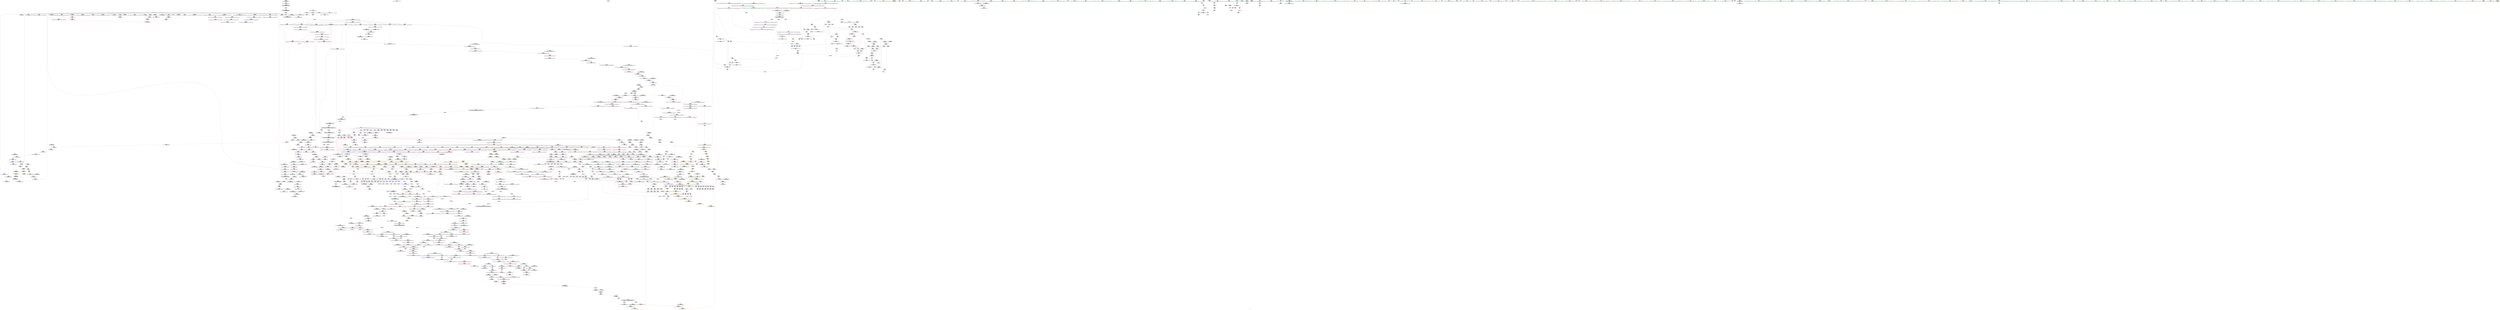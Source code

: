 digraph "SVFG" {
	label="SVFG";

	Node0x565501bb1470 [shape=record,color=grey,label="{NodeID: 0\nNullPtr|{|<s29>122}}"];
	Node0x565501bb1470 -> Node0x5655020820d0[style=solid];
	Node0x565501bb1470 -> Node0x5655020821d0[style=solid];
	Node0x565501bb1470 -> Node0x5655020822a0[style=solid];
	Node0x565501bb1470 -> Node0x565502082370[style=solid];
	Node0x565501bb1470 -> Node0x565502082440[style=solid];
	Node0x565501bb1470 -> Node0x565502082510[style=solid];
	Node0x565501bb1470 -> Node0x5655020825e0[style=solid];
	Node0x565501bb1470 -> Node0x5655020826b0[style=solid];
	Node0x565501bb1470 -> Node0x565502082780[style=solid];
	Node0x565501bb1470 -> Node0x565502082850[style=solid];
	Node0x565501bb1470 -> Node0x565502082920[style=solid];
	Node0x565501bb1470 -> Node0x5655020829f0[style=solid];
	Node0x565501bb1470 -> Node0x565502082ac0[style=solid];
	Node0x565501bb1470 -> Node0x565502082b90[style=solid];
	Node0x565501bb1470 -> Node0x565502082c60[style=solid];
	Node0x565501bb1470 -> Node0x565502082d30[style=solid];
	Node0x565501bb1470 -> Node0x565502082e00[style=solid];
	Node0x565501bb1470 -> Node0x565502082ed0[style=solid];
	Node0x565501bb1470 -> Node0x565502082fa0[style=solid];
	Node0x565501bb1470 -> Node0x565502083070[style=solid];
	Node0x565501bb1470 -> Node0x565502083140[style=solid];
	Node0x565501bb1470 -> Node0x56550208e620[style=solid];
	Node0x565501bb1470 -> Node0x5655020b1560[style=solid];
	Node0x565501bb1470 -> Node0x5655020b1630[style=solid];
	Node0x565501bb1470 -> Node0x5655020b1700[style=solid];
	Node0x565501bb1470 -> Node0x5655020b3850[style=solid];
	Node0x565501bb1470 -> Node0x5655020a5620[style=solid];
	Node0x565501bb1470 -> Node0x5655020e2020[style=solid];
	Node0x565501bb1470 -> Node0x5655020e3520[style=solid];
	Node0x565501bb1470:s29 -> Node0x5655021d1d60[style=solid,color=red];
	Node0x5655020874a0 [shape=record,color=red,label="{NodeID: 775\n987\<--984\nthis1\<--this.addr\n_ZN9__gnu_cxx13new_allocatorIiED2Ev\n}"];
	Node0x56550207dd20 [shape=record,color=black,label="{NodeID: 443\n1676\<--1665\n\<--agg.tmp\n_ZSt18uninitialized_copyISt13move_iteratorIPiES1_ET0_T_S4_S3_\n}"];
	Node0x56550207dd20 -> Node0x565502095af0[style=solid];
	Node0x565502071c40 [shape=record,color=green,label="{NodeID: 111\n752\<--753\n__cxa_begin_catch\<--__cxa_begin_catch_field_insensitive\n}"];
	Node0x565502147cf0 [shape=record,color=yellow,style=double,label="{NodeID: 1993\n303V_1 = ENCHI(MR_303V_0)\npts\{13630000 \}\nFun[_ZNSt6vectorIiSaIiEE5beginEv]|{<s0>113}}"];
	Node0x565502147cf0:s0 -> Node0x5655020b5db0[style=dashed,color=red];
	Node0x56550208ced0 [shape=record,color=red,label="{NodeID: 886\n1824\<--1814\n\<--__result.addr\n_ZSt13__copy_move_aILb1EPiS0_ET1_T0_S2_S1_\n|{<s0>147}}"];
	Node0x56550208ced0:s0 -> Node0x5655021bf0b0[style=solid,color=red];
	Node0x5655020e0ca0 [shape=record,color=grey,label="{NodeID: 1661\n308 = cmp(307, 309, )\n}"];
	Node0x5655020939a0 [shape=record,color=purple,label="{NodeID: 554\n1187\<--1186\n_M_impl27\<--\n_ZNSt6vectorIiSaIiEE17_M_realloc_insertIJRKiEEEvN9__gnu_cxx17__normal_iteratorIPiS1_EEDpOT_\n}"];
	Node0x5655021c3270 [shape=record,color=black,label="{NodeID: 2436\n1912 = PHI(1458, )\n1st arg _ZN9__gnu_cxx13new_allocatorIiE7destroyIiEEvPT_ }"];
	Node0x5655021c3270 -> Node0x5655020b8580[style=solid];
	Node0x565502076250 [shape=record,color=green,label="{NodeID: 222\n1539\<--1540\n__i.addr\<--__i.addr_field_insensitive\n_ZN9__gnu_cxx17__normal_iteratorIPiSt6vectorIiSaIiEEEC2ERKS1_\n}"];
	Node0x565502076250 -> Node0x56550208b9b0[style=solid];
	Node0x565502076250 -> Node0x5655020b5ce0[style=solid];
	Node0x5655020b2260 [shape=record,color=blue,label="{NodeID: 997\n895\<--892\nthis.addr\<--this\n_ZNSt12_Vector_baseIiSaIiEE13_M_deallocateEPim\n}"];
	Node0x5655020b2260 -> Node0x56550209e440[style=dashed];
	Node0x5655020993d0 [shape=record,color=red,label="{NodeID: 665\n316\<--273\n\<--at.addr\n_Z5solveii\n}"];
	Node0x5655020993d0 -> Node0x565502084990[style=solid];
	Node0x5655021ceff0 [shape=record,color=black,label="{NodeID: 2547\n270 = PHI(418, 171, )\n1st arg _Z5solveii }"];
	Node0x5655021ceff0 -> Node0x5655020aee60[style=solid];
	Node0x565502084580 [shape=record,color=black,label="{NodeID: 333\n229\<--246\n_ZNKSt6vectorIiSaIiEE4sizeEv_ret\<--sub.ptr.div\n_ZNKSt6vectorIiSaIiEE4sizeEv\n|{<s0>13|<s1>17|<s2>18|<s3>19|<s4>20|<s5>21|<s6>25|<s7>103|<s8>105|<s9>106|<s10>108}}"];
	Node0x565502084580:s0 -> Node0x5655021c75a0[style=solid,color=blue];
	Node0x565502084580:s1 -> Node0x5655021c6aa0[style=solid,color=blue];
	Node0x565502084580:s2 -> Node0x5655021c7ae0[style=solid,color=blue];
	Node0x565502084580:s3 -> Node0x5655021c7c50[style=solid,color=blue];
	Node0x565502084580:s4 -> Node0x5655021c7d90[style=solid,color=blue];
	Node0x565502084580:s5 -> Node0x5655021c7ed0[style=solid,color=blue];
	Node0x565502084580:s6 -> Node0x5655021c6f50[style=solid,color=blue];
	Node0x565502084580:s7 -> Node0x5655021cb300[style=solid,color=blue];
	Node0x565502084580:s8 -> Node0x5655021cb410[style=solid,color=blue];
	Node0x565502084580:s9 -> Node0x5655021cb550[style=solid,color=blue];
	Node0x565502084580:s10 -> Node0x5655021cb7d0[style=solid,color=blue];
	Node0x5655020b7c90 [shape=record,color=blue,label="{NodeID: 1108\n1840\<--1837\n__first.addr\<--__first\n_ZNSt11__copy_moveILb1ELb1ESt26random_access_iterator_tagE8__copy_mIiEEPT_PKS3_S6_S4_\n}"];
	Node0x5655020b7c90 -> Node0x56550208d070[style=dashed];
	Node0x5655020b7c90 -> Node0x56550208d140[style=dashed];
	Node0x565502041940 [shape=record,color=green,label="{NodeID: 1\n7\<--1\n__dso_handle\<--dummyObj\nGlob }"];
	Node0x565502120610 [shape=record,color=yellow,style=double,label="{NodeID: 1883\n126V_1 = ENCHI(MR_126V_0)\npts\{493 495 \}\nFun[_ZN9__gnu_cxx13new_allocatorIiE9constructIiJRKiEEEvPT_DpOT0_]}"];
	Node0x565502120610 -> Node0x565502089a00[style=dashed];
	Node0x565502087570 [shape=record,color=red,label="{NodeID: 776\n994\<--991\n\<--__t.addr\n_ZSt4moveIRiEONSt16remove_referenceIT_E4typeEOS2_\n}"];
	Node0x565502087570 -> Node0x565502086ae0[style=solid];
	Node0x56550207ddf0 [shape=record,color=black,label="{NodeID: 444\n1679\<--1667\n\<--agg.tmp2\n_ZSt18uninitialized_copyISt13move_iteratorIPiES1_ET0_T_S4_S3_\n}"];
	Node0x56550207ddf0 -> Node0x565502095c90[style=solid];
	Node0x565502071d40 [shape=record,color=green,label="{NodeID: 112\n755\<--756\n_ZSt9terminatev\<--_ZSt9terminatev_field_insensitive\n}"];
	Node0x565502147dd0 [shape=record,color=yellow,style=double,label="{NodeID: 1994\n272V_1 = ENCHI(MR_272V_0)\npts\{130000 130001 \}\nFun[_ZNSt6vectorIiSaIiEE5beginEv]|{<s0>113}}"];
	Node0x565502147dd0:s0 -> Node0x5655021425a0[style=dashed,color=red];
	Node0x56550208cfa0 [shape=record,color=red,label="{NodeID: 887\n1834\<--1831\n\<--__it.addr\n_ZSt12__niter_baseIPiET_S1_\n}"];
	Node0x56550208cfa0 -> Node0x56550207ea20[style=solid];
	Node0x5655020e0e20 [shape=record,color=grey,label="{NodeID: 1662\n312 = cmp(311, 171, )\n}"];
	Node0x565502093a70 [shape=record,color=purple,label="{NodeID: 555\n1188\<--1186\n_M_finish28\<--\n_ZNSt6vectorIiSaIiEE17_M_realloc_insertIJRKiEEEvN9__gnu_cxx17__normal_iteratorIPiS1_EEDpOT_\n}"];
	Node0x565502093a70 -> Node0x5655020892b0[style=solid];
	Node0x5655021c3380 [shape=record,color=black,label="{NodeID: 2437\n950 = PHI(942, )\n0th arg _ZN9__gnu_cxx13new_allocatorIiE10deallocateEPim }"];
	Node0x5655021c3380 -> Node0x5655020b2810[style=solid];
	Node0x565502076320 [shape=record,color=green,label="{NodeID: 223\n1552\<--1553\n__a.addr\<--__a.addr_field_insensitive\n_ZNSt16allocator_traitsISaIiEE8allocateERS0_m\n}"];
	Node0x565502076320 -> Node0x56550208bb50[style=solid];
	Node0x565502076320 -> Node0x5655020b5e80[style=solid];
	Node0x5655020b2330 [shape=record,color=blue,label="{NodeID: 998\n897\<--893\n__p.addr\<--__p\n_ZNSt12_Vector_baseIiSaIiEE13_M_deallocateEPim\n}"];
	Node0x5655020b2330 -> Node0x56550209e510[style=dashed];
	Node0x5655020b2330 -> Node0x56550209e5e0[style=dashed];
	Node0x565502138770 [shape=record,color=yellow,style=double,label="{NodeID: 1773\n299V_1 = ENCHI(MR_299V_0)\npts\{10530000 10630000 \}\nFun[_ZN9__gnu_cxxmiIPiSt6vectorIiSaIiEEEENS_17__normal_iteratorIT_T0_E15difference_typeERKS8_SB_]}"];
	Node0x565502138770 -> Node0x56550208a2f0[style=dashed];
	Node0x565502138770 -> Node0x56550208a3c0[style=dashed];
	Node0x5655020994a0 [shape=record,color=red,label="{NodeID: 666\n326\<--273\n\<--at.addr\n_Z5solveii\n}"];
	Node0x5655020994a0 -> Node0x565502084a60[style=solid];
	Node0x5655021cf170 [shape=record,color=black,label="{NodeID: 2548\n1640 = PHI(1419, 1425, )\n0th arg _ZSt32__make_move_if_noexcept_iteratorIiSt13move_iteratorIPiEET0_PT_ }"];
	Node0x5655021cf170 -> Node0x5655020b6770[style=solid];
	Node0x565502084650 [shape=record,color=black,label="{NodeID: 334\n259\<--258\n\<--this1\n_ZNSt6vectorIiSaIiEEixEm\n}"];
	Node0x565502084650 -> Node0x565502091440[style=solid];
	Node0x565502084650 -> Node0x565502091510[style=solid];
	Node0x5655020b7d60 [shape=record,color=blue,label="{NodeID: 1109\n1842\<--1838\n__last.addr\<--__last\n_ZNSt11__copy_moveILb1ELb1ESt26random_access_iterator_tagE8__copy_mIiEEPT_PKS3_S6_S4_\n}"];
	Node0x5655020b7d60 -> Node0x56550208d210[style=dashed];
	Node0x56550204e730 [shape=record,color=green,label="{NodeID: 2\n9\<--1\n\<--dummyObj\nCan only get source location for instruction, argument, global var or function.}"];
	Node0x565502087640 [shape=record,color=red,label="{NodeID: 777\n1005\<--999\nthis1\<--this.addr\n_ZNSt6vectorIiSaIiEE15_M_erase_at_endEPi\n}"];
	Node0x565502087640 -> Node0x565502086bb0[style=solid];
	Node0x565502087640 -> Node0x565502086c80[style=solid];
	Node0x565502087640 -> Node0x565502086d50[style=solid];
	Node0x56550207dec0 [shape=record,color=black,label="{NodeID: 445\n1653\<--1687\n_ZSt18uninitialized_copyISt13move_iteratorIPiES1_ET0_T_S4_S3__ret\<--call\n_ZSt18uninitialized_copyISt13move_iteratorIPiES1_ET0_T_S4_S3_\n|{<s0>128}}"];
	Node0x56550207dec0:s0 -> Node0x5655021c9b50[style=solid,color=blue];
	Node0x565502076890 [shape=record,color=green,label="{NodeID: 113\n763\<--764\nthis.addr\<--this.addr_field_insensitive\n_ZNSt12_Vector_baseIiSaIiEE12_Vector_implC2Ev\n}"];
	Node0x565502076890 -> Node0x56550209d9b0[style=solid];
	Node0x565502076890 -> Node0x5655020b1490[style=solid];
	Node0x56550208d070 [shape=record,color=red,label="{NodeID: 888\n1852\<--1840\n\<--__first.addr\n_ZNSt11__copy_moveILb1ELb1ESt26random_access_iterator_tagE8__copy_mIiEEPT_PKS3_S6_S4_\n}"];
	Node0x56550208d070 -> Node0x56550207ebc0[style=solid];
	Node0x5655020e0fa0 [shape=record,color=grey,label="{NodeID: 1663\n320 = cmp(319, 321, )\n}"];
	Node0x565502093b40 [shape=record,color=purple,label="{NodeID: 556\n1195\<--1194\n_M_impl30\<--\n_ZNSt6vectorIiSaIiEE17_M_realloc_insertIJRKiEEEvN9__gnu_cxx17__normal_iteratorIPiS1_EEDpOT_\n}"];
	Node0x5655021c3490 [shape=record,color=black,label="{NodeID: 2438\n951 = PHI(943, )\n1st arg _ZN9__gnu_cxx13new_allocatorIiE10deallocateEPim }"];
	Node0x5655021c3490 -> Node0x5655020b28e0[style=solid];
	Node0x5655020763f0 [shape=record,color=green,label="{NodeID: 224\n1554\<--1555\n__n.addr\<--__n.addr_field_insensitive\n_ZNSt16allocator_traitsISaIiEE8allocateERS0_m\n}"];
	Node0x5655020763f0 -> Node0x56550208bc20[style=solid];
	Node0x5655020763f0 -> Node0x5655020b5f50[style=solid];
	Node0x5655020b2400 [shape=record,color=blue,label="{NodeID: 999\n899\<--894\n__n.addr\<--__n\n_ZNSt12_Vector_baseIiSaIiEE13_M_deallocateEPim\n}"];
	Node0x5655020b2400 -> Node0x56550209e6b0[style=dashed];
	Node0x565502099570 [shape=record,color=red,label="{NodeID: 667\n338\<--273\n\<--at.addr\n_Z5solveii\n}"];
	Node0x565502099570 -> Node0x565502084c00[style=solid];
	Node0x5655021cf2f0 [shape=record,color=black,label="{NodeID: 2549\n1897 = PHI(1641, )\n0th arg _ZNSt13move_iteratorIPiEC2ES0_ }"];
	Node0x5655021cf2f0 -> Node0x5655020b8240[style=solid];
	Node0x565502084720 [shape=record,color=black,label="{NodeID: 335\n249\<--264\n_ZNSt6vectorIiSaIiEEixEm_ret\<--add.ptr\n_ZNSt6vectorIiSaIiEEixEm\n|{<s0>14|<s1>15|<s2>22|<s3>23|<s4>26|<s5>27|<s6>29}}"];
	Node0x565502084720:s0 -> Node0x5655021c76b0[style=solid,color=blue];
	Node0x565502084720:s1 -> Node0x5655021c77c0[style=solid,color=blue];
	Node0x565502084720:s2 -> Node0x5655021c8010[style=solid,color=blue];
	Node0x565502084720:s3 -> Node0x5655021c6cd0[style=solid,color=blue];
	Node0x565502084720:s4 -> Node0x5655021c7090[style=solid,color=blue];
	Node0x565502084720:s5 -> Node0x5655021c8150[style=solid,color=blue];
	Node0x565502084720:s6 -> Node0x5655021c83d0[style=solid,color=blue];
	Node0x5655020b7e30 [shape=record,color=blue,label="{NodeID: 1110\n1844\<--1839\n__result.addr\<--__result\n_ZNSt11__copy_moveILb1ELb1ESt26random_access_iterator_tagE8__copy_mIiEEPT_PKS3_S6_S4_\n}"];
	Node0x5655020b7e30 -> Node0x56550208d2e0[style=dashed];
	Node0x5655020b7e30 -> Node0x56550208d3b0[style=dashed];
	Node0x56550204ea70 [shape=record,color=green,label="{NodeID: 3\n17\<--1\n_ZSt3cin\<--dummyObj\nGlob }"];
	Node0x565502120800 [shape=record,color=yellow,style=double,label="{NodeID: 1885\n32V_1 = ENCHI(MR_32V_0)\npts\{1590 \}\nFun[_ZSt18uninitialized_copyISt13move_iteratorIPiES1_ET0_T_S4_S3_]|{<s0>132}}"];
	Node0x565502120800:s0 -> Node0x5655021445c0[style=dashed,color=red];
	Node0x565502087710 [shape=record,color=red,label="{NodeID: 778\n1006\<--1001\n\<--__pos.addr\n_ZNSt6vectorIiSaIiEE15_M_erase_at_endEPi\n|{<s0>73}}"];
	Node0x565502087710:s0 -> Node0x5655021bf5b0[style=solid,color=red];
	Node0x56550207df90 [shape=record,color=black,label="{NodeID: 446\n1716\<--1700\n\<--__first\n_ZNSt20__uninitialized_copyILb1EE13__uninit_copyISt13move_iteratorIPiES3_EET0_T_S6_S5_\n}"];
	Node0x56550207df90 -> Node0x565502096240[style=solid];
	Node0x565502076920 [shape=record,color=green,label="{NodeID: 114\n769\<--770\n_ZNSaIiEC2Ev\<--_ZNSaIiEC2Ev_field_insensitive\n}"];
	Node0x565502147fc0 [shape=record,color=yellow,style=double,label="{NodeID: 1996\n397V_1 = ENCHI(MR_397V_0)\npts\{17960000 \}\nFun[_ZNKSt13move_iteratorIPiE4baseEv]}"];
	Node0x565502147fc0 -> Node0x56550208d890[style=dashed];
	Node0x56550208d140 [shape=record,color=red,label="{NodeID: 889\n1863\<--1840\n\<--__first.addr\n_ZNSt11__copy_moveILb1ELb1ESt26random_access_iterator_tagE8__copy_mIiEEPT_PKS3_S6_S4_\n}"];
	Node0x56550208d140 -> Node0x56550208ef50[style=solid];
	Node0x5655020e1120 [shape=record,color=grey,label="{NodeID: 1664\n324 = cmp(323, 171, )\n}"];
	Node0x565502093c10 [shape=record,color=purple,label="{NodeID: 557\n1196\<--1194\n_M_start31\<--\n_ZNSt6vectorIiSaIiEE17_M_realloc_insertIJRKiEEEvN9__gnu_cxx17__normal_iteratorIPiS1_EEDpOT_\n}"];
	Node0x565502093c10 -> Node0x565502089380[style=solid];
	Node0x5655021c35a0 [shape=record,color=black,label="{NodeID: 2439\n952 = PHI(944, )\n2nd arg _ZN9__gnu_cxx13new_allocatorIiE10deallocateEPim }"];
	Node0x5655021c35a0 -> Node0x5655020b29b0[style=solid];
	Node0x5655020764c0 [shape=record,color=green,label="{NodeID: 225\n1562\<--1563\n_ZN9__gnu_cxx13new_allocatorIiE8allocateEmPKv\<--_ZN9__gnu_cxx13new_allocatorIiE8allocateEmPKv_field_insensitive\n}"];
	Node0x5655020b24d0 [shape=record,color=blue,label="{NodeID: 1000\n919\<--918\nthis.addr\<--this\n_ZNSt12_Vector_baseIiSaIiEE12_Vector_implD2Ev\n}"];
	Node0x5655020b24d0 -> Node0x565502086ef0[style=dashed];
	Node0x565502099640 [shape=record,color=red,label="{NodeID: 668\n344\<--273\n\<--at.addr\n_Z5solveii\n}"];
	Node0x565502099640 -> Node0x565502084cd0[style=solid];
	Node0x5655021cf400 [shape=record,color=black,label="{NodeID: 2550\n1898 = PHI(1646, )\n1st arg _ZNSt13move_iteratorIPiEC2ES0_ }"];
	Node0x5655021cf400 -> Node0x5655020b8310[style=solid];
	Node0x5655020847f0 [shape=record,color=black,label="{NodeID: 336\n296\<--295\nidxprom\<--\n_Z5solveii\n}"];
	Node0x5655020b7f00 [shape=record,color=blue,label="{NodeID: 1111\n1846\<--1856\n_Num\<--sub.ptr.div\n_ZNSt11__copy_moveILb1ELb1ESt26random_access_iterator_tagE8__copy_mIiEEPT_PKS3_S6_S4_\n}"];
	Node0x5655020b7f00 -> Node0x56550208d480[style=dashed];
	Node0x5655020b7f00 -> Node0x56550208d550[style=dashed];
	Node0x5655020b7f00 -> Node0x56550208d620[style=dashed];
	Node0x56550204eb30 [shape=record,color=green,label="{NodeID: 4\n20\<--1\n_ZSt4cout\<--dummyObj\nGlob }"];
	Node0x5655020877e0 [shape=record,color=red,label="{NodeID: 779\n1014\<--1001\n\<--__pos.addr\n_ZNSt6vectorIiSaIiEE15_M_erase_at_endEPi\n}"];
	Node0x5655020877e0 -> Node0x5655020b2e90[style=solid];
	Node0x56550207e060 [shape=record,color=black,label="{NodeID: 447\n1719\<--1702\n\<--__last\n_ZNSt20__uninitialized_copyILb1EE13__uninit_copyISt13move_iteratorIPiES3_EET0_T_S6_S5_\n}"];
	Node0x56550207e060 -> Node0x5655020963e0[style=solid];
	Node0x565502076a20 [shape=record,color=green,label="{NodeID: 115\n780\<--781\nthis.addr\<--this.addr_field_insensitive\n_ZNSaIiEC2Ev\n}"];
	Node0x565502076a20 -> Node0x56550209da80[style=solid];
	Node0x565502076a20 -> Node0x5655020b17d0[style=solid];
	Node0x56550208d210 [shape=record,color=red,label="{NodeID: 890\n1851\<--1842\n\<--__last.addr\n_ZNSt11__copy_moveILb1ELb1ESt26random_access_iterator_tagE8__copy_mIiEEPT_PKS3_S6_S4_\n}"];
	Node0x56550208d210 -> Node0x56550207eaf0[style=solid];
	Node0x5655020e12a0 [shape=record,color=grey,label="{NodeID: 1665\n202 = cmp(200, 201, )\n}"];
	Node0x565502093ce0 [shape=record,color=purple,label="{NodeID: 558\n1199\<--1198\n_M_impl32\<--\n_ZNSt6vectorIiSaIiEE17_M_realloc_insertIJRKiEEEvN9__gnu_cxx17__normal_iteratorIPiS1_EEDpOT_\n}"];
	Node0x5655021c6aa0 [shape=record,color=black,label="{NodeID: 2440\n298 = PHI(229, )\n}"];
	Node0x5655021c6aa0 -> Node0x5655020e0b20[style=solid];
	Node0x5655020765c0 [shape=record,color=green,label="{NodeID: 226\n1569\<--1570\nthis.addr\<--this.addr_field_insensitive\n_ZN9__gnu_cxx13new_allocatorIiE8allocateEmPKv\n}"];
	Node0x5655020765c0 -> Node0x56550208bcf0[style=solid];
	Node0x5655020765c0 -> Node0x5655020b6020[style=solid];
	Node0x5655020b25a0 [shape=record,color=blue,label="{NodeID: 1001\n932\<--929\n__a.addr\<--__a\n_ZNSt16allocator_traitsISaIiEE10deallocateERS0_Pim\n}"];
	Node0x5655020b25a0 -> Node0x565502086fc0[style=dashed];
	Node0x565502138a70 [shape=record,color=yellow,style=double,label="{NodeID: 1776\n286V_1 = ENCHI(MR_286V_0)\npts\{1293 \}\nFun[_ZSt3maxImERKT_S2_S2_]}"];
	Node0x565502138a70 -> Node0x56550208b5a0[style=dashed];
	Node0x565502099710 [shape=record,color=red,label="{NodeID: 669\n354\<--273\n\<--at.addr\n_Z5solveii\n}"];
	Node0x565502099710 -> Node0x565502084e70[style=solid];
	Node0x5655021cf510 [shape=record,color=black,label="{NodeID: 2551\n762 = PHI(740, )\n0th arg _ZNSt12_Vector_baseIiSaIiEE12_Vector_implC2Ev }"];
	Node0x5655021cf510 -> Node0x5655020b1490[style=solid];
	Node0x5655020848c0 [shape=record,color=black,label="{NodeID: 337\n305\<--304\nidxprom1\<--\n_Z5solveii\n}"];
	Node0x5655020b7fd0 [shape=record,color=blue, style = dotted,label="{NodeID: 1112\n1953\<--1955\noffset_0\<--dummyVal\n_ZNSt11__copy_moveILb1ELb1ESt26random_access_iterator_tagE8__copy_mIiEEPT_PKS3_S6_S4_\n}"];
	Node0x5655020b7fd0 -> Node0x5655021373c0[style=dashed];
	Node0x56550204ebf0 [shape=record,color=green,label="{NodeID: 5\n21\<--1\n.str\<--dummyObj\nGlob }"];
	Node0x5655020878b0 [shape=record,color=red,label="{NodeID: 780\n1010\<--1009\n\<--_M_finish\n_ZNSt6vectorIiSaIiEE15_M_erase_at_endEPi\n|{<s0>73}}"];
	Node0x5655020878b0:s0 -> Node0x5655021bf960[style=solid,color=red];
	Node0x56550207e130 [shape=record,color=black,label="{NodeID: 448\n1715\<--1706\n\<--agg.tmp\n_ZNSt20__uninitialized_copyILb1EE13__uninit_copyISt13move_iteratorIPiES3_EET0_T_S6_S5_\n}"];
	Node0x56550207e130 -> Node0x565502096170[style=solid];
	Node0x565502076af0 [shape=record,color=green,label="{NodeID: 116\n786\<--787\n_ZN9__gnu_cxx13new_allocatorIiEC2Ev\<--_ZN9__gnu_cxx13new_allocatorIiEC2Ev_field_insensitive\n}"];
	Node0x56550208d2e0 [shape=record,color=red,label="{NodeID: 891\n1861\<--1844\n\<--__result.addr\n_ZNSt11__copy_moveILb1ELb1ESt26random_access_iterator_tagE8__copy_mIiEEPT_PKS3_S6_S4_\n}"];
	Node0x56550208d2e0 -> Node0x56550207ec90[style=solid];
	Node0x5655020e1420 [shape=record,color=grey,label="{NodeID: 1666\n342 = cmp(337, 341, )\n}"];
	Node0x565502093db0 [shape=record,color=purple,label="{NodeID: 559\n1200\<--1198\n_M_end_of_storage\<--\n_ZNSt6vectorIiSaIiEE17_M_realloc_insertIJRKiEEEvN9__gnu_cxx17__normal_iteratorIPiS1_EEDpOT_\n}"];
	Node0x565502093db0 -> Node0x565502089450[style=solid];
	Node0x5655021c6cd0 [shape=record,color=black,label="{NodeID: 2441\n359 = PHI(249, )\n}"];
	Node0x5655021c6cd0 -> Node0x56550209b2b0[style=solid];
	Node0x565502076690 [shape=record,color=green,label="{NodeID: 227\n1571\<--1572\n__n.addr\<--__n.addr_field_insensitive\n_ZN9__gnu_cxx13new_allocatorIiE8allocateEmPKv\n}"];
	Node0x565502076690 -> Node0x56550208bdc0[style=solid];
	Node0x565502076690 -> Node0x56550208be90[style=solid];
	Node0x565502076690 -> Node0x5655020b60f0[style=solid];
	Node0x5655020b2670 [shape=record,color=blue,label="{NodeID: 1002\n934\<--930\n__p.addr\<--__p\n_ZNSt16allocator_traitsISaIiEE10deallocateERS0_Pim\n}"];
	Node0x5655020b2670 -> Node0x565502087090[style=dashed];
	Node0x565502138b80 [shape=record,color=yellow,style=double,label="{NodeID: 1777\n292V_1 = ENCHI(MR_292V_0)\npts\{1299 \}\nFun[_ZSt3maxImERKT_S2_S2_]}"];
	Node0x565502138b80 -> Node0x56550208b4d0[style=dashed];
	Node0x5655020997e0 [shape=record,color=red,label="{NodeID: 670\n361\<--273\n\<--at.addr\n_Z5solveii\n|{<s0>24}}"];
	Node0x5655020997e0:s0 -> Node0x5655021c0190[style=solid,color=red];
	Node0x5655021cf620 [shape=record,color=black,label="{NodeID: 2552\n892 = PHI(833, 1174, 1193, )\n0th arg _ZNSt12_Vector_baseIiSaIiEE13_M_deallocateEPim }"];
	Node0x5655021cf620 -> Node0x5655020b2260[style=solid];
	Node0x565502084990 [shape=record,color=black,label="{NodeID: 338\n317\<--316\nidxprom8\<--\n_Z5solveii\n}"];
	Node0x565502156380 [shape=record,color=yellow,style=double,label="{NodeID: 2220\nRETMU(2V_2)\npts\{130000 130001 130002 \}\nFun[_GLOBAL__sub_I_aquamongoose_1_1.cpp]}"];
	Node0x5655020b80a0 [shape=record,color=blue,label="{NodeID: 1113\n1882\<--1881\n__it.addr\<--__it\n_ZSt12__miter_baseIPiET_S1_\n}"];
	Node0x5655020b80a0 -> Node0x56550208d6f0[style=dashed];
	Node0x56550204f050 [shape=record,color=green,label="{NodeID: 6\n23\<--1\n.str.2\<--dummyObj\nGlob }"];
	Node0x565502087980 [shape=record,color=red,label="{NodeID: 781\n1037\<--1028\n\<--__a.addr\n_ZNSt16allocator_traitsISaIiEE9constructIiJRKiEEEvRS0_PT_DpOT0_\n}"];
	Node0x565502087980 -> Node0x565502086e20[style=solid];
	Node0x56550207e200 [shape=record,color=black,label="{NodeID: 449\n1718\<--1708\n\<--agg.tmp2\n_ZNSt20__uninitialized_copyILb1EE13__uninit_copyISt13move_iteratorIPiES3_EET0_T_S6_S5_\n}"];
	Node0x56550207e200 -> Node0x565502096310[style=solid];
	Node0x565502076bf0 [shape=record,color=green,label="{NodeID: 117\n791\<--792\nthis.addr\<--this.addr_field_insensitive\n_ZN9__gnu_cxx13new_allocatorIiEC2Ev\n}"];
	Node0x565502076bf0 -> Node0x56550209db50[style=solid];
	Node0x565502076bf0 -> Node0x5655020b18a0[style=solid];
	Node0x56550208d3b0 [shape=record,color=red,label="{NodeID: 892\n1871\<--1844\n\<--__result.addr\n_ZNSt11__copy_moveILb1ELb1ESt26random_access_iterator_tagE8__copy_mIiEEPT_PKS3_S6_S4_\n}"];
	Node0x56550208d3b0 -> Node0x565502097350[style=solid];
	Node0x5655020e15a0 [shape=record,color=grey,label="{NodeID: 1667\n1310 = cmp(1308, 1309, )\n}"];
	Node0x565502093e80 [shape=record,color=purple,label="{NodeID: 560\n1203\<--1202\n_M_impl33\<--\n_ZNSt6vectorIiSaIiEE17_M_realloc_insertIJRKiEEEvN9__gnu_cxx17__normal_iteratorIPiS1_EEDpOT_\n}"];
	Node0x5655021c6e10 [shape=record,color=black,label="{NodeID: 2442\n362 = PHI(149, )\n}"];
	Node0x5655021c6e10 -> Node0x5655020af270[style=solid];
	Node0x565502076760 [shape=record,color=green,label="{NodeID: 228\n1573\<--1574\n.addr\<--.addr_field_insensitive\n_ZN9__gnu_cxx13new_allocatorIiE8allocateEmPKv\n}"];
	Node0x565502076760 -> Node0x5655020b61c0[style=solid];
	Node0x5655020b2740 [shape=record,color=blue,label="{NodeID: 1003\n936\<--931\n__n.addr\<--__n\n_ZNSt16allocator_traitsISaIiEE10deallocateERS0_Pim\n}"];
	Node0x5655020b2740 -> Node0x565502087160[style=dashed];
	Node0x5655020998b0 [shape=record,color=red,label="{NodeID: 671\n380\<--273\n\<--at.addr\n_Z5solveii\n}"];
	Node0x5655020998b0 -> Node0x5655020850e0[style=solid];
	Node0x5655021cf900 [shape=record,color=black,label="{NodeID: 2553\n893 = PHI(836, 1175, 1197, )\n1st arg _ZNSt12_Vector_baseIiSaIiEE13_M_deallocateEPim }"];
	Node0x5655021cf900 -> Node0x5655020b2330[style=solid];
	Node0x565502084a60 [shape=record,color=black,label="{NodeID: 339\n327\<--326\nidxprom14\<--\n_Z5solveii\n}"];
	Node0x5655020b8170 [shape=record,color=blue,label="{NodeID: 1114\n1889\<--1888\nthis.addr\<--this\n_ZNKSt13move_iteratorIPiE4baseEv\n}"];
	Node0x5655020b8170 -> Node0x56550208d7c0[style=dashed];
	Node0x56550204f110 [shape=record,color=green,label="{NodeID: 7\n25\<--1\n.str.3\<--dummyObj\nGlob }"];
	Node0x565502087a50 [shape=record,color=red,label="{NodeID: 782\n1039\<--1030\n\<--__p.addr\n_ZNSt16allocator_traitsISaIiEE9constructIiJRKiEEEvRS0_PT_DpOT0_\n|{<s0>76}}"];
	Node0x565502087a50:s0 -> Node0x5655021d2ba0[style=solid,color=red];
	Node0x56550207e2d0 [shape=record,color=black,label="{NodeID: 450\n1696\<--1726\n_ZNSt20__uninitialized_copyILb1EE13__uninit_copyISt13move_iteratorIPiES3_EET0_T_S6_S5__ret\<--call\n_ZNSt20__uninitialized_copyILb1EE13__uninit_copyISt13move_iteratorIPiES3_EET0_T_S6_S5_\n|{<s0>132}}"];
	Node0x56550207e2d0:s0 -> Node0x5655021c8650[style=solid,color=blue];
	Node0x565502076cc0 [shape=record,color=green,label="{NodeID: 118\n800\<--801\n__first.addr\<--__first.addr_field_insensitive\n_ZSt8_DestroyIPiiEvT_S1_RSaIT0_E\n}"];
	Node0x565502076cc0 -> Node0x56550209dc20[style=solid];
	Node0x565502076cc0 -> Node0x5655020b1970[style=solid];
	Node0x56550208d480 [shape=record,color=red,label="{NodeID: 893\n1858\<--1846\n\<--_Num\n_ZNSt11__copy_moveILb1ELb1ESt26random_access_iterator_tagE8__copy_mIiEEPT_PKS3_S6_S4_\n}"];
	Node0x56550208d480 -> Node0x5655020e27a0[style=solid];
	Node0x5655020e1720 [shape=record,color=grey,label="{NodeID: 1668\n352 = cmp(350, 351, )\n}"];
	Node0x565502093f50 [shape=record,color=purple,label="{NodeID: 561\n1204\<--1202\n_M_start34\<--\n_ZNSt6vectorIiSaIiEE17_M_realloc_insertIJRKiEEEvN9__gnu_cxx17__normal_iteratorIPiS1_EEDpOT_\n}"];
	Node0x565502093f50 -> Node0x565502089520[style=solid];
	Node0x5655021c6f50 [shape=record,color=black,label="{NodeID: 2443\n383 = PHI(229, )\n}"];
	Node0x5655021c6f50 -> Node0x5655020e3220[style=solid];
	Node0x56550207ed50 [shape=record,color=green,label="{NodeID: 229\n1584\<--1585\n_ZSt17__throw_bad_allocv\<--_ZSt17__throw_bad_allocv_field_insensitive\n}"];
	Node0x5655020b2810 [shape=record,color=blue,label="{NodeID: 1004\n953\<--950\nthis.addr\<--this\n_ZN9__gnu_cxx13new_allocatorIiE10deallocateEPim\n}"];
	Node0x5655020b2810 -> Node0x565502087230[style=dashed];
	Node0x565502099980 [shape=record,color=red,label="{NodeID: 672\n386\<--273\n\<--at.addr\n_Z5solveii\n}"];
	Node0x565502099980 -> Node0x5655020851b0[style=solid];
	Node0x5655021cfac0 [shape=record,color=black,label="{NodeID: 2554\n894 = PHI(846, 1176, 1209, )\n2nd arg _ZNSt12_Vector_baseIiSaIiEE13_M_deallocateEPim }"];
	Node0x5655021cfac0 -> Node0x5655020b2400[style=solid];
	Node0x565502084b30 [shape=record,color=black,label="{NodeID: 340\n337\<--336\nconv\<--\n_Z5solveii\n}"];
	Node0x565502084b30 -> Node0x5655020e1420[style=solid];
	Node0x5655020b8240 [shape=record,color=blue,label="{NodeID: 1115\n1899\<--1897\nthis.addr\<--this\n_ZNSt13move_iteratorIPiEC2ES0_\n}"];
	Node0x5655020b8240 -> Node0x56550208d960[style=dashed];
	Node0x56550204f1d0 [shape=record,color=green,label="{NodeID: 8\n28\<--1\n\<--dummyObj\nCan only get source location for instruction, argument, global var or function.}"];
	Node0x565502087b20 [shape=record,color=red,label="{NodeID: 783\n1040\<--1032\n\<--__args.addr\n_ZNSt16allocator_traitsISaIiEE9constructIiJRKiEEEvRS0_PT_DpOT0_\n|{<s0>75}}"];
	Node0x565502087b20:s0 -> Node0x5655021d0de0[style=solid,color=red];
	Node0x56550207e3a0 [shape=record,color=black,label="{NodeID: 451\n1750\<--1734\n\<--__first\n_ZSt4copyISt13move_iteratorIPiES1_ET0_T_S4_S3_\n}"];
	Node0x56550207e3a0 -> Node0x5655020968c0[style=solid];
	Node0x565502076d90 [shape=record,color=green,label="{NodeID: 119\n802\<--803\n__last.addr\<--__last.addr_field_insensitive\n_ZSt8_DestroyIPiiEvT_S1_RSaIT0_E\n}"];
	Node0x565502076d90 -> Node0x56550209dcf0[style=solid];
	Node0x565502076d90 -> Node0x5655020b1a40[style=solid];
	Node0x56550208d550 [shape=record,color=red,label="{NodeID: 894\n1865\<--1846\n\<--_Num\n_ZNSt11__copy_moveILb1ELb1ESt26random_access_iterator_tagE8__copy_mIiEEPT_PKS3_S6_S4_\n}"];
	Node0x56550208d550 -> Node0x5655020de8a0[style=solid];
	Node0x5655020e18a0 [shape=record,color=grey,label="{NodeID: 1669\n1328 = cmp(1326, 1327, )\n}"];
	Node0x565502094020 [shape=record,color=purple,label="{NodeID: 562\n1213\<--1212\n_M_impl35\<--\n_ZNSt6vectorIiSaIiEE17_M_realloc_insertIJRKiEEEvN9__gnu_cxx17__normal_iteratorIPiS1_EEDpOT_\n}"];
	Node0x5655021c7090 [shape=record,color=black,label="{NodeID: 2444\n391 = PHI(249, )\n}"];
	Node0x5655021c7090 -> Node0x56550209b380[style=solid];
	Node0x56550207ee10 [shape=record,color=green,label="{NodeID: 230\n1589\<--1590\ncall2\<--call2_field_insensitive\n_ZN9__gnu_cxx13new_allocatorIiE8allocateEmPKv\n}"];
	Node0x56550207ee10 -> Node0x56550207d500[style=solid];
	Node0x5655020b28e0 [shape=record,color=blue,label="{NodeID: 1005\n955\<--951\n__p.addr\<--__p\n_ZN9__gnu_cxx13new_allocatorIiE10deallocateEPim\n}"];
	Node0x5655020b28e0 -> Node0x565502087300[style=dashed];
	Node0x565502099a50 [shape=record,color=red,label="{NodeID: 673\n396\<--273\n\<--at.addr\n_Z5solveii\n}"];
	Node0x565502099a50 -> Node0x565502085350[style=solid];
	Node0x5655021cfc80 [shape=record,color=black,label="{NodeID: 2555\n918 = PHI(850, 860, )\n0th arg _ZNSt12_Vector_baseIiSaIiEE12_Vector_implD2Ev }"];
	Node0x5655021cfc80 -> Node0x5655020b24d0[style=solid];
	Node0x565502084c00 [shape=record,color=black,label="{NodeID: 341\n339\<--338\nidxprom19\<--\n_Z5solveii\n}"];
	Node0x5655020b8310 [shape=record,color=blue,label="{NodeID: 1116\n1901\<--1898\n__i.addr\<--__i\n_ZNSt13move_iteratorIPiEC2ES0_\n}"];
	Node0x5655020b8310 -> Node0x56550208da30[style=dashed];
	Node0x56550204f290 [shape=record,color=green,label="{NodeID: 9\n171\<--1\n\<--dummyObj\nCan only get source location for instruction, argument, global var or function.|{<s0>48}}"];
	Node0x56550204f290:s0 -> Node0x5655021ceff0[style=solid,color=red];
	Node0x565502087bf0 [shape=record,color=red,label="{NodeID: 784\n1076\<--1054\nthis1\<--this.addr\n_ZNSt6vectorIiSaIiEE17_M_realloc_insertIJRKiEEEvN9__gnu_cxx17__normal_iteratorIPiS1_EEDpOT_\n|{|<s19>77|<s20>78}}"];
	Node0x565502087bf0 -> Node0x56550207ad30[style=solid];
	Node0x565502087bf0 -> Node0x56550207ae00[style=solid];
	Node0x565502087bf0 -> Node0x56550207aed0[style=solid];
	Node0x565502087bf0 -> Node0x56550207afa0[style=solid];
	Node0x565502087bf0 -> Node0x56550207b070[style=solid];
	Node0x565502087bf0 -> Node0x56550207b140[style=solid];
	Node0x565502087bf0 -> Node0x56550207b210[style=solid];
	Node0x565502087bf0 -> Node0x56550207b2e0[style=solid];
	Node0x565502087bf0 -> Node0x56550207b3b0[style=solid];
	Node0x565502087bf0 -> Node0x56550207b480[style=solid];
	Node0x565502087bf0 -> Node0x56550207b550[style=solid];
	Node0x565502087bf0 -> Node0x56550207b620[style=solid];
	Node0x565502087bf0 -> Node0x56550207b6f0[style=solid];
	Node0x565502087bf0 -> Node0x56550207b7c0[style=solid];
	Node0x565502087bf0 -> Node0x56550207b890[style=solid];
	Node0x565502087bf0 -> Node0x56550207b960[style=solid];
	Node0x565502087bf0 -> Node0x56550207ba30[style=solid];
	Node0x565502087bf0 -> Node0x56550207bb00[style=solid];
	Node0x565502087bf0 -> Node0x56550207bbd0[style=solid];
	Node0x565502087bf0:s19 -> Node0x5655021cfdd0[style=solid,color=red];
	Node0x565502087bf0:s20 -> Node0x5655021c2c10[style=solid,color=red];
	Node0x56550207e470 [shape=record,color=black,label="{NodeID: 452\n1758\<--1736\n\<--__last\n_ZSt4copyISt13move_iteratorIPiES1_ET0_T_S4_S3_\n}"];
	Node0x56550207e470 -> Node0x565502096a60[style=solid];
	Node0x565502076e60 [shape=record,color=green,label="{NodeID: 120\n804\<--805\n.addr\<--.addr_field_insensitive\n_ZSt8_DestroyIPiiEvT_S1_RSaIT0_E\n}"];
	Node0x565502076e60 -> Node0x5655020b1b10[style=solid];
	Node0x56550208d620 [shape=record,color=red,label="{NodeID: 895\n1872\<--1846\n\<--_Num\n_ZNSt11__copy_moveILb1ELb1ESt26random_access_iterator_tagE8__copy_mIiEEPT_PKS3_S6_S4_\n}"];
	Node0x5655020e1a20 [shape=record,color=grey,label="{NodeID: 1670\n394 = cmp(392, 393, )\n}"];
	Node0x5655020940f0 [shape=record,color=purple,label="{NodeID: 563\n1214\<--1212\n_M_start36\<--\n_ZNSt6vectorIiSaIiEE17_M_realloc_insertIJRKiEEEvN9__gnu_cxx17__normal_iteratorIPiS1_EEDpOT_\n}"];
	Node0x5655020940f0 -> Node0x5655020b3ed0[style=solid];
	Node0x5655021c71d0 [shape=record,color=black,label="{NodeID: 2445\n39 = PHI()\n}"];
	Node0x56550207eee0 [shape=record,color=green,label="{NodeID: 231\n1591\<--1592\n_Znwm\<--_Znwm_field_insensitive\n}"];
	Node0x5655020b29b0 [shape=record,color=blue,label="{NodeID: 1006\n957\<--952\n.addr\<--\n_ZN9__gnu_cxx13new_allocatorIiE10deallocateEPim\n}"];
	Node0x565502099b20 [shape=record,color=red,label="{NodeID: 674\n403\<--273\n\<--at.addr\n_Z5solveii\n|{<s0>28}}"];
	Node0x565502099b20:s0 -> Node0x5655021c0190[style=solid,color=red];
	Node0x5655021cfdd0 [shape=record,color=black,label="{NodeID: 2556\n1287 = PHI(1076, )\n0th arg _ZNKSt6vectorIiSaIiEE12_M_check_lenEmPKc }"];
	Node0x5655021cfdd0 -> Node0x5655020b4620[style=solid];
	Node0x565502084cd0 [shape=record,color=black,label="{NodeID: 342\n345\<--344\nidxprom23\<--\n_Z5solveii\n}"];
	Node0x5655020b83e0 [shape=record,color=blue,label="{NodeID: 1117\n1906\<--1907\n_M_current\<--\n_ZNSt13move_iteratorIPiEC2ES0_\n|{<s0>129}}"];
	Node0x5655020b83e0:s0 -> Node0x5655021618a0[style=dashed,color=blue];
	Node0x56550206e970 [shape=record,color=green,label="{NodeID: 10\n179\<--1\n\<--dummyObj\nCan only get source location for instruction, argument, global var or function.}"];
	Node0x565502087cc0 [shape=record,color=red,label="{NodeID: 785\n1105\<--1056\n\<--__args.addr\n_ZNSt6vectorIiSaIiEE17_M_realloc_insertIJRKiEEEvN9__gnu_cxx17__normal_iteratorIPiS1_EEDpOT_\n|{<s0>81}}"];
	Node0x565502087cc0:s0 -> Node0x5655021d0de0[style=solid,color=red];
	Node0x56550207e540 [shape=record,color=black,label="{NodeID: 453\n1749\<--1740\n\<--agg.tmp\n_ZSt4copyISt13move_iteratorIPiES1_ET0_T_S4_S3_\n}"];
	Node0x56550207e540 -> Node0x5655020967f0[style=solid];
	Node0x565502076f30 [shape=record,color=green,label="{NodeID: 121\n812\<--813\n_ZSt8_DestroyIPiEvT_S1_\<--_ZSt8_DestroyIPiEvT_S1__field_insensitive\n}"];
	Node0x56550208d6f0 [shape=record,color=red,label="{NodeID: 896\n1885\<--1882\n\<--__it.addr\n_ZSt12__miter_baseIPiET_S1_\n}"];
	Node0x56550208d6f0 -> Node0x56550208f0f0[style=solid];
	Node0x5655020e1ba0 [shape=record,color=grey,label="{NodeID: 1671\n1332 = cmp(1330, 1331, )\n}"];
	Node0x5655020941c0 [shape=record,color=purple,label="{NodeID: 564\n1218\<--1217\n_M_impl37\<--\n_ZNSt6vectorIiSaIiEE17_M_realloc_insertIJRKiEEEvN9__gnu_cxx17__normal_iteratorIPiS1_EEDpOT_\n}"];
	Node0x5655021c72a0 [shape=record,color=black,label="{NodeID: 2446\n68 = PHI()\n}"];
	Node0x56550207efe0 [shape=record,color=green,label="{NodeID: 232\n1603\<--1604\n__first\<--__first_field_insensitive\n_ZSt22__uninitialized_copy_aISt13move_iteratorIPiES1_iET0_T_S4_S3_RSaIT1_E\n}"];
	Node0x56550207efe0 -> Node0x56550207d6a0[style=solid];
	Node0x56550207efe0 -> Node0x565502095060[style=solid];
	Node0x5655020b2a80 [shape=record,color=blue,label="{NodeID: 1007\n973\<--972\nthis.addr\<--this\n_ZNSaIiED2Ev\n}"];
	Node0x5655020b2a80 -> Node0x5655020873d0[style=dashed];
	Node0x565502099bf0 [shape=record,color=red,label="{NodeID: 675\n411\<--273\n\<--at.addr\n_Z5solveii\n}"];
	Node0x565502099bf0 -> Node0x5655020854f0[style=solid];
	Node0x5655021cfee0 [shape=record,color=black,label="{NodeID: 2557\n1288 = PHI(309, )\n1st arg _ZNKSt6vectorIiSaIiEE12_M_check_lenEmPKc }"];
	Node0x5655021cfee0 -> Node0x5655020b46f0[style=solid];
	Node0x565502084da0 [shape=record,color=black,label="{NodeID: 343\n348\<--347\nconv25\<--\n_Z5solveii\n|{<s0>22}}"];
	Node0x565502084da0:s0 -> Node0x5655021c1b90[style=solid,color=red];
	Node0x5655020b84b0 [shape=record,color=blue,label="{NodeID: 1118\n1913\<--1911\nthis.addr\<--this\n_ZN9__gnu_cxx13new_allocatorIiE7destroyIiEEvPT_\n}"];
	Node0x5655020b84b0 -> Node0x56550208db00[style=dashed];
	Node0x56550206ea70 [shape=record,color=green,label="{NodeID: 11\n247\<--1\n\<--dummyObj\nCan only get source location for instruction, argument, global var or function.}"];
	Node0x565502087d90 [shape=record,color=red,label="{NodeID: 786\n1092\<--1058\n\<--__len\n_ZNSt6vectorIiSaIiEE17_M_realloc_insertIJRKiEEEvN9__gnu_cxx17__normal_iteratorIPiS1_EEDpOT_\n|{<s0>80}}"];
	Node0x565502087d90:s0 -> Node0x5655021c2f40[style=solid,color=red];
	Node0x56550207e610 [shape=record,color=black,label="{NodeID: 454\n1757\<--1742\n\<--agg.tmp3\n_ZSt4copyISt13move_iteratorIPiES1_ET0_T_S4_S3_\n}"];
	Node0x56550207e610 -> Node0x565502096990[style=solid];
	Node0x565502077030 [shape=record,color=green,label="{NodeID: 122\n817\<--818\nthis.addr\<--this.addr_field_insensitive\n_ZNSt12_Vector_baseIiSaIiEE19_M_get_Tp_allocatorEv\n}"];
	Node0x565502077030 -> Node0x56550209ddc0[style=solid];
	Node0x565502077030 -> Node0x5655020b1be0[style=solid];
	Node0x56550208d7c0 [shape=record,color=red,label="{NodeID: 897\n1892\<--1889\nthis1\<--this.addr\n_ZNKSt13move_iteratorIPiE4baseEv\n}"];
	Node0x56550208d7c0 -> Node0x565502096da0[style=solid];
	Node0x5655020e1d20 [shape=record,color=grey,label="{NodeID: 1672\n424 = cmp(422, 423, )\n}"];
	Node0x565502094290 [shape=record,color=purple,label="{NodeID: 565\n1219\<--1217\n_M_finish38\<--\n_ZNSt6vectorIiSaIiEE17_M_realloc_insertIJRKiEEEvN9__gnu_cxx17__normal_iteratorIPiS1_EEDpOT_\n}"];
	Node0x565502094290 -> Node0x5655020b3fa0[style=solid];
	Node0x5655021c7370 [shape=record,color=black,label="{NodeID: 2447\n125 = PHI(815, )\n|{<s0>9}}"];
	Node0x5655021c7370:s0 -> Node0x5655021bfb60[style=solid,color=red];
	Node0x56550207f0b0 [shape=record,color=green,label="{NodeID: 233\n1605\<--1606\n__last\<--__last_field_insensitive\n_ZSt22__uninitialized_copy_aISt13move_iteratorIPiES1_iET0_T_S4_S3_RSaIT1_E\n}"];
	Node0x56550207f0b0 -> Node0x56550207d770[style=solid];
	Node0x56550207f0b0 -> Node0x565502095130[style=solid];
	Node0x5655020b2b50 [shape=record,color=blue,label="{NodeID: 1008\n984\<--983\nthis.addr\<--this\n_ZN9__gnu_cxx13new_allocatorIiED2Ev\n}"];
	Node0x5655020b2b50 -> Node0x5655020874a0[style=dashed];
	Node0x565502099cc0 [shape=record,color=red,label="{NodeID: 676\n418\<--273\n\<--at.addr\n_Z5solveii\n|{<s0>30}}"];
	Node0x565502099cc0:s0 -> Node0x5655021ceff0[style=solid,color=red];
	Node0x5655021cfff0 [shape=record,color=black,label="{NodeID: 2558\n1289 = PHI(1077, )\n2nd arg _ZNKSt6vectorIiSaIiEE12_M_check_lenEmPKc }"];
	Node0x5655021cfff0 -> Node0x5655020b47c0[style=solid];
	Node0x565502084e70 [shape=record,color=black,label="{NodeID: 344\n355\<--354\nidxprom29\<--\n_Z5solveii\n}"];
	Node0x5655020b8580 [shape=record,color=blue,label="{NodeID: 1119\n1915\<--1912\n__p.addr\<--__p\n_ZN9__gnu_cxx13new_allocatorIiE7destroyIiEEvPT_\n}"];
	Node0x56550206eb70 [shape=record,color=green,label="{NodeID: 12\n300\<--1\n\<--dummyObj\nCan only get source location for instruction, argument, global var or function.}"];
	Node0x565502087e60 [shape=record,color=red,label="{NodeID: 787\n1176\<--1058\n\<--__len\n_ZNSt6vectorIiSaIiEE17_M_realloc_insertIJRKiEEEvN9__gnu_cxx17__normal_iteratorIPiS1_EEDpOT_\n|{<s0>94}}"];
	Node0x565502087e60:s0 -> Node0x5655021cfac0[style=solid,color=red];
	Node0x56550207e6e0 [shape=record,color=black,label="{NodeID: 455\n1730\<--1764\n_ZSt4copyISt13move_iteratorIPiES1_ET0_T_S4_S3__ret\<--call6\n_ZSt4copyISt13move_iteratorIPiES1_ET0_T_S4_S3_\n|{<s0>135}}"];
	Node0x56550207e6e0:s0 -> Node0x5655021c8790[style=solid,color=blue];
	Node0x565502077100 [shape=record,color=green,label="{NodeID: 123\n826\<--827\nthis.addr\<--this.addr_field_insensitive\n_ZNSt12_Vector_baseIiSaIiEED2Ev\n}"];
	Node0x565502077100 -> Node0x56550209de90[style=solid];
	Node0x565502077100 -> Node0x5655020b1cb0[style=solid];
	Node0x56550208d890 [shape=record,color=red,label="{NodeID: 898\n1894\<--1893\n\<--_M_current\n_ZNKSt13move_iteratorIPiE4baseEv\n}"];
	Node0x56550208d890 -> Node0x56550208f1c0[style=solid];
	Node0x5655020e1ea0 [shape=record,color=grey,label="{NodeID: 1673\n103 = cmp(98, 102, )\n}"];
	Node0x565502094360 [shape=record,color=purple,label="{NodeID: 566\n1225\<--1224\n_M_impl40\<--\n_ZNSt6vectorIiSaIiEE17_M_realloc_insertIJRKiEEEvN9__gnu_cxx17__normal_iteratorIPiS1_EEDpOT_\n}"];
	Node0x5655021c75a0 [shape=record,color=black,label="{NodeID: 2448\n187 = PHI(229, )\n}"];
	Node0x5655021c75a0 -> Node0x5655020e21a0[style=solid];
	Node0x56550207f180 [shape=record,color=green,label="{NodeID: 234\n1607\<--1608\n__result.addr\<--__result.addr_field_insensitive\n_ZSt22__uninitialized_copy_aISt13move_iteratorIPiES1_iET0_T_S4_S3_RSaIT1_E\n}"];
	Node0x56550207f180 -> Node0x56550208bf60[style=solid];
	Node0x56550207f180 -> Node0x5655020b6430[style=solid];
	Node0x5655020b2c20 [shape=record,color=blue,label="{NodeID: 1009\n991\<--990\n__t.addr\<--__t\n_ZSt4moveIRiEONSt16remove_referenceIT_E4typeEOS2_\n}"];
	Node0x5655020b2c20 -> Node0x565502087570[style=dashed];
	Node0x565502099d90 [shape=record,color=red,label="{NodeID: 677\n311\<--275\n\<--fr.addr\n_Z5solveii\n}"];
	Node0x565502099d90 -> Node0x5655020e0e20[style=solid];
	Node0x5655021d0100 [shape=record,color=black,label="{NodeID: 2559\n1807 = PHI(1782, )\n0th arg _ZSt13__copy_move_aILb1EPiS0_ET1_T0_S2_S1_ }"];
	Node0x5655021d0100 -> Node0x5655020b7880[style=solid];
	Node0x565502084f40 [shape=record,color=black,label="{NodeID: 345\n358\<--357\nconv31\<--\n_Z5solveii\n|{<s0>23}}"];
	Node0x565502084f40:s0 -> Node0x5655021c1b90[style=solid,color=red];
	Node0x56550206ec70 [shape=record,color=green,label="{NodeID: 13\n309\<--1\n\<--dummyObj\nCan only get source location for instruction, argument, global var or function.|{<s0>77}}"];
	Node0x56550206ec70:s0 -> Node0x5655021cfee0[style=solid,color=red];
	Node0x565502087f30 [shape=record,color=red,label="{NodeID: 788\n1222\<--1058\n\<--__len\n_ZNSt6vectorIiSaIiEE17_M_realloc_insertIJRKiEEEvN9__gnu_cxx17__normal_iteratorIPiS1_EEDpOT_\n}"];
	Node0x56550207e7b0 [shape=record,color=black,label="{NodeID: 456\n1768\<--1789\n_ZSt14__copy_move_a2ILb1EPiS0_ET1_T0_S2_S1__ret\<--call3\n_ZSt14__copy_move_a2ILb1EPiS0_ET1_T0_S2_S1_\n|{<s0>140}}"];
	Node0x56550207e7b0:s0 -> Node0x5655021ccc30[style=solid,color=blue];
	Node0x5655020771d0 [shape=record,color=green,label="{NodeID: 124\n828\<--829\nexn.slot\<--exn.slot_field_insensitive\n_ZNSt12_Vector_baseIiSaIiEED2Ev\n}"];
	Node0x5655020771d0 -> Node0x56550209df60[style=solid];
	Node0x5655020771d0 -> Node0x5655020b1d80[style=solid];
	Node0x56550208d960 [shape=record,color=red,label="{NodeID: 899\n1905\<--1899\nthis1\<--this.addr\n_ZNSt13move_iteratorIPiEC2ES0_\n}"];
	Node0x56550208d960 -> Node0x565502096e70[style=solid];
	Node0x5655020e2020 [shape=record,color=grey,label="{NodeID: 1674\n906 = cmp(905, 3, )\n}"];
	Node0x565502094430 [shape=record,color=purple,label="{NodeID: 567\n1226\<--1224\n_M_end_of_storage41\<--\n_ZNSt6vectorIiSaIiEE17_M_realloc_insertIJRKiEEEvN9__gnu_cxx17__normal_iteratorIPiS1_EEDpOT_\n}"];
	Node0x565502094430 -> Node0x5655020b4070[style=solid];
	Node0x5655021c76b0 [shape=record,color=black,label="{NodeID: 2449\n197 = PHI(249, )\n}"];
	Node0x5655021c76b0 -> Node0x565502098940[style=solid];
	Node0x56550207f250 [shape=record,color=green,label="{NodeID: 235\n1609\<--1610\n.addr\<--.addr_field_insensitive\n_ZSt22__uninitialized_copy_aISt13move_iteratorIPiES1_iET0_T_S4_S3_RSaIT1_E\n}"];
	Node0x56550207f250 -> Node0x5655020b6500[style=solid];
	Node0x5655020b2cf0 [shape=record,color=blue,label="{NodeID: 1010\n999\<--997\nthis.addr\<--this\n_ZNSt6vectorIiSaIiEE15_M_erase_at_endEPi\n}"];
	Node0x5655020b2cf0 -> Node0x565502087640[style=dashed];
	Node0x565502099e60 [shape=record,color=red,label="{NodeID: 678\n323\<--275\n\<--fr.addr\n_Z5solveii\n}"];
	Node0x565502099e60 -> Node0x5655020e1120[style=solid];
	Node0x5655021d0210 [shape=record,color=black,label="{NodeID: 2560\n1808 = PHI(1786, )\n1st arg _ZSt13__copy_move_aILb1EPiS0_ET1_T0_S2_S1_ }"];
	Node0x5655021d0210 -> Node0x5655020b7950[style=solid];
	Node0x565502085010 [shape=record,color=black,label="{NodeID: 346\n379\<--378\nconv39\<--\n_Z5solveii\n}"];
	Node0x565502085010 -> Node0x5655020e3220[style=solid];
	Node0x56550206ed70 [shape=record,color=green,label="{NodeID: 14\n321\<--1\n\<--dummyObj\nCan only get source location for instruction, argument, global var or function.}"];
	Node0x565502088000 [shape=record,color=red,label="{NodeID: 789\n1103\<--1060\n\<--__elems_before\n_ZNSt6vectorIiSaIiEE17_M_realloc_insertIJRKiEEEvN9__gnu_cxx17__normal_iteratorIPiS1_EEDpOT_\n}"];
	Node0x56550207e880 [shape=record,color=black,label="{NodeID: 457\n1793\<--1802\n_ZSt12__miter_baseIPiEDTcl12__miter_basecldtfp_4baseEEESt13move_iteratorIT_E_ret\<--call1\n_ZSt12__miter_baseIPiEDTcl12__miter_basecldtfp_4baseEEESt13move_iteratorIT_E\n|{<s0>137|<s1>139}}"];
	Node0x56550207e880:s0 -> Node0x5655021cc950[style=solid,color=blue];
	Node0x56550207e880:s1 -> Node0x5655021ccb20[style=solid,color=blue];
	Node0x5655020772a0 [shape=record,color=green,label="{NodeID: 125\n830\<--831\nehselector.slot\<--ehselector.slot_field_insensitive\n_ZNSt12_Vector_baseIiSaIiEED2Ev\n}"];
	Node0x5655020772a0 -> Node0x5655020b1e50[style=solid];
	Node0x56550208da30 [shape=record,color=red,label="{NodeID: 900\n1907\<--1901\n\<--__i.addr\n_ZNSt13move_iteratorIPiEC2ES0_\n}"];
	Node0x56550208da30 -> Node0x5655020b83e0[style=solid];
	Node0x5655020e21a0 [shape=record,color=grey,label="{NodeID: 1675\n190 = cmp(183, 187, )\n}"];
	Node0x565502094500 [shape=record,color=purple,label="{NodeID: 568\n1254\<--1242\ncoerce.dive\<--retval\n_ZNSt6vectorIiSaIiEE3endEv\n}"];
	Node0x565502094500 -> Node0x5655020896c0[style=solid];
	Node0x5655021c77c0 [shape=record,color=black,label="{NodeID: 2450\n209 = PHI(249, )\n}"];
	Node0x5655021c77c0 -> Node0x565502098a10[style=solid];
	Node0x56550207f320 [shape=record,color=green,label="{NodeID: 236\n1611\<--1612\nagg.tmp\<--agg.tmp_field_insensitive\n_ZSt22__uninitialized_copy_aISt13move_iteratorIPiES1_iET0_T_S4_S3_RSaIT1_E\n}"];
	Node0x56550207f320 -> Node0x56550207d840[style=solid];
	Node0x56550207f320 -> Node0x565502095200[style=solid];
	Node0x5655020b2dc0 [shape=record,color=blue,label="{NodeID: 1011\n1001\<--998\n__pos.addr\<--__pos\n_ZNSt6vectorIiSaIiEE15_M_erase_at_endEPi\n}"];
	Node0x5655020b2dc0 -> Node0x565502087710[style=dashed];
	Node0x5655020b2dc0 -> Node0x5655020877e0[style=dashed];
	Node0x565502099f30 [shape=record,color=red,label="{NodeID: 679\n351\<--275\n\<--fr.addr\n_Z5solveii\n}"];
	Node0x565502099f30 -> Node0x5655020e1720[style=solid];
	Node0x5655021d0320 [shape=record,color=black,label="{NodeID: 2561\n1809 = PHI(1788, )\n2nd arg _ZSt13__copy_move_aILb1EPiS0_ET1_T0_S2_S1_ }"];
	Node0x5655021d0320 -> Node0x5655020b7a20[style=solid];
	Node0x5655020850e0 [shape=record,color=black,label="{NodeID: 347\n381\<--380\nidxprom40\<--\n_Z5solveii\n}"];
	Node0x56550206ee70 [shape=record,color=green,label="{NodeID: 15\n333\<--1\n\<--dummyObj\nCan only get source location for instruction, argument, global var or function.}"];
	Node0x5655020880d0 [shape=record,color=red,label="{NodeID: 790\n1154\<--1060\n\<--__elems_before\n_ZNSt6vectorIiSaIiEE17_M_realloc_insertIJRKiEEEvN9__gnu_cxx17__normal_iteratorIPiS1_EEDpOT_\n}"];
	Node0x56550207e950 [shape=record,color=black,label="{NodeID: 458\n1806\<--1825\n_ZSt13__copy_move_aILb1EPiS0_ET1_T0_S2_S1__ret\<--call\n_ZSt13__copy_move_aILb1EPiS0_ET1_T0_S2_S1_\n|{<s0>144}}"];
	Node0x56550207e950:s0 -> Node0x5655021cd0d0[style=solid,color=blue];
	Node0x565502077370 [shape=record,color=green,label="{NodeID: 126\n848\<--849\n_ZNSt12_Vector_baseIiSaIiEE13_M_deallocateEPim\<--_ZNSt12_Vector_baseIiSaIiEE13_M_deallocateEPim_field_insensitive\n}"];
	Node0x56550208db00 [shape=record,color=red,label="{NodeID: 901\n1919\<--1913\nthis1\<--this.addr\n_ZN9__gnu_cxx13new_allocatorIiE7destroyIiEEvPT_\n}"];
	Node0x5655020e2320 [shape=record,color=grey,label="{NodeID: 1676\n170 = cmp(169, 171, )\n}"];
	Node0x5655020945d0 [shape=record,color=purple,label="{NodeID: 569\n1249\<--1248\n_M_impl\<--\n_ZNSt6vectorIiSaIiEE3endEv\n}"];
	Node0x5655021c78d0 [shape=record,color=black,label="{NodeID: 2451\n212 = PHI(149, )\n}"];
	Node0x5655021c78d0 -> Node0x5655020de5a0[style=solid];
	Node0x56550207f3f0 [shape=record,color=green,label="{NodeID: 237\n1613\<--1614\nagg.tmp2\<--agg.tmp2_field_insensitive\n_ZSt22__uninitialized_copy_aISt13move_iteratorIPiES1_iET0_T_S4_S3_RSaIT1_E\n}"];
	Node0x56550207f3f0 -> Node0x56550207d910[style=solid];
	Node0x56550207f3f0 -> Node0x5655020952d0[style=solid];
	Node0x5655020b2e90 [shape=record,color=blue,label="{NodeID: 1012\n1017\<--1014\n_M_finish3\<--\n_ZNSt6vectorIiSaIiEE15_M_erase_at_endEPi\n|{<s0>52}}"];
	Node0x5655020b2e90:s0 -> Node0x565502161080[style=dashed,color=blue];
	Node0x56550209a000 [shape=record,color=red,label="{NodeID: 680\n393\<--275\n\<--fr.addr\n_Z5solveii\n}"];
	Node0x56550209a000 -> Node0x5655020e1a20[style=solid];
	Node0x5655021d0460 [shape=record,color=black,label="{NodeID: 2562\n1025 = PHI(672, 1101, )\n0th arg _ZNSt16allocator_traitsISaIiEE9constructIiJRKiEEEvRS0_PT_DpOT0_ }"];
	Node0x5655021d0460 -> Node0x5655020b2f60[style=solid];
	Node0x5655020851b0 [shape=record,color=black,label="{NodeID: 348\n387\<--386\nidxprom45\<--\n_Z5solveii\n}"];
	Node0x56550206ef70 [shape=record,color=green,label="{NodeID: 16\n504\<--1\n\<--dummyObj\nCan only get source location for instruction, argument, global var or function.}"];
	Node0x5655020881a0 [shape=record,color=red,label="{NodeID: 791\n1097\<--1064\n\<--__new_start\n_ZNSt6vectorIiSaIiEE17_M_realloc_insertIJRKiEEEvN9__gnu_cxx17__normal_iteratorIPiS1_EEDpOT_\n}"];
	Node0x5655020881a0 -> Node0x5655020b3780[style=solid];
	Node0x56550207ea20 [shape=record,color=black,label="{NodeID: 459\n1829\<--1834\n_ZSt12__niter_baseIPiET_S1__ret\<--\n_ZSt12__niter_baseIPiET_S1_\n|{<s0>141|<s1>142|<s2>143}}"];
	Node0x56550207ea20:s0 -> Node0x5655021ccd40[style=solid,color=blue];
	Node0x56550207ea20:s1 -> Node0x5655021cce50[style=solid,color=blue];
	Node0x56550207ea20:s2 -> Node0x5655021ccf90[style=solid,color=blue];
	Node0x565502077470 [shape=record,color=green,label="{NodeID: 127\n852\<--853\n_ZNSt12_Vector_baseIiSaIiEE12_Vector_implD2Ev\<--_ZNSt12_Vector_baseIiSaIiEE12_Vector_implD2Ev_field_insensitive\n}"];
	Node0x56550208dbd0 [shape=record,color=red,label="{NodeID: 902\n1931\<--1930\ndummyVal\<--offset_0\n_ZSt22__uninitialized_copy_aISt13move_iteratorIPiES1_iET0_T_S4_S3_RSaIT1_E\n}"];
	Node0x56550208dbd0 -> Node0x5655020b65d0[style=solid];
	Node0x5655020e24a0 [shape=record,color=grey,label="{NodeID: 1677\n1386 = cmp(1385, 300, )\n}"];
	Node0x5655020946a0 [shape=record,color=purple,label="{NodeID: 570\n1250\<--1248\n_M_finish\<--\n_ZNSt6vectorIiSaIiEE3endEv\n|{<s0>100}}"];
	Node0x5655020946a0:s0 -> Node0x5655021bfeb0[style=solid,color=red];
	Node0x5655021c7a10 [shape=record,color=black,label="{NodeID: 2452\n751 = PHI()\n}"];
	Node0x56550207f4c0 [shape=record,color=green,label="{NodeID: 238\n1625\<--1626\nllvm.memcpy.p0i8.p0i8.i64\<--llvm.memcpy.p0i8.p0i8.i64_field_insensitive\n}"];
	Node0x5655020b2f60 [shape=record,color=blue,label="{NodeID: 1013\n1028\<--1025\n__a.addr\<--__a\n_ZNSt16allocator_traitsISaIiEE9constructIiJRKiEEEvRS0_PT_DpOT0_\n}"];
	Node0x5655020b2f60 -> Node0x565502087980[style=dashed];
	Node0x56550209a0d0 [shape=record,color=red,label="{NodeID: 681\n370\<--277\n\<--ans\n_Z5solveii\n}"];
	Node0x56550209a0d0 -> Node0x5655020af410[style=solid];
	Node0x5655021d0670 [shape=record,color=black,label="{NodeID: 2563\n1026 = PHI(676, 1104, )\n1st arg _ZNSt16allocator_traitsISaIiEE9constructIiJRKiEEEvRS0_PT_DpOT0_ }"];
	Node0x5655021d0670 -> Node0x5655020b3030[style=solid];
	Node0x565502085280 [shape=record,color=black,label="{NodeID: 349\n390\<--389\nconv47\<--\n_Z5solveii\n|{<s0>26}}"];
	Node0x565502085280:s0 -> Node0x5655021c1b90[style=solid,color=red];
	Node0x56550206f070 [shape=record,color=green,label="{NodeID: 17\n539\<--1\n\<--dummyObj\nCan only get source location for instruction, argument, global var or function.}"];
	Node0x5655021214d0 [shape=record,color=yellow,style=double,label="{NodeID: 1899\n270V_1 = ENCHI(MR_270V_0)\npts\{12430000 \}\nFun[_ZNSt6vectorIiSaIiEE3endEv]|{<s0>100}}"];
	Node0x5655021214d0:s0 -> Node0x5655020b5db0[style=dashed,color=red];
	Node0x565502088270 [shape=record,color=red,label="{NodeID: 792\n1102\<--1064\n\<--__new_start\n_ZNSt6vectorIiSaIiEE17_M_realloc_insertIJRKiEEEvN9__gnu_cxx17__normal_iteratorIPiS1_EEDpOT_\n}"];
	Node0x565502088270 -> Node0x5655020970e0[style=solid];
	Node0x56550207eaf0 [shape=record,color=black,label="{NodeID: 460\n1853\<--1851\nsub.ptr.lhs.cast\<--\n_ZNSt11__copy_moveILb1ELb1ESt26random_access_iterator_tagE8__copy_mIiEEPT_PKS3_S6_S4_\n}"];
	Node0x56550207eaf0 -> Node0x5655020df920[style=solid];
	Node0x565502077570 [shape=record,color=green,label="{NodeID: 128\n869\<--870\n__first.addr\<--__first.addr_field_insensitive\n_ZSt8_DestroyIPiEvT_S1_\n}"];
	Node0x565502077570 -> Node0x56550209e2a0[style=solid];
	Node0x565502077570 -> Node0x5655020b1f20[style=solid];
	Node0x56550208dca0 [shape=record,color=red,label="{NodeID: 903\n1934\<--1933\ndummyVal\<--offset_0\n_ZSt22__uninitialized_copy_aISt13move_iteratorIPiES1_iET0_T_S4_S3_RSaIT1_E\n}"];
	Node0x56550208dca0 -> Node0x5655020b66a0[style=solid];
	Node0x5655020e2620 [shape=record,color=grey,label="{NodeID: 1678\n431 = cmp(429, 430, )\n}"];
	Node0x565502094770 [shape=record,color=purple,label="{NodeID: 571\n1372\<--1362\ncoerce.dive\<--retval\n_ZNSt6vectorIiSaIiEE5beginEv\n}"];
	Node0x565502094770 -> Node0x56550208a560[style=solid];
	Node0x5655021c7ae0 [shape=record,color=black,label="{NodeID: 2453\n307 = PHI(229, )\n}"];
	Node0x5655021c7ae0 -> Node0x5655020e0ca0[style=solid];
	Node0x56550207f5c0 [shape=record,color=green,label="{NodeID: 239\n1636\<--1637\n_ZSt18uninitialized_copyISt13move_iteratorIPiES1_ET0_T_S4_S3_\<--_ZSt18uninitialized_copyISt13move_iteratorIPiES1_ET0_T_S4_S3__field_insensitive\n}"];
	Node0x5655020b3030 [shape=record,color=blue,label="{NodeID: 1014\n1030\<--1026\n__p.addr\<--__p\n_ZNSt16allocator_traitsISaIiEE9constructIiJRKiEEEvRS0_PT_DpOT0_\n}"];
	Node0x5655020b3030 -> Node0x565502087a50[style=dashed];
	Node0x56550209a1a0 [shape=record,color=red,label="{NodeID: 682\n336\<--279\n\<--i\n_Z5solveii\n}"];
	Node0x56550209a1a0 -> Node0x565502084b30[style=solid];
	Node0x5655021d07f0 [shape=record,color=black,label="{NodeID: 2564\n1027 = PHI(677, 1106, )\n2nd arg _ZNSt16allocator_traitsISaIiEE9constructIiJRKiEEEvRS0_PT_DpOT0_ }"];
	Node0x5655021d07f0 -> Node0x5655020b3100[style=solid];
	Node0x565502085350 [shape=record,color=black,label="{NodeID: 350\n397\<--396\nidxprom51\<--\n_Z5solveii\n}"];
	Node0x56550206f170 [shape=record,color=green,label="{NodeID: 18\n583\<--1\n\<--dummyObj\nCan only get source location for instruction, argument, global var or function.}"];
	Node0x5655021215e0 [shape=record,color=yellow,style=double,label="{NodeID: 1900\n272V_1 = ENCHI(MR_272V_0)\npts\{130000 130001 \}\nFun[_ZNSt6vectorIiSaIiEE3endEv]|{<s0>100}}"];
	Node0x5655021215e0:s0 -> Node0x5655021425a0[style=dashed,color=red];
	Node0x565502088340 [shape=record,color=red,label="{NodeID: 793\n1117\<--1064\n\<--__new_start\n_ZNSt6vectorIiSaIiEE17_M_realloc_insertIJRKiEEEvN9__gnu_cxx17__normal_iteratorIPiS1_EEDpOT_\n|{<s0>85}}"];
	Node0x565502088340:s0 -> Node0x5655021c20f0[style=solid,color=red];
	Node0x56550207ebc0 [shape=record,color=black,label="{NodeID: 461\n1854\<--1852\nsub.ptr.rhs.cast\<--\n_ZNSt11__copy_moveILb1ELb1ESt26random_access_iterator_tagE8__copy_mIiEEPT_PKS3_S6_S4_\n}"];
	Node0x56550207ebc0 -> Node0x5655020df920[style=solid];
	Node0x565502077640 [shape=record,color=green,label="{NodeID: 129\n871\<--872\n__last.addr\<--__last.addr_field_insensitive\n_ZSt8_DestroyIPiEvT_S1_\n}"];
	Node0x565502077640 -> Node0x56550209e370[style=solid];
	Node0x565502077640 -> Node0x5655020b1ff0[style=solid];
	Node0x56550208dd70 [shape=record,color=red,label="{NodeID: 904\n1937\<--1936\ndummyVal\<--offset_0\n_ZSt18uninitialized_copyISt13move_iteratorIPiES1_ET0_T_S4_S3_\n}"];
	Node0x56550208dd70 -> Node0x5655020b6b80[style=solid];
	Node0x5655020e27a0 [shape=record,color=grey,label="{NodeID: 1679\n1859 = cmp(1858, 300, )\n}"];
	Node0x565502094840 [shape=record,color=purple,label="{NodeID: 572\n1369\<--1368\n_M_impl\<--\n_ZNSt6vectorIiSaIiEE5beginEv\n}"];
	Node0x5655021c7c50 [shape=record,color=black,label="{NodeID: 2454\n319 = PHI(229, )\n}"];
	Node0x5655021c7c50 -> Node0x5655020e0fa0[style=solid];
	Node0x56550207f6c0 [shape=record,color=green,label="{NodeID: 240\n1641\<--1642\nretval\<--retval_field_insensitive\n_ZSt32__make_move_if_noexcept_iteratorIiSt13move_iteratorIPiEET0_PT_\n|{|<s1>129}}"];
	Node0x56550207f6c0 -> Node0x5655020956e0[style=solid];
	Node0x56550207f6c0:s1 -> Node0x5655021cf2f0[style=solid,color=red];
	Node0x5655020b3100 [shape=record,color=blue,label="{NodeID: 1015\n1032\<--1027\n__args.addr\<--__args\n_ZNSt16allocator_traitsISaIiEE9constructIiJRKiEEEvRS0_PT_DpOT0_\n}"];
	Node0x5655020b3100 -> Node0x565502087b20[style=dashed];
	Node0x56550209a270 [shape=record,color=red,label="{NodeID: 683\n347\<--279\n\<--i\n_Z5solveii\n}"];
	Node0x56550209a270 -> Node0x565502084da0[style=solid];
	Node0x5655021d0970 [shape=record,color=black,label="{NodeID: 2565\n1599 = PHI(1432, )\n0th arg _ZSt22__uninitialized_copy_aISt13move_iteratorIPiES1_iET0_T_S4_S3_RSaIT1_E }"];
	Node0x5655021d0970 -> Node0x5655020b6290[style=solid];
	Node0x565502085420 [shape=record,color=black,label="{NodeID: 351\n400\<--399\nconv53\<--\n_Z5solveii\n|{<s0>27}}"];
	Node0x565502085420:s0 -> Node0x5655021c1b90[style=solid,color=red];
	Node0x56550206f270 [shape=record,color=green,label="{NodeID: 19\n591\<--1\n\<--dummyObj\nCan only get source location for instruction, argument, global var or function.}"];
	Node0x565502088410 [shape=record,color=red,label="{NodeID: 794\n1153\<--1064\n\<--__new_start\n_ZNSt6vectorIiSaIiEE17_M_realloc_insertIJRKiEEEvN9__gnu_cxx17__normal_iteratorIPiS1_EEDpOT_\n}"];
	Node0x565502088410 -> Node0x5655020971b0[style=solid];
	Node0x56550207ec90 [shape=record,color=black,label="{NodeID: 462\n1862\<--1861\n\<--\n_ZNSt11__copy_moveILb1ELb1ESt26random_access_iterator_tagE8__copy_mIiEEPT_PKS3_S6_S4_\n}"];
	Node0x56550207ec90 -> Node0x565502096c00[style=solid];
	Node0x565502077710 [shape=record,color=green,label="{NodeID: 130\n878\<--879\n_ZNSt12_Destroy_auxILb1EE9__destroyIPiEEvT_S3_\<--_ZNSt12_Destroy_auxILb1EE9__destroyIPiEEvT_S3__field_insensitive\n}"];
	Node0x56550208de40 [shape=record,color=red,label="{NodeID: 905\n1940\<--1939\ndummyVal\<--offset_0\n_ZSt18uninitialized_copyISt13move_iteratorIPiES1_ET0_T_S4_S3_\n}"];
	Node0x56550208de40 -> Node0x5655020b6c50[style=solid];
	Node0x5655020e2920 [shape=record,color=grey,label="{NodeID: 1680\n66 = cmp(60, 65, )\n}"];
	Node0x565502094910 [shape=record,color=purple,label="{NodeID: 573\n1370\<--1368\n_M_start\<--\n_ZNSt6vectorIiSaIiEE5beginEv\n|{<s0>113}}"];
	Node0x565502094910:s0 -> Node0x5655021bfeb0[style=solid,color=red];
	Node0x5655021c7d90 [shape=record,color=black,label="{NodeID: 2455\n329 = PHI(229, )\n}"];
	Node0x5655021c7d90 -> Node0x5655020e09a0[style=solid];
	Node0x56550207f790 [shape=record,color=green,label="{NodeID: 241\n1643\<--1644\n__i.addr\<--__i.addr_field_insensitive\n_ZSt32__make_move_if_noexcept_iteratorIiSt13move_iteratorIPiEET0_PT_\n}"];
	Node0x56550207f790 -> Node0x56550208c1d0[style=solid];
	Node0x56550207f790 -> Node0x5655020b6770[style=solid];
	Node0x5655020b31d0 [shape=record,color=blue,label="{NodeID: 1016\n1072\<--1050\ncoerce.dive\<--__position.coerce\n_ZNSt6vectorIiSaIiEE17_M_realloc_insertIJRKiEEEvN9__gnu_cxx17__normal_iteratorIPiS1_EEDpOT_\n|{|<s2>79}}"];
	Node0x5655020b31d0 -> Node0x565502088f70[style=dashed];
	Node0x5655020b31d0 -> Node0x565502089040[style=dashed];
	Node0x5655020b31d0:s2 -> Node0x565502138770[style=dashed,color=red];
	Node0x56550209a340 [shape=record,color=red,label="{NodeID: 684\n357\<--279\n\<--i\n_Z5solveii\n}"];
	Node0x56550209a340 -> Node0x565502084f40[style=solid];
	Node0x5655021d0a80 [shape=record,color=black,label="{NodeID: 2566\n1600 = PHI(1434, )\n1st arg _ZSt22__uninitialized_copy_aISt13move_iteratorIPiES1_iET0_T_S4_S3_RSaIT1_E }"];
	Node0x5655021d0a80 -> Node0x5655020b6360[style=solid];
	Node0x5655020854f0 [shape=record,color=black,label="{NodeID: 352\n412\<--411\nidxprom56\<--\n_Z5solveii\n}"];
	Node0x56550206f370 [shape=record,color=green,label="{NodeID: 20\n592\<--1\n\<--dummyObj\nCan only get source location for instruction, argument, global var or function.}"];
	Node0x5655020884e0 [shape=record,color=red,label="{NodeID: 795\n1168\<--1064\n\<--__new_start\n_ZNSt6vectorIiSaIiEE17_M_realloc_insertIJRKiEEEvN9__gnu_cxx17__normal_iteratorIPiS1_EEDpOT_\n|{<s0>93}}"];
	Node0x5655020884e0:s0 -> Node0x5655021bf5b0[style=solid,color=red];
	Node0x56550208ef50 [shape=record,color=black,label="{NodeID: 463\n1864\<--1863\n\<--\n_ZNSt11__copy_moveILb1ELb1ESt26random_access_iterator_tagE8__copy_mIiEEPT_PKS3_S6_S4_\n}"];
	Node0x56550208ef50 -> Node0x565502096cd0[style=solid];
	Node0x565502077810 [shape=record,color=green,label="{NodeID: 131\n884\<--885\n.addr\<--.addr_field_insensitive\n_ZNSt12_Destroy_auxILb1EE9__destroyIPiEEvT_S3_\n}"];
	Node0x565502077810 -> Node0x5655020b20c0[style=solid];
	Node0x56550208df10 [shape=record,color=red,label="{NodeID: 906\n1943\<--1942\ndummyVal\<--offset_0\n_ZNSt20__uninitialized_copyILb1EE13__uninit_copyISt13move_iteratorIPiES3_EET0_T_S6_S5_\n}"];
	Node0x56550208df10 -> Node0x5655020b6f90[style=solid];
	Node0x5655020e2aa0 [shape=record,color=grey,label="{NodeID: 1681\n1496 = cmp(1493, 1495, )\n}"];
	Node0x5655020949e0 [shape=record,color=purple,label="{NodeID: 574\n1388\<--1384\n_M_impl\<--this1\n_ZNSt12_Vector_baseIiSaIiEE11_M_allocateEm\n}"];
	Node0x5655020949e0 -> Node0x56550207c8d0[style=solid];
	Node0x5655021c7ed0 [shape=record,color=black,label="{NodeID: 2456\n341 = PHI(229, )\n}"];
	Node0x5655021c7ed0 -> Node0x5655020e1420[style=solid];
	Node0x56550207f860 [shape=record,color=green,label="{NodeID: 242\n1648\<--1649\n_ZNSt13move_iteratorIPiEC2ES0_\<--_ZNSt13move_iteratorIPiEC2ES0__field_insensitive\n}"];
	Node0x5655020b32a0 [shape=record,color=blue,label="{NodeID: 1017\n1054\<--1049\nthis.addr\<--this\n_ZNSt6vectorIiSaIiEE17_M_realloc_insertIJRKiEEEvN9__gnu_cxx17__normal_iteratorIPiS1_EEDpOT_\n}"];
	Node0x5655020b32a0 -> Node0x565502087bf0[style=dashed];
	Node0x56550209a410 [shape=record,color=red,label="{NodeID: 685\n366\<--279\n\<--i\n_Z5solveii\n}"];
	Node0x56550209a410 -> Node0x5655020e0520[style=solid];
	Node0x5655021d0b90 [shape=record,color=black,label="{NodeID: 2567\n1601 = PHI(1429, )\n2nd arg _ZSt22__uninitialized_copy_aISt13move_iteratorIPiES1_iET0_T_S4_S3_RSaIT1_E }"];
	Node0x5655021d0b90 -> Node0x5655020b6430[style=solid];
	Node0x5655020855c0 [shape=record,color=black,label="{NodeID: 353\n415\<--414\nconv58\<--\n_Z5solveii\n|{<s0>29}}"];
	Node0x5655020855c0:s0 -> Node0x5655021c1b90[style=solid,color=red];
	Node0x56550206f470 [shape=record,color=green,label="{NodeID: 21\n611\<--1\n\<--dummyObj\nCan only get source location for instruction, argument, global var or function.}"];
	Node0x5655020885b0 [shape=record,color=red,label="{NodeID: 796\n1175\<--1064\n\<--__new_start\n_ZNSt6vectorIiSaIiEE17_M_realloc_insertIJRKiEEEvN9__gnu_cxx17__normal_iteratorIPiS1_EEDpOT_\n|{<s0>94}}"];
	Node0x5655020885b0:s0 -> Node0x5655021cf900[style=solid,color=red];
	Node0x56550208f020 [shape=record,color=black,label="{NodeID: 464\n1836\<--1873\n_ZNSt11__copy_moveILb1ELb1ESt26random_access_iterator_tagE8__copy_mIiEEPT_PKS3_S6_S4__ret\<--add.ptr\n_ZNSt11__copy_moveILb1ELb1ESt26random_access_iterator_tagE8__copy_mIiEEPT_PKS3_S6_S4_\n|{<s0>147}}"];
	Node0x56550208f020:s0 -> Node0x5655021cd4f0[style=solid,color=blue];
	Node0x5655020778e0 [shape=record,color=green,label="{NodeID: 132\n886\<--887\n.addr1\<--.addr1_field_insensitive\n_ZNSt12_Destroy_auxILb1EE9__destroyIPiEEvT_S3_\n}"];
	Node0x5655020778e0 -> Node0x5655020b2190[style=solid];
	Node0x56550208dfe0 [shape=record,color=red,label="{NodeID: 907\n1946\<--1945\ndummyVal\<--offset_0\n_ZNSt20__uninitialized_copyILb1EE13__uninit_copyISt13move_iteratorIPiES3_EET0_T_S6_S5_\n}"];
	Node0x56550208dfe0 -> Node0x5655020b7060[style=solid];
	Node0x5655020e2c20 [shape=record,color=grey,label="{NodeID: 1682\n1581 = cmp(1579, 1580, )\n}"];
	Node0x565502094ab0 [shape=record,color=purple,label="{NodeID: 575\n1423\<--1411\ncoerce.dive\<--agg.tmp\n_ZSt34__uninitialized_move_if_noexcept_aIPiS0_SaIiEET0_T_S3_S2_RT1_\n}"];
	Node0x565502094ab0 -> Node0x5655020b5180[style=solid];
	Node0x5655021c8010 [shape=record,color=black,label="{NodeID: 2457\n349 = PHI(249, )\n}"];
	Node0x5655021c8010 -> Node0x56550209b1e0[style=solid];
	Node0x56550207f960 [shape=record,color=green,label="{NodeID: 243\n1657\<--1658\n__first\<--__first_field_insensitive\n_ZSt18uninitialized_copyISt13move_iteratorIPiES1_ET0_T_S4_S3_\n}"];
	Node0x56550207f960 -> Node0x56550207db80[style=solid];
	Node0x56550207f960 -> Node0x5655020957b0[style=solid];
	Node0x5655020b3370 [shape=record,color=blue,label="{NodeID: 1018\n1056\<--1051\n__args.addr\<--__args\n_ZNSt6vectorIiSaIiEE17_M_realloc_insertIJRKiEEEvN9__gnu_cxx17__normal_iteratorIPiS1_EEDpOT_\n}"];
	Node0x5655020b3370 -> Node0x565502087cc0[style=dashed];
	Node0x56550209a4e0 [shape=record,color=red,label="{NodeID: 686\n407\<--281\n\<--ans36\n_Z5solveii\n}"];
	Node0x56550209a4e0 -> Node0x5655020de2a0[style=solid];
	Node0x5655021d0ca0 [shape=record,color=black,label="{NodeID: 2568\n1602 = PHI(1430, )\n3rd arg _ZSt22__uninitialized_copy_aISt13move_iteratorIPiES1_iET0_T_S4_S3_RSaIT1_E }"];
	Node0x5655021d0ca0 -> Node0x5655020b6500[style=solid];
	Node0x565502085690 [shape=record,color=black,label="{NodeID: 354\n268\<--450\n_Z5solveii_ret\<--\n_Z5solveii\n|{<s0>30|<s1>48}}"];
	Node0x565502085690:s0 -> Node0x5655021c8510[style=solid,color=blue];
	Node0x565502085690:s1 -> Node0x5655021c94d0[style=solid,color=blue];
	Node0x56550206f570 [shape=record,color=green,label="{NodeID: 22\n1533\<--1\n\<--dummyObj\nCan only get source location for instruction, argument, global var or function.}"];
	Node0x565502088680 [shape=record,color=red,label="{NodeID: 797\n1211\<--1064\n\<--__new_start\n_ZNSt6vectorIiSaIiEE17_M_realloc_insertIJRKiEEEvN9__gnu_cxx17__normal_iteratorIPiS1_EEDpOT_\n}"];
	Node0x565502088680 -> Node0x5655020b3ed0[style=solid];
	Node0x56550208f0f0 [shape=record,color=black,label="{NodeID: 465\n1880\<--1885\n_ZSt12__miter_baseIPiET_S1__ret\<--\n_ZSt12__miter_baseIPiET_S1_\n|{<s0>146}}"];
	Node0x56550208f0f0:s0 -> Node0x5655021cd3e0[style=solid,color=blue];
	Node0x5655020779b0 [shape=record,color=green,label="{NodeID: 133\n895\<--896\nthis.addr\<--this.addr_field_insensitive\n_ZNSt12_Vector_baseIiSaIiEE13_M_deallocateEPim\n}"];
	Node0x5655020779b0 -> Node0x56550209e440[style=solid];
	Node0x5655020779b0 -> Node0x5655020b2260[style=solid];
	Node0x56550208e0b0 [shape=record,color=red,label="{NodeID: 908\n1949\<--1948\ndummyVal\<--offset_0\n_ZSt4copyISt13move_iteratorIPiES1_ET0_T_S4_S3_\n}"];
	Node0x56550208e0b0 -> Node0x5655020b73a0[style=solid];
	Node0x5655020e2da0 [shape=record,color=grey,label="{NodeID: 1683\n538 = cmp(537, 539, )\n}"];
	Node0x565502094b80 [shape=record,color=purple,label="{NodeID: 576\n1431\<--1411\ncoerce.dive4\<--agg.tmp\n_ZSt34__uninitialized_move_if_noexcept_aIPiS0_SaIiEET0_T_S3_S2_RT1_\n}"];
	Node0x565502094b80 -> Node0x56550208abe0[style=solid];
	Node0x5655021c8150 [shape=record,color=black,label="{NodeID: 2458\n401 = PHI(249, )\n}"];
	Node0x5655021c8150 -> Node0x56550209b450[style=solid];
	Node0x56550207fa30 [shape=record,color=green,label="{NodeID: 244\n1659\<--1660\n__last\<--__last_field_insensitive\n_ZSt18uninitialized_copyISt13move_iteratorIPiES1_ET0_T_S4_S3_\n}"];
	Node0x56550207fa30 -> Node0x56550207dc50[style=solid];
	Node0x56550207fa30 -> Node0x565502095880[style=solid];
	Node0x5655020b3440 [shape=record,color=blue,label="{NodeID: 1019\n1058\<--1078\n__len\<--call\n_ZNSt6vectorIiSaIiEE17_M_realloc_insertIJRKiEEEvN9__gnu_cxx17__normal_iteratorIPiS1_EEDpOT_\n}"];
	Node0x5655020b3440 -> Node0x565502087d90[style=dashed];
	Node0x5655020b3440 -> Node0x565502087e60[style=dashed];
	Node0x5655020b3440 -> Node0x565502087f30[style=dashed];
	Node0x56550209a5b0 [shape=record,color=red,label="{NodeID: 687\n443\<--281\n\<--ans36\n_Z5solveii\n}"];
	Node0x56550209a5b0 -> Node0x5655020df320[style=solid];
	Node0x5655021d0de0 [shape=record,color=black,label="{NodeID: 2569\n1280 = PHI(1040, 1105, 1274, )\n0th arg _ZSt7forwardIRKiEOT_RNSt16remove_referenceIS2_E4typeE }"];
	Node0x5655021d0de0 -> Node0x5655020b4550[style=solid];
	Node0x565502085760 [shape=record,color=black,label="{NodeID: 355\n509\<--508\n\<--vbase.offset.ptr\nmain\n}"];
	Node0x565502085760 -> Node0x56550209c970[style=solid];
	Node0x56550206f670 [shape=record,color=green,label="{NodeID: 23\n1624\<--1\n\<--dummyObj\nCan only get source location for instruction, argument, global var or function.}"];
	Node0x565502088750 [shape=record,color=red,label="{NodeID: 798\n1221\<--1064\n\<--__new_start\n_ZNSt6vectorIiSaIiEE17_M_realloc_insertIJRKiEEEvN9__gnu_cxx17__normal_iteratorIPiS1_EEDpOT_\n}"];
	Node0x565502088750 -> Node0x565502097280[style=solid];
	Node0x56550208f1c0 [shape=record,color=black,label="{NodeID: 466\n1887\<--1894\n_ZNKSt13move_iteratorIPiE4baseEv_ret\<--\n_ZNKSt13move_iteratorIPiE4baseEv\n|{<s0>145}}"];
	Node0x56550208f1c0:s0 -> Node0x5655021cd210[style=solid,color=blue];
	Node0x565502077a80 [shape=record,color=green,label="{NodeID: 134\n897\<--898\n__p.addr\<--__p.addr_field_insensitive\n_ZNSt12_Vector_baseIiSaIiEE13_M_deallocateEPim\n}"];
	Node0x565502077a80 -> Node0x56550209e510[style=solid];
	Node0x565502077a80 -> Node0x56550209e5e0[style=solid];
	Node0x565502077a80 -> Node0x5655020b2330[style=solid];
	Node0x56550208e180 [shape=record,color=red,label="{NodeID: 909\n1952\<--1951\ndummyVal\<--offset_0\n_ZSt4copyISt13move_iteratorIPiES1_ET0_T_S4_S3_\n}"];
	Node0x56550208e180 -> Node0x5655020b7470[style=solid];
	Node0x5655020e2f20 [shape=record,color=grey,label="{NodeID: 1684\n523 = cmp(521, 522, )\n}"];
	Node0x565502094c50 [shape=record,color=purple,label="{NodeID: 577\n1427\<--1413\ncoerce.dive3\<--agg.tmp1\n_ZSt34__uninitialized_move_if_noexcept_aIPiS0_SaIiEET0_T_S3_S2_RT1_\n}"];
	Node0x565502094c50 -> Node0x5655020b5250[style=solid];
	Node0x5655021c8290 [shape=record,color=black,label="{NodeID: 2459\n404 = PHI(149, )\n}"];
	Node0x5655021c8290 -> Node0x5655020af820[style=solid];
	Node0x56550207fb00 [shape=record,color=green,label="{NodeID: 245\n1661\<--1662\n__result.addr\<--__result.addr_field_insensitive\n_ZSt18uninitialized_copyISt13move_iteratorIPiES1_ET0_T_S4_S3_\n}"];
	Node0x56550207fb00 -> Node0x56550208c370[style=solid];
	Node0x56550207fb00 -> Node0x5655020b69e0[style=solid];
	Node0x5655020b3510 [shape=record,color=blue,label="{NodeID: 1020\n1085\<--1082\ncoerce.dive3\<--call2\n_ZNSt6vectorIiSaIiEE17_M_realloc_insertIJRKiEEEvN9__gnu_cxx17__normal_iteratorIPiS1_EEDpOT_\n|{|<s2>79}}"];
	Node0x5655020b3510 -> Node0x565502088f70[style=dashed];
	Node0x5655020b3510 -> Node0x565502089040[style=dashed];
	Node0x5655020b3510:s2 -> Node0x565502138770[style=dashed,color=red];
	Node0x56550209a680 [shape=record,color=red,label="{NodeID: 688\n430\<--283\n\<--m1\n_Z5solveii\n}"];
	Node0x56550209a680 -> Node0x5655020e2620[style=solid];
	Node0x5655021d10c0 [shape=record,color=black,label="{NodeID: 2570\n90 = PHI()\n0th arg __cxx_global_array_dtor }"];
	Node0x5655021d10c0 -> Node0x56550208e7f0[style=solid];
	Node0x565502085830 [shape=record,color=black,label="{NodeID: 356\n512\<--511\n\<--add.ptr\nmain\n}"];
	Node0x56550206f770 [shape=record,color=green,label="{NodeID: 24\n1675\<--1\n\<--dummyObj\nCan only get source location for instruction, argument, global var or function.}"];
	Node0x565502088820 [shape=record,color=red,label="{NodeID: 799\n1124\<--1066\n\<--__new_finish\n_ZNSt6vectorIiSaIiEE17_M_realloc_insertIJRKiEEEvN9__gnu_cxx17__normal_iteratorIPiS1_EEDpOT_\n}"];
	Node0x565502088820 -> Node0x5655020934c0[style=solid];
	Node0x56550208f290 [shape=record,color=purple,label="{NodeID: 467\n38\<--4\n\<--_ZStL8__ioinit\n__cxx_global_var_init\n}"];
	Node0x565502077b50 [shape=record,color=green,label="{NodeID: 135\n899\<--900\n__n.addr\<--__n.addr_field_insensitive\n_ZNSt12_Vector_baseIiSaIiEE13_M_deallocateEPim\n}"];
	Node0x565502077b50 -> Node0x56550209e6b0[style=solid];
	Node0x565502077b50 -> Node0x5655020b2400[style=solid];
	Node0x56550208e250 [shape=record,color=red,label="{NodeID: 910\n1955\<--1954\ndummyVal\<--offset_0\n_ZNSt11__copy_moveILb1ELb1ESt26random_access_iterator_tagE8__copy_mIiEEPT_PKS3_S6_S4_\n}"];
	Node0x56550208e250 -> Node0x5655020b7fd0[style=solid];
	Node0x5655020e30a0 [shape=record,color=grey,label="{NodeID: 1685\n557 = cmp(555, 556, )\n}"];
	Node0x565502094d20 [shape=record,color=purple,label="{NodeID: 578\n1433\<--1413\ncoerce.dive5\<--agg.tmp1\n_ZSt34__uninitialized_move_if_noexcept_aIPiS0_SaIiEET0_T_S3_S2_RT1_\n}"];
	Node0x565502094d20 -> Node0x56550208acb0[style=solid];
	Node0x5655021c83d0 [shape=record,color=black,label="{NodeID: 2460\n416 = PHI(249, )\n}"];
	Node0x5655021c83d0 -> Node0x56550209b520[style=solid];
	Node0x56550207fbd0 [shape=record,color=green,label="{NodeID: 246\n1663\<--1664\n__assignable\<--__assignable_field_insensitive\n_ZSt18uninitialized_copyISt13move_iteratorIPiES1_ET0_T_S4_S3_\n}"];
	Node0x56550207fbd0 -> Node0x5655020b6ab0[style=solid];
	Node0x5655020b35e0 [shape=record,color=blue,label="{NodeID: 1021\n1060\<--1087\n__elems_before\<--call4\n_ZNSt6vectorIiSaIiEE17_M_realloc_insertIJRKiEEEvN9__gnu_cxx17__normal_iteratorIPiS1_EEDpOT_\n}"];
	Node0x5655020b35e0 -> Node0x565502088000[style=dashed];
	Node0x5655020b35e0 -> Node0x5655020880d0[style=dashed];
	Node0x56550209a750 [shape=record,color=red,label="{NodeID: 689\n444\<--283\n\<--m1\n_Z5solveii\n}"];
	Node0x56550209a750 -> Node0x5655020df320[style=solid];
	Node0x5655021d1190 [shape=record,color=black,label="{NodeID: 2571\n635 = PHI(543, )\n0th arg _ZNSt6vectorIiSaIiEE5clearEv }"];
	Node0x5655021d1190 -> Node0x5655020b0c70[style=solid];
	Node0x565502085900 [shape=record,color=black,label="{NodeID: 357\n542\<--541\nidxprom\<--\nmain\n}"];
	Node0x56550206f870 [shape=record,color=green,label="{NodeID: 25\n4\<--6\n_ZStL8__ioinit\<--_ZStL8__ioinit_field_insensitive\nGlob }"];
	Node0x56550206f870 -> Node0x56550208f290[style=solid];
	Node0x5655020888f0 [shape=record,color=red,label="{NodeID: 800\n1133\<--1066\n\<--__new_finish\n_ZNSt6vectorIiSaIiEE17_M_realloc_insertIJRKiEEEvN9__gnu_cxx17__normal_iteratorIPiS1_EEDpOT_\n|{<s0>88}}"];
	Node0x5655020888f0:s0 -> Node0x5655021c20f0[style=solid,color=red];
	Node0x56550208f360 [shape=record,color=purple,label="{NodeID: 468\n57\<--11\n\<--adj\n__cxx_global_var_init.1\n}"];
	Node0x56550208f360 -> Node0x5655020a6160[style=solid];
	Node0x565502077c20 [shape=record,color=green,label="{NodeID: 136\n913\<--914\n_ZNSt16allocator_traitsISaIiEE10deallocateERS0_Pim\<--_ZNSt16allocator_traitsISaIiEE10deallocateERS0_Pim_field_insensitive\n}"];
	Node0x56550208e320 [shape=record,color=blue,label="{NodeID: 911\n8\<--9\nN\<--\nGlob }"];
	Node0x56550208e320 -> Node0x56550213cb40[style=dashed];
	Node0x5655020e3220 [shape=record,color=grey,label="{NodeID: 1686\n384 = cmp(379, 383, )\n}"];
	Node0x565502094df0 [shape=record,color=purple,label="{NodeID: 579\n1445\<--1444\n_M_current\<--this1\n_ZNK9__gnu_cxx17__normal_iteratorIPiSt6vectorIiSaIiEEE4baseEv\n}"];
	Node0x565502094df0 -> Node0x56550207cb40[style=solid];
	Node0x5655021c8510 [shape=record,color=black,label="{NodeID: 2461\n419 = PHI(268, )\n}"];
	Node0x5655021c8510 -> Node0x5655020de720[style=solid];
	Node0x56550207fca0 [shape=record,color=green,label="{NodeID: 247\n1665\<--1666\nagg.tmp\<--agg.tmp_field_insensitive\n_ZSt18uninitialized_copyISt13move_iteratorIPiES1_ET0_T_S4_S3_\n}"];
	Node0x56550207fca0 -> Node0x56550207dd20[style=solid];
	Node0x56550207fca0 -> Node0x565502095950[style=solid];
	Node0x5655020b36b0 [shape=record,color=blue,label="{NodeID: 1022\n1064\<--1093\n__new_start\<--call5\n_ZNSt6vectorIiSaIiEE17_M_realloc_insertIJRKiEEEvN9__gnu_cxx17__normal_iteratorIPiS1_EEDpOT_\n}"];
	Node0x5655020b36b0 -> Node0x5655020881a0[style=dashed];
	Node0x5655020b36b0 -> Node0x565502088270[style=dashed];
	Node0x5655020b36b0 -> Node0x565502088340[style=dashed];
	Node0x5655020b36b0 -> Node0x565502088410[style=dashed];
	Node0x5655020b36b0 -> Node0x5655020884e0[style=dashed];
	Node0x5655020b36b0 -> Node0x5655020885b0[style=dashed];
	Node0x5655020b36b0 -> Node0x565502088680[style=dashed];
	Node0x5655020b36b0 -> Node0x565502088750[style=dashed];
	Node0x56550209a820 [shape=record,color=red,label="{NodeID: 690\n423\<--285\n\<--m2\n_Z5solveii\n}"];
	Node0x56550209a820 -> Node0x5655020e1d20[style=solid];
	Node0x5655021d12a0 [shape=record,color=black,label="{NodeID: 2572\n1518 = PHI(1471, )\n0th arg _ZNKSt12_Vector_baseIiSaIiEE19_M_get_Tp_allocatorEv }"];
	Node0x5655021d12a0 -> Node0x5655020b5a70[style=solid];
	Node0x5655020859d0 [shape=record,color=black,label="{NodeID: 358\n568\<--567\nidxprom17\<--\nmain\n}"];
	Node0x56550206f970 [shape=record,color=green,label="{NodeID: 26\n8\<--10\nN\<--N_field_insensitive\nGlob }"];
	Node0x56550206f970 -> Node0x565502097420[style=solid];
	Node0x56550206f970 -> Node0x5655020974f0[style=solid];
	Node0x56550206f970 -> Node0x56550208e320[style=solid];
	Node0x5655020889c0 [shape=record,color=red,label="{NodeID: 801\n1147\<--1066\n\<--__new_finish\n_ZNSt6vectorIiSaIiEE17_M_realloc_insertIJRKiEEEvN9__gnu_cxx17__normal_iteratorIPiS1_EEDpOT_\n}"];
	Node0x5655020889c0 -> Node0x5655020e3520[style=solid];
	Node0x56550208f430 [shape=record,color=purple,label="{NodeID: 469\n64\<--11\n\<--adj\n__cxx_global_var_init.1\n}"];
	Node0x565502077d20 [shape=record,color=green,label="{NodeID: 137\n919\<--920\nthis.addr\<--this.addr_field_insensitive\n_ZNSt12_Vector_baseIiSaIiEE12_Vector_implD2Ev\n}"];
	Node0x565502077d20 -> Node0x565502086ef0[style=solid];
	Node0x565502077d20 -> Node0x5655020b24d0[style=solid];
	Node0x56550208e420 [shape=record,color=blue,label="{NodeID: 912\n1926\<--28\nllvm.global_ctors_0\<--\nGlob }"];
	Node0x5655020e33a0 [shape=record,color=grey,label="{NodeID: 1687\n588 = cmp(586, 587, )\n}"];
	Node0x565502094ec0 [shape=record,color=purple,label="{NodeID: 580\n1523\<--1522\n_M_impl\<--this1\n_ZNKSt12_Vector_baseIiSaIiEE19_M_get_Tp_allocatorEv\n}"];
	Node0x565502094ec0 -> Node0x56550207d0f0[style=solid];
	Node0x5655021c8650 [shape=record,color=black,label="{NodeID: 2462\n1687 = PHI(1696, )\n}"];
	Node0x5655021c8650 -> Node0x56550207dec0[style=solid];
	Node0x56550207fd70 [shape=record,color=green,label="{NodeID: 248\n1667\<--1668\nagg.tmp2\<--agg.tmp2_field_insensitive\n_ZSt18uninitialized_copyISt13move_iteratorIPiES1_ET0_T_S4_S3_\n}"];
	Node0x56550207fd70 -> Node0x56550207ddf0[style=solid];
	Node0x56550207fd70 -> Node0x565502095a20[style=solid];
	Node0x5655020b3780 [shape=record,color=blue,label="{NodeID: 1023\n1066\<--1097\n__new_finish\<--\n_ZNSt6vectorIiSaIiEE17_M_realloc_insertIJRKiEEEvN9__gnu_cxx17__normal_iteratorIPiS1_EEDpOT_\n}"];
	Node0x5655020b3780 -> Node0x5655020889c0[style=dashed];
	Node0x5655020b3780 -> Node0x565502088a90[style=dashed];
	Node0x5655020b3780 -> Node0x5655020b3850[style=dashed];
	Node0x56550209a8f0 [shape=record,color=red,label="{NodeID: 691\n429\<--285\n\<--m2\n_Z5solveii\n}"];
	Node0x56550209a8f0 -> Node0x5655020e2620[style=solid];
	Node0x5655021d13b0 [shape=record,color=black,label="{NodeID: 2573\n825 = PHI(131, 141, )\n0th arg _ZNSt12_Vector_baseIiSaIiEED2Ev }"];
	Node0x5655021d13b0 -> Node0x5655020b1cb0[style=solid];
	Node0x565502085aa0 [shape=record,color=black,label="{NodeID: 359\n574\<--573\nidxprom19\<--\nmain\n}"];
	Node0x56550206fa70 [shape=record,color=green,label="{NodeID: 27\n11\<--13\nadj\<--adj_field_insensitive\nGlob }"];
	Node0x56550206fa70 -> Node0x56550208f360[style=solid];
	Node0x56550206fa70 -> Node0x56550208f430[style=solid];
	Node0x56550206fa70 -> Node0x56550208f500[style=solid];
	Node0x56550206fa70 -> Node0x56550208f5d0[style=solid];
	Node0x56550206fa70 -> Node0x56550208f6a0[style=solid];
	Node0x56550206fa70 -> Node0x56550208f770[style=solid];
	Node0x56550206fa70 -> Node0x56550208f840[style=solid];
	Node0x56550206fa70 -> Node0x56550208f910[style=solid];
	Node0x56550206fa70 -> Node0x56550208f9e0[style=solid];
	Node0x56550206fa70 -> Node0x56550208fab0[style=solid];
	Node0x56550206fa70 -> Node0x56550208fb80[style=solid];
	Node0x56550206fa70 -> Node0x56550208fc50[style=solid];
	Node0x56550206fa70 -> Node0x56550208fd20[style=solid];
	Node0x56550206fa70 -> Node0x56550208fdf0[style=solid];
	Node0x56550206fa70 -> Node0x56550208fec0[style=solid];
	Node0x56550206fa70 -> Node0x56550208ff90[style=solid];
	Node0x56550206fa70 -> Node0x565502090060[style=solid];
	Node0x56550206fa70 -> Node0x565502090130[style=solid];
	Node0x56550206fa70 -> Node0x565502090200[style=solid];
	Node0x56550206fa70 -> Node0x5655020902d0[style=solid];
	Node0x56550206fa70 -> Node0x5655020903a0[style=solid];
	Node0x56550206fa70 -> Node0x565502090470[style=solid];
	Node0x56550206fa70 -> Node0x565502090540[style=solid];
	Node0x5655021425a0 [shape=record,color=yellow,style=double,label="{NodeID: 1909\n272V_1 = ENCHI(MR_272V_0)\npts\{130000 130001 \}\nFun[_ZN9__gnu_cxx17__normal_iteratorIPiSt6vectorIiSaIiEEEC2ERKS1_]}"];
	Node0x5655021425a0 -> Node0x56550208ba80[style=dashed];
	Node0x565502088a90 [shape=record,color=red,label="{NodeID: 802\n1169\<--1066\n\<--__new_finish\n_ZNSt6vectorIiSaIiEE17_M_realloc_insertIJRKiEEEvN9__gnu_cxx17__normal_iteratorIPiS1_EEDpOT_\n|{<s0>93}}"];
	Node0x565502088a90:s0 -> Node0x5655021bf960[style=solid,color=red];
	Node0x56550208f500 [shape=record,color=purple,label="{NodeID: 470\n65\<--11\n\<--adj\n__cxx_global_var_init.1\n}"];
	Node0x56550208f500 -> Node0x5655020e2920[style=solid];
	Node0x565502077df0 [shape=record,color=green,label="{NodeID: 138\n925\<--926\n_ZNSaIiED2Ev\<--_ZNSaIiED2Ev_field_insensitive\n}"];
	Node0x56550208e520 [shape=record,color=blue,label="{NodeID: 913\n1927\<--29\nllvm.global_ctors_1\<--_GLOBAL__sub_I_aquamongoose_1_1.cpp\nGlob }"];
	Node0x5655020e3520 [shape=record,color=grey,label="{NodeID: 1688\n1148 = cmp(1147, 3, )\n}"];
	Node0x565502094f90 [shape=record,color=purple,label="{NodeID: 581\n1544\<--1543\n_M_current\<--this1\n_ZN9__gnu_cxx17__normal_iteratorIPiSt6vectorIiSaIiEEEC2ERKS1_\n}"];
	Node0x565502094f90 -> Node0x5655020b5db0[style=solid];
	Node0x5655021c8790 [shape=record,color=black,label="{NodeID: 2463\n1726 = PHI(1730, )\n}"];
	Node0x5655021c8790 -> Node0x56550207e2d0[style=solid];
	Node0x56550207fe40 [shape=record,color=green,label="{NodeID: 249\n1688\<--1689\n_ZNSt20__uninitialized_copyILb1EE13__uninit_copyISt13move_iteratorIPiES3_EET0_T_S6_S5_\<--_ZNSt20__uninitialized_copyILb1EE13__uninit_copyISt13move_iteratorIPiES3_EET0_T_S6_S5__field_insensitive\n}"];
	Node0x5655020b3850 [shape=record,color=blue, style = dotted,label="{NodeID: 1024\n1066\<--3\n__new_finish\<--dummyVal\n_ZNSt6vectorIiSaIiEE17_M_realloc_insertIJRKiEEEvN9__gnu_cxx17__normal_iteratorIPiS1_EEDpOT_\n}"];
	Node0x5655020b3850 -> Node0x5655020889c0[style=dashed];
	Node0x5655020b3850 -> Node0x565502088a90[style=dashed];
	Node0x5655020b3850 -> Node0x5655020b3920[style=dashed];
	Node0x56550209a9c0 [shape=record,color=red,label="{NodeID: 692\n446\<--285\n\<--m2\n_Z5solveii\n}"];
	Node0x56550209a9c0 -> Node0x5655020df1a0[style=solid];
	Node0x5655021d1530 [shape=record,color=black,label="{NodeID: 2574\n997 = PHI(639, )\n0th arg _ZNSt6vectorIiSaIiEE15_M_erase_at_endEPi }"];
	Node0x5655021d1530 -> Node0x5655020b2cf0[style=solid];
	Node0x565502085b70 [shape=record,color=black,label="{NodeID: 360\n640\<--639\n\<--this1\n_ZNSt6vectorIiSaIiEE5clearEv\n}"];
	Node0x565502085b70 -> Node0x5655020916b0[style=solid];
	Node0x565502085b70 -> Node0x565502091780[style=solid];
	Node0x56550206fb70 [shape=record,color=green,label="{NodeID: 28\n14\<--16\nssize\<--ssize_field_insensitive\nGlob }"];
	Node0x56550206fb70 -> Node0x5655020832e0[style=solid];
	Node0x56550206fb70 -> Node0x565502090610[style=solid];
	Node0x565502088b60 [shape=record,color=red,label="{NodeID: 803\n1216\<--1066\n\<--__new_finish\n_ZNSt6vectorIiSaIiEE17_M_realloc_insertIJRKiEEEvN9__gnu_cxx17__normal_iteratorIPiS1_EEDpOT_\n}"];
	Node0x565502088b60 -> Node0x5655020b3fa0[style=solid];
	Node0x56550208f5d0 [shape=record,color=purple,label="{NodeID: 471\n94\<--11\n\<--adj\n__cxx_global_array_dtor\n}"];
	Node0x565502077ef0 [shape=record,color=green,label="{NodeID: 139\n932\<--933\n__a.addr\<--__a.addr_field_insensitive\n_ZNSt16allocator_traitsISaIiEE10deallocateERS0_Pim\n}"];
	Node0x565502077ef0 -> Node0x565502086fc0[style=solid];
	Node0x565502077ef0 -> Node0x5655020b25a0[style=solid];
	Node0x56550208e620 [shape=record,color=blue, style = dotted,label="{NodeID: 914\n1928\<--3\nllvm.global_ctors_2\<--dummyVal\nGlob }"];
	Node0x5655020e36a0 [shape=record,color=grey,label="{NodeID: 1689\n668 = cmp(663, 667, )\n}"];
	Node0x565502095060 [shape=record,color=purple,label="{NodeID: 582\n1615\<--1603\ncoerce.dive\<--__first\n_ZSt22__uninitialized_copy_aISt13move_iteratorIPiES1_iET0_T_S4_S3_RSaIT1_E\n}"];
	Node0x565502095060 -> Node0x5655020b6290[style=solid];
	Node0x5655021c88d0 [shape=record,color=black,label="{NodeID: 2464\n464 = PHI(989, )\n}"];
	Node0x5655021c88d0 -> Node0x56550209b930[style=solid];
	Node0x56550207ff40 [shape=record,color=green,label="{NodeID: 250\n1700\<--1701\n__first\<--__first_field_insensitive\n_ZNSt20__uninitialized_copyILb1EE13__uninit_copyISt13move_iteratorIPiES3_EET0_T_S6_S5_\n}"];
	Node0x56550207ff40 -> Node0x56550207df90[style=solid];
	Node0x56550207ff40 -> Node0x565502095e30[style=solid];
	Node0x5655020b3920 [shape=record,color=blue,label="{NodeID: 1025\n1066\<--1120\n__new_finish\<--call11\n_ZNSt6vectorIiSaIiEE17_M_realloc_insertIJRKiEEEvN9__gnu_cxx17__normal_iteratorIPiS1_EEDpOT_\n}"];
	Node0x5655020b3920 -> Node0x565502088820[style=dashed];
	Node0x5655020b3920 -> Node0x5655020b39f0[style=dashed];
	Node0x56550209aa90 [shape=record,color=red,label="{NodeID: 693\n378\<--287\n\<--i37\n_Z5solveii\n}"];
	Node0x56550209aa90 -> Node0x565502085010[style=solid];
	Node0x5655021d1640 [shape=record,color=black,label="{NodeID: 2575\n1049 = PHI(659, )\n0th arg _ZNSt6vectorIiSaIiEE17_M_realloc_insertIJRKiEEEvN9__gnu_cxx17__normal_iteratorIPiS1_EEDpOT_ }"];
	Node0x5655021d1640 -> Node0x5655020b32a0[style=solid];
	Node0x565502085c40 [shape=record,color=black,label="{NodeID: 361\n660\<--659\n\<--this1\n_ZNSt6vectorIiSaIiEE9push_backERKi\n}"];
	Node0x565502085c40 -> Node0x5655020919f0[style=solid];
	Node0x565502085c40 -> Node0x565502091ac0[style=solid];
	Node0x56550206fc70 [shape=record,color=green,label="{NodeID: 29\n27\<--31\nllvm.global_ctors\<--llvm.global_ctors_field_insensitive\nGlob }"];
	Node0x56550206fc70 -> Node0x565502090950[style=solid];
	Node0x56550206fc70 -> Node0x565502090a20[style=solid];
	Node0x56550206fc70 -> Node0x565502090b20[style=solid];
	Node0x565502088c30 [shape=record,color=red,label="{NodeID: 804\n1145\<--1068\nexn\<--exn.slot\n_ZNSt6vectorIiSaIiEE17_M_realloc_insertIJRKiEEEvN9__gnu_cxx17__normal_iteratorIPiS1_EEDpOT_\n}"];
	Node0x56550208f6a0 [shape=record,color=purple,label="{NodeID: 472\n95\<--11\n\<--adj\n__cxx_global_array_dtor\n}"];
	Node0x56550208f6a0 -> Node0x5655020a5490[style=solid];
	Node0x56550215f880 [shape=record,color=yellow,style=double,label="{NodeID: 2354\n2V_3 = CSCHI(MR_2V_2)\npts\{130000 130001 130002 \}\nCS[]|{|<s1>150}}"];
	Node0x56550215f880 -> Node0x5655021274c0[style=dashed];
	Node0x56550215f880:s1 -> Node0x5655021627c0[style=dashed,color=blue];
	Node0x565502077fc0 [shape=record,color=green,label="{NodeID: 140\n934\<--935\n__p.addr\<--__p.addr_field_insensitive\n_ZNSt16allocator_traitsISaIiEE10deallocateERS0_Pim\n}"];
	Node0x565502077fc0 -> Node0x565502087090[style=solid];
	Node0x565502077fc0 -> Node0x5655020b2670[style=solid];
	Node0x56550208e720 [shape=record,color=blue,label="{NodeID: 915\n74\<--73\nthis.addr\<--this\n_ZNSt6vectorIiSaIiEEC2Ev\n}"];
	Node0x56550208e720 -> Node0x565502097690[style=dashed];
	Node0x565502095130 [shape=record,color=purple,label="{NodeID: 583\n1617\<--1605\ncoerce.dive1\<--__last\n_ZSt22__uninitialized_copy_aISt13move_iteratorIPiES1_iET0_T_S4_S3_RSaIT1_E\n}"];
	Node0x565502095130 -> Node0x5655020b6360[style=solid];
	Node0x5655021c8a10 [shape=record,color=black,label="{NodeID: 2465\n470 = PHI(989, )\n}"];
	Node0x5655021c8a10 -> Node0x56550209ba00[style=solid];
	Node0x565502080010 [shape=record,color=green,label="{NodeID: 251\n1702\<--1703\n__last\<--__last_field_insensitive\n_ZNSt20__uninitialized_copyILb1EE13__uninit_copyISt13move_iteratorIPiES3_EET0_T_S6_S5_\n}"];
	Node0x565502080010 -> Node0x56550207e060[style=solid];
	Node0x565502080010 -> Node0x565502095f00[style=solid];
	Node0x5655020b39f0 [shape=record,color=blue,label="{NodeID: 1026\n1066\<--1125\n__new_finish\<--incdec.ptr\n_ZNSt6vectorIiSaIiEE17_M_realloc_insertIJRKiEEEvN9__gnu_cxx17__normal_iteratorIPiS1_EEDpOT_\n}"];
	Node0x5655020b39f0 -> Node0x5655020888f0[style=dashed];
	Node0x5655020b39f0 -> Node0x5655020889c0[style=dashed];
	Node0x5655020b39f0 -> Node0x565502088a90[style=dashed];
	Node0x5655020b39f0 -> Node0x5655020b3ac0[style=dashed];
	Node0x56550209ab60 [shape=record,color=red,label="{NodeID: 694\n389\<--287\n\<--i37\n_Z5solveii\n}"];
	Node0x56550209ab60 -> Node0x565502085280[style=solid];
	Node0x5655021d1750 [shape=record,color=black,label="{NodeID: 2576\n1050 = PHI(695, )\n1st arg _ZNSt6vectorIiSaIiEE17_M_realloc_insertIJRKiEEEvN9__gnu_cxx17__normal_iteratorIPiS1_EEDpOT_ }"];
	Node0x5655021d1750 -> Node0x5655020b31d0[style=solid];
	Node0x565502085d10 [shape=record,color=black,label="{NodeID: 362\n664\<--659\n\<--this1\n_ZNSt6vectorIiSaIiEE9push_backERKi\n}"];
	Node0x565502085d10 -> Node0x565502091b90[style=solid];
	Node0x565502085d10 -> Node0x565502091c60[style=solid];
	Node0x56550206fd70 [shape=record,color=green,label="{NodeID: 30\n32\<--33\n__cxx_global_var_init\<--__cxx_global_var_init_field_insensitive\n}"];
	Node0x565502088d00 [shape=record,color=red,label="{NodeID: 805\n1229\<--1068\nexn42\<--exn.slot\n_ZNSt6vectorIiSaIiEE17_M_realloc_insertIJRKiEEEvN9__gnu_cxx17__normal_iteratorIPiS1_EEDpOT_\n}"];
	Node0x56550208f770 [shape=record,color=purple,label="{NodeID: 473\n102\<--11\n\<--adj\n__cxx_global_array_dtor\n}"];
	Node0x56550208f770 -> Node0x5655020e1ea0[style=solid];
	Node0x56550215f9e0 [shape=record,color=yellow,style=double,label="{NodeID: 2355\n2V_2 = CSCHI(MR_2V_1)\npts\{130000 130001 130002 \}\nCS[]|{<s0>3}}"];
	Node0x56550215f9e0:s0 -> Node0x56550215f880[style=dashed,color=blue];
	Node0x565502078090 [shape=record,color=green,label="{NodeID: 141\n936\<--937\n__n.addr\<--__n.addr_field_insensitive\n_ZNSt16allocator_traitsISaIiEE10deallocateERS0_Pim\n}"];
	Node0x565502078090 -> Node0x565502087160[style=solid];
	Node0x565502078090 -> Node0x5655020b2740[style=solid];
	Node0x56550208e7f0 [shape=record,color=blue,label="{NodeID: 916\n91\<--90\n.addr\<--\n__cxx_global_array_dtor\n}"];
	Node0x56550211e1b0 [shape=record,color=black,label="{NodeID: 1691\nMR_61V_6 = PHI(MR_61V_5, MR_61V_4, )\npts\{286 \}\n|{|<s2>31|<s3>31|<s4>31}}"];
	Node0x56550211e1b0 -> Node0x56550209a8f0[style=dashed];
	Node0x56550211e1b0 -> Node0x5655021341c0[style=dashed];
	Node0x56550211e1b0:s2 -> Node0x56550209b930[style=dashed,color=red];
	Node0x56550211e1b0:s3 -> Node0x56550209ba00[style=dashed,color=red];
	Node0x56550211e1b0:s4 -> Node0x5655020aff70[style=dashed,color=red];
	Node0x565502095200 [shape=record,color=purple,label="{NodeID: 584\n1631\<--1611\ncoerce.dive3\<--agg.tmp\n_ZSt22__uninitialized_copy_aISt13move_iteratorIPiES1_iET0_T_S4_S3_RSaIT1_E\n}"];
	Node0x565502095200 -> Node0x56550208c030[style=solid];
	Node0x5655021c8b50 [shape=record,color=black,label="{NodeID: 2466\n474 = PHI(989, )\n}"];
	Node0x5655021c8b50 -> Node0x56550209bad0[style=solid];
	Node0x5655020800e0 [shape=record,color=green,label="{NodeID: 252\n1704\<--1705\n__result.addr\<--__result.addr_field_insensitive\n_ZNSt20__uninitialized_copyILb1EE13__uninit_copyISt13move_iteratorIPiES3_EET0_T_S6_S5_\n}"];
	Node0x5655020800e0 -> Node0x56550208c5e0[style=solid];
	Node0x5655020800e0 -> Node0x5655020b6ec0[style=solid];
	Node0x5655020b3ac0 [shape=record,color=blue,label="{NodeID: 1027\n1066\<--1136\n__new_finish\<--call16\n_ZNSt6vectorIiSaIiEE17_M_realloc_insertIJRKiEEEvN9__gnu_cxx17__normal_iteratorIPiS1_EEDpOT_\n}"];
	Node0x5655020b3ac0 -> Node0x565502088b60[style=dashed];
	Node0x56550209ac30 [shape=record,color=red,label="{NodeID: 695\n399\<--287\n\<--i37\n_Z5solveii\n}"];
	Node0x56550209ac30 -> Node0x565502085420[style=solid];
	Node0x5655021d1860 [shape=record,color=black,label="{NodeID: 2577\n1051 = PHI(693, )\n2nd arg _ZNSt6vectorIiSaIiEE17_M_realloc_insertIJRKiEEEvN9__gnu_cxx17__normal_iteratorIPiS1_EEDpOT_ }"];
	Node0x5655021d1860 -> Node0x5655020b3370[style=solid];
	Node0x565502085de0 [shape=record,color=black,label="{NodeID: 363\n670\<--659\n\<--this1\n_ZNSt6vectorIiSaIiEE9push_backERKi\n}"];
	Node0x565502085de0 -> Node0x565502091d30[style=solid];
	Node0x56550206fe70 [shape=record,color=green,label="{NodeID: 31\n36\<--37\n_ZNSt8ios_base4InitC1Ev\<--_ZNSt8ios_base4InitC1Ev_field_insensitive\n}"];
	Node0x565502088dd0 [shape=record,color=red,label="{NodeID: 806\n1230\<--1070\nsel\<--ehselector.slot\n_ZNSt6vectorIiSaIiEE17_M_realloc_insertIJRKiEEEvN9__gnu_cxx17__normal_iteratorIPiS1_EEDpOT_\n}"];
	Node0x56550208f840 [shape=record,color=purple,label="{NodeID: 474\n186\<--11\narrayidx2\<--adj\n_Z12subtree_sizeii\n|{<s0>13}}"];
	Node0x56550208f840:s0 -> Node0x5655021c2520[style=solid,color=red];
	Node0x565502078160 [shape=record,color=green,label="{NodeID: 142\n946\<--947\n_ZN9__gnu_cxx13new_allocatorIiE10deallocateEPim\<--_ZN9__gnu_cxx13new_allocatorIiE10deallocateEPim_field_insensitive\n}"];
	Node0x56550208e8c0 [shape=record,color=blue,label="{NodeID: 917\n108\<--107\nthis.addr\<--this\n_ZNSt6vectorIiSaIiEED2Ev\n}"];
	Node0x56550208e8c0 -> Node0x565502097760[style=dashed];
	Node0x5655020952d0 [shape=record,color=purple,label="{NodeID: 585\n1633\<--1613\ncoerce.dive4\<--agg.tmp2\n_ZSt22__uninitialized_copy_aISt13move_iteratorIPiES1_iET0_T_S4_S3_RSaIT1_E\n}"];
	Node0x5655020952d0 -> Node0x56550208c100[style=solid];
	Node0x5655021c8c90 [shape=record,color=black,label="{NodeID: 2467\n503 = PHI()\n}"];
	Node0x5655020801b0 [shape=record,color=green,label="{NodeID: 253\n1706\<--1707\nagg.tmp\<--agg.tmp_field_insensitive\n_ZNSt20__uninitialized_copyILb1EE13__uninit_copyISt13move_iteratorIPiES3_EET0_T_S6_S5_\n}"];
	Node0x5655020801b0 -> Node0x56550207e130[style=solid];
	Node0x5655020801b0 -> Node0x565502095fd0[style=solid];
	Node0x5655020b3b90 [shape=record,color=blue,label="{NodeID: 1028\n1068\<--1140\nexn.slot\<--\n_ZNSt6vectorIiSaIiEE17_M_realloc_insertIJRKiEEEvN9__gnu_cxx17__normal_iteratorIPiS1_EEDpOT_\n}"];
	Node0x5655020b3b90 -> Node0x565502088c30[style=dashed];
	Node0x5655020b3b90 -> Node0x5655020b3d30[style=dashed];
	Node0x56550209ad00 [shape=record,color=red,label="{NodeID: 696\n414\<--287\n\<--i37\n_Z5solveii\n}"];
	Node0x56550209ad00 -> Node0x5655020855c0[style=solid];
	Node0x5655021d19a0 [shape=record,color=black,label="{NodeID: 2578\n73 = PHI(59, )\n0th arg _ZNSt6vectorIiSaIiEEC2Ev }"];
	Node0x5655021d19a0 -> Node0x56550208e720[style=solid];
	Node0x565502085eb0 [shape=record,color=black,label="{NodeID: 364\n673\<--659\n\<--this1\n_ZNSt6vectorIiSaIiEE9push_backERKi\n}"];
	Node0x565502085eb0 -> Node0x565502091e00[style=solid];
	Node0x565502085eb0 -> Node0x565502091ed0[style=solid];
	Node0x56550206ff70 [shape=record,color=green,label="{NodeID: 32\n42\<--43\n__cxa_atexit\<--__cxa_atexit_field_insensitive\n}"];
	Node0x565502088ea0 [shape=record,color=red,label="{NodeID: 807\n1112\<--1111\n\<--_M_start\n_ZNSt6vectorIiSaIiEE17_M_realloc_insertIJRKiEEEvN9__gnu_cxx17__normal_iteratorIPiS1_EEDpOT_\n|{<s0>85}}"];
	Node0x565502088ea0:s0 -> Node0x5655021c1e50[style=solid,color=red];
	Node0x56550208f910 [shape=record,color=purple,label="{NodeID: 475\n194\<--11\narrayidx5\<--adj\n_Z12subtree_sizeii\n|{<s0>14}}"];
	Node0x56550208f910:s0 -> Node0x5655021c1720[style=solid,color=red];
	Node0x56550215fca0 [shape=record,color=yellow,style=double,label="{NodeID: 2357\n2V_2 = CSCHI(MR_2V_1)\npts\{130000 130001 130002 \}\nCS[]|{<s0>5}}"];
	Node0x56550215fca0:s0 -> Node0x56550215f9e0[style=dashed,color=blue];
	Node0x565502078260 [shape=record,color=green,label="{NodeID: 143\n953\<--954\nthis.addr\<--this.addr_field_insensitive\n_ZN9__gnu_cxx13new_allocatorIiE10deallocateEPim\n}"];
	Node0x565502078260 -> Node0x565502087230[style=solid];
	Node0x565502078260 -> Node0x5655020b2810[style=solid];
	Node0x56550208e990 [shape=record,color=blue,label="{NodeID: 918\n110\<--137\nexn.slot\<--\n_ZNSt6vectorIiSaIiEED2Ev\n}"];
	Node0x56550208e990 -> Node0x565502097830[style=dashed];
	Node0x5655020953a0 [shape=record,color=purple,label="{NodeID: 586\n1929\<--1621\noffset_0\<--\n}"];
	Node0x5655020953a0 -> Node0x5655020b65d0[style=solid];
	Node0x5655021c8d60 [shape=record,color=black,label="{NodeID: 2468\n513 = PHI()\n}"];
	Node0x565502080280 [shape=record,color=green,label="{NodeID: 254\n1708\<--1709\nagg.tmp2\<--agg.tmp2_field_insensitive\n_ZNSt20__uninitialized_copyILb1EE13__uninit_copyISt13move_iteratorIPiES3_EET0_T_S6_S5_\n}"];
	Node0x565502080280 -> Node0x56550207e200[style=solid];
	Node0x565502080280 -> Node0x5655020960a0[style=solid];
	Node0x5655020b3c60 [shape=record,color=blue,label="{NodeID: 1029\n1070\<--1142\nehselector.slot\<--\n_ZNSt6vectorIiSaIiEE17_M_realloc_insertIJRKiEEEvN9__gnu_cxx17__normal_iteratorIPiS1_EEDpOT_\n}"];
	Node0x5655020b3c60 -> Node0x5655020b3e00[style=dashed];
	Node0x56550213a470 [shape=record,color=yellow,style=double,label="{NodeID: 1804\n32V_1 = ENCHI(MR_32V_0)\npts\{1590 \}\nFun[_Z5solveii]|{|<s5>24|<s6>28|<s7>30}}"];
	Node0x56550213a470 -> Node0x56550209b1e0[style=dashed];
	Node0x56550213a470 -> Node0x56550209b2b0[style=dashed];
	Node0x56550213a470 -> Node0x56550209b380[style=dashed];
	Node0x56550213a470 -> Node0x56550209b450[style=dashed];
	Node0x56550213a470 -> Node0x56550209b520[style=dashed];
	Node0x56550213a470:s5 -> Node0x565502142c20[style=dashed,color=red];
	Node0x56550213a470:s6 -> Node0x565502142c20[style=dashed,color=red];
	Node0x56550213a470:s7 -> Node0x56550213a470[style=dashed,color=red];
	Node0x56550209add0 [shape=record,color=red,label="{NodeID: 697\n439\<--287\n\<--i37\n_Z5solveii\n}"];
	Node0x56550209add0 -> Node0x5655020df020[style=solid];
	Node0x5655021d1ae0 [shape=record,color=black,label="{NodeID: 2579\n1566 = PHI(1559, )\n0th arg _ZN9__gnu_cxx13new_allocatorIiE8allocateEmPKv }"];
	Node0x5655021d1ae0 -> Node0x5655020b6020[style=solid];
	Node0x565502085f80 [shape=record,color=black,label="{NodeID: 365\n681\<--659\n\<--this1\n_ZNSt6vectorIiSaIiEE9push_backERKi\n}"];
	Node0x565502085f80 -> Node0x565502091fa0[style=solid];
	Node0x565502085f80 -> Node0x565502092070[style=solid];
	Node0x565502070070 [shape=record,color=green,label="{NodeID: 33\n41\<--47\n_ZNSt8ios_base4InitD1Ev\<--_ZNSt8ios_base4InitD1Ev_field_insensitive\n}"];
	Node0x565502070070 -> Node0x5655020835e0[style=solid];
	Node0x565502088f70 [shape=record,color=red,label="{NodeID: 808\n1116\<--1113\n\<--call8\n_ZNSt6vectorIiSaIiEE17_M_realloc_insertIJRKiEEEvN9__gnu_cxx17__normal_iteratorIPiS1_EEDpOT_\n|{<s0>85}}"];
	Node0x565502088f70:s0 -> Node0x5655021c1fa0[style=solid,color=red];
	Node0x56550208f9e0 [shape=record,color=purple,label="{NodeID: 476\n206\<--11\narrayidx11\<--adj\n_Z12subtree_sizeii\n|{<s0>15}}"];
	Node0x56550208f9e0:s0 -> Node0x5655021c1720[style=solid,color=red];
	Node0x56550215fe00 [shape=record,color=yellow,style=double,label="{NodeID: 2358\n36V_7 = CSCHI(MR_36V_6)\npts\{160000 \}\nCS[]|{<s0>30|<s1>30|<s2>30}}"];
	Node0x56550215fe00:s0 -> Node0x565502124cc0[style=dashed,color=red];
	Node0x56550215fe00:s1 -> Node0x56550212b5c0[style=dashed,color=red];
	Node0x56550215fe00:s2 -> Node0x5655021319c0[style=dashed,color=red];
	Node0x565502078330 [shape=record,color=green,label="{NodeID: 144\n955\<--956\n__p.addr\<--__p.addr_field_insensitive\n_ZN9__gnu_cxx13new_allocatorIiE10deallocateEPim\n}"];
	Node0x565502078330 -> Node0x565502087300[style=solid];
	Node0x565502078330 -> Node0x5655020b28e0[style=solid];
	Node0x56550208ea60 [shape=record,color=blue,label="{NodeID: 919\n112\<--139\nehselector.slot\<--\n_ZNSt6vectorIiSaIiEED2Ev\n}"];
	Node0x565502095470 [shape=record,color=purple,label="{NodeID: 587\n1930\<--1622\noffset_0\<--\n}"];
	Node0x565502095470 -> Node0x56550208dbd0[style=solid];
	Node0x5655021c8e30 [shape=record,color=black,label="{NodeID: 2469\n516 = PHI()\n}"];
	Node0x565502080350 [shape=record,color=green,label="{NodeID: 255\n1727\<--1728\n_ZSt4copyISt13move_iteratorIPiES1_ET0_T_S4_S3_\<--_ZSt4copyISt13move_iteratorIPiES1_ET0_T_S4_S3__field_insensitive\n}"];
	Node0x5655020b3d30 [shape=record,color=blue,label="{NodeID: 1030\n1068\<--1161\nexn.slot\<--\n_ZNSt6vectorIiSaIiEE17_M_realloc_insertIJRKiEEEvN9__gnu_cxx17__normal_iteratorIPiS1_EEDpOT_\n}"];
	Node0x5655020b3d30 -> Node0x565502088d00[style=dashed];
	Node0x56550213a550 [shape=record,color=yellow,style=double,label="{NodeID: 1805\n16V_1 = ENCHI(MR_16V_0)\npts\{130000 \}\nFun[_Z5solveii]|{<s0>17|<s1>18|<s2>19|<s3>20|<s4>21|<s5>22|<s6>23|<s7>24|<s8>25|<s9>26|<s10>27|<s11>28|<s12>29|<s13>30}}"];
	Node0x56550213a550:s0 -> Node0x565502147910[style=dashed,color=red];
	Node0x56550213a550:s1 -> Node0x565502147910[style=dashed,color=red];
	Node0x56550213a550:s2 -> Node0x565502147910[style=dashed,color=red];
	Node0x56550213a550:s3 -> Node0x565502147910[style=dashed,color=red];
	Node0x56550213a550:s4 -> Node0x565502147910[style=dashed,color=red];
	Node0x56550213a550:s5 -> Node0x565502138130[style=dashed,color=red];
	Node0x56550213a550:s6 -> Node0x565502138130[style=dashed,color=red];
	Node0x56550213a550:s7 -> Node0x565502142d00[style=dashed,color=red];
	Node0x56550213a550:s8 -> Node0x565502147910[style=dashed,color=red];
	Node0x56550213a550:s9 -> Node0x565502138130[style=dashed,color=red];
	Node0x56550213a550:s10 -> Node0x565502138130[style=dashed,color=red];
	Node0x56550213a550:s11 -> Node0x565502142d00[style=dashed,color=red];
	Node0x56550213a550:s12 -> Node0x565502138130[style=dashed,color=red];
	Node0x56550213a550:s13 -> Node0x56550213a550[style=dashed,color=red];
	Node0x56550209aea0 [shape=record,color=red,label="{NodeID: 698\n406\<--289\n\<--s\n_Z5solveii\n}"];
	Node0x56550209aea0 -> Node0x5655020de2a0[style=solid];
	Node0x5655021d1c20 [shape=record,color=black,label="{NodeID: 2580\n1567 = PHI(1560, )\n1st arg _ZN9__gnu_cxx13new_allocatorIiE8allocateEmPKv }"];
	Node0x5655021d1c20 -> Node0x5655020b60f0[style=solid];
	Node0x565502086050 [shape=record,color=black,label="{NodeID: 366\n672\<--671\n\<--_M_impl3\n_ZNSt6vectorIiSaIiEE9push_backERKi\n|{<s0>53}}"];
	Node0x565502086050:s0 -> Node0x5655021d0460[style=solid,color=red];
	Node0x565502070170 [shape=record,color=green,label="{NodeID: 34\n54\<--55\n__cxx_global_var_init.1\<--__cxx_global_var_init.1_field_insensitive\n}"];
	Node0x565502142c20 [shape=record,color=yellow,style=double,label="{NodeID: 1916\n32V_1 = ENCHI(MR_32V_0)\npts\{1590 \}\nFun[_Z12subtree_sizeii]|{|<s2>16}}"];
	Node0x565502142c20 -> Node0x565502098940[style=dashed];
	Node0x565502142c20 -> Node0x565502098a10[style=dashed];
	Node0x565502142c20:s2 -> Node0x565502142c20[style=dashed,color=red];
	Node0x565502089040 [shape=record,color=red,label="{NodeID: 809\n1128\<--1127\n\<--call12\n_ZNSt6vectorIiSaIiEE17_M_realloc_insertIJRKiEEEvN9__gnu_cxx17__normal_iteratorIPiS1_EEDpOT_\n|{<s0>88}}"];
	Node0x565502089040:s0 -> Node0x5655021c1e50[style=solid,color=red];
	Node0x56550208fab0 [shape=record,color=purple,label="{NodeID: 477\n297\<--11\narrayidx\<--adj\n_Z5solveii\n|{<s0>17}}"];
	Node0x56550208fab0:s0 -> Node0x5655021c2520[style=solid,color=red];
	Node0x565502078400 [shape=record,color=green,label="{NodeID: 145\n957\<--958\n.addr\<--.addr_field_insensitive\n_ZN9__gnu_cxx13new_allocatorIiE10deallocateEPim\n}"];
	Node0x565502078400 -> Node0x5655020b29b0[style=solid];
	Node0x56550208eb30 [shape=record,color=blue,label="{NodeID: 920\n154\<--150\nat.addr\<--at\n_Z12subtree_sizeii\n}"];
	Node0x56550208eb30 -> Node0x565502097b70[style=dashed];
	Node0x56550208eb30 -> Node0x565502097c40[style=dashed];
	Node0x56550208eb30 -> Node0x565502097d10[style=dashed];
	Node0x56550208eb30 -> Node0x565502097de0[style=dashed];
	Node0x56550208eb30 -> Node0x565502097eb0[style=dashed];
	Node0x56550211f5b0 [shape=record,color=black,label="{NodeID: 1695\nMR_32V_3 = PHI(MR_32V_5, MR_32V_2, )\npts\{1590 \}\n|{|<s1>45|<s2>48}}"];
	Node0x56550211f5b0 -> Node0x56550212e2c0[style=dashed];
	Node0x56550211f5b0:s1 -> Node0x565502143d80[style=dashed,color=red];
	Node0x56550211f5b0:s2 -> Node0x56550213a470[style=dashed,color=red];
	Node0x565502095540 [shape=record,color=purple,label="{NodeID: 588\n1932\<--1627\noffset_0\<--\n}"];
	Node0x565502095540 -> Node0x5655020b66a0[style=solid];
	Node0x5655021c8f00 [shape=record,color=black,label="{NodeID: 2470\n526 = PHI()\n}"];
	Node0x565502080450 [shape=record,color=green,label="{NodeID: 256\n1734\<--1735\n__first\<--__first_field_insensitive\n_ZSt4copyISt13move_iteratorIPiES1_ET0_T_S4_S3_\n}"];
	Node0x565502080450 -> Node0x56550207e3a0[style=solid];
	Node0x565502080450 -> Node0x5655020964b0[style=solid];
	Node0x5655020b3e00 [shape=record,color=blue,label="{NodeID: 1031\n1070\<--1163\nehselector.slot\<--\n_ZNSt6vectorIiSaIiEE17_M_realloc_insertIJRKiEEEvN9__gnu_cxx17__normal_iteratorIPiS1_EEDpOT_\n}"];
	Node0x5655020b3e00 -> Node0x565502088dd0[style=dashed];
	Node0x56550213a630 [shape=record,color=yellow,style=double,label="{NodeID: 1806\n18V_1 = ENCHI(MR_18V_0)\npts\{130001 \}\nFun[_Z5solveii]|{<s0>17|<s1>18|<s2>19|<s3>20|<s4>21|<s5>24|<s6>25|<s7>28|<s8>30}}"];
	Node0x56550213a630:s0 -> Node0x565502147b00[style=dashed,color=red];
	Node0x56550213a630:s1 -> Node0x565502147b00[style=dashed,color=red];
	Node0x56550213a630:s2 -> Node0x565502147b00[style=dashed,color=red];
	Node0x56550213a630:s3 -> Node0x565502147b00[style=dashed,color=red];
	Node0x56550213a630:s4 -> Node0x565502147b00[style=dashed,color=red];
	Node0x56550213a630:s5 -> Node0x565502142de0[style=dashed,color=red];
	Node0x56550213a630:s6 -> Node0x565502147b00[style=dashed,color=red];
	Node0x56550213a630:s7 -> Node0x565502142de0[style=dashed,color=red];
	Node0x56550213a630:s8 -> Node0x56550213a630[style=dashed,color=red];
	Node0x56550209af70 [shape=record,color=red,label="{NodeID: 699\n410\<--289\n\<--s\n_Z5solveii\n}"];
	Node0x56550209af70 -> Node0x5655020de720[style=solid];
	Node0x5655021d1d60 [shape=record,color=black,label="{NodeID: 2581\n1568 = PHI(3, )\n2nd arg _ZN9__gnu_cxx13new_allocatorIiE8allocateEmPKv }"];
	Node0x5655021d1d60 -> Node0x5655020b61c0[style=solid];
	Node0x565502086120 [shape=record,color=black,label="{NodeID: 367\n706\<--729\n_ZSt3minIiERKT_S2_S2__ret\<--\n_ZSt3minIiERKT_S2_S2_\n|{<s0>49}}"];
	Node0x565502086120:s0 -> Node0x5655021c96d0[style=solid,color=blue];
	Node0x565502070270 [shape=record,color=green,label="{NodeID: 35\n62\<--63\n_ZNSt6vectorIiSaIiEEC2Ev\<--_ZNSt6vectorIiSaIiEEC2Ev_field_insensitive\n}"];
	Node0x565502142d00 [shape=record,color=yellow,style=double,label="{NodeID: 1917\n16V_1 = ENCHI(MR_16V_0)\npts\{130000 \}\nFun[_Z12subtree_sizeii]|{<s0>13|<s1>14|<s2>15|<s3>16}}"];
	Node0x565502142d00:s0 -> Node0x565502147910[style=dashed,color=red];
	Node0x565502142d00:s1 -> Node0x565502138130[style=dashed,color=red];
	Node0x565502142d00:s2 -> Node0x565502138130[style=dashed,color=red];
	Node0x565502142d00:s3 -> Node0x565502142d00[style=dashed,color=red];
	Node0x565502089110 [shape=record,color=red,label="{NodeID: 810\n1132\<--1131\n\<--_M_finish\n_ZNSt6vectorIiSaIiEE17_M_realloc_insertIJRKiEEEvN9__gnu_cxx17__normal_iteratorIPiS1_EEDpOT_\n|{<s0>88}}"];
	Node0x565502089110:s0 -> Node0x5655021c1fa0[style=solid,color=red];
	Node0x56550208fb80 [shape=record,color=purple,label="{NodeID: 478\n306\<--11\narrayidx2\<--adj\n_Z5solveii\n|{<s0>18}}"];
	Node0x56550208fb80:s0 -> Node0x5655021c2520[style=solid,color=red];
	Node0x5655021600c0 [shape=record,color=yellow,style=double,label="{NodeID: 2360\n32V_2 = CSCHI(MR_32V_1)\npts\{1590 \}\nCS[]|{<s0>128}}"];
	Node0x5655021600c0:s0 -> Node0x565502161740[style=dashed,color=blue];
	Node0x5655020784d0 [shape=record,color=green,label="{NodeID: 146\n966\<--967\n_ZdlPv\<--_ZdlPv_field_insensitive\n}"];
	Node0x56550208ec00 [shape=record,color=blue,label="{NodeID: 921\n156\<--151\nfr.addr\<--fr\n_Z12subtree_sizeii\n}"];
	Node0x56550208ec00 -> Node0x565502097f80[style=dashed];
	Node0x56550211f6a0 [shape=record,color=black,label="{NodeID: 1696\nMR_16V_3 = PHI(MR_16V_5, MR_16V_2, )\npts\{130000 \}\n|{|<s1>45|<s2>48}}"];
	Node0x56550211f6a0 -> Node0x56550212e7c0[style=dashed];
	Node0x56550211f6a0:s1 -> Node0x565502143e60[style=dashed,color=red];
	Node0x56550211f6a0:s2 -> Node0x56550213a550[style=dashed,color=red];
	Node0x565502095610 [shape=record,color=purple,label="{NodeID: 589\n1933\<--1628\noffset_0\<--\n}"];
	Node0x565502095610 -> Node0x56550208dca0[style=solid];
	Node0x5655021c9000 [shape=record,color=black,label="{NodeID: 2471\n530 = PHI()\n}"];
	Node0x565502080520 [shape=record,color=green,label="{NodeID: 257\n1736\<--1737\n__last\<--__last_field_insensitive\n_ZSt4copyISt13move_iteratorIPiES1_ET0_T_S4_S3_\n}"];
	Node0x565502080520 -> Node0x56550207e470[style=solid];
	Node0x565502080520 -> Node0x565502096580[style=solid];
	Node0x5655020b3ed0 [shape=record,color=blue,label="{NodeID: 1032\n1214\<--1211\n_M_start36\<--\n_ZNSt6vectorIiSaIiEE17_M_realloc_insertIJRKiEEEvN9__gnu_cxx17__normal_iteratorIPiS1_EEDpOT_\n|{<s0>55}}"];
	Node0x5655020b3ed0:s0 -> Node0x565502122ec0[style=dashed,color=blue];
	Node0x56550209b040 [shape=record,color=red,label="{NodeID: 700\n422\<--291\n\<--cur\n_Z5solveii\n}"];
	Node0x56550209b040 -> Node0x5655020e1d20[style=solid];
	Node0x5655021d1ea0 [shape=record,color=black,label="{NodeID: 2582\n707 = PHI(496, )\n0th arg _ZSt3minIiERKT_S2_S2_ }"];
	Node0x5655021d1ea0 -> Node0x5655020b1080[style=solid];
	Node0x5655020861f0 [shape=record,color=black,label="{NodeID: 368\n767\<--766\n\<--this1\n_ZNSt12_Vector_baseIiSaIiEE12_Vector_implC2Ev\n|{<s0>59}}"];
	Node0x5655020861f0:s0 -> Node0x5655021cd850[style=solid,color=red];
	Node0x565502070370 [shape=record,color=green,label="{NodeID: 36\n69\<--70\n__cxx_global_array_dtor\<--__cxx_global_array_dtor_field_insensitive\n}"];
	Node0x565502142de0 [shape=record,color=yellow,style=double,label="{NodeID: 1918\n18V_1 = ENCHI(MR_18V_0)\npts\{130001 \}\nFun[_Z12subtree_sizeii]|{<s0>13|<s1>16}}"];
	Node0x565502142de0:s0 -> Node0x565502147b00[style=dashed,color=red];
	Node0x565502142de0:s1 -> Node0x565502142de0[style=dashed,color=red];
	Node0x5655020891e0 [shape=record,color=red,label="{NodeID: 811\n1185\<--1184\n\<--_M_start26\n_ZNSt6vectorIiSaIiEE17_M_realloc_insertIJRKiEEEvN9__gnu_cxx17__normal_iteratorIPiS1_EEDpOT_\n|{<s0>97}}"];
	Node0x5655020891e0:s0 -> Node0x5655021bf5b0[style=solid,color=red];
	Node0x56550208fc50 [shape=record,color=purple,label="{NodeID: 479\n318\<--11\narrayidx9\<--adj\n_Z5solveii\n|{<s0>19}}"];
	Node0x56550208fc50:s0 -> Node0x5655021c2520[style=solid,color=red];
	Node0x565502160220 [shape=record,color=yellow,style=double,label="{NodeID: 2361\n32V_2 = CSCHI(MR_32V_1)\npts\{1590 \}\nCS[]|{<s0>132}}"];
	Node0x565502160220:s0 -> Node0x5655021600c0[style=dashed,color=blue];
	Node0x5655020785d0 [shape=record,color=green,label="{NodeID: 147\n973\<--974\nthis.addr\<--this.addr_field_insensitive\n_ZNSaIiED2Ev\n}"];
	Node0x5655020785d0 -> Node0x5655020873d0[style=solid];
	Node0x5655020785d0 -> Node0x5655020b2a80[style=solid];
	Node0x56550208ecd0 [shape=record,color=blue,label="{NodeID: 922\n158\<--166\nans\<--arrayidx\n_Z12subtree_sizeii\n}"];
	Node0x56550208ecd0 -> Node0x565502098050[style=dashed];
	Node0x56550208ecd0 -> Node0x565502098120[style=dashed];
	Node0x56550208ecd0 -> Node0x5655020981f0[style=dashed];
	Node0x56550208ecd0 -> Node0x5655020982c0[style=dashed];
	Node0x56550208ecd0 -> Node0x565502098390[style=dashed];
	Node0x56550211f790 [shape=record,color=black,label="{NodeID: 1697\nMR_18V_5 = PHI(MR_18V_7, MR_18V_3, )\npts\{130001 \}\n|{|<s1>45|<s2>48}}"];
	Node0x56550211f790 -> Node0x56550212ecc0[style=dashed];
	Node0x56550211f790:s1 -> Node0x565502143f40[style=dashed,color=red];
	Node0x56550211f790:s2 -> Node0x56550213a630[style=dashed,color=red];
	Node0x5655020956e0 [shape=record,color=purple,label="{NodeID: 590\n1650\<--1641\ncoerce.dive\<--retval\n_ZSt32__make_move_if_noexcept_iteratorIiSt13move_iteratorIPiEET0_PT_\n}"];
	Node0x5655020956e0 -> Node0x56550208c2a0[style=solid];
	Node0x5655021c9100 [shape=record,color=black,label="{NodeID: 2472\n534 = PHI()\n}"];
	Node0x5655020805f0 [shape=record,color=green,label="{NodeID: 258\n1738\<--1739\n__result.addr\<--__result.addr_field_insensitive\n_ZSt4copyISt13move_iteratorIPiES1_ET0_T_S4_S3_\n}"];
	Node0x5655020805f0 -> Node0x56550208c850[style=solid];
	Node0x5655020805f0 -> Node0x5655020b72d0[style=solid];
	Node0x5655020b3fa0 [shape=record,color=blue,label="{NodeID: 1033\n1219\<--1216\n_M_finish38\<--\n_ZNSt6vectorIiSaIiEE17_M_realloc_insertIJRKiEEEvN9__gnu_cxx17__normal_iteratorIPiS1_EEDpOT_\n|{<s0>55}}"];
	Node0x5655020b3fa0:s0 -> Node0x5655021233c0[style=dashed,color=blue];
	Node0x56550209b110 [shape=record,color=red,label="{NodeID: 701\n426\<--291\n\<--cur\n_Z5solveii\n}"];
	Node0x56550209b110 -> Node0x5655020afa90[style=solid];
	Node0x5655021d1fe0 [shape=record,color=black,label="{NodeID: 2583\n708 = PHI(500, )\n1st arg _ZSt3minIiERKT_S2_S2_ }"];
	Node0x5655021d1fe0 -> Node0x5655020b1150[style=solid];
	Node0x5655020862c0 [shape=record,color=black,label="{NodeID: 369\n784\<--783\n\<--this1\n_ZNSaIiEC2Ev\n|{<s0>60}}"];
	Node0x5655020862c0:s0 -> Node0x5655021c3050[style=solid,color=red];
	Node0x565502070470 [shape=record,color=green,label="{NodeID: 37\n74\<--75\nthis.addr\<--this.addr_field_insensitive\n_ZNSt6vectorIiSaIiEEC2Ev\n}"];
	Node0x565502070470 -> Node0x565502097690[style=solid];
	Node0x565502070470 -> Node0x56550208e720[style=solid];
	Node0x5655020892b0 [shape=record,color=red,label="{NodeID: 812\n1189\<--1188\n\<--_M_finish28\n_ZNSt6vectorIiSaIiEE17_M_realloc_insertIJRKiEEEvN9__gnu_cxx17__normal_iteratorIPiS1_EEDpOT_\n|{<s0>97}}"];
	Node0x5655020892b0:s0 -> Node0x5655021bf960[style=solid,color=red];
	Node0x56550208fd20 [shape=record,color=purple,label="{NodeID: 480\n328\<--11\narrayidx15\<--adj\n_Z5solveii\n|{<s0>20}}"];
	Node0x56550208fd20:s0 -> Node0x5655021c2520[style=solid,color=red];
	Node0x5655020786a0 [shape=record,color=green,label="{NodeID: 148\n979\<--980\n_ZN9__gnu_cxx13new_allocatorIiED2Ev\<--_ZN9__gnu_cxx13new_allocatorIiED2Ev_field_insensitive\n}"];
	Node0x56550208eda0 [shape=record,color=blue,label="{NodeID: 923\n152\<--174\nretval\<--\n_Z12subtree_sizeii\n}"];
	Node0x56550208eda0 -> Node0x5655021328c0[style=dashed];
	Node0x565502122520 [shape=record,color=black,label="{NodeID: 1698\nMR_20V_3 = PHI(MR_20V_5, MR_20V_2, )\npts\{130002 \}\n|{|<s1>45}}"];
	Node0x565502122520 -> Node0x56550212f1c0[style=dashed];
	Node0x565502122520:s1 -> Node0x565502144020[style=dashed,color=red];
	Node0x5655020957b0 [shape=record,color=purple,label="{NodeID: 591\n1669\<--1657\ncoerce.dive\<--__first\n_ZSt18uninitialized_copyISt13move_iteratorIPiES1_ET0_T_S4_S3_\n}"];
	Node0x5655020957b0 -> Node0x5655020b6840[style=solid];
	Node0x5655021c91d0 [shape=record,color=black,label="{NodeID: 2473\n552 = PHI()\n}"];
	Node0x5655020806c0 [shape=record,color=green,label="{NodeID: 259\n1740\<--1741\nagg.tmp\<--agg.tmp_field_insensitive\n_ZSt4copyISt13move_iteratorIPiES1_ET0_T_S4_S3_\n}"];
	Node0x5655020806c0 -> Node0x56550207e540[style=solid];
	Node0x5655020806c0 -> Node0x565502096650[style=solid];
	Node0x5655020b4070 [shape=record,color=blue,label="{NodeID: 1034\n1226\<--1223\n_M_end_of_storage41\<--add.ptr39\n_ZNSt6vectorIiSaIiEE17_M_realloc_insertIJRKiEEEvN9__gnu_cxx17__normal_iteratorIPiS1_EEDpOT_\n|{<s0>55}}"];
	Node0x5655020b4070:s0 -> Node0x5655021238c0[style=dashed,color=blue];
	Node0x56550213a900 [shape=record,color=yellow,style=double,label="{NodeID: 1809\n197V_1 = ENCHI(MR_197V_0)\npts\{16420000 \}\nFun[_ZSt32__make_move_if_noexcept_iteratorIiSt13move_iteratorIPiEET0_PT_]|{<s0>129}}"];
	Node0x56550213a900:s0 -> Node0x5655020b83e0[style=dashed,color=red];
	Node0x56550209b1e0 [shape=record,color=red,label="{NodeID: 702\n350\<--349\n\<--call26\n_Z5solveii\n}"];
	Node0x56550209b1e0 -> Node0x5655020e1720[style=solid];
	Node0x5655021d2120 [shape=record,color=black,label="{NodeID: 2584\n998 = PHI(643, )\n1st arg _ZNSt6vectorIiSaIiEE15_M_erase_at_endEPi }"];
	Node0x5655021d2120 -> Node0x5655020b2dc0[style=solid];
	Node0x565502086390 [shape=record,color=black,label="{NodeID: 370\n822\<--821\n\<--_M_impl\n_ZNSt12_Vector_baseIiSaIiEE19_M_get_Tp_allocatorEv\n}"];
	Node0x565502086390 -> Node0x565502086460[style=solid];
	Node0x565502070540 [shape=record,color=green,label="{NodeID: 38\n80\<--81\n_ZNSt12_Vector_baseIiSaIiEEC2Ev\<--_ZNSt12_Vector_baseIiSaIiEEC2Ev_field_insensitive\n}"];
	Node0x565502089380 [shape=record,color=red,label="{NodeID: 813\n1197\<--1196\n\<--_M_start31\n_ZNSt6vectorIiSaIiEE17_M_realloc_insertIJRKiEEEvN9__gnu_cxx17__normal_iteratorIPiS1_EEDpOT_\n|{<s0>98}}"];
	Node0x565502089380:s0 -> Node0x5655021cf900[style=solid,color=red];
	Node0x56550208fdf0 [shape=record,color=purple,label="{NodeID: 481\n340\<--11\narrayidx20\<--adj\n_Z5solveii\n|{<s0>21}}"];
	Node0x56550208fdf0:s0 -> Node0x5655021c2520[style=solid,color=red];
	Node0x5655020787a0 [shape=record,color=green,label="{NodeID: 149\n984\<--985\nthis.addr\<--this.addr_field_insensitive\n_ZN9__gnu_cxx13new_allocatorIiED2Ev\n}"];
	Node0x5655020787a0 -> Node0x5655020874a0[style=solid];
	Node0x5655020787a0 -> Node0x5655020b2b50[style=solid];
	Node0x56550208ee70 [shape=record,color=blue,label="{NodeID: 924\n177\<--179\n\<--\n_Z12subtree_sizeii\n}"];
	Node0x56550208ee70 -> Node0x565502127ec0[style=dashed];
	Node0x5655021229f0 [shape=record,color=black,label="{NodeID: 1699\nMR_32V_3 = PHI(MR_32V_4, MR_32V_2, )\npts\{1590 \}\n|{<s0>45|<s1>46}}"];
	Node0x5655021229f0:s0 -> Node0x565502160720[style=dashed,color=blue];
	Node0x5655021229f0:s1 -> Node0x56550211f5b0[style=dashed,color=blue];
	Node0x565502095880 [shape=record,color=purple,label="{NodeID: 592\n1671\<--1659\ncoerce.dive1\<--__last\n_ZSt18uninitialized_copyISt13move_iteratorIPiES1_ET0_T_S4_S3_\n}"];
	Node0x565502095880 -> Node0x5655020b6910[style=solid];
	Node0x5655021c92a0 [shape=record,color=black,label="{NodeID: 2474\n559 = PHI()\n}"];
	Node0x565502080790 [shape=record,color=green,label="{NodeID: 260\n1742\<--1743\nagg.tmp3\<--agg.tmp3_field_insensitive\n_ZSt4copyISt13move_iteratorIPiES1_ET0_T_S4_S3_\n}"];
	Node0x565502080790 -> Node0x56550207e610[style=solid];
	Node0x565502080790 -> Node0x565502096720[style=solid];
	Node0x5655020b4140 [shape=record,color=blue,label="{NodeID: 1035\n1244\<--1241\nthis.addr\<--this\n_ZNSt6vectorIiSaIiEE3endEv\n}"];
	Node0x5655020b4140 -> Node0x5655020895f0[style=dashed];
	Node0x56550209b2b0 [shape=record,color=red,label="{NodeID: 703\n360\<--359\n\<--call32\n_Z5solveii\n|{<s0>24}}"];
	Node0x56550209b2b0:s0 -> Node0x5655021c0000[style=solid,color=red];
	Node0x5655021d2260 [shape=record,color=black,label="{NodeID: 2585\n750 = PHI(84, 144, 863, 1021, 1235, )\n0th arg __clang_call_terminate }"];
	Node0x565502086460 [shape=record,color=black,label="{NodeID: 371\n815\<--822\n_ZNSt12_Vector_baseIiSaIiEE19_M_get_Tp_allocatorEv_ret\<--\n_ZNSt12_Vector_baseIiSaIiEE19_M_get_Tp_allocatorEv\n|{<s0>8|<s1>72|<s2>84|<s3>87|<s4>92|<s5>96}}"];
	Node0x565502086460:s0 -> Node0x5655021c7370[style=solid,color=blue];
	Node0x565502086460:s1 -> Node0x5655021c9c90[style=solid,color=blue];
	Node0x565502086460:s2 -> Node0x5655021ca690[style=solid,color=blue];
	Node0x565502086460:s3 -> Node0x5655021caa80[style=solid,color=blue];
	Node0x565502086460:s4 -> Node0x5655021cae00[style=solid,color=blue];
	Node0x565502086460:s5 -> Node0x5655021cafa0[style=solid,color=blue];
	Node0x565502070640 [shape=record,color=green,label="{NodeID: 39\n86\<--87\n__clang_call_terminate\<--__clang_call_terminate_field_insensitive\n}"];
	Node0x5655021430b0 [shape=record,color=yellow,style=double,label="{NodeID: 1921\n2V_1 = ENCHI(MR_2V_0)\npts\{130000 130001 130002 \}\nFun[_ZNSt12_Vector_baseIiSaIiEEC2Ev]|{<s0>56|<s1>56|<s2>56}}"];
	Node0x5655021430b0:s0 -> Node0x5655020b1560[style=dashed,color=red];
	Node0x5655021430b0:s1 -> Node0x5655020b1630[style=dashed,color=red];
	Node0x5655021430b0:s2 -> Node0x5655020b1700[style=dashed,color=red];
	Node0x565502089450 [shape=record,color=red,label="{NodeID: 814\n1201\<--1200\n\<--_M_end_of_storage\n_ZNSt6vectorIiSaIiEE17_M_realloc_insertIJRKiEEEvN9__gnu_cxx17__normal_iteratorIPiS1_EEDpOT_\n}"];
	Node0x565502089450 -> Node0x56550207be40[style=solid];
	Node0x56550208fec0 [shape=record,color=purple,label="{NodeID: 482\n346\<--11\narrayidx24\<--adj\n_Z5solveii\n|{<s0>22}}"];
	Node0x56550208fec0:s0 -> Node0x5655021c1720[style=solid,color=red];
	Node0x565502078870 [shape=record,color=green,label="{NodeID: 150\n991\<--992\n__t.addr\<--__t.addr_field_insensitive\n_ZSt4moveIRiEONSt16remove_referenceIT_E4typeEOS2_\n}"];
	Node0x565502078870 -> Node0x565502087570[style=solid];
	Node0x565502078870 -> Node0x5655020b2c20[style=solid];
	Node0x5655020ae7e0 [shape=record,color=blue,label="{NodeID: 925\n160\<--9\ni\<--\n_Z12subtree_sizeii\n}"];
	Node0x5655020ae7e0 -> Node0x565502098460[style=dashed];
	Node0x5655020ae7e0 -> Node0x565502098530[style=dashed];
	Node0x5655020ae7e0 -> Node0x565502098600[style=dashed];
	Node0x5655020ae7e0 -> Node0x5655020986d0[style=dashed];
	Node0x5655020ae7e0 -> Node0x5655020ae980[style=dashed];
	Node0x5655020ae7e0 -> Node0x565502132dc0[style=dashed];
	Node0x565502122ec0 [shape=record,color=black,label="{NodeID: 1700\nMR_16V_2 = PHI(MR_16V_3, MR_16V_1, )\npts\{130000 \}\n|{<s0>45|<s1>46}}"];
	Node0x565502122ec0:s0 -> Node0x565502160880[style=dashed,color=blue];
	Node0x565502122ec0:s1 -> Node0x56550211f6a0[style=dashed,color=blue];
	Node0x565502095950 [shape=record,color=purple,label="{NodeID: 593\n1683\<--1665\ncoerce.dive3\<--agg.tmp\n_ZSt18uninitialized_copyISt13move_iteratorIPiES1_ET0_T_S4_S3_\n}"];
	Node0x565502095950 -> Node0x56550208c440[style=solid];
	Node0x5655021c9400 [shape=record,color=black,label="{NodeID: 2475\n560 = PHI()\n}"];
	Node0x565502080860 [shape=record,color=green,label="{NodeID: 261\n1755\<--1756\n_ZSt12__miter_baseIPiEDTcl12__miter_basecldtfp_4baseEEESt13move_iteratorIT_E\<--_ZSt12__miter_baseIPiEDTcl12__miter_basecldtfp_4baseEEESt13move_iteratorIT_E_field_insensitive\n}"];
	Node0x5655020b4210 [shape=record,color=blue,label="{NodeID: 1036\n1261\<--1258\nthis.addr\<--this\n_ZN9__gnu_cxx13new_allocatorIiE9constructIiJRKiEEEvPT_DpOT0_\n}"];
	Node0x5655020b4210 -> Node0x565502089790[style=dashed];
	Node0x56550209b380 [shape=record,color=red,label="{NodeID: 704\n392\<--391\n\<--call48\n_Z5solveii\n}"];
	Node0x56550209b380 -> Node0x5655020e1a20[style=solid];
	Node0x5655021d26e0 [shape=record,color=black,label="{NodeID: 2586\n867 = PHI(809, )\n0th arg _ZSt8_DestroyIPiEvT_S1_ }"];
	Node0x5655021d26e0 -> Node0x5655020b1f20[style=solid];
	Node0x565502086530 [shape=record,color=black,label="{NodeID: 372\n843\<--839\nsub.ptr.lhs.cast\<--\n_ZNSt12_Vector_baseIiSaIiEED2Ev\n}"];
	Node0x565502086530 -> Node0x5655020ded20[style=solid];
	Node0x565502070740 [shape=record,color=green,label="{NodeID: 40\n91\<--92\n.addr\<--.addr_field_insensitive\n__cxx_global_array_dtor\n}"];
	Node0x565502070740 -> Node0x56550208e7f0[style=solid];
	Node0x565502143190 [shape=record,color=yellow,style=double,label="{NodeID: 1922\n32V_1 = ENCHI(MR_32V_0)\npts\{1590 \}\nFun[_ZSt4copyISt13move_iteratorIPiES1_ET0_T_S4_S3_]|{<s0>140}}"];
	Node0x565502143190:s0 -> Node0x565501362290[style=dashed,color=red];
	Node0x565502089520 [shape=record,color=red,label="{NodeID: 815\n1205\<--1204\n\<--_M_start34\n_ZNSt6vectorIiSaIiEE17_M_realloc_insertIJRKiEEEvN9__gnu_cxx17__normal_iteratorIPiS1_EEDpOT_\n}"];
	Node0x565502089520 -> Node0x56550207bf10[style=solid];
	Node0x56550208ff90 [shape=record,color=purple,label="{NodeID: 483\n356\<--11\narrayidx30\<--adj\n_Z5solveii\n|{<s0>23}}"];
	Node0x56550208ff90:s0 -> Node0x5655021c1720[style=solid,color=red];
	Node0x565502160720 [shape=record,color=yellow,style=double,label="{NodeID: 2365\n32V_4 = CSCHI(MR_32V_3)\npts\{1590 \}\nCS[]|{<s0>46}}"];
	Node0x565502160720:s0 -> Node0x565502143d80[style=dashed,color=red];
	Node0x565502078940 [shape=record,color=green,label="{NodeID: 151\n999\<--1000\nthis.addr\<--this.addr_field_insensitive\n_ZNSt6vectorIiSaIiEE15_M_erase_at_endEPi\n}"];
	Node0x565502078940 -> Node0x565502087640[style=solid];
	Node0x565502078940 -> Node0x5655020b2cf0[style=solid];
	Node0x5655020ae8b0 [shape=record,color=blue,label="{NodeID: 926\n213\<--215\n\<--add\n_Z12subtree_sizeii\n}"];
	Node0x5655020ae8b0 -> Node0x565502127ec0[style=dashed];
	Node0x5655021233c0 [shape=record,color=black,label="{NodeID: 1701\nMR_18V_3 = PHI(MR_18V_4, MR_18V_2, )\npts\{130001 \}\n|{<s0>45|<s1>46}}"];
	Node0x5655021233c0:s0 -> Node0x565502160960[style=dashed,color=blue];
	Node0x5655021233c0:s1 -> Node0x56550211f790[style=dashed,color=blue];
	Node0x565502095a20 [shape=record,color=purple,label="{NodeID: 594\n1685\<--1667\ncoerce.dive4\<--agg.tmp2\n_ZSt18uninitialized_copyISt13move_iteratorIPiES1_ET0_T_S4_S3_\n}"];
	Node0x565502095a20 -> Node0x56550208c510[style=solid];
	Node0x5655021c94d0 [shape=record,color=black,label="{NodeID: 2476\n596 = PHI(268, )\n}"];
	Node0x5655021c94d0 -> Node0x5655020b0930[style=solid];
	Node0x565502080960 [shape=record,color=green,label="{NodeID: 262\n1765\<--1766\n_ZSt14__copy_move_a2ILb1EPiS0_ET1_T0_S2_S1_\<--_ZSt14__copy_move_a2ILb1EPiS0_ET1_T0_S2_S1__field_insensitive\n}"];
	Node0x5655020b42e0 [shape=record,color=blue,label="{NodeID: 1037\n1263\<--1259\n__p.addr\<--__p\n_ZN9__gnu_cxx13new_allocatorIiE9constructIiJRKiEEEvPT_DpOT0_\n}"];
	Node0x5655020b42e0 -> Node0x565502089860[style=dashed];
	Node0x56550209b450 [shape=record,color=red,label="{NodeID: 705\n402\<--401\n\<--call54\n_Z5solveii\n|{<s0>28}}"];
	Node0x56550209b450:s0 -> Node0x5655021c0000[style=solid,color=red];
	Node0x5655021d27f0 [shape=record,color=black,label="{NodeID: 2587\n868 = PHI(810, )\n1st arg _ZSt8_DestroyIPiEvT_S1_ }"];
	Node0x5655021d27f0 -> Node0x5655020b1ff0[style=solid];
	Node0x565502086600 [shape=record,color=black,label="{NodeID: 373\n844\<--842\nsub.ptr.rhs.cast\<--\n_ZNSt12_Vector_baseIiSaIiEED2Ev\n}"];
	Node0x565502086600 -> Node0x5655020ded20[style=solid];
	Node0x565502070810 [shape=record,color=green,label="{NodeID: 41\n100\<--101\n_ZNSt6vectorIiSaIiEED2Ev\<--_ZNSt6vectorIiSaIiEED2Ev_field_insensitive\n}"];
	Node0x5655020895f0 [shape=record,color=red,label="{NodeID: 816\n1247\<--1244\nthis1\<--this.addr\n_ZNSt6vectorIiSaIiEE3endEv\n}"];
	Node0x5655020895f0 -> Node0x56550207bfe0[style=solid];
	Node0x565502090060 [shape=record,color=purple,label="{NodeID: 484\n382\<--11\narrayidx41\<--adj\n_Z5solveii\n|{<s0>25}}"];
	Node0x565502090060:s0 -> Node0x5655021c2520[style=solid,color=red];
	Node0x565502160880 [shape=record,color=yellow,style=double,label="{NodeID: 2366\n16V_4 = CSCHI(MR_16V_3)\npts\{130000 \}\nCS[]|{<s0>46}}"];
	Node0x565502160880:s0 -> Node0x565502143e60[style=dashed,color=red];
	Node0x565502078a10 [shape=record,color=green,label="{NodeID: 152\n1001\<--1002\n__pos.addr\<--__pos.addr_field_insensitive\n_ZNSt6vectorIiSaIiEE15_M_erase_at_endEPi\n}"];
	Node0x565502078a10 -> Node0x565502087710[style=solid];
	Node0x565502078a10 -> Node0x5655020877e0[style=solid];
	Node0x565502078a10 -> Node0x5655020b2dc0[style=solid];
	Node0x5655020ae980 [shape=record,color=blue,label="{NodeID: 927\n160\<--220\ni\<--inc\n_Z12subtree_sizeii\n}"];
	Node0x5655020ae980 -> Node0x565502098460[style=dashed];
	Node0x5655020ae980 -> Node0x565502098530[style=dashed];
	Node0x5655020ae980 -> Node0x565502098600[style=dashed];
	Node0x5655020ae980 -> Node0x5655020986d0[style=dashed];
	Node0x5655020ae980 -> Node0x5655020ae980[style=dashed];
	Node0x5655020ae980 -> Node0x565502132dc0[style=dashed];
	Node0x5655021238c0 [shape=record,color=black,label="{NodeID: 1702\nMR_20V_2 = PHI(MR_20V_3, MR_20V_1, )\npts\{130002 \}\n|{<s0>45|<s1>46}}"];
	Node0x5655021238c0:s0 -> Node0x565502160a40[style=dashed,color=blue];
	Node0x5655021238c0:s1 -> Node0x565502122520[style=dashed,color=blue];
	Node0x565502095af0 [shape=record,color=purple,label="{NodeID: 595\n1935\<--1676\noffset_0\<--\n}"];
	Node0x565502095af0 -> Node0x5655020b6b80[style=solid];
	Node0x5655021c96d0 [shape=record,color=black,label="{NodeID: 2477\n598 = PHI(706, )\n}"];
	Node0x5655021c96d0 -> Node0x56550209ca40[style=solid];
	Node0x565502080a60 [shape=record,color=green,label="{NodeID: 263\n1772\<--1773\n__first.addr\<--__first.addr_field_insensitive\n_ZSt14__copy_move_a2ILb1EPiS0_ET1_T0_S2_S1_\n}"];
	Node0x565502080a60 -> Node0x56550208cac0[style=solid];
	Node0x565502080a60 -> Node0x5655020b7540[style=solid];
	Node0x5655020b43b0 [shape=record,color=blue,label="{NodeID: 1038\n1265\<--1260\n__args.addr\<--__args\n_ZN9__gnu_cxx13new_allocatorIiE9constructIiJRKiEEEvPT_DpOT0_\n}"];
	Node0x5655020b43b0 -> Node0x565502089930[style=dashed];
	Node0x56550209b520 [shape=record,color=red,label="{NodeID: 706\n417\<--416\n\<--call59\n_Z5solveii\n|{<s0>30}}"];
	Node0x56550209b520:s0 -> Node0x5655021cef20[style=solid,color=red];
	Node0x5655021d2900 [shape=record,color=black,label="{NodeID: 2588\n990 = PHI(463, 469, 459, )\n0th arg _ZSt4moveIRiEONSt16remove_referenceIT_E4typeEOS2_ }"];
	Node0x5655021d2900 -> Node0x5655020b2c20[style=solid];
	Node0x5655020866d0 [shape=record,color=black,label="{NodeID: 374\n909\<--908\n\<--_M_impl\n_ZNSt12_Vector_baseIiSaIiEE13_M_deallocateEPim\n|{<s0>67}}"];
	Node0x5655020866d0:s0 -> Node0x5655021ce110[style=solid,color=red];
	Node0x565502070910 [shape=record,color=green,label="{NodeID: 42\n108\<--109\nthis.addr\<--this.addr_field_insensitive\n_ZNSt6vectorIiSaIiEED2Ev\n}"];
	Node0x565502070910 -> Node0x565502097760[style=solid];
	Node0x565502070910 -> Node0x56550208e8c0[style=solid];
	Node0x5655020896c0 [shape=record,color=red,label="{NodeID: 817\n1255\<--1254\n\<--coerce.dive\n_ZNSt6vectorIiSaIiEE3endEv\n}"];
	Node0x5655020896c0 -> Node0x56550207c0b0[style=solid];
	Node0x565502090130 [shape=record,color=purple,label="{NodeID: 485\n388\<--11\narrayidx46\<--adj\n_Z5solveii\n|{<s0>26}}"];
	Node0x565502090130:s0 -> Node0x5655021c1720[style=solid,color=red];
	Node0x565502160960 [shape=record,color=yellow,style=double,label="{NodeID: 2367\n18V_6 = CSCHI(MR_18V_5)\npts\{130001 \}\nCS[]|{<s0>46}}"];
	Node0x565502160960:s0 -> Node0x565502143f40[style=dashed,color=red];
	Node0x565502078ae0 [shape=record,color=green,label="{NodeID: 153\n1028\<--1029\n__a.addr\<--__a.addr_field_insensitive\n_ZNSt16allocator_traitsISaIiEE9constructIiJRKiEEEvRS0_PT_DpOT0_\n}"];
	Node0x565502078ae0 -> Node0x565502087980[style=solid];
	Node0x565502078ae0 -> Node0x5655020b2f60[style=solid];
	Node0x5655020aea50 [shape=record,color=blue,label="{NodeID: 928\n152\<--224\nretval\<--\n_Z12subtree_sizeii\n}"];
	Node0x5655020aea50 -> Node0x5655021328c0[style=dashed];
	Node0x565502123dc0 [shape=record,color=black,label="{NodeID: 1703\nMR_124V_2 = PHI(MR_124V_3, MR_124V_1, )\npts\{6560000 \}\n}"];
	Node0x565502095bc0 [shape=record,color=purple,label="{NodeID: 596\n1936\<--1677\noffset_0\<--\n}"];
	Node0x565502095bc0 -> Node0x56550208dd70[style=solid];
	Node0x5655021c9810 [shape=record,color=black,label="{NodeID: 2478\n609 = PHI()\n}"];
	Node0x565502080b30 [shape=record,color=green,label="{NodeID: 264\n1774\<--1775\n__last.addr\<--__last.addr_field_insensitive\n_ZSt14__copy_move_a2ILb1EPiS0_ET1_T0_S2_S1_\n}"];
	Node0x565502080b30 -> Node0x56550208cb90[style=solid];
	Node0x565502080b30 -> Node0x5655020b7610[style=solid];
	Node0x5655020b4480 [shape=record,color=blue,label="{NodeID: 1039\n1273\<--1276\n\<--\n_ZN9__gnu_cxx13new_allocatorIiE9constructIiJRKiEEEvPT_DpOT0_\n|{<s0>76}}"];
	Node0x5655020b4480:s0 -> Node0x565502161b60[style=dashed,color=blue];
	Node0x56550209b5f0 [shape=record,color=red,label="{NodeID: 707\n463\<--455\n\<--__a.addr\n_ZSt4swapIiENSt9enable_ifIXsr6__and_ISt6__not_ISt15__is_tuple_likeIT_EESt21is_move_constructibleIS3_ESt18is_move_assignableIS3_EEE5valueEvE4typeERS3_SC_\n|{<s0>32}}"];
	Node0x56550209b5f0:s0 -> Node0x5655021d2900[style=solid,color=red];
	Node0x5655021d2a90 [shape=record,color=black,label="{NodeID: 2589\n1258 = PHI(1038, )\n0th arg _ZN9__gnu_cxx13new_allocatorIiE9constructIiJRKiEEEvPT_DpOT0_ }"];
	Node0x5655021d2a90 -> Node0x5655020b4210[style=solid];
	Node0x5655020867a0 [shape=record,color=black,label="{NodeID: 375\n923\<--922\n\<--this1\n_ZNSt12_Vector_baseIiSaIiEE12_Vector_implD2Ev\n|{<s0>68}}"];
	Node0x5655020867a0:s0 -> Node0x5655021c10c0[style=solid,color=red];
	Node0x5655020709e0 [shape=record,color=green,label="{NodeID: 43\n110\<--111\nexn.slot\<--exn.slot_field_insensitive\n_ZNSt6vectorIiSaIiEED2Ev\n}"];
	Node0x5655020709e0 -> Node0x565502097830[style=solid];
	Node0x5655020709e0 -> Node0x56550208e990[style=solid];
	Node0x565502089790 [shape=record,color=red,label="{NodeID: 818\n1270\<--1261\nthis1\<--this.addr\n_ZN9__gnu_cxx13new_allocatorIiE9constructIiJRKiEEEvPT_DpOT0_\n}"];
	Node0x565502090200 [shape=record,color=purple,label="{NodeID: 486\n398\<--11\narrayidx52\<--adj\n_Z5solveii\n|{<s0>27}}"];
	Node0x565502090200:s0 -> Node0x5655021c1720[style=solid,color=red];
	Node0x565502160a40 [shape=record,color=yellow,style=double,label="{NodeID: 2368\n20V_4 = CSCHI(MR_20V_3)\npts\{130002 \}\nCS[]|{<s0>46}}"];
	Node0x565502160a40:s0 -> Node0x565502144020[style=dashed,color=red];
	Node0x565502078bb0 [shape=record,color=green,label="{NodeID: 154\n1030\<--1031\n__p.addr\<--__p.addr_field_insensitive\n_ZNSt16allocator_traitsISaIiEE9constructIiJRKiEEEvRS0_PT_DpOT0_\n}"];
	Node0x565502078bb0 -> Node0x565502087a50[style=solid];
	Node0x565502078bb0 -> Node0x5655020b3030[style=solid];
	Node0x5655020aeb20 [shape=record,color=blue,label="{NodeID: 929\n231\<--230\nthis.addr\<--this\n_ZNKSt6vectorIiSaIiEE4sizeEv\n}"];
	Node0x5655020aeb20 -> Node0x565502098c80[style=dashed];
	Node0x565502095c90 [shape=record,color=purple,label="{NodeID: 597\n1938\<--1679\noffset_0\<--\n}"];
	Node0x565502095c90 -> Node0x5655020b6c50[style=solid];
	Node0x5655021c98e0 [shape=record,color=black,label="{NodeID: 2479\n610 = PHI()\n}"];
	Node0x565502080c00 [shape=record,color=green,label="{NodeID: 265\n1776\<--1777\n__result.addr\<--__result.addr_field_insensitive\n_ZSt14__copy_move_a2ILb1EPiS0_ET1_T0_S2_S1_\n}"];
	Node0x565502080c00 -> Node0x56550208cc60[style=solid];
	Node0x565502080c00 -> Node0x5655020b76e0[style=solid];
	Node0x5655020b4550 [shape=record,color=blue,label="{NodeID: 1040\n1281\<--1280\n__t.addr\<--__t\n_ZSt7forwardIRKiEOT_RNSt16remove_referenceIS2_E4typeE\n}"];
	Node0x5655020b4550 -> Node0x565502089ad0[style=dashed];
	Node0x56550209b6c0 [shape=record,color=red,label="{NodeID: 708\n472\<--455\n\<--__a.addr\n_ZSt4swapIiENSt9enable_ifIXsr6__and_ISt6__not_ISt15__is_tuple_likeIT_EESt21is_move_constructibleIS3_ESt18is_move_assignableIS3_EEE5valueEvE4typeERS3_SC_\n}"];
	Node0x56550209b6c0 -> Node0x5655020aff70[style=solid];
	Node0x5655021d2ba0 [shape=record,color=black,label="{NodeID: 2590\n1259 = PHI(1039, )\n1st arg _ZN9__gnu_cxx13new_allocatorIiE9constructIiJRKiEEEvPT_DpOT0_ }"];
	Node0x5655021d2ba0 -> Node0x5655020b42e0[style=solid];
	Node0x565502086870 [shape=record,color=black,label="{NodeID: 376\n942\<--941\n\<--\n_ZNSt16allocator_traitsISaIiEE10deallocateERS0_Pim\n|{<s0>69}}"];
	Node0x565502086870:s0 -> Node0x5655021c3380[style=solid,color=red];
	Node0x565502070ab0 [shape=record,color=green,label="{NodeID: 44\n112\<--113\nehselector.slot\<--ehselector.slot_field_insensitive\n_ZNSt6vectorIiSaIiEED2Ev\n}"];
	Node0x565502070ab0 -> Node0x56550208ea60[style=solid];
	Node0x565502089860 [shape=record,color=red,label="{NodeID: 819\n1271\<--1263\n\<--__p.addr\n_ZN9__gnu_cxx13new_allocatorIiE9constructIiJRKiEEEvPT_DpOT0_\n}"];
	Node0x565502089860 -> Node0x56550207c180[style=solid];
	Node0x5655020902d0 [shape=record,color=purple,label="{NodeID: 487\n413\<--11\narrayidx57\<--adj\n_Z5solveii\n|{<s0>29}}"];
	Node0x5655020902d0:s0 -> Node0x5655021c1720[style=solid,color=red];
	Node0x565502078c80 [shape=record,color=green,label="{NodeID: 155\n1032\<--1033\n__args.addr\<--__args.addr_field_insensitive\n_ZNSt16allocator_traitsISaIiEE9constructIiJRKiEEEvRS0_PT_DpOT0_\n}"];
	Node0x565502078c80 -> Node0x565502087b20[style=solid];
	Node0x565502078c80 -> Node0x5655020b3100[style=solid];
	Node0x5655020aebf0 [shape=record,color=blue,label="{NodeID: 930\n252\<--250\nthis.addr\<--this\n_ZNSt6vectorIiSaIiEEixEm\n}"];
	Node0x5655020aebf0 -> Node0x565502098ef0[style=dashed];
	Node0x565502095d60 [shape=record,color=purple,label="{NodeID: 598\n1939\<--1680\noffset_0\<--\n}"];
	Node0x565502095d60 -> Node0x56550208de40[style=solid];
	Node0x5655021c99b0 [shape=record,color=black,label="{NodeID: 2480\n688 = PHI(1240, )\n}"];
	Node0x5655021c99b0 -> Node0x5655020b0fb0[style=solid];
	Node0x565502080cd0 [shape=record,color=green,label="{NodeID: 266\n1783\<--1784\n_ZSt12__niter_baseIPiET_S1_\<--_ZSt12__niter_baseIPiET_S1__field_insensitive\n}"];
	Node0x5655020b4620 [shape=record,color=blue,label="{NodeID: 1041\n1290\<--1287\nthis.addr\<--this\n_ZNKSt6vectorIiSaIiEE12_M_check_lenEmPKc\n}"];
	Node0x5655020b4620 -> Node0x565502089ba0[style=dashed];
	Node0x56550209b790 [shape=record,color=red,label="{NodeID: 709\n469\<--457\n\<--__b.addr\n_ZSt4swapIiENSt9enable_ifIXsr6__and_ISt6__not_ISt15__is_tuple_likeIT_EESt21is_move_constructibleIS3_ESt18is_move_assignableIS3_EEE5valueEvE4typeERS3_SC_\n|{<s0>33}}"];
	Node0x56550209b790:s0 -> Node0x5655021d2900[style=solid,color=red];
	Node0x5655021d2cb0 [shape=record,color=black,label="{NodeID: 2591\n1260 = PHI(1041, )\n2nd arg _ZN9__gnu_cxx13new_allocatorIiE9constructIiJRKiEEEvPT_DpOT0_ }"];
	Node0x5655021d2cb0 -> Node0x5655020b43b0[style=solid];
	Node0x565502086940 [shape=record,color=black,label="{NodeID: 377\n964\<--963\n\<--\n_ZN9__gnu_cxx13new_allocatorIiE10deallocateEPim\n}"];
	Node0x565502070b80 [shape=record,color=green,label="{NodeID: 45\n126\<--127\n_ZNSt12_Vector_baseIiSaIiEE19_M_get_Tp_allocatorEv\<--_ZNSt12_Vector_baseIiSaIiEE19_M_get_Tp_allocatorEv_field_insensitive\n}"];
	Node0x565502089930 [shape=record,color=red,label="{NodeID: 820\n1274\<--1265\n\<--__args.addr\n_ZN9__gnu_cxx13new_allocatorIiE9constructIiJRKiEEEvPT_DpOT0_\n|{<s0>101}}"];
	Node0x565502089930:s0 -> Node0x5655021d0de0[style=solid,color=red];
	Node0x5655020903a0 [shape=record,color=purple,label="{NodeID: 488\n543\<--11\narrayidx\<--adj\nmain\n|{<s0>41}}"];
	Node0x5655020903a0:s0 -> Node0x5655021d1190[style=solid,color=red];
	Node0x565502078d50 [shape=record,color=green,label="{NodeID: 156\n1042\<--1043\n_ZSt7forwardIRKiEOT_RNSt16remove_referenceIS2_E4typeE\<--_ZSt7forwardIRKiEOT_RNSt16remove_referenceIS2_E4typeE_field_insensitive\n}"];
	Node0x5655020aecc0 [shape=record,color=blue,label="{NodeID: 931\n254\<--251\n__n.addr\<--__n\n_ZNSt6vectorIiSaIiEEixEm\n}"];
	Node0x5655020aecc0 -> Node0x565502098fc0[style=dashed];
	Node0x565502124cc0 [shape=record,color=black,label="{NodeID: 1706\nMR_36V_3 = PHI(MR_36V_5, MR_36V_1, )\npts\{160000 \}\n|{|<s2>24|<s3>24|<s4>24|<s5>24}}"];
	Node0x565502124cc0 -> Node0x565502124cc0[style=dashed];
	Node0x565502124cc0 -> Node0x56550212b5c0[style=dashed];
	Node0x565502124cc0:s2 -> Node0x5655020987a0[style=dashed,color=red];
	Node0x565502124cc0:s3 -> Node0x565502098870[style=dashed,color=red];
	Node0x565502124cc0:s4 -> Node0x56550208ee70[style=dashed,color=red];
	Node0x565502124cc0:s5 -> Node0x5655021332c0[style=dashed,color=red];
	Node0x565502095e30 [shape=record,color=purple,label="{NodeID: 599\n1710\<--1700\ncoerce.dive\<--__first\n_ZNSt20__uninitialized_copyILb1EE13__uninit_copyISt13move_iteratorIPiES3_EET0_T_S6_S5_\n}"];
	Node0x565502095e30 -> Node0x5655020b6d20[style=solid];
	Node0x5655021c9b50 [shape=record,color=black,label="{NodeID: 2481\n1635 = PHI(1653, )\n}"];
	Node0x5655021c9b50 -> Node0x56550207d9e0[style=solid];
	Node0x565502080dd0 [shape=record,color=green,label="{NodeID: 267\n1790\<--1791\n_ZSt13__copy_move_aILb1EPiS0_ET1_T0_S2_S1_\<--_ZSt13__copy_move_aILb1EPiS0_ET1_T0_S2_S1__field_insensitive\n}"];
	Node0x5655020b46f0 [shape=record,color=blue,label="{NodeID: 1042\n1292\<--1288\n__n.addr\<--__n\n_ZNKSt6vectorIiSaIiEE12_M_check_lenEmPKc\n|{|<s2>107}}"];
	Node0x5655020b46f0 -> Node0x565502089c70[style=dashed];
	Node0x5655020b46f0 -> Node0x56550208a080[style=dashed];
	Node0x5655020b46f0:s2 -> Node0x565502138a70[style=dashed,color=red];
	Node0x56550209b860 [shape=record,color=red,label="{NodeID: 710\n476\<--457\n\<--__b.addr\n_ZSt4swapIiENSt9enable_ifIXsr6__and_ISt6__not_ISt15__is_tuple_likeIT_EESt21is_move_constructibleIS3_ESt18is_move_assignableIS3_EEE5valueEvE4typeERS3_SC_\n}"];
	Node0x56550209b860 -> Node0x5655020b0040[style=solid];
	Node0x5655021d2dc0 [shape=record,color=black,label="{NodeID: 2592\n1527 = PHI(1512, 1578, )\n0th arg _ZNK9__gnu_cxx13new_allocatorIiE8max_sizeEv }"];
	Node0x5655021d2dc0 -> Node0x5655020b5b40[style=solid];
	Node0x565502086a10 [shape=record,color=black,label="{NodeID: 378\n977\<--976\n\<--this1\n_ZNSaIiED2Ev\n|{<s0>71}}"];
	Node0x565502086a10:s0 -> Node0x5655021bf330[style=solid,color=red];
	Node0x565502070c80 [shape=record,color=green,label="{NodeID: 46\n129\<--130\n_ZSt8_DestroyIPiiEvT_S1_RSaIT0_E\<--_ZSt8_DestroyIPiiEvT_S1_RSaIT0_E_field_insensitive\n}"];
	Node0x565502089a00 [shape=record,color=red,label="{NodeID: 821\n1276\<--1275\n\<--call\n_ZN9__gnu_cxx13new_allocatorIiE9constructIiJRKiEEEvPT_DpOT0_\n}"];
	Node0x565502089a00 -> Node0x5655020b4480[style=solid];
	Node0x565502090470 [shape=record,color=purple,label="{NodeID: 489\n569\<--11\narrayidx18\<--adj\nmain\n|{<s0>45}}"];
	Node0x565502090470:s0 -> Node0x5655021c08a0[style=solid,color=red];
	Node0x565502078e50 [shape=record,color=green,label="{NodeID: 157\n1045\<--1046\n_ZN9__gnu_cxx13new_allocatorIiE9constructIiJRKiEEEvPT_DpOT0_\<--_ZN9__gnu_cxx13new_allocatorIiE9constructIiJRKiEEEvPT_DpOT0__field_insensitive\n}"];
	Node0x5655020aed90 [shape=record,color=blue,label="{NodeID: 932\n273\<--269\nat.addr\<--at\n_Z5solveii\n}"];
	Node0x5655020aed90 -> Node0x565502099230[style=dashed];
	Node0x5655020aed90 -> Node0x565502099300[style=dashed];
	Node0x5655020aed90 -> Node0x5655020993d0[style=dashed];
	Node0x5655020aed90 -> Node0x5655020994a0[style=dashed];
	Node0x5655020aed90 -> Node0x565502099570[style=dashed];
	Node0x5655020aed90 -> Node0x565502099640[style=dashed];
	Node0x5655020aed90 -> Node0x565502099710[style=dashed];
	Node0x5655020aed90 -> Node0x5655020997e0[style=dashed];
	Node0x5655020aed90 -> Node0x5655020998b0[style=dashed];
	Node0x5655020aed90 -> Node0x565502099980[style=dashed];
	Node0x5655020aed90 -> Node0x565502099a50[style=dashed];
	Node0x5655020aed90 -> Node0x565502099b20[style=dashed];
	Node0x5655020aed90 -> Node0x565502099bf0[style=dashed];
	Node0x5655020aed90 -> Node0x565502099cc0[style=dashed];
	Node0x565502095f00 [shape=record,color=purple,label="{NodeID: 600\n1712\<--1702\ncoerce.dive1\<--__last\n_ZNSt20__uninitialized_copyILb1EE13__uninit_copyISt13move_iteratorIPiES3_EET0_T_S6_S5_\n}"];
	Node0x565502095f00 -> Node0x5655020b6df0[style=solid];
	Node0x5655021c9c90 [shape=record,color=black,label="{NodeID: 2482\n1012 = PHI(815, )\n|{<s0>73}}"];
	Node0x5655021c9c90:s0 -> Node0x5655021bfb60[style=solid,color=red];
	Node0x565502080ed0 [shape=record,color=green,label="{NodeID: 268\n1795\<--1796\n__it\<--__it_field_insensitive\n_ZSt12__miter_baseIPiEDTcl12__miter_basecldtfp_4baseEEESt13move_iteratorIT_E\n|{|<s1>145}}"];
	Node0x565502080ed0 -> Node0x565502096b30[style=solid];
	Node0x565502080ed0:s1 -> Node0x5655021c2d20[style=solid,color=red];
	Node0x5655020b47c0 [shape=record,color=blue,label="{NodeID: 1043\n1294\<--1289\n__s.addr\<--__s\n_ZNKSt6vectorIiSaIiEE12_M_check_lenEmPKc\n}"];
	Node0x5655020b47c0 -> Node0x565502089d40[style=dashed];
	Node0x56550209b930 [shape=record,color=red,label="{NodeID: 711\n467\<--464\n\<--call\n_ZSt4swapIiENSt9enable_ifIXsr6__and_ISt6__not_ISt15__is_tuple_likeIT_EESt21is_move_constructibleIS3_ESt18is_move_assignableIS3_EEE5valueEvE4typeERS3_SC_\n}"];
	Node0x56550209b930 -> Node0x5655020afea0[style=solid];
	Node0x5655021d2f10 [shape=record,color=black,label="{NodeID: 2593\n1654 = PHI(1632, )\n0th arg _ZSt18uninitialized_copyISt13move_iteratorIPiES1_ET0_T_S4_S3_ }"];
	Node0x5655021d2f10 -> Node0x5655020b6840[style=solid];
	Node0x565502086ae0 [shape=record,color=black,label="{NodeID: 379\n989\<--994\n_ZSt4moveIRiEONSt16remove_referenceIT_E4typeEOS2__ret\<--\n_ZSt4moveIRiEONSt16remove_referenceIT_E4typeEOS2_\n|{<s0>32|<s1>33|<s2>34}}"];
	Node0x565502086ae0:s0 -> Node0x5655021c88d0[style=solid,color=blue];
	Node0x565502086ae0:s1 -> Node0x5655021c8a10[style=solid,color=blue];
	Node0x565502086ae0:s2 -> Node0x5655021c8b50[style=solid,color=blue];
	Node0x565502070d80 [shape=record,color=green,label="{NodeID: 47\n133\<--134\n_ZNSt12_Vector_baseIiSaIiEED2Ev\<--_ZNSt12_Vector_baseIiSaIiEED2Ev_field_insensitive\n}"];
	Node0x565502143810 [shape=record,color=yellow,style=double,label="{NodeID: 1929\n12V_1 = ENCHI(MR_12V_0)\npts\{111 \}\nFun[_ZNSt6vectorIiSaIiEED2Ev]}"];
	Node0x565502143810 -> Node0x56550208e990[style=dashed];
	Node0x565502089ad0 [shape=record,color=red,label="{NodeID: 822\n1284\<--1281\n\<--__t.addr\n_ZSt7forwardIRKiEOT_RNSt16remove_referenceIS2_E4typeE\n}"];
	Node0x565502089ad0 -> Node0x56550207c320[style=solid];
	Node0x565502090540 [shape=record,color=purple,label="{NodeID: 490\n575\<--11\narrayidx20\<--adj\nmain\n|{<s0>46}}"];
	Node0x565502090540:s0 -> Node0x5655021c08a0[style=solid,color=red];
	Node0x565502078f50 [shape=record,color=green,label="{NodeID: 158\n1052\<--1053\n__position\<--__position_field_insensitive\n_ZNSt6vectorIiSaIiEE17_M_realloc_insertIJRKiEEEvN9__gnu_cxx17__normal_iteratorIPiS1_EEDpOT_\n|{|<s1>79|<s2>83|<s3>86}}"];
	Node0x565502078f50 -> Node0x5655020930b0[style=solid];
	Node0x565502078f50:s1 -> Node0x5655021cd990[style=solid,color=red];
	Node0x565502078f50:s2 -> Node0x5655021ce890[style=solid,color=red];
	Node0x565502078f50:s3 -> Node0x5655021ce890[style=solid,color=red];
	Node0x5655020aee60 [shape=record,color=blue,label="{NodeID: 933\n275\<--270\nfr.addr\<--fr\n_Z5solveii\n}"];
	Node0x5655020aee60 -> Node0x565502099d90[style=dashed];
	Node0x5655020aee60 -> Node0x565502099e60[style=dashed];
	Node0x5655020aee60 -> Node0x565502099f30[style=dashed];
	Node0x5655020aee60 -> Node0x56550209a000[style=dashed];
	Node0x565502095fd0 [shape=record,color=purple,label="{NodeID: 601\n1722\<--1706\ncoerce.dive3\<--agg.tmp\n_ZNSt20__uninitialized_copyILb1EE13__uninit_copyISt13move_iteratorIPiES3_EET0_T_S6_S5_\n}"];
	Node0x565502095fd0 -> Node0x56550208c6b0[style=solid];
	Node0x5655021c9e60 [shape=record,color=black,label="{NodeID: 2483\n1041 = PHI(1279, )\n|{<s0>76}}"];
	Node0x5655021c9e60:s0 -> Node0x5655021d2cb0[style=solid,color=red];
	Node0x565502080fa0 [shape=record,color=green,label="{NodeID: 269\n1800\<--1801\n_ZNKSt13move_iteratorIPiE4baseEv\<--_ZNKSt13move_iteratorIPiE4baseEv_field_insensitive\n}"];
	Node0x5655020b4890 [shape=record,color=blue,label="{NodeID: 1044\n1298\<--1318\nref.tmp\<--call4\n_ZNKSt6vectorIiSaIiEE12_M_check_lenEmPKc\n|{|<s1>107}}"];
	Node0x5655020b4890 -> Node0x56550208a080[style=dashed];
	Node0x5655020b4890:s1 -> Node0x565502138b80[style=dashed,color=red];
	Node0x56550209ba00 [shape=record,color=red,label="{NodeID: 712\n471\<--470\n\<--call1\n_ZSt4swapIiENSt9enable_ifIXsr6__and_ISt6__not_ISt15__is_tuple_likeIT_EESt21is_move_constructibleIS3_ESt18is_move_assignableIS3_EEE5valueEvE4typeERS3_SC_\n}"];
	Node0x56550209ba00 -> Node0x5655020aff70[style=solid];
	Node0x5655021d3020 [shape=record,color=black,label="{NodeID: 2594\n1655 = PHI(1634, )\n1st arg _ZSt18uninitialized_copyISt13move_iteratorIPiES1_ET0_T_S4_S3_ }"];
	Node0x5655021d3020 -> Node0x5655020b6910[style=solid];
	Node0x565502086bb0 [shape=record,color=black,label="{NodeID: 380\n1007\<--1005\n\<--this1\n_ZNSt6vectorIiSaIiEE15_M_erase_at_endEPi\n}"];
	Node0x565502086bb0 -> Node0x565502092d70[style=solid];
	Node0x565502086bb0 -> Node0x565502092e40[style=solid];
	Node0x565502071ea0 [shape=record,color=green,label="{NodeID: 48\n147\<--148\n_Z12subtree_sizeii\<--_Z12subtree_sizeii_field_insensitive\n}"];
	Node0x5655021438f0 [shape=record,color=yellow,style=double,label="{NodeID: 1930\n14V_1 = ENCHI(MR_14V_0)\npts\{113 \}\nFun[_ZNSt6vectorIiSaIiEED2Ev]}"];
	Node0x5655021438f0 -> Node0x56550208ea60[style=dashed];
	Node0x565502089ba0 [shape=record,color=red,label="{NodeID: 823\n1303\<--1290\nthis1\<--this.addr\n_ZNKSt6vectorIiSaIiEE12_M_check_lenEmPKc\n|{<s0>102|<s1>103|<s2>105|<s3>106|<s4>108|<s5>109|<s6>110}}"];
	Node0x565502089ba0:s0 -> Node0x5655021c2390[style=solid,color=red];
	Node0x565502089ba0:s1 -> Node0x5655021c2520[style=solid,color=red];
	Node0x565502089ba0:s2 -> Node0x5655021c2520[style=solid,color=red];
	Node0x565502089ba0:s3 -> Node0x5655021c2520[style=solid,color=red];
	Node0x565502089ba0:s4 -> Node0x5655021c2520[style=solid,color=red];
	Node0x565502089ba0:s5 -> Node0x5655021c2390[style=solid,color=red];
	Node0x565502089ba0:s6 -> Node0x5655021c2390[style=solid,color=red];
	Node0x565502090610 [shape=record,color=purple,label="{NodeID: 491\n166\<--14\narrayidx\<--ssize\n_Z12subtree_sizeii\n}"];
	Node0x565502090610 -> Node0x56550208ecd0[style=solid];
	Node0x565502079020 [shape=record,color=green,label="{NodeID: 159\n1054\<--1055\nthis.addr\<--this.addr_field_insensitive\n_ZNSt6vectorIiSaIiEE17_M_realloc_insertIJRKiEEEvN9__gnu_cxx17__normal_iteratorIPiS1_EEDpOT_\n}"];
	Node0x565502079020 -> Node0x565502087bf0[style=solid];
	Node0x565502079020 -> Node0x5655020b32a0[style=solid];
	Node0x5655020aef30 [shape=record,color=blue,label="{NodeID: 934\n271\<--9\nretval\<--\n_Z5solveii\n}"];
	Node0x5655020aef30 -> Node0x5655021288c0[style=dashed];
	Node0x565502125bc0 [shape=record,color=black,label="{NodeID: 1709\nMR_101V_4 = PHI(MR_101V_5, MR_101V_3, )\npts\{497 \}\n|{|<s4>49}}"];
	Node0x565502125bc0 -> Node0x56550209c630[style=dashed];
	Node0x565502125bc0 -> Node0x56550209ca40[style=dashed];
	Node0x565502125bc0 -> Node0x5655020b0a00[style=dashed];
	Node0x565502125bc0 -> Node0x56550212d3c0[style=dashed];
	Node0x565502125bc0:s4 -> Node0x565502147480[style=dashed,color=red];
	Node0x5655020960a0 [shape=record,color=purple,label="{NodeID: 602\n1724\<--1708\ncoerce.dive4\<--agg.tmp2\n_ZNSt20__uninitialized_copyILb1EE13__uninit_copyISt13move_iteratorIPiES3_EET0_T_S6_S5_\n}"];
	Node0x5655020960a0 -> Node0x56550208c780[style=solid];
	Node0x5655021c9f70 [shape=record,color=black,label="{NodeID: 2484\n1078 = PHI(1286, )\n}"];
	Node0x5655021c9f70 -> Node0x5655020b3440[style=solid];
	Node0x5655020810a0 [shape=record,color=green,label="{NodeID: 270\n1803\<--1804\n_ZSt12__miter_baseIPiET_S1_\<--_ZSt12__miter_baseIPiET_S1__field_insensitive\n}"];
	Node0x5655020b4960 [shape=record,color=blue,label="{NodeID: 1045\n1296\<--1324\n__len\<--add\n_ZNKSt6vectorIiSaIiEE12_M_check_lenEmPKc\n}"];
	Node0x5655020b4960 -> Node0x565502089e10[style=dashed];
	Node0x5655020b4960 -> Node0x565502089ee0[style=dashed];
	Node0x5655020b4960 -> Node0x565502089fb0[style=dashed];
	Node0x56550209bad0 [shape=record,color=red,label="{NodeID: 713\n475\<--474\n\<--call2\n_ZSt4swapIiENSt9enable_ifIXsr6__and_ISt6__not_ISt15__is_tuple_likeIT_EESt21is_move_constructibleIS3_ESt18is_move_assignableIS3_EEE5valueEvE4typeERS3_SC_\n}"];
	Node0x56550209bad0 -> Node0x5655020b0040[style=solid];
	Node0x5655021d3130 [shape=record,color=black,label="{NodeID: 2595\n1656 = PHI(1630, )\n2nd arg _ZSt18uninitialized_copyISt13move_iteratorIPiES1_ET0_T_S4_S3_ }"];
	Node0x5655021d3130 -> Node0x5655020b69e0[style=solid];
	Node0x565502086c80 [shape=record,color=black,label="{NodeID: 381\n1011\<--1005\n\<--this1\n_ZNSt6vectorIiSaIiEE15_M_erase_at_endEPi\n|{<s0>72}}"];
	Node0x565502086c80:s0 -> Node0x5655021c0c00[style=solid,color=red];
	Node0x565502071fa0 [shape=record,color=green,label="{NodeID: 49\n152\<--153\nretval\<--retval_field_insensitive\n_Z12subtree_sizeii\n}"];
	Node0x565502071fa0 -> Node0x565502097aa0[style=solid];
	Node0x565502071fa0 -> Node0x56550208eda0[style=solid];
	Node0x565502071fa0 -> Node0x5655020aea50[style=solid];
	Node0x5655021439d0 [shape=record,color=yellow,style=double,label="{NodeID: 1931\n16V_1 = ENCHI(MR_16V_0)\npts\{130000 \}\nFun[_ZNSt6vectorIiSaIiEED2Ev]|{|<s1>10|<s2>11}}"];
	Node0x5655021439d0 -> Node0x565502097900[style=dashed];
	Node0x5655021439d0:s1 -> Node0x56550211fad0[style=dashed,color=red];
	Node0x5655021439d0:s2 -> Node0x56550211fad0[style=dashed,color=red];
	Node0x565502089c70 [shape=record,color=red,label="{NodeID: 824\n1309\<--1292\n\<--__n.addr\n_ZNKSt6vectorIiSaIiEE12_M_check_lenEmPKc\n}"];
	Node0x565502089c70 -> Node0x5655020e15a0[style=solid];
	Node0x5655020906e0 [shape=record,color=purple,label="{NodeID: 492\n525\<--21\n\<--.str\nmain\n}"];
	Node0x565502161080 [shape=record,color=yellow,style=double,label="{NodeID: 2374\n18V_2 = CSCHI(MR_18V_1)\npts\{130001 \}\nCS[]|{<s0>41}}"];
	Node0x565502161080:s0 -> Node0x5655021364c0[style=dashed,color=blue];
	Node0x5655020790f0 [shape=record,color=green,label="{NodeID: 160\n1056\<--1057\n__args.addr\<--__args.addr_field_insensitive\n_ZNSt6vectorIiSaIiEE17_M_realloc_insertIJRKiEEEvN9__gnu_cxx17__normal_iteratorIPiS1_EEDpOT_\n}"];
	Node0x5655020790f0 -> Node0x565502087cc0[style=solid];
	Node0x5655020790f0 -> Node0x5655020b3370[style=solid];
	Node0x5655020af000 [shape=record,color=blue,label="{NodeID: 935\n271\<--9\nretval\<--\n_Z5solveii\n}"];
	Node0x5655020af000 -> Node0x5655021288c0[style=dashed];
	Node0x565502096170 [shape=record,color=purple,label="{NodeID: 603\n1941\<--1715\noffset_0\<--\n}"];
	Node0x565502096170 -> Node0x5655020b6f90[style=solid];
	Node0x5655021ca080 [shape=record,color=black,label="{NodeID: 2485\n1082 = PHI(1360, )\n}"];
	Node0x5655021ca080 -> Node0x5655020b3510[style=solid];
	Node0x5655020811a0 [shape=record,color=green,label="{NodeID: 271\n1810\<--1811\n__first.addr\<--__first.addr_field_insensitive\n_ZSt13__copy_move_aILb1EPiS0_ET1_T0_S2_S1_\n}"];
	Node0x5655020811a0 -> Node0x56550208cd30[style=solid];
	Node0x5655020811a0 -> Node0x5655020b7880[style=solid];
	Node0x5655020b4a30 [shape=record,color=blue,label="{NodeID: 1046\n1343\<--1341\n__lhs.addr\<--__lhs\n_ZN9__gnu_cxxmiIPiSt6vectorIiSaIiEEEENS_17__normal_iteratorIT_T0_E15difference_typeERKS8_SB_\n}"];
	Node0x5655020b4a30 -> Node0x56550208a150[style=dashed];
	Node0x56550209bba0 [shape=record,color=red,label="{NodeID: 714\n522\<--484\n\<--t\nmain\n}"];
	Node0x56550209bba0 -> Node0x5655020e2f20[style=solid];
	Node0x5655021d3240 [shape=record,color=black,label="{NodeID: 2596\n1448 = PHI(1152, )\n0th arg _ZNSt16allocator_traitsISaIiEE7destroyIiEEvRS0_PT_ }"];
	Node0x5655021d3240 -> Node0x5655020b53f0[style=solid];
	Node0x565502086d50 [shape=record,color=black,label="{NodeID: 382\n1015\<--1005\n\<--this1\n_ZNSt6vectorIiSaIiEE15_M_erase_at_endEPi\n}"];
	Node0x565502086d50 -> Node0x565502092f10[style=solid];
	Node0x565502086d50 -> Node0x565502092fe0[style=solid];
	Node0x565502072070 [shape=record,color=green,label="{NodeID: 50\n154\<--155\nat.addr\<--at.addr_field_insensitive\n_Z12subtree_sizeii\n}"];
	Node0x565502072070 -> Node0x565502097b70[style=solid];
	Node0x565502072070 -> Node0x565502097c40[style=solid];
	Node0x565502072070 -> Node0x565502097d10[style=solid];
	Node0x565502072070 -> Node0x565502097de0[style=solid];
	Node0x565502072070 -> Node0x565502097eb0[style=solid];
	Node0x565502072070 -> Node0x56550208eb30[style=solid];
	Node0x565502143ab0 [shape=record,color=yellow,style=double,label="{NodeID: 1932\n18V_1 = ENCHI(MR_18V_0)\npts\{130001 \}\nFun[_ZNSt6vectorIiSaIiEED2Ev]}"];
	Node0x565502143ab0 -> Node0x5655020979d0[style=dashed];
	Node0x565502089d40 [shape=record,color=red,label="{NodeID: 825\n1312\<--1294\n\<--__s.addr\n_ZNKSt6vectorIiSaIiEE12_M_check_lenEmPKc\n}"];
	Node0x5655020907b0 [shape=record,color=purple,label="{NodeID: 493\n533\<--23\n\<--.str.2\nmain\n}"];
	Node0x5655020791c0 [shape=record,color=green,label="{NodeID: 161\n1058\<--1059\n__len\<--__len_field_insensitive\n_ZNSt6vectorIiSaIiEE17_M_realloc_insertIJRKiEEEvN9__gnu_cxx17__normal_iteratorIPiS1_EEDpOT_\n}"];
	Node0x5655020791c0 -> Node0x565502087d90[style=solid];
	Node0x5655020791c0 -> Node0x565502087e60[style=solid];
	Node0x5655020791c0 -> Node0x565502087f30[style=solid];
	Node0x5655020791c0 -> Node0x5655020b3440[style=solid];
	Node0x5655020af0d0 [shape=record,color=blue,label="{NodeID: 936\n277\<--333\nans\<--\n_Z5solveii\n}"];
	Node0x5655020af0d0 -> Node0x56550209a0d0[style=dashed];
	Node0x5655020af0d0 -> Node0x5655020af270[style=dashed];
	Node0x5655020af0d0 -> Node0x565502128dc0[style=dashed];
	Node0x5655020af0d0 -> Node0x5655021369c0[style=dashed];
	Node0x565502096240 [shape=record,color=purple,label="{NodeID: 604\n1942\<--1716\noffset_0\<--\n}"];
	Node0x565502096240 -> Node0x56550208df10[style=solid];
	Node0x5655021ca190 [shape=record,color=black,label="{NodeID: 2486\n1087 = PHI(1340, )\n}"];
	Node0x5655021ca190 -> Node0x5655020b35e0[style=solid];
	Node0x565502081270 [shape=record,color=green,label="{NodeID: 272\n1812\<--1813\n__last.addr\<--__last.addr_field_insensitive\n_ZSt13__copy_move_aILb1EPiS0_ET1_T0_S2_S1_\n}"];
	Node0x565502081270 -> Node0x56550208ce00[style=solid];
	Node0x565502081270 -> Node0x5655020b7950[style=solid];
	Node0x5655020b4b00 [shape=record,color=blue,label="{NodeID: 1047\n1345\<--1342\n__rhs.addr\<--__rhs\n_ZN9__gnu_cxxmiIPiSt6vectorIiSaIiEEEENS_17__normal_iteratorIT_T0_E15difference_typeERKS8_SB_\n}"];
	Node0x5655020b4b00 -> Node0x56550208a220[style=dashed];
	Node0x56550209bc70 [shape=record,color=red,label="{NodeID: 715\n521\<--486\n\<--kase\nmain\n}"];
	Node0x56550209bc70 -> Node0x5655020e2f20[style=solid];
	Node0x565502086e20 [shape=record,color=black,label="{NodeID: 383\n1038\<--1037\n\<--\n_ZNSt16allocator_traitsISaIiEE9constructIiJRKiEEEvRS0_PT_DpOT0_\n|{<s0>76}}"];
	Node0x565502086e20:s0 -> Node0x5655021d2a90[style=solid,color=red];
	Node0x565502072140 [shape=record,color=green,label="{NodeID: 51\n156\<--157\nfr.addr\<--fr.addr_field_insensitive\n_Z12subtree_sizeii\n}"];
	Node0x565502072140 -> Node0x565502097f80[style=solid];
	Node0x565502072140 -> Node0x56550208ec00[style=solid];
	Node0x565502143b90 [shape=record,color=yellow,style=double,label="{NodeID: 1933\n20V_1 = ENCHI(MR_20V_0)\npts\{130002 \}\nFun[_ZNSt6vectorIiSaIiEED2Ev]|{<s0>10|<s1>11}}"];
	Node0x565502143b90:s0 -> Node0x56550211fbb0[style=dashed,color=red];
	Node0x565502143b90:s1 -> Node0x56550211fbb0[style=dashed,color=red];
	Node0x565502089e10 [shape=record,color=red,label="{NodeID: 826\n1326\<--1296\n\<--__len\n_ZNKSt6vectorIiSaIiEE12_M_check_lenEmPKc\n}"];
	Node0x565502089e10 -> Node0x5655020e18a0[style=solid];
	Node0x565502090880 [shape=record,color=purple,label="{NodeID: 494\n1077\<--25\n\<--.str.3\n_ZNSt6vectorIiSaIiEE17_M_realloc_insertIJRKiEEEvN9__gnu_cxx17__normal_iteratorIPiS1_EEDpOT_\n|{<s0>77}}"];
	Node0x565502090880:s0 -> Node0x5655021cfff0[style=solid,color=red];
	Node0x565502079290 [shape=record,color=green,label="{NodeID: 162\n1060\<--1061\n__elems_before\<--__elems_before_field_insensitive\n_ZNSt6vectorIiSaIiEE17_M_realloc_insertIJRKiEEEvN9__gnu_cxx17__normal_iteratorIPiS1_EEDpOT_\n}"];
	Node0x565502079290 -> Node0x565502088000[style=solid];
	Node0x565502079290 -> Node0x5655020880d0[style=solid];
	Node0x565502079290 -> Node0x5655020b35e0[style=solid];
	Node0x5655020af1a0 [shape=record,color=blue,label="{NodeID: 937\n279\<--9\ni\<--\n_Z5solveii\n}"];
	Node0x5655020af1a0 -> Node0x56550209a1a0[style=dashed];
	Node0x5655020af1a0 -> Node0x56550209a270[style=dashed];
	Node0x5655020af1a0 -> Node0x56550209a340[style=dashed];
	Node0x5655020af1a0 -> Node0x56550209a410[style=dashed];
	Node0x5655020af1a0 -> Node0x5655020af340[style=dashed];
	Node0x5655020af1a0 -> Node0x5655021292c0[style=dashed];
	Node0x565502126ac0 [shape=record,color=black,label="{NodeID: 1712\nMR_36V_3 = PHI(MR_36V_4, MR_36V_2, )\npts\{160000 \}\n|{|<s1>48|<s2>48|<s3>48}}"];
	Node0x565502126ac0 -> Node0x56550212f6c0[style=dashed];
	Node0x565502126ac0:s1 -> Node0x565502124cc0[style=dashed,color=red];
	Node0x565502126ac0:s2 -> Node0x56550212b5c0[style=dashed,color=red];
	Node0x565502126ac0:s3 -> Node0x5655021319c0[style=dashed,color=red];
	Node0x565502096310 [shape=record,color=purple,label="{NodeID: 605\n1944\<--1718\noffset_0\<--\n}"];
	Node0x565502096310 -> Node0x5655020b7060[style=solid];
	Node0x5655021ca2d0 [shape=record,color=black,label="{NodeID: 2487\n1093 = PHI(1375, )\n}"];
	Node0x5655021ca2d0 -> Node0x5655020b36b0[style=solid];
	Node0x565502081340 [shape=record,color=green,label="{NodeID: 273\n1814\<--1815\n__result.addr\<--__result.addr_field_insensitive\n_ZSt13__copy_move_aILb1EPiS0_ET1_T0_S2_S1_\n}"];
	Node0x565502081340 -> Node0x56550208ced0[style=solid];
	Node0x565502081340 -> Node0x5655020b7a20[style=solid];
	Node0x5655020b4bd0 [shape=record,color=blue,label="{NodeID: 1048\n1364\<--1361\nthis.addr\<--this\n_ZNSt6vectorIiSaIiEE5beginEv\n}"];
	Node0x5655020b4bd0 -> Node0x56550208a490[style=dashed];
	Node0x56550209bd40 [shape=record,color=red,label="{NodeID: 716\n529\<--486\n\<--kase\nmain\n}"];
	Node0x56550207ad30 [shape=record,color=black,label="{NodeID: 384\n1091\<--1076\n\<--this1\n_ZNSt6vectorIiSaIiEE17_M_realloc_insertIJRKiEEEvN9__gnu_cxx17__normal_iteratorIPiS1_EEDpOT_\n|{<s0>80}}"];
	Node0x56550207ad30:s0 -> Node0x5655021c2e30[style=solid,color=red];
	Node0x565502072210 [shape=record,color=green,label="{NodeID: 52\n158\<--159\nans\<--ans_field_insensitive\n_Z12subtree_sizeii\n}"];
	Node0x565502072210 -> Node0x565502098050[style=solid];
	Node0x565502072210 -> Node0x565502098120[style=solid];
	Node0x565502072210 -> Node0x5655020981f0[style=solid];
	Node0x565502072210 -> Node0x5655020982c0[style=solid];
	Node0x565502072210 -> Node0x565502098390[style=solid];
	Node0x565502072210 -> Node0x56550208ecd0[style=solid];
	Node0x565502089ee0 [shape=record,color=red,label="{NodeID: 827\n1330\<--1296\n\<--__len\n_ZNKSt6vectorIiSaIiEE12_M_check_lenEmPKc\n}"];
	Node0x565502089ee0 -> Node0x5655020e1ba0[style=solid];
	Node0x565502090950 [shape=record,color=purple,label="{NodeID: 495\n1926\<--27\nllvm.global_ctors_0\<--llvm.global_ctors\nGlob }"];
	Node0x565502090950 -> Node0x56550208e420[style=solid];
	Node0x565502079360 [shape=record,color=green,label="{NodeID: 163\n1062\<--1063\nref.tmp\<--ref.tmp_field_insensitive\n_ZNSt6vectorIiSaIiEE17_M_realloc_insertIJRKiEEEvN9__gnu_cxx17__normal_iteratorIPiS1_EEDpOT_\n|{|<s1>79}}"];
	Node0x565502079360 -> Node0x565502093180[style=solid];
	Node0x565502079360:s1 -> Node0x5655021cdad0[style=solid,color=red];
	Node0x5655020af270 [shape=record,color=blue,label="{NodeID: 938\n277\<--362\nans\<--call33\n_Z5solveii\n}"];
	Node0x5655020af270 -> Node0x5655021369c0[style=dashed];
	Node0x565502126fc0 [shape=record,color=black,label="{NodeID: 1713\nMR_153V_3 = PHI(MR_153V_4, MR_153V_2, )\npts\{710 \}\n}"];
	Node0x565502126fc0 -> Node0x56550209d330[style=dashed];
	Node0x5655020963e0 [shape=record,color=purple,label="{NodeID: 606\n1945\<--1719\noffset_0\<--\n}"];
	Node0x5655020963e0 -> Node0x56550208dfe0[style=solid];
	Node0x5655021ca410 [shape=record,color=black,label="{NodeID: 2488\n1106 = PHI(1279, )\n|{<s0>82}}"];
	Node0x5655021ca410:s0 -> Node0x5655021d07f0[style=solid,color=red];
	Node0x565502081410 [shape=record,color=green,label="{NodeID: 274\n1816\<--1817\n__simple\<--__simple_field_insensitive\n_ZSt13__copy_move_aILb1EPiS0_ET1_T0_S2_S1_\n}"];
	Node0x565502081410 -> Node0x5655020b7af0[style=solid];
	Node0x5655020b4ca0 [shape=record,color=blue,label="{NodeID: 1049\n1378\<--1376\nthis.addr\<--this\n_ZNSt12_Vector_baseIiSaIiEE11_M_allocateEm\n}"];
	Node0x5655020b4ca0 -> Node0x56550208a630[style=dashed];
	Node0x56550209be10 [shape=record,color=red,label="{NodeID: 717\n615\<--486\n\<--kase\nmain\n}"];
	Node0x56550209be10 -> Node0x5655020e06a0[style=solid];
	Node0x56550207ae00 [shape=record,color=black,label="{NodeID: 385\n1099\<--1076\n\<--this1\n_ZNSt6vectorIiSaIiEE17_M_realloc_insertIJRKiEEEvN9__gnu_cxx17__normal_iteratorIPiS1_EEDpOT_\n}"];
	Node0x56550207ae00 -> Node0x565502093250[style=solid];
	Node0x5655020722e0 [shape=record,color=green,label="{NodeID: 53\n160\<--161\ni\<--i_field_insensitive\n_Z12subtree_sizeii\n}"];
	Node0x5655020722e0 -> Node0x565502098460[style=solid];
	Node0x5655020722e0 -> Node0x565502098530[style=solid];
	Node0x5655020722e0 -> Node0x565502098600[style=solid];
	Node0x5655020722e0 -> Node0x5655020986d0[style=solid];
	Node0x5655020722e0 -> Node0x5655020ae7e0[style=solid];
	Node0x5655020722e0 -> Node0x5655020ae980[style=solid];
	Node0x565502143d80 [shape=record,color=yellow,style=double,label="{NodeID: 1935\n32V_1 = ENCHI(MR_32V_0)\npts\{1590 \}\nFun[_ZNSt6vectorIiSaIiEE9push_backERKi]|{<s0>53|<s1>55}}"];
	Node0x565502143d80:s0 -> Node0x56550213c110[style=dashed,color=red];
	Node0x565502143d80:s1 -> Node0x565502146970[style=dashed,color=red];
	Node0x565502089fb0 [shape=record,color=red,label="{NodeID: 828\n1336\<--1296\n\<--__len\n_ZNKSt6vectorIiSaIiEE12_M_check_lenEmPKc\n}"];
	Node0x565502089fb0 -> Node0x5655020a5bc0[style=solid];
	Node0x565502090a20 [shape=record,color=purple,label="{NodeID: 496\n1927\<--27\nllvm.global_ctors_1\<--llvm.global_ctors\nGlob }"];
	Node0x565502090a20 -> Node0x56550208e520[style=solid];
	Node0x565502079430 [shape=record,color=green,label="{NodeID: 164\n1064\<--1065\n__new_start\<--__new_start_field_insensitive\n_ZNSt6vectorIiSaIiEE17_M_realloc_insertIJRKiEEEvN9__gnu_cxx17__normal_iteratorIPiS1_EEDpOT_\n}"];
	Node0x565502079430 -> Node0x5655020881a0[style=solid];
	Node0x565502079430 -> Node0x565502088270[style=solid];
	Node0x565502079430 -> Node0x565502088340[style=solid];
	Node0x565502079430 -> Node0x565502088410[style=solid];
	Node0x565502079430 -> Node0x5655020884e0[style=solid];
	Node0x565502079430 -> Node0x5655020885b0[style=solid];
	Node0x565502079430 -> Node0x565502088680[style=solid];
	Node0x565502079430 -> Node0x565502088750[style=solid];
	Node0x565502079430 -> Node0x5655020b36b0[style=solid];
	Node0x5655020af340 [shape=record,color=blue,label="{NodeID: 939\n279\<--367\ni\<--inc\n_Z5solveii\n}"];
	Node0x5655020af340 -> Node0x56550209a1a0[style=dashed];
	Node0x5655020af340 -> Node0x56550209a270[style=dashed];
	Node0x5655020af340 -> Node0x56550209a340[style=dashed];
	Node0x5655020af340 -> Node0x56550209a410[style=dashed];
	Node0x5655020af340 -> Node0x5655020af340[style=dashed];
	Node0x5655020af340 -> Node0x5655021292c0[style=dashed];
	Node0x5655021274c0 [shape=record,color=black,label="{NodeID: 1714\nMR_2V_2 = PHI(MR_2V_3, MR_2V_1, )\npts\{130000 130001 130002 \}\n|{<s0>3}}"];
	Node0x5655021274c0:s0 -> Node0x565502146fc0[style=dashed,color=red];
	Node0x5655020964b0 [shape=record,color=purple,label="{NodeID: 607\n1744\<--1734\ncoerce.dive\<--__first\n_ZSt4copyISt13move_iteratorIPiES1_ET0_T_S4_S3_\n}"];
	Node0x5655020964b0 -> Node0x5655020b7130[style=solid];
	Node0x5655021ca550 [shape=record,color=black,label="{NodeID: 2489\n1113 = PHI(1439, )\n}"];
	Node0x5655021ca550 -> Node0x565502088f70[style=solid];
	Node0x5655020814e0 [shape=record,color=green,label="{NodeID: 275\n1826\<--1827\n_ZNSt11__copy_moveILb1ELb1ESt26random_access_iterator_tagE8__copy_mIiEEPT_PKS3_S6_S4_\<--_ZNSt11__copy_moveILb1ELb1ESt26random_access_iterator_tagE8__copy_mIiEEPT_PKS3_S6_S4__field_insensitive\n}"];
	Node0x5655020b4d70 [shape=record,color=blue,label="{NodeID: 1050\n1380\<--1377\n__n.addr\<--__n\n_ZNSt12_Vector_baseIiSaIiEE11_M_allocateEm\n}"];
	Node0x5655020b4d70 -> Node0x56550208a700[style=dashed];
	Node0x5655020b4d70 -> Node0x56550208a7d0[style=dashed];
	Node0x56550209bee0 [shape=record,color=red,label="{NodeID: 718\n537\<--488\n\<--i\nmain\n}"];
	Node0x56550209bee0 -> Node0x5655020e2da0[style=solid];
	Node0x56550207aed0 [shape=record,color=black,label="{NodeID: 386\n1109\<--1076\n\<--this1\n_ZNSt6vectorIiSaIiEE17_M_realloc_insertIJRKiEEEvN9__gnu_cxx17__normal_iteratorIPiS1_EEDpOT_\n}"];
	Node0x56550207aed0 -> Node0x565502093320[style=solid];
	Node0x56550207aed0 -> Node0x5655020933f0[style=solid];
	Node0x5655020723b0 [shape=record,color=green,label="{NodeID: 54\n188\<--189\n_ZNKSt6vectorIiSaIiEE4sizeEv\<--_ZNKSt6vectorIiSaIiEE4sizeEv_field_insensitive\n}"];
	Node0x565502143e60 [shape=record,color=yellow,style=double,label="{NodeID: 1936\n16V_1 = ENCHI(MR_16V_0)\npts\{130000 \}\nFun[_ZNSt6vectorIiSaIiEE9push_backERKi]|{|<s1>54|<s2>55}}"];
	Node0x565502143e60 -> Node0x565502122ec0[style=dashed];
	Node0x565502143e60:s1 -> Node0x5655021215e0[style=dashed,color=red];
	Node0x565502143e60:s2 -> Node0x565502146a50[style=dashed,color=red];
	Node0x56550208a080 [shape=record,color=red,label="{NodeID: 829\n1323\<--1320\n\<--call5\n_ZNKSt6vectorIiSaIiEE12_M_check_lenEmPKc\n}"];
	Node0x56550208a080 -> Node0x5655020de120[style=solid];
	Node0x565502090b20 [shape=record,color=purple,label="{NodeID: 497\n1928\<--27\nllvm.global_ctors_2\<--llvm.global_ctors\nGlob }"];
	Node0x565502090b20 -> Node0x56550208e620[style=solid];
	Node0x565502079500 [shape=record,color=green,label="{NodeID: 165\n1066\<--1067\n__new_finish\<--__new_finish_field_insensitive\n_ZNSt6vectorIiSaIiEE17_M_realloc_insertIJRKiEEEvN9__gnu_cxx17__normal_iteratorIPiS1_EEDpOT_\n}"];
	Node0x565502079500 -> Node0x565502088820[style=solid];
	Node0x565502079500 -> Node0x5655020888f0[style=solid];
	Node0x565502079500 -> Node0x5655020889c0[style=solid];
	Node0x565502079500 -> Node0x565502088a90[style=solid];
	Node0x565502079500 -> Node0x565502088b60[style=solid];
	Node0x565502079500 -> Node0x5655020b3780[style=solid];
	Node0x565502079500 -> Node0x5655020b3850[style=solid];
	Node0x565502079500 -> Node0x5655020b3920[style=solid];
	Node0x565502079500 -> Node0x5655020b39f0[style=solid];
	Node0x565502079500 -> Node0x5655020b3ac0[style=solid];
	Node0x5655020af410 [shape=record,color=blue,label="{NodeID: 940\n271\<--370\nretval\<--\n_Z5solveii\n}"];
	Node0x5655020af410 -> Node0x5655021288c0[style=dashed];
	Node0x565502096580 [shape=record,color=purple,label="{NodeID: 608\n1746\<--1736\ncoerce.dive1\<--__last\n_ZSt4copyISt13move_iteratorIPiES1_ET0_T_S4_S3_\n}"];
	Node0x565502096580 -> Node0x5655020b7200[style=solid];
	Node0x5655021ca690 [shape=record,color=black,label="{NodeID: 2490\n1119 = PHI(815, )\n|{<s0>85}}"];
	Node0x5655021ca690:s0 -> Node0x5655021c2240[style=solid,color=red];
	Node0x5655020815e0 [shape=record,color=green,label="{NodeID: 276\n1831\<--1832\n__it.addr\<--__it.addr_field_insensitive\n_ZSt12__niter_baseIPiET_S1_\n}"];
	Node0x5655020815e0 -> Node0x56550208cfa0[style=solid];
	Node0x5655020815e0 -> Node0x5655020b7bc0[style=solid];
	Node0x5655020b4e40 [shape=record,color=blue,label="{NodeID: 1051\n1403\<--1399\n__first.addr\<--__first\n_ZSt34__uninitialized_move_if_noexcept_aIPiS0_SaIiEET0_T_S3_S2_RT1_\n}"];
	Node0x5655020b4e40 -> Node0x56550208a8a0[style=dashed];
	Node0x56550213b8d0 [shape=record,color=yellow,style=double,label="{NodeID: 1826\n272V_1 = ENCHI(MR_272V_0)\npts\{130000 130001 \}\nFun[_ZNKSt6vectorIiSaIiEE12_M_check_lenEmPKc]|{<s0>103|<s1>103|<s2>105|<s3>105|<s4>106|<s5>106|<s6>108|<s7>108}}"];
	Node0x56550213b8d0:s0 -> Node0x565502147910[style=dashed,color=red];
	Node0x56550213b8d0:s1 -> Node0x565502147b00[style=dashed,color=red];
	Node0x56550213b8d0:s2 -> Node0x565502147910[style=dashed,color=red];
	Node0x56550213b8d0:s3 -> Node0x565502147b00[style=dashed,color=red];
	Node0x56550213b8d0:s4 -> Node0x565502147910[style=dashed,color=red];
	Node0x56550213b8d0:s5 -> Node0x565502147b00[style=dashed,color=red];
	Node0x56550213b8d0:s6 -> Node0x565502147910[style=dashed,color=red];
	Node0x56550213b8d0:s7 -> Node0x565502147b00[style=dashed,color=red];
	Node0x56550209bfb0 [shape=record,color=red,label="{NodeID: 719\n541\<--488\n\<--i\nmain\n}"];
	Node0x56550209bfb0 -> Node0x565502085900[style=solid];
	Node0x56550207afa0 [shape=record,color=black,label="{NodeID: 387\n1118\<--1076\n\<--this1\n_ZNSt6vectorIiSaIiEE17_M_realloc_insertIJRKiEEEvN9__gnu_cxx17__normal_iteratorIPiS1_EEDpOT_\n|{<s0>84}}"];
	Node0x56550207afa0:s0 -> Node0x5655021c0c00[style=solid,color=red];
	Node0x5655020724b0 [shape=record,color=green,label="{NodeID: 55\n198\<--199\n_ZNSt6vectorIiSaIiEEixEm\<--_ZNSt6vectorIiSaIiEEixEm_field_insensitive\n}"];
	Node0x565502143f40 [shape=record,color=yellow,style=double,label="{NodeID: 1937\n18V_1 = ENCHI(MR_18V_0)\npts\{130001 \}\nFun[_ZNSt6vectorIiSaIiEE9push_backERKi]|{|<s4>54|<s5>55}}"];
	Node0x565502143f40 -> Node0x56550209cf20[style=dashed];
	Node0x565502143f40 -> Node0x56550209d0c0[style=dashed];
	Node0x565502143f40 -> Node0x56550209d190[style=dashed];
	Node0x565502143f40 -> Node0x5655020b0ee0[style=dashed];
	Node0x565502143f40:s4 -> Node0x5655021215e0[style=dashed,color=red];
	Node0x565502143f40:s5 -> Node0x565502146c10[style=dashed,color=red];
	Node0x56550208a150 [shape=record,color=red,label="{NodeID: 830\n1349\<--1343\n\<--__lhs.addr\n_ZN9__gnu_cxxmiIPiSt6vectorIiSaIiEEEENS_17__normal_iteratorIT_T0_E15difference_typeERKS8_SB_\n|{<s0>111}}"];
	Node0x56550208a150:s0 -> Node0x5655021ce890[style=solid,color=red];
	Node0x565502090c20 [shape=record,color=purple,label="{NodeID: 498\n60\<--59\narrayctor.next\<--arrayctor.cur\n__cxx_global_var_init.1\n}"];
	Node0x565502090c20 -> Node0x5655020a6160[style=solid];
	Node0x565502090c20 -> Node0x5655020e2920[style=solid];
	Node0x565502161740 [shape=record,color=yellow,style=double,label="{NodeID: 2380\n32V_2 = CSCHI(MR_32V_1)\npts\{1590 \}\nCS[]|{<s0>117}}"];
	Node0x565502161740:s0 -> Node0x565502162240[style=dashed,color=blue];
	Node0x5655020795d0 [shape=record,color=green,label="{NodeID: 166\n1068\<--1069\nexn.slot\<--exn.slot_field_insensitive\n_ZNSt6vectorIiSaIiEE17_M_realloc_insertIJRKiEEEvN9__gnu_cxx17__normal_iteratorIPiS1_EEDpOT_\n}"];
	Node0x5655020795d0 -> Node0x565502088c30[style=solid];
	Node0x5655020795d0 -> Node0x565502088d00[style=solid];
	Node0x5655020795d0 -> Node0x5655020b3b90[style=solid];
	Node0x5655020795d0 -> Node0x5655020b3d30[style=solid];
	Node0x5655020af4e0 [shape=record,color=blue,label="{NodeID: 941\n281\<--9\nans36\<--\n_Z5solveii\n}"];
	Node0x5655020af4e0 -> Node0x56550209a4e0[style=dashed];
	Node0x5655020af4e0 -> Node0x56550209a5b0[style=dashed];
	Node0x5655020af4e0 -> Node0x5655020af8f0[style=dashed];
	Node0x5655020af4e0 -> Node0x5655021297c0[style=dashed];
	Node0x5655020af4e0 -> Node0x5655021337c0[style=dashed];
	Node0x565502127ec0 [shape=record,color=black,label="{NodeID: 1716\nMR_36V_4 = PHI(MR_36V_7, MR_36V_3, )\npts\{160000 \}\n|{|<s3>16|<s4>16|<s5>16|<s6>16}}"];
	Node0x565502127ec0 -> Node0x565502098bb0[style=dashed];
	Node0x565502127ec0 -> Node0x565502127ec0[style=dashed];
	Node0x565502127ec0 -> Node0x5655021332c0[style=dashed];
	Node0x565502127ec0:s3 -> Node0x5655020987a0[style=dashed,color=red];
	Node0x565502127ec0:s4 -> Node0x565502098870[style=dashed,color=red];
	Node0x565502127ec0:s5 -> Node0x56550208ee70[style=dashed,color=red];
	Node0x565502127ec0:s6 -> Node0x5655021332c0[style=dashed,color=red];
	Node0x565502096650 [shape=record,color=purple,label="{NodeID: 609\n1752\<--1740\ncoerce.dive2\<--agg.tmp\n_ZSt4copyISt13move_iteratorIPiES1_ET0_T_S4_S3_\n}"];
	Node0x565502096650 -> Node0x56550208c920[style=solid];
	Node0x5655021ca860 [shape=record,color=black,label="{NodeID: 2491\n1120 = PHI(1398, )\n}"];
	Node0x5655021ca860 -> Node0x5655020b3920[style=solid];
	Node0x5655020816b0 [shape=record,color=green,label="{NodeID: 277\n1840\<--1841\n__first.addr\<--__first.addr_field_insensitive\n_ZNSt11__copy_moveILb1ELb1ESt26random_access_iterator_tagE8__copy_mIiEEPT_PKS3_S6_S4_\n}"];
	Node0x5655020816b0 -> Node0x56550208d070[style=solid];
	Node0x5655020816b0 -> Node0x56550208d140[style=solid];
	Node0x5655020816b0 -> Node0x5655020b7c90[style=solid];
	Node0x5655020b4f10 [shape=record,color=blue,label="{NodeID: 1052\n1405\<--1400\n__last.addr\<--__last\n_ZSt34__uninitialized_move_if_noexcept_aIPiS0_SaIiEET0_T_S3_S2_RT1_\n}"];
	Node0x5655020b4f10 -> Node0x56550208a970[style=dashed];
	Node0x56550209c080 [shape=record,color=red,label="{NodeID: 720\n548\<--488\n\<--i\nmain\n}"];
	Node0x56550209c080 -> Node0x5655020dff20[style=solid];
	Node0x56550207b070 [shape=record,color=black,label="{NodeID: 388\n1129\<--1076\n\<--this1\n_ZNSt6vectorIiSaIiEE17_M_realloc_insertIJRKiEEEvN9__gnu_cxx17__normal_iteratorIPiS1_EEDpOT_\n}"];
	Node0x56550207b070 -> Node0x565502093590[style=solid];
	Node0x56550207b070 -> Node0x565502093660[style=solid];
	Node0x5655020725b0 [shape=record,color=green,label="{NodeID: 56\n231\<--232\nthis.addr\<--this.addr_field_insensitive\n_ZNKSt6vectorIiSaIiEE4sizeEv\n}"];
	Node0x5655020725b0 -> Node0x565502098c80[style=solid];
	Node0x5655020725b0 -> Node0x5655020aeb20[style=solid];
	Node0x565502144020 [shape=record,color=yellow,style=double,label="{NodeID: 1938\n20V_1 = ENCHI(MR_20V_0)\npts\{130002 \}\nFun[_ZNSt6vectorIiSaIiEE9push_backERKi]|{|<s2>55|<s3>55}}"];
	Node0x565502144020 -> Node0x56550209cff0[style=dashed];
	Node0x565502144020 -> Node0x5655021238c0[style=dashed];
	Node0x565502144020:s2 -> Node0x565502089450[style=dashed,color=red];
	Node0x565502144020:s3 -> Node0x5655020b4070[style=dashed,color=red];
	Node0x56550208a220 [shape=record,color=red,label="{NodeID: 831\n1352\<--1345\n\<--__rhs.addr\n_ZN9__gnu_cxxmiIPiSt6vectorIiSaIiEEEENS_17__normal_iteratorIT_T0_E15difference_typeERKS8_SB_\n|{<s0>112}}"];
	Node0x56550208a220:s0 -> Node0x5655021ce890[style=solid,color=red];
	Node0x565502090cf0 [shape=record,color=purple,label="{NodeID: 499\n98\<--97\narraydestroy.element\<--arraydestroy.elementPast\n__cxx_global_array_dtor\n|{|<s2>7}}"];
	Node0x565502090cf0 -> Node0x5655020a5490[style=solid];
	Node0x565502090cf0 -> Node0x5655020e1ea0[style=solid];
	Node0x565502090cf0:s2 -> Node0x5655021c0790[style=solid,color=red];
	Node0x5655021618a0 [shape=record,color=yellow,style=double,label="{NodeID: 2381\n197V_2 = CSCHI(MR_197V_1)\npts\{16420000 \}\nCS[]}"];
	Node0x5655021618a0 -> Node0x56550208c2a0[style=dashed];
	Node0x5655020796a0 [shape=record,color=green,label="{NodeID: 167\n1070\<--1071\nehselector.slot\<--ehselector.slot_field_insensitive\n_ZNSt6vectorIiSaIiEE17_M_realloc_insertIJRKiEEEvN9__gnu_cxx17__normal_iteratorIPiS1_EEDpOT_\n}"];
	Node0x5655020796a0 -> Node0x565502088dd0[style=solid];
	Node0x5655020796a0 -> Node0x5655020b3c60[style=solid];
	Node0x5655020796a0 -> Node0x5655020b3e00[style=solid];
	Node0x5655020af5b0 [shape=record,color=blue,label="{NodeID: 942\n283\<--9\nm1\<--\n_Z5solveii\n}"];
	Node0x5655020af5b0 -> Node0x5655021300c0[style=dashed];
	Node0x5655021283c0 [shape=record,color=black,label="{NodeID: 1717\nMR_310V_3 = PHI(MR_310V_4, MR_310V_2, )\npts\{1485 \}\n}"];
	Node0x5655021283c0 -> Node0x56550208b0c0[style=dashed];
	Node0x565502096720 [shape=record,color=purple,label="{NodeID: 610\n1760\<--1742\ncoerce.dive4\<--agg.tmp3\n_ZSt4copyISt13move_iteratorIPiES1_ET0_T_S4_S3_\n}"];
	Node0x565502096720 -> Node0x56550208c9f0[style=solid];
	Node0x5655021ca970 [shape=record,color=black,label="{NodeID: 2492\n1127 = PHI(1439, )\n}"];
	Node0x5655021ca970 -> Node0x565502089040[style=solid];
	Node0x565502081780 [shape=record,color=green,label="{NodeID: 278\n1842\<--1843\n__last.addr\<--__last.addr_field_insensitive\n_ZNSt11__copy_moveILb1ELb1ESt26random_access_iterator_tagE8__copy_mIiEEPT_PKS3_S6_S4_\n}"];
	Node0x565502081780 -> Node0x56550208d210[style=solid];
	Node0x565502081780 -> Node0x5655020b7d60[style=solid];
	Node0x5655020b4fe0 [shape=record,color=blue,label="{NodeID: 1053\n1407\<--1401\n__result.addr\<--__result\n_ZSt34__uninitialized_move_if_noexcept_aIPiS0_SaIiEET0_T_S3_S2_RT1_\n}"];
	Node0x5655020b4fe0 -> Node0x56550208aa40[style=dashed];
	Node0x56550209c150 [shape=record,color=red,label="{NodeID: 721\n555\<--490\n\<--i10\nmain\n}"];
	Node0x56550209c150 -> Node0x5655020e30a0[style=solid];
	Node0x56550207b140 [shape=record,color=black,label="{NodeID: 389\n1134\<--1076\n\<--this1\n_ZNSt6vectorIiSaIiEE17_M_realloc_insertIJRKiEEEvN9__gnu_cxx17__normal_iteratorIPiS1_EEDpOT_\n|{<s0>87}}"];
	Node0x56550207b140:s0 -> Node0x5655021c0c00[style=solid,color=red];
	Node0x565502072680 [shape=record,color=green,label="{NodeID: 57\n252\<--253\nthis.addr\<--this.addr_field_insensitive\n_ZNSt6vectorIiSaIiEEixEm\n}"];
	Node0x565502072680 -> Node0x565502098ef0[style=solid];
	Node0x565502072680 -> Node0x5655020aebf0[style=solid];
	Node0x56550208a2f0 [shape=record,color=red,label="{NodeID: 832\n1351\<--1350\n\<--call\n_ZN9__gnu_cxxmiIPiSt6vectorIiSaIiEEEENS_17__normal_iteratorIT_T0_E15difference_typeERKS8_SB_\n}"];
	Node0x56550208a2f0 -> Node0x56550207c4c0[style=solid];
	Node0x565502090dc0 [shape=record,color=purple,label="{NodeID: 500\n117\<--116\n_M_impl\<--\n_ZNSt6vectorIiSaIiEED2Ev\n}"];
	Node0x565502161a00 [shape=record,color=yellow,style=double,label="{NodeID: 2382\n32V_2 = CSCHI(MR_32V_1)\npts\{1590 \}\nCS[]|{<s0>85}}"];
	Node0x565502161a00:s0 -> Node0x565502145db0[style=dashed,color=red];
	Node0x565502079770 [shape=record,color=green,label="{NodeID: 168\n1079\<--1080\n_ZNKSt6vectorIiSaIiEE12_M_check_lenEmPKc\<--_ZNKSt6vectorIiSaIiEE12_M_check_lenEmPKc_field_insensitive\n}"];
	Node0x5655020af680 [shape=record,color=blue,label="{NodeID: 943\n285\<--9\nm2\<--\n_Z5solveii\n}"];
	Node0x5655020af680 -> Node0x56550209a820[style=dashed];
	Node0x5655020af680 -> Node0x56550209a9c0[style=dashed];
	Node0x5655020af680 -> Node0x5655020afa90[style=dashed];
	Node0x5655020af680 -> Node0x56550211e1b0[style=dashed];
	Node0x5655020af680 -> Node0x56550212a1c0[style=dashed];
	Node0x5655020af680 -> Node0x5655021341c0[style=dashed];
	Node0x5655021288c0 [shape=record,color=black,label="{NodeID: 1718\nMR_47V_3 = PHI(MR_47V_6, MR_47V_4, MR_47V_5, MR_47V_2, )\npts\{272 \}\n}"];
	Node0x5655021288c0 -> Node0x565502099160[style=dashed];
	Node0x5655020967f0 [shape=record,color=purple,label="{NodeID: 611\n1947\<--1749\noffset_0\<--\n}"];
	Node0x5655020967f0 -> Node0x5655020b73a0[style=solid];
	Node0x5655021caa80 [shape=record,color=black,label="{NodeID: 2493\n1135 = PHI(815, )\n|{<s0>88}}"];
	Node0x5655021caa80:s0 -> Node0x5655021c2240[style=solid,color=red];
	Node0x565502081850 [shape=record,color=green,label="{NodeID: 279\n1844\<--1845\n__result.addr\<--__result.addr_field_insensitive\n_ZNSt11__copy_moveILb1ELb1ESt26random_access_iterator_tagE8__copy_mIiEEPT_PKS3_S6_S4_\n}"];
	Node0x565502081850 -> Node0x56550208d2e0[style=solid];
	Node0x565502081850 -> Node0x56550208d3b0[style=solid];
	Node0x565502081850 -> Node0x5655020b7e30[style=solid];
	Node0x5655020b50b0 [shape=record,color=blue,label="{NodeID: 1054\n1409\<--1402\n__alloc.addr\<--__alloc\n_ZSt34__uninitialized_move_if_noexcept_aIPiS0_SaIiEET0_T_S3_S2_RT1_\n}"];
	Node0x5655020b50b0 -> Node0x56550208ab10[style=dashed];
	Node0x56550209c220 [shape=record,color=red,label="{NodeID: 722\n578\<--490\n\<--i10\nmain\n}"];
	Node0x56550209c220 -> Node0x5655020e00a0[style=solid];
	Node0x56550207b210 [shape=record,color=black,label="{NodeID: 390\n1150\<--1076\n\<--this1\n_ZNSt6vectorIiSaIiEE17_M_realloc_insertIJRKiEEEvN9__gnu_cxx17__normal_iteratorIPiS1_EEDpOT_\n}"];
	Node0x56550207b210 -> Node0x565502093730[style=solid];
	Node0x565502072750 [shape=record,color=green,label="{NodeID: 58\n254\<--255\n__n.addr\<--__n.addr_field_insensitive\n_ZNSt6vectorIiSaIiEEixEm\n}"];
	Node0x565502072750 -> Node0x565502098fc0[style=solid];
	Node0x565502072750 -> Node0x5655020aecc0[style=solid];
	Node0x5655021441e0 [shape=record,color=yellow,style=double,label="{NodeID: 1940\n126V_1 = ENCHI(MR_126V_0)\npts\{493 495 \}\nFun[_ZNSt6vectorIiSaIiEE9push_backERKi]|{<s0>53|<s1>55}}"];
	Node0x5655021441e0:s0 -> Node0x56550213c1f0[style=dashed,color=red];
	Node0x5655021441e0:s1 -> Node0x565502146160[style=dashed,color=red];
	Node0x56550208a3c0 [shape=record,color=red,label="{NodeID: 833\n1354\<--1353\n\<--call1\n_ZN9__gnu_cxxmiIPiSt6vectorIiSaIiEEEENS_17__normal_iteratorIT_T0_E15difference_typeERKS8_SB_\n}"];
	Node0x56550208a3c0 -> Node0x56550207c590[style=solid];
	Node0x565502090e90 [shape=record,color=purple,label="{NodeID: 501\n118\<--116\n_M_start\<--\n_ZNSt6vectorIiSaIiEED2Ev\n}"];
	Node0x565502090e90 -> Node0x565502097900[style=solid];
	Node0x565502161b60 [shape=record,color=yellow,style=double,label="{NodeID: 2383\n32V_2 = CSCHI(MR_32V_1)\npts\{1590 \}\nCS[]|{<s0>53|<s1>82}}"];
	Node0x565502161b60:s0 -> Node0x5655021229f0[style=dashed,color=blue];
	Node0x565502161b60:s1 -> Node0x565502161a00[style=dashed,color=blue];
	Node0x565502079870 [shape=record,color=green,label="{NodeID: 169\n1083\<--1084\n_ZNSt6vectorIiSaIiEE5beginEv\<--_ZNSt6vectorIiSaIiEE5beginEv_field_insensitive\n}"];
	Node0x5655020af750 [shape=record,color=blue,label="{NodeID: 944\n287\<--9\ni37\<--\n_Z5solveii\n}"];
	Node0x5655020af750 -> Node0x56550209aa90[style=dashed];
	Node0x5655020af750 -> Node0x56550209ab60[style=dashed];
	Node0x5655020af750 -> Node0x56550209ac30[style=dashed];
	Node0x5655020af750 -> Node0x56550209ad00[style=dashed];
	Node0x5655020af750 -> Node0x56550209add0[style=dashed];
	Node0x5655020af750 -> Node0x5655020afb60[style=dashed];
	Node0x5655020af750 -> Node0x56550212a6c0[style=dashed];
	Node0x565502128dc0 [shape=record,color=black,label="{NodeID: 1719\nMR_53V_2 = PHI(MR_53V_1, MR_53V_1, MR_53V_4, MR_53V_1, )\npts\{278 \}\n}"];
	Node0x5655020968c0 [shape=record,color=purple,label="{NodeID: 612\n1948\<--1750\noffset_0\<--\n}"];
	Node0x5655020968c0 -> Node0x56550208e0b0[style=solid];
	Node0x5655021cac20 [shape=record,color=black,label="{NodeID: 2494\n1136 = PHI(1398, )\n}"];
	Node0x5655021cac20 -> Node0x5655020b3ac0[style=solid];
	Node0x565502081920 [shape=record,color=green,label="{NodeID: 280\n1846\<--1847\n_Num\<--_Num_field_insensitive\n_ZNSt11__copy_moveILb1ELb1ESt26random_access_iterator_tagE8__copy_mIiEEPT_PKS3_S6_S4_\n}"];
	Node0x565502081920 -> Node0x56550208d480[style=solid];
	Node0x565502081920 -> Node0x56550208d550[style=solid];
	Node0x565502081920 -> Node0x56550208d620[style=solid];
	Node0x565502081920 -> Node0x5655020b7f00[style=solid];
	Node0x5655020b5180 [shape=record,color=blue,label="{NodeID: 1055\n1423\<--1420\ncoerce.dive\<--call\n_ZSt34__uninitialized_move_if_noexcept_aIPiS0_SaIiEET0_T_S3_S2_RT1_\n}"];
	Node0x5655020b5180 -> Node0x56550208abe0[style=dashed];
	Node0x56550213bc80 [shape=record,color=yellow,style=double,label="{NodeID: 1830\n32V_1 = ENCHI(MR_32V_0)\npts\{1590 \}\nFun[_ZSt13__copy_move_aILb1EPiS0_ET1_T0_S2_S1_]|{<s0>147|<s1>147|<s2>147}}"];
	Node0x56550213bc80:s0 -> Node0x56550208e250[style=dashed,color=red];
	Node0x56550213bc80:s1 -> Node0x5655020b7fd0[style=dashed,color=red];
	Node0x56550213bc80:s2 -> Node0x5655021373c0[style=dashed,color=red];
	Node0x56550209c2f0 [shape=record,color=red,label="{NodeID: 723\n561\<--492\n\<--x\nmain\n}"];
	Node0x56550209c2f0 -> Node0x5655020dfda0[style=solid];
	Node0x56550207b2e0 [shape=record,color=black,label="{NodeID: 391\n1170\<--1076\n\<--this1\n_ZNSt6vectorIiSaIiEE17_M_realloc_insertIJRKiEEEvN9__gnu_cxx17__normal_iteratorIPiS1_EEDpOT_\n|{<s0>92}}"];
	Node0x56550207b2e0:s0 -> Node0x5655021c0c00[style=solid,color=red];
	Node0x565502072820 [shape=record,color=green,label="{NodeID: 59\n266\<--267\n_Z5solveii\<--_Z5solveii_field_insensitive\n}"];
	Node0x56550208a490 [shape=record,color=red,label="{NodeID: 834\n1367\<--1364\nthis1\<--this.addr\n_ZNSt6vectorIiSaIiEE5beginEv\n}"];
	Node0x56550208a490 -> Node0x56550207c730[style=solid];
	Node0x565502090f60 [shape=record,color=purple,label="{NodeID: 502\n121\<--120\n_M_impl2\<--\n_ZNSt6vectorIiSaIiEED2Ev\n}"];
	Node0x565502161cc0 [shape=record,color=yellow,style=double,label="{NodeID: 2384\n32V_3 = CSCHI(MR_32V_2)\npts\{1590 \}\nCS[]|{<s0>88}}"];
	Node0x565502161cc0:s0 -> Node0x565502145db0[style=dashed,color=red];
	Node0x565502079970 [shape=record,color=green,label="{NodeID: 170\n1088\<--1089\n_ZN9__gnu_cxxmiIPiSt6vectorIiSaIiEEEENS_17__normal_iteratorIT_T0_E15difference_typeERKS8_SB_\<--_ZN9__gnu_cxxmiIPiSt6vectorIiSaIiEEEENS_17__normal_iteratorIT_T0_E15difference_typeERKS8_SB__field_insensitive\n}"];
	Node0x5655020af820 [shape=record,color=blue,label="{NodeID: 945\n289\<--404\ns\<--call55\n_Z5solveii\n}"];
	Node0x5655020af820 -> Node0x56550209aea0[style=dashed];
	Node0x5655020af820 -> Node0x56550209af70[style=dashed];
	Node0x5655020af820 -> Node0x5655021346c0[style=dashed];
	Node0x5655021292c0 [shape=record,color=black,label="{NodeID: 1720\nMR_55V_2 = PHI(MR_55V_1, MR_55V_1, MR_55V_4, MR_55V_1, )\npts\{280 \}\n}"];
	Node0x565502096990 [shape=record,color=purple,label="{NodeID: 613\n1950\<--1757\noffset_0\<--\n}"];
	Node0x565502096990 -> Node0x5655020b7470[style=solid];
	Node0x5655021cad30 [shape=record,color=black,label="{NodeID: 2495\n1146 = PHI()\n}"];
	Node0x5655020819f0 [shape=record,color=green,label="{NodeID: 281\n1868\<--1869\nllvm.memmove.p0i8.p0i8.i64\<--llvm.memmove.p0i8.p0i8.i64_field_insensitive\n}"];
	Node0x5655020b5250 [shape=record,color=blue,label="{NodeID: 1056\n1427\<--1426\ncoerce.dive3\<--call2\n_ZSt34__uninitialized_move_if_noexcept_aIPiS0_SaIiEET0_T_S3_S2_RT1_\n}"];
	Node0x5655020b5250 -> Node0x56550208acb0[style=dashed];
	Node0x56550209c3c0 [shape=record,color=red,label="{NodeID: 724\n567\<--492\n\<--x\nmain\n}"];
	Node0x56550209c3c0 -> Node0x5655020859d0[style=solid];
	Node0x56550207b3b0 [shape=record,color=black,label="{NodeID: 392\n1174\<--1076\n\<--this1\n_ZNSt6vectorIiSaIiEE17_M_realloc_insertIJRKiEEEvN9__gnu_cxx17__normal_iteratorIPiS1_EEDpOT_\n|{<s0>94}}"];
	Node0x56550207b3b0:s0 -> Node0x5655021cf620[style=solid,color=red];
	Node0x565502072920 [shape=record,color=green,label="{NodeID: 60\n271\<--272\nretval\<--retval_field_insensitive\n_Z5solveii\n}"];
	Node0x565502072920 -> Node0x565502099160[style=solid];
	Node0x565502072920 -> Node0x5655020aef30[style=solid];
	Node0x565502072920 -> Node0x5655020af000[style=solid];
	Node0x565502072920 -> Node0x5655020af410[style=solid];
	Node0x565502072920 -> Node0x5655020afc30[style=solid];
	Node0x56550208a560 [shape=record,color=red,label="{NodeID: 835\n1373\<--1372\n\<--coerce.dive\n_ZNSt6vectorIiSaIiEE5beginEv\n}"];
	Node0x56550208a560 -> Node0x56550207c800[style=solid];
	Node0x565502091030 [shape=record,color=purple,label="{NodeID: 503\n122\<--120\n_M_finish\<--\n_ZNSt6vectorIiSaIiEED2Ev\n}"];
	Node0x565502091030 -> Node0x5655020979d0[style=solid];
	Node0x565502161e20 [shape=record,color=yellow,style=double,label="{NodeID: 2385\n32V_4 = CSCHI(MR_32V_3)\npts\{1590 \}\nCS[]|{<s0>55}}"];
	Node0x565502161e20:s0 -> Node0x5655021229f0[style=dashed,color=blue];
	Node0x565502079a70 [shape=record,color=green,label="{NodeID: 171\n1094\<--1095\n_ZNSt12_Vector_baseIiSaIiEE11_M_allocateEm\<--_ZNSt12_Vector_baseIiSaIiEE11_M_allocateEm_field_insensitive\n}"];
	Node0x5655020af8f0 [shape=record,color=blue,label="{NodeID: 946\n281\<--408\nans36\<--add\n_Z5solveii\n}"];
	Node0x5655020af8f0 -> Node0x5655021337c0[style=dashed];
	Node0x5655021297c0 [shape=record,color=black,label="{NodeID: 1721\nMR_57V_2 = PHI(MR_57V_4, MR_57V_1, MR_57V_1, MR_57V_1, )\npts\{282 \}\n}"];
	Node0x565502096a60 [shape=record,color=purple,label="{NodeID: 614\n1951\<--1758\noffset_0\<--\n}"];
	Node0x565502096a60 -> Node0x56550208e180[style=solid];
	Node0x5655021cae00 [shape=record,color=black,label="{NodeID: 2496\n1171 = PHI(815, )\n|{<s0>93}}"];
	Node0x5655021cae00:s0 -> Node0x5655021bfb60[style=solid,color=red];
	Node0x565502081af0 [shape=record,color=green,label="{NodeID: 282\n1882\<--1883\n__it.addr\<--__it.addr_field_insensitive\n_ZSt12__miter_baseIPiET_S1_\n}"];
	Node0x565502081af0 -> Node0x56550208d6f0[style=solid];
	Node0x565502081af0 -> Node0x5655020b80a0[style=solid];
	Node0x5655020b5320 [shape=record,color=blue,label="{NodeID: 1057\n1441\<--1440\nthis.addr\<--this\n_ZNK9__gnu_cxx17__normal_iteratorIPiSt6vectorIiSaIiEEE4baseEv\n}"];
	Node0x5655020b5320 -> Node0x56550208ad80[style=dashed];
	Node0x56550209c490 [shape=record,color=red,label="{NodeID: 725\n564\<--494\n\<--y\nmain\n}"];
	Node0x56550209c490 -> Node0x5655020e0220[style=solid];
	Node0x56550207b480 [shape=record,color=black,label="{NodeID: 393\n1182\<--1076\n\<--this1\n_ZNSt6vectorIiSaIiEE17_M_realloc_insertIJRKiEEEvN9__gnu_cxx17__normal_iteratorIPiS1_EEDpOT_\n}"];
	Node0x56550207b480 -> Node0x565502093800[style=solid];
	Node0x56550207b480 -> Node0x5655020938d0[style=solid];
	Node0x5655020729f0 [shape=record,color=green,label="{NodeID: 61\n273\<--274\nat.addr\<--at.addr_field_insensitive\n_Z5solveii\n}"];
	Node0x5655020729f0 -> Node0x565502099230[style=solid];
	Node0x5655020729f0 -> Node0x565502099300[style=solid];
	Node0x5655020729f0 -> Node0x5655020993d0[style=solid];
	Node0x5655020729f0 -> Node0x5655020994a0[style=solid];
	Node0x5655020729f0 -> Node0x565502099570[style=solid];
	Node0x5655020729f0 -> Node0x565502099640[style=solid];
	Node0x5655020729f0 -> Node0x565502099710[style=solid];
	Node0x5655020729f0 -> Node0x5655020997e0[style=solid];
	Node0x5655020729f0 -> Node0x5655020998b0[style=solid];
	Node0x5655020729f0 -> Node0x565502099980[style=solid];
	Node0x5655020729f0 -> Node0x565502099a50[style=solid];
	Node0x5655020729f0 -> Node0x565502099b20[style=solid];
	Node0x5655020729f0 -> Node0x565502099bf0[style=solid];
	Node0x5655020729f0 -> Node0x565502099cc0[style=solid];
	Node0x5655020729f0 -> Node0x5655020aed90[style=solid];
	Node0x56550208a630 [shape=record,color=red,label="{NodeID: 836\n1384\<--1378\nthis1\<--this.addr\n_ZNSt12_Vector_baseIiSaIiEE11_M_allocateEm\n}"];
	Node0x56550208a630 -> Node0x5655020949e0[style=solid];
	Node0x565502091100 [shape=record,color=purple,label="{NodeID: 504\n236\<--235\n_M_impl\<--\n_ZNKSt6vectorIiSaIiEE4sizeEv\n}"];
	Node0x565502161f80 [shape=record,color=yellow,style=double,label="{NodeID: 2386\n270V_2 = CSCHI(MR_270V_1)\npts\{12430000 \}\nCS[]}"];
	Node0x565502161f80 -> Node0x5655020896c0[style=dashed];
	Node0x565502079b70 [shape=record,color=green,label="{NodeID: 172\n1114\<--1115\n_ZNK9__gnu_cxx17__normal_iteratorIPiSt6vectorIiSaIiEEE4baseEv\<--_ZNK9__gnu_cxx17__normal_iteratorIPiSt6vectorIiSaIiEEE4baseEv_field_insensitive\n}"];
	Node0x5655020af9c0 [shape=record,color=blue,label="{NodeID: 947\n291\<--420\ncur\<--sub\n_Z5solveii\n}"];
	Node0x5655020af9c0 -> Node0x56550209b040[style=dashed];
	Node0x5655020af9c0 -> Node0x56550209b110[style=dashed];
	Node0x5655020af9c0 -> Node0x565502134bc0[style=dashed];
	Node0x565502129cc0 [shape=record,color=black,label="{NodeID: 1722\nMR_59V_2 = PHI(MR_59V_4, MR_59V_1, MR_59V_1, MR_59V_1, )\npts\{284 \}\n}"];
	Node0x565502096b30 [shape=record,color=purple,label="{NodeID: 615\n1797\<--1795\ncoerce.dive\<--__it\n_ZSt12__miter_baseIPiEDTcl12__miter_basecldtfp_4baseEEESt13move_iteratorIT_E\n}"];
	Node0x565502096b30 -> Node0x5655020b77b0[style=solid];
	Node0x5655021cafa0 [shape=record,color=black,label="{NodeID: 2497\n1191 = PHI(815, )\n|{<s0>97}}"];
	Node0x5655021cafa0:s0 -> Node0x5655021bfb60[style=solid,color=red];
	Node0x565502081bc0 [shape=record,color=green,label="{NodeID: 283\n1889\<--1890\nthis.addr\<--this.addr_field_insensitive\n_ZNKSt13move_iteratorIPiE4baseEv\n}"];
	Node0x565502081bc0 -> Node0x56550208d7c0[style=solid];
	Node0x565502081bc0 -> Node0x5655020b8170[style=solid];
	Node0x5655020b53f0 [shape=record,color=blue,label="{NodeID: 1058\n1450\<--1448\n__a.addr\<--__a\n_ZNSt16allocator_traitsISaIiEE7destroyIiEEvRS0_PT_\n}"];
	Node0x5655020b53f0 -> Node0x56550208ae50[style=dashed];
	Node0x56550209c560 [shape=record,color=red,label="{NodeID: 726\n573\<--494\n\<--y\nmain\n}"];
	Node0x56550209c560 -> Node0x565502085aa0[style=solid];
	Node0x56550207b550 [shape=record,color=black,label="{NodeID: 394\n1186\<--1076\n\<--this1\n_ZNSt6vectorIiSaIiEE17_M_realloc_insertIJRKiEEEvN9__gnu_cxx17__normal_iteratorIPiS1_EEDpOT_\n}"];
	Node0x56550207b550 -> Node0x5655020939a0[style=solid];
	Node0x56550207b550 -> Node0x565502093a70[style=solid];
	Node0x565502072ac0 [shape=record,color=green,label="{NodeID: 62\n275\<--276\nfr.addr\<--fr.addr_field_insensitive\n_Z5solveii\n}"];
	Node0x565502072ac0 -> Node0x565502099d90[style=solid];
	Node0x565502072ac0 -> Node0x565502099e60[style=solid];
	Node0x565502072ac0 -> Node0x565502099f30[style=solid];
	Node0x565502072ac0 -> Node0x56550209a000[style=solid];
	Node0x565502072ac0 -> Node0x5655020aee60[style=solid];
	Node0x5655021445c0 [shape=record,color=yellow,style=double,label="{NodeID: 1944\n32V_1 = ENCHI(MR_32V_0)\npts\{1590 \}\nFun[_ZNSt20__uninitialized_copyILb1EE13__uninit_copyISt13move_iteratorIPiES3_EET0_T_S6_S5_]|{<s0>135}}"];
	Node0x5655021445c0:s0 -> Node0x565502143190[style=dashed,color=red];
	Node0x56550208a700 [shape=record,color=red,label="{NodeID: 837\n1385\<--1380\n\<--__n.addr\n_ZNSt12_Vector_baseIiSaIiEE11_M_allocateEm\n}"];
	Node0x56550208a700 -> Node0x5655020e24a0[style=solid];
	Node0x5655020911d0 [shape=record,color=purple,label="{NodeID: 505\n237\<--235\n_M_finish\<--\n_ZNKSt6vectorIiSaIiEE4sizeEv\n}"];
	Node0x5655020911d0 -> Node0x565502098d50[style=solid];
	Node0x5655021620e0 [shape=record,color=yellow,style=double,label="{NodeID: 2387\n303V_2 = CSCHI(MR_303V_1)\npts\{13630000 \}\nCS[]}"];
	Node0x5655021620e0 -> Node0x56550208a560[style=dashed];
	Node0x565502079c70 [shape=record,color=green,label="{NodeID: 173\n1121\<--1122\n_ZSt34__uninitialized_move_if_noexcept_aIPiS0_SaIiEET0_T_S3_S2_RT1_\<--_ZSt34__uninitialized_move_if_noexcept_aIPiS0_SaIiEET0_T_S3_S2_RT1__field_insensitive\n}"];
	Node0x5655020afa90 [shape=record,color=blue,label="{NodeID: 948\n285\<--426\nm2\<--\n_Z5solveii\n}"];
	Node0x5655020afa90 -> Node0x56550211e1b0[style=dashed];
	Node0x56550212a1c0 [shape=record,color=black,label="{NodeID: 1723\nMR_61V_2 = PHI(MR_61V_4, MR_61V_1, MR_61V_1, MR_61V_1, )\npts\{286 \}\n}"];
	Node0x565502096c00 [shape=record,color=purple,label="{NodeID: 616\n1953\<--1862\noffset_0\<--\n}"];
	Node0x565502096c00 -> Node0x5655020b7fd0[style=solid];
	Node0x5655021cb0e0 [shape=record,color=black,label="{NodeID: 2498\n1275 = PHI(1279, )\n}"];
	Node0x5655021cb0e0 -> Node0x565502089a00[style=solid];
	Node0x565502081c90 [shape=record,color=green,label="{NodeID: 284\n1899\<--1900\nthis.addr\<--this.addr_field_insensitive\n_ZNSt13move_iteratorIPiEC2ES0_\n}"];
	Node0x565502081c90 -> Node0x56550208d960[style=solid];
	Node0x565502081c90 -> Node0x5655020b8240[style=solid];
	Node0x5655020b54c0 [shape=record,color=blue,label="{NodeID: 1059\n1452\<--1449\n__p.addr\<--__p\n_ZNSt16allocator_traitsISaIiEE7destroyIiEEvRS0_PT_\n}"];
	Node0x5655020b54c0 -> Node0x56550208af20[style=dashed];
	Node0x56550209c630 [shape=record,color=red,label="{NodeID: 727\n608\<--496\n\<--ans\nmain\n}"];
	Node0x56550207b620 [shape=record,color=black,label="{NodeID: 395\n1190\<--1076\n\<--this1\n_ZNSt6vectorIiSaIiEE17_M_realloc_insertIJRKiEEEvN9__gnu_cxx17__normal_iteratorIPiS1_EEDpOT_\n|{<s0>96}}"];
	Node0x56550207b620:s0 -> Node0x5655021c0c00[style=solid,color=red];
	Node0x565502072b90 [shape=record,color=green,label="{NodeID: 63\n277\<--278\nans\<--ans_field_insensitive\n_Z5solveii\n}"];
	Node0x565502072b90 -> Node0x56550209a0d0[style=solid];
	Node0x565502072b90 -> Node0x5655020af0d0[style=solid];
	Node0x565502072b90 -> Node0x5655020af270[style=solid];
	Node0x56550208a7d0 [shape=record,color=red,label="{NodeID: 838\n1390\<--1380\n\<--__n.addr\n_ZNSt12_Vector_baseIiSaIiEE11_M_allocateEm\n|{<s0>114}}"];
	Node0x56550208a7d0:s0 -> Node0x5655021c1610[style=solid,color=red];
	Node0x5655020912a0 [shape=record,color=purple,label="{NodeID: 506\n240\<--239\n_M_impl2\<--\n_ZNKSt6vectorIiSaIiEE4sizeEv\n}"];
	Node0x565502162240 [shape=record,color=yellow,style=double,label="{NodeID: 2388\n32V_2 = CSCHI(MR_32V_1)\npts\{1590 \}\nCS[]|{<s0>85|<s1>88}}"];
	Node0x565502162240:s0 -> Node0x565502161cc0[style=dashed,color=blue];
	Node0x565502162240:s1 -> Node0x565502161e20[style=dashed,color=blue];
	Node0x565502079d70 [shape=record,color=green,label="{NodeID: 174\n1157\<--1158\n_ZNSt16allocator_traitsISaIiEE7destroyIiEEvRS0_PT_\<--_ZNSt16allocator_traitsISaIiEE7destroyIiEEvRS0_PT__field_insensitive\n}"];
	Node0x5655020afb60 [shape=record,color=blue,label="{NodeID: 949\n287\<--440\ni37\<--inc69\n_Z5solveii\n}"];
	Node0x5655020afb60 -> Node0x56550209aa90[style=dashed];
	Node0x5655020afb60 -> Node0x56550209ab60[style=dashed];
	Node0x5655020afb60 -> Node0x56550209ac30[style=dashed];
	Node0x5655020afb60 -> Node0x56550209ad00[style=dashed];
	Node0x5655020afb60 -> Node0x56550209add0[style=dashed];
	Node0x5655020afb60 -> Node0x5655020afb60[style=dashed];
	Node0x5655020afb60 -> Node0x56550212a6c0[style=dashed];
	Node0x56550212a6c0 [shape=record,color=black,label="{NodeID: 1724\nMR_63V_2 = PHI(MR_63V_4, MR_63V_1, MR_63V_1, MR_63V_1, )\npts\{288 \}\n}"];
	Node0x565502096cd0 [shape=record,color=purple,label="{NodeID: 617\n1954\<--1864\noffset_0\<--\n}"];
	Node0x565502096cd0 -> Node0x56550208e250[style=solid];
	Node0x5655021cb1f0 [shape=record,color=black,label="{NodeID: 2499\n1304 = PHI(1465, )\n}"];
	Node0x5655021cb1f0 -> Node0x5655020ddfa0[style=solid];
	Node0x565502081d60 [shape=record,color=green,label="{NodeID: 285\n1901\<--1902\n__i.addr\<--__i.addr_field_insensitive\n_ZNSt13move_iteratorIPiEC2ES0_\n}"];
	Node0x565502081d60 -> Node0x56550208da30[style=solid];
	Node0x565502081d60 -> Node0x5655020b8310[style=solid];
	Node0x5655020b5590 [shape=record,color=blue,label="{NodeID: 1060\n1467\<--1466\nthis.addr\<--this\n_ZNKSt6vectorIiSaIiEE8max_sizeEv\n}"];
	Node0x5655020b5590 -> Node0x56550208aff0[style=dashed];
	Node0x56550213c110 [shape=record,color=yellow,style=double,label="{NodeID: 1835\n32V_1 = ENCHI(MR_32V_0)\npts\{1590 \}\nFun[_ZNSt16allocator_traitsISaIiEE9constructIiJRKiEEEvRS0_PT_DpOT0_]|{<s0>76}}"];
	Node0x56550213c110:s0 -> Node0x5655020b4480[style=dashed,color=red];
	Node0x56550209c700 [shape=record,color=red,label="{NodeID: 728\n586\<--498\n\<--i24\nmain\n}"];
	Node0x56550209c700 -> Node0x5655020e33a0[style=solid];
	Node0x56550207b6f0 [shape=record,color=black,label="{NodeID: 396\n1193\<--1076\n\<--this1\n_ZNSt6vectorIiSaIiEE17_M_realloc_insertIJRKiEEEvN9__gnu_cxx17__normal_iteratorIPiS1_EEDpOT_\n|{<s0>98}}"];
	Node0x56550207b6f0:s0 -> Node0x5655021cf620[style=solid,color=red];
	Node0x565502072c60 [shape=record,color=green,label="{NodeID: 64\n279\<--280\ni\<--i_field_insensitive\n_Z5solveii\n}"];
	Node0x565502072c60 -> Node0x56550209a1a0[style=solid];
	Node0x565502072c60 -> Node0x56550209a270[style=solid];
	Node0x565502072c60 -> Node0x56550209a340[style=solid];
	Node0x565502072c60 -> Node0x56550209a410[style=solid];
	Node0x565502072c60 -> Node0x5655020af1a0[style=solid];
	Node0x565502072c60 -> Node0x5655020af340[style=solid];
	Node0x56550208a8a0 [shape=record,color=red,label="{NodeID: 839\n1419\<--1403\n\<--__first.addr\n_ZSt34__uninitialized_move_if_noexcept_aIPiS0_SaIiEET0_T_S3_S2_RT1_\n|{<s0>115}}"];
	Node0x56550208a8a0:s0 -> Node0x5655021cf170[style=solid,color=red];
	Node0x565502091370 [shape=record,color=purple,label="{NodeID: 507\n241\<--239\n_M_start\<--\n_ZNKSt6vectorIiSaIiEE4sizeEv\n}"];
	Node0x565502091370 -> Node0x565502098e20[style=solid];
	Node0x5655021623a0 [shape=record,color=yellow,style=double,label="{NodeID: 2389\n32V_2 = CSCHI(MR_32V_1)\npts\{1590 \}\nCS[]|{<s0>135}}"];
	Node0x5655021623a0:s0 -> Node0x565502160220[style=dashed,color=blue];
	Node0x565502079e70 [shape=record,color=green,label="{NodeID: 175\n1166\<--1167\n__cxa_end_catch\<--__cxa_end_catch_field_insensitive\n}"];
	Node0x5655020afc30 [shape=record,color=blue,label="{NodeID: 950\n271\<--447\nretval\<--sub72\n_Z5solveii\n}"];
	Node0x5655020afc30 -> Node0x5655021288c0[style=dashed];
	Node0x56550212abc0 [shape=record,color=black,label="{NodeID: 1725\nMR_65V_2 = PHI(MR_65V_3, MR_65V_1, MR_65V_1, MR_65V_1, )\npts\{290 \}\n}"];
	Node0x565502096da0 [shape=record,color=purple,label="{NodeID: 618\n1893\<--1892\n_M_current\<--this1\n_ZNKSt13move_iteratorIPiE4baseEv\n}"];
	Node0x565502096da0 -> Node0x56550208d890[style=solid];
	Node0x5655021cb300 [shape=record,color=black,label="{NodeID: 2500\n1307 = PHI(229, )\n}"];
	Node0x5655021cb300 -> Node0x5655020ddfa0[style=solid];
	Node0x565502081e30 [shape=record,color=green,label="{NodeID: 286\n1913\<--1914\nthis.addr\<--this.addr_field_insensitive\n_ZN9__gnu_cxx13new_allocatorIiE7destroyIiEEvPT_\n}"];
	Node0x565502081e30 -> Node0x56550208db00[style=solid];
	Node0x565502081e30 -> Node0x5655020b84b0[style=solid];
	Node0x5655020b5660 [shape=record,color=blue,label="{NodeID: 1061\n1486\<--1482\n__a.addr\<--__a\n_ZSt3maxImERKT_S2_S2_\n}"];
	Node0x5655020b5660 -> Node0x56550208b190[style=dashed];
	Node0x5655020b5660 -> Node0x56550208b260[style=dashed];
	Node0x56550213c1f0 [shape=record,color=yellow,style=double,label="{NodeID: 1836\n126V_1 = ENCHI(MR_126V_0)\npts\{493 495 \}\nFun[_ZNSt16allocator_traitsISaIiEE9constructIiJRKiEEEvRS0_PT_DpOT0_]|{<s0>76}}"];
	Node0x56550213c1f0:s0 -> Node0x565502120610[style=dashed,color=red];
	Node0x56550209c7d0 [shape=record,color=red,label="{NodeID: 729\n595\<--498\n\<--i24\nmain\n|{<s0>48}}"];
	Node0x56550209c7d0:s0 -> Node0x5655021cef20[style=solid,color=red];
	Node0x56550207b7c0 [shape=record,color=black,label="{NodeID: 397\n1194\<--1076\n\<--this1\n_ZNSt6vectorIiSaIiEE17_M_realloc_insertIJRKiEEEvN9__gnu_cxx17__normal_iteratorIPiS1_EEDpOT_\n}"];
	Node0x56550207b7c0 -> Node0x565502093b40[style=solid];
	Node0x56550207b7c0 -> Node0x565502093c10[style=solid];
	Node0x565502072d30 [shape=record,color=green,label="{NodeID: 65\n281\<--282\nans36\<--ans36_field_insensitive\n_Z5solveii\n}"];
	Node0x565502072d30 -> Node0x56550209a4e0[style=solid];
	Node0x565502072d30 -> Node0x56550209a5b0[style=solid];
	Node0x565502072d30 -> Node0x5655020af4e0[style=solid];
	Node0x565502072d30 -> Node0x5655020af8f0[style=solid];
	Node0x56550208a970 [shape=record,color=red,label="{NodeID: 840\n1425\<--1405\n\<--__last.addr\n_ZSt34__uninitialized_move_if_noexcept_aIPiS0_SaIiEET0_T_S3_S2_RT1_\n|{<s0>116}}"];
	Node0x56550208a970:s0 -> Node0x5655021cf170[style=solid,color=red];
	Node0x565502091440 [shape=record,color=purple,label="{NodeID: 508\n260\<--259\n_M_impl\<--\n_ZNSt6vectorIiSaIiEEixEm\n}"];
	Node0x565502162500 [shape=record,color=yellow,style=double,label="{NodeID: 2390\n32V_2 = CSCHI(MR_32V_1)\npts\{1590 \}\nCS[]|{<s0>140}}"];
	Node0x565502162500:s0 -> Node0x5655021623a0[style=dashed,color=blue];
	Node0x565502079f70 [shape=record,color=green,label="{NodeID: 176\n1179\<--1180\n__cxa_rethrow\<--__cxa_rethrow_field_insensitive\n}"];
	Node0x5655020afd00 [shape=record,color=blue,label="{NodeID: 951\n455\<--453\n__a.addr\<--__a\n_ZSt4swapIiENSt9enable_ifIXsr6__and_ISt6__not_ISt15__is_tuple_likeIT_EESt21is_move_constructibleIS3_ESt18is_move_assignableIS3_EEE5valueEvE4typeERS3_SC_\n}"];
	Node0x5655020afd00 -> Node0x56550209b5f0[style=dashed];
	Node0x5655020afd00 -> Node0x56550209b6c0[style=dashed];
	Node0x56550212b0c0 [shape=record,color=black,label="{NodeID: 1726\nMR_67V_2 = PHI(MR_67V_3, MR_67V_1, MR_67V_1, MR_67V_1, )\npts\{292 \}\n}"];
	Node0x565502096e70 [shape=record,color=purple,label="{NodeID: 619\n1906\<--1905\n_M_current\<--this1\n_ZNSt13move_iteratorIPiEC2ES0_\n}"];
	Node0x565502096e70 -> Node0x5655020b83e0[style=solid];
	Node0x5655021cb410 [shape=record,color=black,label="{NodeID: 2501\n1317 = PHI(229, )\n}"];
	Node0x5655021cb410 -> Node0x5655020de120[style=solid];
	Node0x565502081f00 [shape=record,color=green,label="{NodeID: 287\n1915\<--1916\n__p.addr\<--__p.addr_field_insensitive\n_ZN9__gnu_cxx13new_allocatorIiE7destroyIiEEvPT_\n}"];
	Node0x565502081f00 -> Node0x5655020b8580[style=solid];
	Node0x5655020b5730 [shape=record,color=blue,label="{NodeID: 1062\n1488\<--1483\n__b.addr\<--__b\n_ZSt3maxImERKT_S2_S2_\n}"];
	Node0x5655020b5730 -> Node0x56550208b330[style=dashed];
	Node0x5655020b5730 -> Node0x56550208b400[style=dashed];
	Node0x56550213c2d0 [shape=record,color=yellow,style=double,label="{NodeID: 1837\n32V_1 = ENCHI(MR_32V_0)\npts\{1590 \}\nFun[_ZSt22__uninitialized_copy_aISt13move_iteratorIPiES1_iET0_T_S4_S3_RSaIT1_E]|{<s0>128}}"];
	Node0x56550213c2d0:s0 -> Node0x565502120800[style=dashed,color=red];
	Node0x56550209c8a0 [shape=record,color=red,label="{NodeID: 730\n604\<--498\n\<--i24\nmain\n}"];
	Node0x56550209c8a0 -> Node0x5655020e03a0[style=solid];
	Node0x56550207b890 [shape=record,color=black,label="{NodeID: 398\n1198\<--1076\n\<--this1\n_ZNSt6vectorIiSaIiEE17_M_realloc_insertIJRKiEEEvN9__gnu_cxx17__normal_iteratorIPiS1_EEDpOT_\n}"];
	Node0x56550207b890 -> Node0x565502093ce0[style=solid];
	Node0x56550207b890 -> Node0x565502093db0[style=solid];
	Node0x565502072e00 [shape=record,color=green,label="{NodeID: 66\n283\<--284\nm1\<--m1_field_insensitive\n_Z5solveii\n|{|<s3>31}}"];
	Node0x565502072e00 -> Node0x56550209a680[style=solid];
	Node0x565502072e00 -> Node0x56550209a750[style=solid];
	Node0x565502072e00 -> Node0x5655020af5b0[style=solid];
	Node0x565502072e00:s3 -> Node0x5655021ce610[style=solid,color=red];
	Node0x56550208aa40 [shape=record,color=red,label="{NodeID: 841\n1429\<--1407\n\<--__result.addr\n_ZSt34__uninitialized_move_if_noexcept_aIPiS0_SaIiEET0_T_S3_S2_RT1_\n|{<s0>117}}"];
	Node0x56550208aa40:s0 -> Node0x5655021d0b90[style=solid,color=red];
	Node0x565502091510 [shape=record,color=purple,label="{NodeID: 509\n261\<--259\n_M_start\<--\n_ZNSt6vectorIiSaIiEEixEm\n}"];
	Node0x565502091510 -> Node0x565502099090[style=solid];
	Node0x565502162660 [shape=record,color=yellow,style=double,label="{NodeID: 2391\n32V_2 = CSCHI(MR_32V_1)\npts\{1590 \}\nCS[]|{<s0>144}}"];
	Node0x565502162660:s0 -> Node0x565502162500[style=dashed,color=blue];
	Node0x56550207a070 [shape=record,color=green,label="{NodeID: 177\n1242\<--1243\nretval\<--retval_field_insensitive\n_ZNSt6vectorIiSaIiEE3endEv\n|{|<s1>100}}"];
	Node0x56550207a070 -> Node0x565502094500[style=solid];
	Node0x56550207a070:s1 -> Node0x5655021bfd60[style=solid,color=red];
	Node0x5655020afdd0 [shape=record,color=blue,label="{NodeID: 952\n457\<--454\n__b.addr\<--__b\n_ZSt4swapIiENSt9enable_ifIXsr6__and_ISt6__not_ISt15__is_tuple_likeIT_EESt21is_move_constructibleIS3_ESt18is_move_assignableIS3_EEE5valueEvE4typeERS3_SC_\n}"];
	Node0x5655020afdd0 -> Node0x56550209b790[style=dashed];
	Node0x5655020afdd0 -> Node0x56550209b860[style=dashed];
	Node0x56550212b5c0 [shape=record,color=black,label="{NodeID: 1727\nMR_36V_2 = PHI(MR_36V_6, MR_36V_1, MR_36V_3, MR_36V_1, )\npts\{160000 \}\n|{<s0>30|<s1>48}}"];
	Node0x56550212b5c0:s0 -> Node0x5655021319c0[style=dashed,color=blue];
	Node0x56550212b5c0:s1 -> Node0x565502126ac0[style=dashed,color=blue];
	Node0x565502096f40 [shape=record,color=purple,label="{NodeID: 620\n511\<--18\nadd.ptr\<--\nmain\n}"];
	Node0x565502096f40 -> Node0x565502085830[style=solid];
	Node0x5655021cb550 [shape=record,color=black,label="{NodeID: 2502\n1318 = PHI(229, )\n}"];
	Node0x5655021cb550 -> Node0x5655020b4890[style=solid];
	Node0x565502081fd0 [shape=record,color=green,label="{NodeID: 288\n29\<--1921\n_GLOBAL__sub_I_aquamongoose_1_1.cpp\<--_GLOBAL__sub_I_aquamongoose_1_1.cpp_field_insensitive\n}"];
	Node0x565502081fd0 -> Node0x56550208e520[style=solid];
	Node0x5655020b5800 [shape=record,color=blue,label="{NodeID: 1063\n1484\<--1498\nretval\<--\n_ZSt3maxImERKT_S2_S2_\n}"];
	Node0x5655020b5800 -> Node0x5655021283c0[style=dashed];
	Node0x56550209c970 [shape=record,color=red,label="{NodeID: 731\n510\<--509\nvbase.offset\<--\nmain\n}"];
	Node0x56550207b960 [shape=record,color=black,label="{NodeID: 399\n1202\<--1076\n\<--this1\n_ZNSt6vectorIiSaIiEE17_M_realloc_insertIJRKiEEEvN9__gnu_cxx17__normal_iteratorIPiS1_EEDpOT_\n}"];
	Node0x56550207b960 -> Node0x565502093e80[style=solid];
	Node0x56550207b960 -> Node0x565502093f50[style=solid];
	Node0x565502072ed0 [shape=record,color=green,label="{NodeID: 67\n285\<--286\nm2\<--m2_field_insensitive\n_Z5solveii\n|{|<s5>31}}"];
	Node0x565502072ed0 -> Node0x56550209a820[style=solid];
	Node0x565502072ed0 -> Node0x56550209a8f0[style=solid];
	Node0x565502072ed0 -> Node0x56550209a9c0[style=solid];
	Node0x565502072ed0 -> Node0x5655020af680[style=solid];
	Node0x565502072ed0 -> Node0x5655020afa90[style=solid];
	Node0x565502072ed0:s5 -> Node0x5655021ce4d0[style=solid,color=red];
	Node0x56550208ab10 [shape=record,color=red,label="{NodeID: 842\n1430\<--1409\n\<--__alloc.addr\n_ZSt34__uninitialized_move_if_noexcept_aIPiS0_SaIiEET0_T_S3_S2_RT1_\n|{<s0>117}}"];
	Node0x56550208ab10:s0 -> Node0x5655021d0ca0[style=solid,color=red];
	Node0x5655020915e0 [shape=record,color=purple,label="{NodeID: 510\n508\<--507\nvbase.offset.ptr\<--vtable\nmain\n}"];
	Node0x5655020915e0 -> Node0x565502085760[style=solid];
	Node0x5655021627c0 [shape=record,color=yellow,style=double,label="{NodeID: 2392\n2V_2 = CSCHI(MR_2V_1)\npts\{130000 130001 130002 \}\nCS[]}"];
	Node0x56550207a140 [shape=record,color=green,label="{NodeID: 178\n1244\<--1245\nthis.addr\<--this.addr_field_insensitive\n_ZNSt6vectorIiSaIiEE3endEv\n}"];
	Node0x56550207a140 -> Node0x5655020895f0[style=solid];
	Node0x56550207a140 -> Node0x5655020b4140[style=solid];
	Node0x5655020afea0 [shape=record,color=blue,label="{NodeID: 953\n459\<--467\n__tmp\<--\n_ZSt4swapIiENSt9enable_ifIXsr6__and_ISt6__not_ISt15__is_tuple_likeIT_EESt21is_move_constructibleIS3_ESt18is_move_assignableIS3_EEE5valueEvE4typeERS3_SC_\n}"];
	Node0x5655020afea0 -> Node0x56550209ba00[style=dashed];
	Node0x5655020afea0 -> Node0x56550209bad0[style=dashed];
	Node0x56550212bac0 [shape=record,color=black,label="{NodeID: 1728\nMR_91V_3 = PHI(MR_91V_4, MR_91V_2, )\npts\{487 \}\n}"];
	Node0x56550212bac0 -> Node0x56550209bc70[style=dashed];
	Node0x56550212bac0 -> Node0x56550209bd40[style=dashed];
	Node0x56550212bac0 -> Node0x56550209be10[style=dashed];
	Node0x56550212bac0 -> Node0x5655020b0ba0[style=dashed];
	Node0x565502097010 [shape=record,color=purple,label="{NodeID: 621\n264\<--262\nadd.ptr\<--\n_ZNSt6vectorIiSaIiEEixEm\n}"];
	Node0x565502097010 -> Node0x565502084720[style=solid];
	Node0x5655021cb690 [shape=record,color=black,label="{NodeID: 2503\n1320 = PHI(1481, )\n}"];
	Node0x5655021cb690 -> Node0x56550208a080[style=solid];
	Node0x5655020820d0 [shape=record,color=black,label="{NodeID: 289\n2\<--3\ndummyVal\<--dummyVal\n}"];
	Node0x5655020b58d0 [shape=record,color=blue,label="{NodeID: 1064\n1484\<--1501\nretval\<--\n_ZSt3maxImERKT_S2_S2_\n}"];
	Node0x5655020b58d0 -> Node0x5655021283c0[style=dashed];
	Node0x56550209ca40 [shape=record,color=red,label="{NodeID: 732\n601\<--598\n\<--call29\nmain\n}"];
	Node0x56550209ca40 -> Node0x5655020b0a00[style=solid];
	Node0x56550207ba30 [shape=record,color=black,label="{NodeID: 400\n1212\<--1076\n\<--this1\n_ZNSt6vectorIiSaIiEE17_M_realloc_insertIJRKiEEEvN9__gnu_cxx17__normal_iteratorIPiS1_EEDpOT_\n}"];
	Node0x56550207ba30 -> Node0x565502094020[style=solid];
	Node0x56550207ba30 -> Node0x5655020940f0[style=solid];
	Node0x565502072fa0 [shape=record,color=green,label="{NodeID: 68\n287\<--288\ni37\<--i37_field_insensitive\n_Z5solveii\n}"];
	Node0x565502072fa0 -> Node0x56550209aa90[style=solid];
	Node0x565502072fa0 -> Node0x56550209ab60[style=solid];
	Node0x565502072fa0 -> Node0x56550209ac30[style=solid];
	Node0x565502072fa0 -> Node0x56550209ad00[style=solid];
	Node0x565502072fa0 -> Node0x56550209add0[style=solid];
	Node0x565502072fa0 -> Node0x5655020af750[style=solid];
	Node0x565502072fa0 -> Node0x5655020afb60[style=solid];
	Node0x56550208abe0 [shape=record,color=red,label="{NodeID: 843\n1432\<--1431\n\<--coerce.dive4\n_ZSt34__uninitialized_move_if_noexcept_aIPiS0_SaIiEET0_T_S3_S2_RT1_\n|{<s0>117}}"];
	Node0x56550208abe0:s0 -> Node0x5655021d0970[style=solid,color=red];
	Node0x5655020916b0 [shape=record,color=purple,label="{NodeID: 511\n641\<--640\n_M_impl\<--\n_ZNSt6vectorIiSaIiEE5clearEv\n}"];
	Node0x5655021b10c0 [shape=record,color=black,label="{NodeID: 2393\n1769 = PHI(1754, )\n0th arg _ZSt14__copy_move_a2ILb1EPiS0_ET1_T0_S2_S1_ }"];
	Node0x5655021b10c0 -> Node0x5655020b7540[style=solid];
	Node0x56550207a210 [shape=record,color=green,label="{NodeID: 179\n1252\<--1253\n_ZN9__gnu_cxx17__normal_iteratorIPiSt6vectorIiSaIiEEEC2ERKS1_\<--_ZN9__gnu_cxx17__normal_iteratorIPiSt6vectorIiSaIiEEEC2ERKS1__field_insensitive\n}"];
	Node0x5655020aff70 [shape=record,color=blue,label="{NodeID: 954\n472\<--471\n\<--\n_ZSt4swapIiENSt9enable_ifIXsr6__and_ISt6__not_ISt15__is_tuple_likeIT_EESt21is_move_constructibleIS3_ESt18is_move_assignableIS3_EEE5valueEvE4typeERS3_SC_\n|{|<s1>31}}"];
	Node0x5655020aff70 -> Node0x56550209bad0[style=dashed];
	Node0x5655020aff70:s1 -> Node0x5655021341c0[style=dashed,color=blue];
	Node0x56550212bfc0 [shape=record,color=black,label="{NodeID: 1729\nMR_93V_2 = PHI(MR_93V_4, MR_93V_1, )\npts\{489 \}\n}"];
	Node0x56550212bfc0 -> Node0x5655020b02b0[style=dashed];
	Node0x5655020970e0 [shape=record,color=purple,label="{NodeID: 622\n1104\<--1102\nadd.ptr\<--\n_ZNSt6vectorIiSaIiEE17_M_realloc_insertIJRKiEEEvN9__gnu_cxx17__normal_iteratorIPiS1_EEDpOT_\n|{<s0>82}}"];
	Node0x5655020970e0:s0 -> Node0x5655021d0670[style=solid,color=red];
	Node0x5655021cb7d0 [shape=record,color=black,label="{NodeID: 2504\n1327 = PHI(229, )\n}"];
	Node0x5655021cb7d0 -> Node0x5655020e18a0[style=solid];
	Node0x5655020821d0 [shape=record,color=black,label="{NodeID: 290\n83\<--3\n\<--dummyVal\n_ZNSt6vectorIiSaIiEEC2Ev\n}"];
	Node0x5655020b59a0 [shape=record,color=blue,label="{NodeID: 1065\n1508\<--1507\n__a.addr\<--__a\n_ZNSt16allocator_traitsISaIiEE8max_sizeERKS0_\n}"];
	Node0x5655020b59a0 -> Node0x56550208b670[style=dashed];
	Node0x56550209cb10 [shape=record,color=red,label="{NodeID: 733\n639\<--636\nthis1\<--this.addr\n_ZNSt6vectorIiSaIiEE5clearEv\n|{|<s1>52}}"];
	Node0x56550209cb10 -> Node0x565502085b70[style=solid];
	Node0x56550209cb10:s1 -> Node0x5655021d1530[style=solid,color=red];
	Node0x56550207bb00 [shape=record,color=black,label="{NodeID: 401\n1217\<--1076\n\<--this1\n_ZNSt6vectorIiSaIiEE17_M_realloc_insertIJRKiEEEvN9__gnu_cxx17__normal_iteratorIPiS1_EEDpOT_\n}"];
	Node0x56550207bb00 -> Node0x5655020941c0[style=solid];
	Node0x56550207bb00 -> Node0x565502094290[style=solid];
	Node0x565502073070 [shape=record,color=green,label="{NodeID: 69\n289\<--290\ns\<--s_field_insensitive\n_Z5solveii\n}"];
	Node0x565502073070 -> Node0x56550209aea0[style=solid];
	Node0x565502073070 -> Node0x56550209af70[style=solid];
	Node0x565502073070 -> Node0x5655020af820[style=solid];
	Node0x56550208acb0 [shape=record,color=red,label="{NodeID: 844\n1434\<--1433\n\<--coerce.dive5\n_ZSt34__uninitialized_move_if_noexcept_aIPiS0_SaIiEET0_T_S3_S2_RT1_\n|{<s0>117}}"];
	Node0x56550208acb0:s0 -> Node0x5655021d0a80[style=solid,color=red];
	Node0x565502091780 [shape=record,color=purple,label="{NodeID: 512\n642\<--640\n_M_start\<--\n_ZNSt6vectorIiSaIiEE5clearEv\n}"];
	Node0x565502091780 -> Node0x56550209cbe0[style=solid];
	Node0x5655021b1970 [shape=record,color=black,label="{NodeID: 2394\n1449 = PHI(1155, )\n1st arg _ZNSt16allocator_traitsISaIiEE7destroyIiEEvRS0_PT_ }"];
	Node0x5655021b1970 -> Node0x5655020b54c0[style=solid];
	Node0x56550207a310 [shape=record,color=green,label="{NodeID: 180\n1261\<--1262\nthis.addr\<--this.addr_field_insensitive\n_ZN9__gnu_cxx13new_allocatorIiE9constructIiJRKiEEEvPT_DpOT0_\n}"];
	Node0x56550207a310 -> Node0x565502089790[style=solid];
	Node0x56550207a310 -> Node0x5655020b4210[style=solid];
	Node0x5655020b0040 [shape=record,color=blue,label="{NodeID: 955\n476\<--475\n\<--\n_ZSt4swapIiENSt9enable_ifIXsr6__and_ISt6__not_ISt15__is_tuple_likeIT_EESt21is_move_constructibleIS3_ESt18is_move_assignableIS3_EEE5valueEvE4typeERS3_SC_\n|{<s0>31}}"];
	Node0x5655020b0040:s0 -> Node0x5655021300c0[style=dashed,color=blue];
	Node0x56550212c4c0 [shape=record,color=black,label="{NodeID: 1730\nMR_95V_2 = PHI(MR_95V_4, MR_95V_1, )\npts\{491 \}\n}"];
	Node0x56550212c4c0 -> Node0x5655020b0450[style=dashed];
	Node0x5655020971b0 [shape=record,color=purple,label="{NodeID: 623\n1155\<--1153\nadd.ptr18\<--\n_ZNSt6vectorIiSaIiEE17_M_realloc_insertIJRKiEEEvN9__gnu_cxx17__normal_iteratorIPiS1_EEDpOT_\n|{<s0>90}}"];
	Node0x5655020971b0:s0 -> Node0x5655021b1970[style=solid,color=red];
	Node0x5655021cb910 [shape=record,color=black,label="{NodeID: 2505\n1331 = PHI(1465, )\n}"];
	Node0x5655021cb910 -> Node0x5655020e1ba0[style=solid];
	Node0x5655020822a0 [shape=record,color=black,label="{NodeID: 291\n84\<--3\n\<--dummyVal\n_ZNSt6vectorIiSaIiEEC2Ev\n|{<s0>6}}"];
	Node0x5655020822a0:s0 -> Node0x5655021d2260[style=solid,color=red];
	Node0x5655020b5a70 [shape=record,color=blue,label="{NodeID: 1066\n1519\<--1518\nthis.addr\<--this\n_ZNKSt12_Vector_baseIiSaIiEE19_M_get_Tp_allocatorEv\n}"];
	Node0x5655020b5a70 -> Node0x56550208b740[style=dashed];
	Node0x56550209cbe0 [shape=record,color=red,label="{NodeID: 734\n643\<--642\n\<--_M_start\n_ZNSt6vectorIiSaIiEE5clearEv\n|{<s0>52}}"];
	Node0x56550209cbe0:s0 -> Node0x5655021d2120[style=solid,color=red];
	Node0x56550207bbd0 [shape=record,color=black,label="{NodeID: 402\n1224\<--1076\n\<--this1\n_ZNSt6vectorIiSaIiEE17_M_realloc_insertIJRKiEEEvN9__gnu_cxx17__normal_iteratorIPiS1_EEDpOT_\n}"];
	Node0x56550207bbd0 -> Node0x565502094360[style=solid];
	Node0x56550207bbd0 -> Node0x565502094430[style=solid];
	Node0x565502073140 [shape=record,color=green,label="{NodeID: 70\n291\<--292\ncur\<--cur_field_insensitive\n_Z5solveii\n}"];
	Node0x565502073140 -> Node0x56550209b040[style=solid];
	Node0x565502073140 -> Node0x56550209b110[style=solid];
	Node0x565502073140 -> Node0x5655020af9c0[style=solid];
	Node0x56550208ad80 [shape=record,color=red,label="{NodeID: 845\n1444\<--1441\nthis1\<--this.addr\n_ZNK9__gnu_cxx17__normal_iteratorIPiSt6vectorIiSaIiEEE4baseEv\n}"];
	Node0x56550208ad80 -> Node0x565502094df0[style=solid];
	Node0x565502091850 [shape=record,color=purple,label="{NodeID: 513\n691\<--655\ncoerce.dive\<--agg.tmp\n_ZNSt6vectorIiSaIiEE9push_backERKi\n}"];
	Node0x565502091850 -> Node0x5655020b0fb0[style=solid];
	Node0x5655021bee30 [shape=record,color=black,label="{NodeID: 2395\n1837 = PHI(1822, )\n0th arg _ZNSt11__copy_moveILb1ELb1ESt26random_access_iterator_tagE8__copy_mIiEEPT_PKS3_S6_S4_ }"];
	Node0x5655021bee30 -> Node0x5655020b7c90[style=solid];
	Node0x56550207a3e0 [shape=record,color=green,label="{NodeID: 181\n1263\<--1264\n__p.addr\<--__p.addr_field_insensitive\n_ZN9__gnu_cxx13new_allocatorIiE9constructIiJRKiEEEvPT_DpOT0_\n}"];
	Node0x56550207a3e0 -> Node0x565502089860[style=solid];
	Node0x56550207a3e0 -> Node0x5655020b42e0[style=solid];
	Node0x5655020b0110 [shape=record,color=blue,label="{NodeID: 956\n482\<--9\nretval\<--\nmain\n}"];
	Node0x56550212c9c0 [shape=record,color=black,label="{NodeID: 1731\nMR_97V_2 = PHI(MR_97V_3, MR_97V_1, )\npts\{493 \}\n}"];
	Node0x56550212c9c0 -> Node0x56550209c2f0[style=dashed];
	Node0x56550212c9c0 -> Node0x5655020b0520[style=dashed];
	Node0x56550212c9c0 -> Node0x56550212c9c0[style=dashed];
	Node0x565502097280 [shape=record,color=purple,label="{NodeID: 624\n1223\<--1221\nadd.ptr39\<--\n_ZNSt6vectorIiSaIiEE17_M_realloc_insertIJRKiEEEvN9__gnu_cxx17__normal_iteratorIPiS1_EEDpOT_\n}"];
	Node0x565502097280 -> Node0x5655020b4070[style=solid];
	Node0x5655021cba50 [shape=record,color=black,label="{NodeID: 2506\n1334 = PHI(1465, )\n}"];
	Node0x5655021cba50 -> Node0x5655020a5bc0[style=solid];
	Node0x565502082370 [shape=record,color=black,label="{NodeID: 292\n136\<--3\n\<--dummyVal\n_ZNSt6vectorIiSaIiEED2Ev\n}"];
	Node0x5655020b5b40 [shape=record,color=blue,label="{NodeID: 1067\n1528\<--1527\nthis.addr\<--this\n_ZNK9__gnu_cxx13new_allocatorIiE8max_sizeEv\n}"];
	Node0x5655020b5b40 -> Node0x56550208b810[style=dashed];
	Node0x56550209ccb0 [shape=record,color=red,label="{NodeID: 735\n659\<--651\nthis1\<--this.addr\n_ZNSt6vectorIiSaIiEE9push_backERKi\n|{|<s5>54|<s6>55}}"];
	Node0x56550209ccb0 -> Node0x565502085c40[style=solid];
	Node0x56550209ccb0 -> Node0x565502085d10[style=solid];
	Node0x56550209ccb0 -> Node0x565502085de0[style=solid];
	Node0x56550209ccb0 -> Node0x565502085eb0[style=solid];
	Node0x56550209ccb0 -> Node0x565502085f80[style=solid];
	Node0x56550209ccb0:s5 -> Node0x5655021bf1f0[style=solid,color=red];
	Node0x56550209ccb0:s6 -> Node0x5655021d1640[style=solid,color=red];
	Node0x56550207bca0 [shape=record,color=black,label="{NodeID: 403\n1101\<--1100\n\<--_M_impl\n_ZNSt6vectorIiSaIiEE17_M_realloc_insertIJRKiEEEvN9__gnu_cxx17__normal_iteratorIPiS1_EEDpOT_\n|{<s0>82}}"];
	Node0x56550207bca0:s0 -> Node0x5655021d0460[style=solid,color=red];
	Node0x565502073210 [shape=record,color=green,label="{NodeID: 71\n434\<--435\n_ZSt4swapIiENSt9enable_ifIXsr6__and_ISt6__not_ISt15__is_tuple_likeIT_EESt21is_move_constructibleIS3_ESt18is_move_assignableIS3_EEE5valueEvE4typeERS3_SC_\<--_ZSt4swapIiENSt9enable_ifIXsr6__and_ISt6__not_ISt15__is_tuple_likeIT_EESt21is_move_constructibleIS3_ESt18is_move_assignableIS3_EEE5valueEvE4typeERS3_SC__field_insensitive\n}"];
	Node0x56550208ae50 [shape=record,color=red,label="{NodeID: 846\n1456\<--1450\n\<--__a.addr\n_ZNSt16allocator_traitsISaIiEE7destroyIiEEvRS0_PT_\n}"];
	Node0x56550208ae50 -> Node0x56550207cc10[style=solid];
	Node0x565502091920 [shape=record,color=purple,label="{NodeID: 514\n694\<--655\ncoerce.dive8\<--agg.tmp\n_ZNSt6vectorIiSaIiEE9push_backERKi\n}"];
	Node0x565502091920 -> Node0x56550209d260[style=solid];
	Node0x5655021bef70 [shape=record,color=black,label="{NodeID: 2396\n1838 = PHI(1823, )\n1st arg _ZNSt11__copy_moveILb1ELb1ESt26random_access_iterator_tagE8__copy_mIiEEPT_PKS3_S6_S4_ }"];
	Node0x5655021bef70 -> Node0x5655020b7d60[style=solid];
	Node0x56550207a4b0 [shape=record,color=green,label="{NodeID: 182\n1265\<--1266\n__args.addr\<--__args.addr_field_insensitive\n_ZN9__gnu_cxx13new_allocatorIiE9constructIiJRKiEEEvPT_DpOT0_\n}"];
	Node0x56550207a4b0 -> Node0x565502089930[style=solid];
	Node0x56550207a4b0 -> Node0x5655020b43b0[style=solid];
	Node0x5655020b01e0 [shape=record,color=blue,label="{NodeID: 957\n486\<--179\nkase\<--\nmain\n}"];
	Node0x5655020b01e0 -> Node0x56550212bac0[style=dashed];
	Node0x56550212cec0 [shape=record,color=black,label="{NodeID: 1732\nMR_99V_2 = PHI(MR_99V_3, MR_99V_1, )\npts\{495 \}\n}"];
	Node0x56550212cec0 -> Node0x56550209c490[style=dashed];
	Node0x56550212cec0 -> Node0x5655020b05f0[style=dashed];
	Node0x56550212cec0 -> Node0x56550212cec0[style=dashed];
	Node0x565502097350 [shape=record,color=purple,label="{NodeID: 625\n1873\<--1871\nadd.ptr\<--\n_ZNSt11__copy_moveILb1ELb1ESt26random_access_iterator_tagE8__copy_mIiEEPT_PKS3_S6_S4_\n}"];
	Node0x565502097350 -> Node0x56550208f020[style=solid];
	Node0x5655021cbb90 [shape=record,color=black,label="{NodeID: 2507\n1350 = PHI(1439, )\n}"];
	Node0x5655021cbb90 -> Node0x56550208a2f0[style=solid];
	Node0x565502082440 [shape=record,color=black,label="{NodeID: 293\n137\<--3\n\<--dummyVal\n_ZNSt6vectorIiSaIiEED2Ev\n}"];
	Node0x565502082440 -> Node0x56550208e990[style=solid];
	Node0x5655020b5c10 [shape=record,color=blue,label="{NodeID: 1068\n1537\<--1535\nthis.addr\<--this\n_ZN9__gnu_cxx17__normal_iteratorIPiSt6vectorIiSaIiEEEC2ERKS1_\n}"];
	Node0x5655020b5c10 -> Node0x56550208b8e0[style=dashed];
	Node0x56550209cd80 [shape=record,color=red,label="{NodeID: 736\n677\<--653\n\<--__x.addr\n_ZNSt6vectorIiSaIiEE9push_backERKi\n|{<s0>53}}"];
	Node0x56550209cd80:s0 -> Node0x5655021d07f0[style=solid,color=red];
	Node0x56550207bd70 [shape=record,color=black,label="{NodeID: 404\n1152\<--1151\n\<--_M_impl17\n_ZNSt6vectorIiSaIiEE17_M_realloc_insertIJRKiEEEvN9__gnu_cxx17__normal_iteratorIPiS1_EEDpOT_\n|{<s0>90}}"];
	Node0x56550207bd70:s0 -> Node0x5655021d3240[style=solid,color=red];
	Node0x565502073310 [shape=record,color=green,label="{NodeID: 72\n455\<--456\n__a.addr\<--__a.addr_field_insensitive\n_ZSt4swapIiENSt9enable_ifIXsr6__and_ISt6__not_ISt15__is_tuple_likeIT_EESt21is_move_constructibleIS3_ESt18is_move_assignableIS3_EEE5valueEvE4typeERS3_SC_\n}"];
	Node0x565502073310 -> Node0x56550209b5f0[style=solid];
	Node0x565502073310 -> Node0x56550209b6c0[style=solid];
	Node0x565502073310 -> Node0x5655020afd00[style=solid];
	Node0x565502138130 [shape=record,color=yellow,style=double,label="{NodeID: 1954\n16V_1 = ENCHI(MR_16V_0)\npts\{130000 \}\nFun[_ZNSt6vectorIiSaIiEEixEm]}"];
	Node0x565502138130 -> Node0x565502099090[style=dashed];
	Node0x56550208af20 [shape=record,color=red,label="{NodeID: 847\n1458\<--1452\n\<--__p.addr\n_ZNSt16allocator_traitsISaIiEE7destroyIiEEvRS0_PT_\n|{<s0>118}}"];
	Node0x56550208af20:s0 -> Node0x5655021c3270[style=solid,color=red];
	Node0x5655020919f0 [shape=record,color=purple,label="{NodeID: 515\n661\<--660\n_M_impl\<--\n_ZNSt6vectorIiSaIiEE9push_backERKi\n}"];
	Node0x5655021bf0b0 [shape=record,color=black,label="{NodeID: 2397\n1839 = PHI(1824, )\n2nd arg _ZNSt11__copy_moveILb1ELb1ESt26random_access_iterator_tagE8__copy_mIiEEPT_PKS3_S6_S4_ }"];
	Node0x5655021bf0b0 -> Node0x5655020b7e30[style=solid];
	Node0x56550207a580 [shape=record,color=green,label="{NodeID: 183\n1281\<--1282\n__t.addr\<--__t.addr_field_insensitive\n_ZSt7forwardIRKiEOT_RNSt16remove_referenceIS2_E4typeE\n}"];
	Node0x56550207a580 -> Node0x565502089ad0[style=solid];
	Node0x56550207a580 -> Node0x5655020b4550[style=solid];
	Node0x5655020b02b0 [shape=record,color=blue,label="{NodeID: 958\n488\<--9\ni\<--\nmain\n}"];
	Node0x5655020b02b0 -> Node0x56550209bee0[style=dashed];
	Node0x5655020b02b0 -> Node0x56550209bfb0[style=dashed];
	Node0x5655020b02b0 -> Node0x56550209c080[style=dashed];
	Node0x5655020b02b0 -> Node0x5655020b0380[style=dashed];
	Node0x5655020b02b0 -> Node0x56550212bfc0[style=dashed];
	Node0x56550212d3c0 [shape=record,color=black,label="{NodeID: 1733\nMR_101V_2 = PHI(MR_101V_4, MR_101V_1, )\npts\{497 \}\n}"];
	Node0x56550212d3c0 -> Node0x5655020b0790[style=dashed];
	Node0x565502097420 [shape=record,color=red,label="{NodeID: 626\n556\<--8\n\<--N\nmain\n}"];
	Node0x565502097420 -> Node0x5655020e30a0[style=solid];
	Node0x5655021cbcd0 [shape=record,color=black,label="{NodeID: 2508\n1353 = PHI(1439, )\n}"];
	Node0x5655021cbcd0 -> Node0x56550208a3c0[style=solid];
	Node0x565502082510 [shape=record,color=black,label="{NodeID: 294\n139\<--3\n\<--dummyVal\n_ZNSt6vectorIiSaIiEED2Ev\n}"];
	Node0x565502082510 -> Node0x56550208ea60[style=solid];
	Node0x5655020b5ce0 [shape=record,color=blue,label="{NodeID: 1069\n1539\<--1536\n__i.addr\<--__i\n_ZN9__gnu_cxx17__normal_iteratorIPiSt6vectorIiSaIiEEEC2ERKS1_\n}"];
	Node0x5655020b5ce0 -> Node0x56550208b9b0[style=dashed];
	Node0x56550209ce50 [shape=record,color=red,label="{NodeID: 737\n693\<--653\n\<--__x.addr\n_ZNSt6vectorIiSaIiEE9push_backERKi\n|{<s0>55}}"];
	Node0x56550209ce50:s0 -> Node0x5655021d1860[style=solid,color=red];
	Node0x56550207be40 [shape=record,color=black,label="{NodeID: 405\n1206\<--1201\nsub.ptr.lhs.cast\<--\n_ZNSt6vectorIiSaIiEE17_M_realloc_insertIJRKiEEEvN9__gnu_cxx17__normal_iteratorIPiS1_EEDpOT_\n}"];
	Node0x56550207be40 -> Node0x5655020df4a0[style=solid];
	Node0x5655020733e0 [shape=record,color=green,label="{NodeID: 73\n457\<--458\n__b.addr\<--__b.addr_field_insensitive\n_ZSt4swapIiENSt9enable_ifIXsr6__and_ISt6__not_ISt15__is_tuple_likeIT_EESt21is_move_constructibleIS3_ESt18is_move_assignableIS3_EEE5valueEvE4typeERS3_SC_\n}"];
	Node0x5655020733e0 -> Node0x56550209b790[style=solid];
	Node0x5655020733e0 -> Node0x56550209b860[style=solid];
	Node0x5655020733e0 -> Node0x5655020afdd0[style=solid];
	Node0x56550208aff0 [shape=record,color=red,label="{NodeID: 848\n1470\<--1467\nthis1\<--this.addr\n_ZNKSt6vectorIiSaIiEE8max_sizeEv\n}"];
	Node0x56550208aff0 -> Node0x56550207cce0[style=solid];
	Node0x565502091ac0 [shape=record,color=purple,label="{NodeID: 516\n662\<--660\n_M_finish\<--\n_ZNSt6vectorIiSaIiEE9push_backERKi\n}"];
	Node0x565502091ac0 -> Node0x56550209cf20[style=solid];
	Node0x5655021bf1f0 [shape=record,color=black,label="{NodeID: 2398\n1241 = PHI(659, )\n0th arg _ZNSt6vectorIiSaIiEE3endEv }"];
	Node0x5655021bf1f0 -> Node0x5655020b4140[style=solid];
	Node0x56550207a650 [shape=record,color=green,label="{NodeID: 184\n1290\<--1291\nthis.addr\<--this.addr_field_insensitive\n_ZNKSt6vectorIiSaIiEE12_M_check_lenEmPKc\n}"];
	Node0x56550207a650 -> Node0x565502089ba0[style=solid];
	Node0x56550207a650 -> Node0x5655020b4620[style=solid];
	Node0x5655020b0380 [shape=record,color=blue,label="{NodeID: 959\n488\<--549\ni\<--inc\nmain\n}"];
	Node0x5655020b0380 -> Node0x56550209bee0[style=dashed];
	Node0x5655020b0380 -> Node0x56550209bfb0[style=dashed];
	Node0x5655020b0380 -> Node0x56550209c080[style=dashed];
	Node0x5655020b0380 -> Node0x5655020b0380[style=dashed];
	Node0x5655020b0380 -> Node0x56550212bfc0[style=dashed];
	Node0x56550212d8c0 [shape=record,color=black,label="{NodeID: 1734\nMR_103V_2 = PHI(MR_103V_4, MR_103V_1, )\npts\{499 \}\n}"];
	Node0x56550212d8c0 -> Node0x5655020b0860[style=dashed];
	Node0x5655020974f0 [shape=record,color=red,label="{NodeID: 627\n587\<--8\n\<--N\nmain\n}"];
	Node0x5655020974f0 -> Node0x5655020e33a0[style=solid];
	Node0x5655021cbe10 [shape=record,color=black,label="{NodeID: 2509\n1391 = PHI(1549, )\n}"];
	Node0x5655021cbe10 -> Node0x5655020a5620[style=solid];
	Node0x5655020825e0 [shape=record,color=black,label="{NodeID: 295\n855\<--3\n\<--dummyVal\n_ZNSt12_Vector_baseIiSaIiEED2Ev\n}"];
	Node0x5655020b5db0 [shape=record,color=blue,label="{NodeID: 1070\n1544\<--1546\n_M_current\<--\n_ZN9__gnu_cxx17__normal_iteratorIPiSt6vectorIiSaIiEEEC2ERKS1_\n|{<s0>100|<s1>113}}"];
	Node0x5655020b5db0:s0 -> Node0x565502161f80[style=dashed,color=blue];
	Node0x5655020b5db0:s1 -> Node0x5655021620e0[style=dashed,color=blue];
	Node0x56550213ca30 [shape=record,color=yellow,style=double,label="{NodeID: 1845\n83V_1 = ENCHI(MR_83V_0)\npts\{1 \}\nFun[main]}"];
	Node0x56550213ca30 -> Node0x5655020975c0[style=dashed];
	Node0x56550209cf20 [shape=record,color=red,label="{NodeID: 738\n663\<--662\n\<--_M_finish\n_ZNSt6vectorIiSaIiEE9push_backERKi\n}"];
	Node0x56550209cf20 -> Node0x5655020e36a0[style=solid];
	Node0x56550207bf10 [shape=record,color=black,label="{NodeID: 406\n1207\<--1205\nsub.ptr.rhs.cast\<--\n_ZNSt6vectorIiSaIiEE17_M_realloc_insertIJRKiEEEvN9__gnu_cxx17__normal_iteratorIPiS1_EEDpOT_\n}"];
	Node0x56550207bf10 -> Node0x5655020df4a0[style=solid];
	Node0x5655020734b0 [shape=record,color=green,label="{NodeID: 74\n459\<--460\n__tmp\<--__tmp_field_insensitive\n_ZSt4swapIiENSt9enable_ifIXsr6__and_ISt6__not_ISt15__is_tuple_likeIT_EESt21is_move_constructibleIS3_ESt18is_move_assignableIS3_EEE5valueEvE4typeERS3_SC_\n|{|<s1>34}}"];
	Node0x5655020734b0 -> Node0x5655020afea0[style=solid];
	Node0x5655020734b0:s1 -> Node0x5655021d2900[style=solid,color=red];
	Node0x56550208b0c0 [shape=record,color=red,label="{NodeID: 849\n1504\<--1484\n\<--retval\n_ZSt3maxImERKT_S2_S2_\n}"];
	Node0x56550208b0c0 -> Node0x56550207ce80[style=solid];
	Node0x565502091b90 [shape=record,color=purple,label="{NodeID: 517\n665\<--664\n_M_impl2\<--\n_ZNSt6vectorIiSaIiEE9push_backERKi\n}"];
	Node0x5655021bf330 [shape=record,color=black,label="{NodeID: 2399\n983 = PHI(977, )\n0th arg _ZN9__gnu_cxx13new_allocatorIiED2Ev }"];
	Node0x5655021bf330 -> Node0x5655020b2b50[style=solid];
	Node0x56550207a720 [shape=record,color=green,label="{NodeID: 185\n1292\<--1293\n__n.addr\<--__n.addr_field_insensitive\n_ZNKSt6vectorIiSaIiEE12_M_check_lenEmPKc\n|{|<s2>107}}"];
	Node0x56550207a720 -> Node0x565502089c70[style=solid];
	Node0x56550207a720 -> Node0x5655020b46f0[style=solid];
	Node0x56550207a720:s2 -> Node0x5655021cdfd0[style=solid,color=red];
	Node0x5655020b0450 [shape=record,color=blue,label="{NodeID: 960\n490\<--179\ni10\<--\nmain\n}"];
	Node0x5655020b0450 -> Node0x56550209c150[style=dashed];
	Node0x5655020b0450 -> Node0x56550209c220[style=dashed];
	Node0x5655020b0450 -> Node0x5655020b06c0[style=dashed];
	Node0x5655020b0450 -> Node0x56550212c4c0[style=dashed];
	Node0x56550212ddc0 [shape=record,color=black,label="{NodeID: 1735\nMR_105V_2 = PHI(MR_105V_3, MR_105V_1, )\npts\{501 \}\n}"];
	Node0x56550212ddc0 -> Node0x5655020b0930[style=dashed];
	Node0x56550212ddc0 -> Node0x56550212ddc0[style=dashed];
	Node0x5655020975c0 [shape=record,color=red,label="{NodeID: 628\n507\<--19\nvtable\<--\nmain\n}"];
	Node0x5655020975c0 -> Node0x5655020915e0[style=solid];
	Node0x5655021cbf50 [shape=record,color=black,label="{NodeID: 2510\n1420 = PHI(1639, )\n}"];
	Node0x5655021cbf50 -> Node0x5655020b5180[style=solid];
	Node0x5655020826b0 [shape=record,color=black,label="{NodeID: 296\n856\<--3\n\<--dummyVal\n_ZNSt12_Vector_baseIiSaIiEED2Ev\n}"];
	Node0x5655020826b0 -> Node0x5655020b1d80[style=solid];
	Node0x5655020b5e80 [shape=record,color=blue,label="{NodeID: 1071\n1552\<--1550\n__a.addr\<--__a\n_ZNSt16allocator_traitsISaIiEE8allocateERS0_m\n}"];
	Node0x5655020b5e80 -> Node0x56550208bb50[style=dashed];
	Node0x56550213cb40 [shape=record,color=yellow,style=double,label="{NodeID: 1846\n85V_1 = ENCHI(MR_85V_0)\npts\{10 \}\nFun[main]}"];
	Node0x56550213cb40 -> Node0x565502097420[style=dashed];
	Node0x56550213cb40 -> Node0x5655020974f0[style=dashed];
	Node0x56550209cff0 [shape=record,color=red,label="{NodeID: 739\n667\<--666\n\<--_M_end_of_storage\n_ZNSt6vectorIiSaIiEE9push_backERKi\n}"];
	Node0x56550209cff0 -> Node0x5655020e36a0[style=solid];
	Node0x56550207bfe0 [shape=record,color=black,label="{NodeID: 407\n1248\<--1247\n\<--this1\n_ZNSt6vectorIiSaIiEE3endEv\n}"];
	Node0x56550207bfe0 -> Node0x5655020945d0[style=solid];
	Node0x56550207bfe0 -> Node0x5655020946a0[style=solid];
	Node0x565502073580 [shape=record,color=green,label="{NodeID: 75\n465\<--466\n_ZSt4moveIRiEONSt16remove_referenceIT_E4typeEOS2_\<--_ZSt4moveIRiEONSt16remove_referenceIT_E4typeEOS2__field_insensitive\n}"];
	Node0x56550208b190 [shape=record,color=red,label="{NodeID: 850\n1492\<--1486\n\<--__a.addr\n_ZSt3maxImERKT_S2_S2_\n}"];
	Node0x56550208b190 -> Node0x56550208b4d0[style=solid];
	Node0x565502091c60 [shape=record,color=purple,label="{NodeID: 518\n666\<--664\n_M_end_of_storage\<--\n_ZNSt6vectorIiSaIiEE9push_backERKi\n}"];
	Node0x565502091c60 -> Node0x56550209cff0[style=solid];
	Node0x5655021bf470 [shape=record,color=black,label="{NodeID: 2400\n1881 = PHI(1799, )\n0th arg _ZSt12__miter_baseIPiET_S1_ }"];
	Node0x5655021bf470 -> Node0x5655020b80a0[style=solid];
	Node0x56550207a7f0 [shape=record,color=green,label="{NodeID: 186\n1294\<--1295\n__s.addr\<--__s.addr_field_insensitive\n_ZNKSt6vectorIiSaIiEE12_M_check_lenEmPKc\n}"];
	Node0x56550207a7f0 -> Node0x565502089d40[style=solid];
	Node0x56550207a7f0 -> Node0x5655020b47c0[style=solid];
	Node0x5655020b0520 [shape=record,color=blue,label="{NodeID: 961\n492\<--562\nx\<--dec\nmain\n|{|<s4>46}}"];
	Node0x5655020b0520 -> Node0x56550209c2f0[style=dashed];
	Node0x5655020b0520 -> Node0x56550209c3c0[style=dashed];
	Node0x5655020b0520 -> Node0x5655020b0520[style=dashed];
	Node0x5655020b0520 -> Node0x56550212c9c0[style=dashed];
	Node0x5655020b0520:s4 -> Node0x5655021441e0[style=dashed,color=red];
	Node0x56550212e2c0 [shape=record,color=black,label="{NodeID: 1736\nMR_32V_2 = PHI(MR_32V_3, MR_32V_1, )\npts\{1590 \}\n}"];
	Node0x56550212e2c0 -> Node0x56550211f5b0[style=dashed];
	Node0x565502097690 [shape=record,color=red,label="{NodeID: 629\n77\<--74\nthis1\<--this.addr\n_ZNSt6vectorIiSaIiEEC2Ev\n}"];
	Node0x565502097690 -> Node0x5655020836e0[style=solid];
	Node0x5655021cc090 [shape=record,color=black,label="{NodeID: 2511\n1426 = PHI(1639, )\n}"];
	Node0x5655021cc090 -> Node0x5655020b5250[style=solid];
	Node0x565502082780 [shape=record,color=black,label="{NodeID: 297\n858\<--3\n\<--dummyVal\n_ZNSt12_Vector_baseIiSaIiEED2Ev\n}"];
	Node0x565502082780 -> Node0x5655020b1e50[style=solid];
	Node0x5655020b5f50 [shape=record,color=blue,label="{NodeID: 1072\n1554\<--1551\n__n.addr\<--__n\n_ZNSt16allocator_traitsISaIiEE8allocateERS0_m\n}"];
	Node0x5655020b5f50 -> Node0x56550208bc20[style=dashed];
	Node0x56550209d0c0 [shape=record,color=red,label="{NodeID: 740\n676\<--675\n\<--_M_finish5\n_ZNSt6vectorIiSaIiEE9push_backERKi\n|{<s0>53}}"];
	Node0x56550209d0c0:s0 -> Node0x5655021d0670[style=solid,color=red];
	Node0x56550207c0b0 [shape=record,color=black,label="{NodeID: 408\n1240\<--1255\n_ZNSt6vectorIiSaIiEE3endEv_ret\<--\n_ZNSt6vectorIiSaIiEE3endEv\n|{<s0>54}}"];
	Node0x56550207c0b0:s0 -> Node0x5655021c99b0[style=solid,color=blue];
	Node0x565502073680 [shape=record,color=green,label="{NodeID: 76\n479\<--480\nmain\<--main_field_insensitive\n}"];
	Node0x56550208b260 [shape=record,color=red,label="{NodeID: 851\n1501\<--1486\n\<--__a.addr\n_ZSt3maxImERKT_S2_S2_\n}"];
	Node0x56550208b260 -> Node0x5655020b58d0[style=solid];
	Node0x5655020a5490 [shape=record,color=black,label="{NodeID: 1626\n97 = PHI(95, 98, )\n}"];
	Node0x5655020a5490 -> Node0x565502090cf0[style=solid];
	Node0x565502091d30 [shape=record,color=purple,label="{NodeID: 519\n671\<--670\n_M_impl3\<--\n_ZNSt6vectorIiSaIiEE9push_backERKi\n}"];
	Node0x565502091d30 -> Node0x565502086050[style=solid];
	Node0x5655021bf5b0 [shape=record,color=black,label="{NodeID: 2401\n797 = PHI(119, 1006, 1168, 1185, )\n0th arg _ZSt8_DestroyIPiiEvT_S1_RSaIT0_E }"];
	Node0x5655021bf5b0 -> Node0x5655020b1970[style=solid];
	Node0x56550207a8c0 [shape=record,color=green,label="{NodeID: 187\n1296\<--1297\n__len\<--__len_field_insensitive\n_ZNKSt6vectorIiSaIiEE12_M_check_lenEmPKc\n}"];
	Node0x56550207a8c0 -> Node0x565502089e10[style=solid];
	Node0x56550207a8c0 -> Node0x565502089ee0[style=solid];
	Node0x56550207a8c0 -> Node0x565502089fb0[style=solid];
	Node0x56550207a8c0 -> Node0x5655020b4960[style=solid];
	Node0x5655020b05f0 [shape=record,color=blue,label="{NodeID: 962\n494\<--565\ny\<--dec16\nmain\n|{|<s4>45}}"];
	Node0x5655020b05f0 -> Node0x56550209c490[style=dashed];
	Node0x5655020b05f0 -> Node0x56550209c560[style=dashed];
	Node0x5655020b05f0 -> Node0x5655020b05f0[style=dashed];
	Node0x5655020b05f0 -> Node0x56550212cec0[style=dashed];
	Node0x5655020b05f0:s4 -> Node0x5655021441e0[style=dashed,color=red];
	Node0x56550212e7c0 [shape=record,color=black,label="{NodeID: 1737\nMR_16V_2 = PHI(MR_16V_3, MR_16V_1, )\npts\{130000 \}\n|{|<s1>41}}"];
	Node0x56550212e7c0 -> Node0x56550211f6a0[style=dashed];
	Node0x56550212e7c0:s1 -> Node0x56550213dd20[style=dashed,color=red];
	Node0x565502097760 [shape=record,color=red,label="{NodeID: 630\n115\<--108\nthis1\<--this.addr\n_ZNSt6vectorIiSaIiEED2Ev\n}"];
	Node0x565502097760 -> Node0x5655020837b0[style=solid];
	Node0x565502097760 -> Node0x565502083880[style=solid];
	Node0x565502097760 -> Node0x565502083950[style=solid];
	Node0x565502097760 -> Node0x565502083a20[style=solid];
	Node0x565502097760 -> Node0x565502083af0[style=solid];
	Node0x5655021cc1d0 [shape=record,color=black,label="{NodeID: 2512\n1435 = PHI(1598, )\n}"];
	Node0x5655021cc1d0 -> Node0x56550207ca70[style=solid];
	Node0x565502082850 [shape=record,color=black,label="{NodeID: 298\n1020\<--3\n\<--dummyVal\n_ZNSt6vectorIiSaIiEE15_M_erase_at_endEPi\n}"];
	Node0x5655020b6020 [shape=record,color=blue,label="{NodeID: 1073\n1569\<--1566\nthis.addr\<--this\n_ZN9__gnu_cxx13new_allocatorIiE8allocateEmPKv\n}"];
	Node0x5655020b6020 -> Node0x56550208bcf0[style=dashed];
	Node0x56550213cd00 [shape=record,color=yellow,style=double,label="{NodeID: 1848\n89V_1 = ENCHI(MR_89V_0)\npts\{485 \}\nFun[main]}"];
	Node0x56550213cd00 -> Node0x56550209bba0[style=dashed];
	Node0x56550209d190 [shape=record,color=red,label="{NodeID: 741\n684\<--683\n\<--_M_finish7\n_ZNSt6vectorIiSaIiEE9push_backERKi\n}"];
	Node0x56550209d190 -> Node0x565502092140[style=solid];
	Node0x56550207c180 [shape=record,color=black,label="{NodeID: 409\n1272\<--1271\n\<--\n_ZN9__gnu_cxx13new_allocatorIiE9constructIiJRKiEEEvPT_DpOT0_\n}"];
	Node0x56550207c180 -> Node0x56550207c250[style=solid];
	Node0x565502073780 [shape=record,color=green,label="{NodeID: 77\n482\<--483\nretval\<--retval_field_insensitive\nmain\n}"];
	Node0x565502073780 -> Node0x5655020b0110[style=solid];
	Node0x565502145db0 [shape=record,color=yellow,style=double,label="{NodeID: 1959\n32V_1 = ENCHI(MR_32V_0)\npts\{1590 \}\nFun[_ZSt34__uninitialized_move_if_noexcept_aIPiS0_SaIiEET0_T_S3_S2_RT1_]|{<s0>117}}"];
	Node0x565502145db0:s0 -> Node0x56550213c2d0[style=dashed,color=red];
	Node0x56550208b330 [shape=record,color=red,label="{NodeID: 852\n1494\<--1488\n\<--__b.addr\n_ZSt3maxImERKT_S2_S2_\n}"];
	Node0x56550208b330 -> Node0x56550208b5a0[style=solid];
	Node0x5655020a5620 [shape=record,color=black,label="{NodeID: 1627\n1396 = PHI(1391, 3, )\n}"];
	Node0x5655020a5620 -> Node0x56550207c9a0[style=solid];
	Node0x565502091e00 [shape=record,color=purple,label="{NodeID: 520\n674\<--673\n_M_impl4\<--\n_ZNSt6vectorIiSaIiEE9push_backERKi\n}"];
	Node0x5655021bf960 [shape=record,color=black,label="{NodeID: 2402\n798 = PHI(123, 1010, 1169, 1189, )\n1st arg _ZSt8_DestroyIPiiEvT_S1_RSaIT0_E }"];
	Node0x5655021bf960 -> Node0x5655020b1a40[style=solid];
	Node0x56550207a990 [shape=record,color=green,label="{NodeID: 188\n1298\<--1299\nref.tmp\<--ref.tmp_field_insensitive\n_ZNKSt6vectorIiSaIiEE12_M_check_lenEmPKc\n|{|<s1>107}}"];
	Node0x56550207a990 -> Node0x5655020b4890[style=solid];
	Node0x56550207a990:s1 -> Node0x5655021cde90[style=solid,color=red];
	Node0x5655020b06c0 [shape=record,color=blue,label="{NodeID: 963\n490\<--579\ni10\<--inc22\nmain\n}"];
	Node0x5655020b06c0 -> Node0x56550209c150[style=dashed];
	Node0x5655020b06c0 -> Node0x56550209c220[style=dashed];
	Node0x5655020b06c0 -> Node0x5655020b06c0[style=dashed];
	Node0x5655020b06c0 -> Node0x56550212c4c0[style=dashed];
	Node0x56550212ecc0 [shape=record,color=black,label="{NodeID: 1738\nMR_18V_2 = PHI(MR_18V_5, MR_18V_1, )\npts\{130001 \}\n}"];
	Node0x56550212ecc0 -> Node0x5655021364c0[style=dashed];
	Node0x565502097830 [shape=record,color=red,label="{NodeID: 631\n144\<--110\nexn\<--exn.slot\n_ZNSt6vectorIiSaIiEED2Ev\n|{<s0>12}}"];
	Node0x565502097830:s0 -> Node0x5655021d2260[style=solid,color=red];
	Node0x5655021cc310 [shape=record,color=black,label="{NodeID: 2513\n1472 = PHI(1517, )\n|{<s0>120}}"];
	Node0x5655021cc310:s0 -> Node0x5655021ce750[style=solid,color=red];
	Node0x565502082920 [shape=record,color=black,label="{NodeID: 299\n1021\<--3\n\<--dummyVal\n_ZNSt6vectorIiSaIiEE15_M_erase_at_endEPi\n|{<s0>74}}"];
	Node0x565502082920:s0 -> Node0x5655021d2260[style=solid,color=red];
	Node0x5655020b60f0 [shape=record,color=blue,label="{NodeID: 1074\n1571\<--1567\n__n.addr\<--__n\n_ZN9__gnu_cxx13new_allocatorIiE8allocateEmPKv\n}"];
	Node0x5655020b60f0 -> Node0x56550208bdc0[style=dashed];
	Node0x5655020b60f0 -> Node0x56550208be90[style=dashed];
	Node0x56550209d260 [shape=record,color=red,label="{NodeID: 742\n695\<--694\n\<--coerce.dive8\n_ZNSt6vectorIiSaIiEE9push_backERKi\n|{<s0>55}}"];
	Node0x56550209d260:s0 -> Node0x5655021d1750[style=solid,color=red];
	Node0x56550207c250 [shape=record,color=black,label="{NodeID: 410\n1273\<--1272\n\<--\n_ZN9__gnu_cxx13new_allocatorIiE9constructIiJRKiEEEvPT_DpOT0_\n}"];
	Node0x56550207c250 -> Node0x5655020b4480[style=solid];
	Node0x565502073850 [shape=record,color=green,label="{NodeID: 78\n484\<--485\nt\<--t_field_insensitive\nmain\n}"];
	Node0x565502073850 -> Node0x56550209bba0[style=solid];
	Node0x56550208b400 [shape=record,color=red,label="{NodeID: 853\n1498\<--1488\n\<--__b.addr\n_ZSt3maxImERKT_S2_S2_\n}"];
	Node0x56550208b400 -> Node0x5655020b5800[style=solid];
	Node0x5655020a5bc0 [shape=record,color=black,label="{NodeID: 1628\n1338 = PHI(1334, 1336, )\n}"];
	Node0x5655020a5bc0 -> Node0x56550207c3f0[style=solid];
	Node0x565502091ed0 [shape=record,color=purple,label="{NodeID: 521\n675\<--673\n_M_finish5\<--\n_ZNSt6vectorIiSaIiEE9push_backERKi\n}"];
	Node0x565502091ed0 -> Node0x56550209d0c0[style=solid];
	Node0x5655021bfb60 [shape=record,color=black,label="{NodeID: 2403\n799 = PHI(125, 1012, 1171, 1191, )\n2nd arg _ZSt8_DestroyIPiiEvT_S1_RSaIT0_E }"];
	Node0x5655021bfb60 -> Node0x5655020b1b10[style=solid];
	Node0x56550207aa60 [shape=record,color=green,label="{NodeID: 189\n1305\<--1306\n_ZNKSt6vectorIiSaIiEE8max_sizeEv\<--_ZNKSt6vectorIiSaIiEE8max_sizeEv_field_insensitive\n}"];
	Node0x5655020b0790 [shape=record,color=blue,label="{NodeID: 964\n496\<--583\nans\<--\nmain\n}"];
	Node0x5655020b0790 -> Node0x565502125bc0[style=dashed];
	Node0x56550212f1c0 [shape=record,color=black,label="{NodeID: 1739\nMR_20V_2 = PHI(MR_20V_3, MR_20V_1, )\npts\{130002 \}\n}"];
	Node0x56550212f1c0 -> Node0x565502122520[style=dashed];
	Node0x565502097900 [shape=record,color=red,label="{NodeID: 632\n119\<--118\n\<--_M_start\n_ZNSt6vectorIiSaIiEED2Ev\n|{<s0>9}}"];
	Node0x565502097900:s0 -> Node0x5655021bf5b0[style=solid,color=red];
	Node0x5655021cc450 [shape=record,color=black,label="{NodeID: 2514\n1475 = PHI(1506, )\n}"];
	Node0x5655021cc450 -> Node0x56550207cdb0[style=solid];
	Node0x5655020829f0 [shape=record,color=black,label="{NodeID: 300\n1139\<--3\n\<--dummyVal\n_ZNSt6vectorIiSaIiEE17_M_realloc_insertIJRKiEEEvN9__gnu_cxx17__normal_iteratorIPiS1_EEDpOT_\n}"];
	Node0x5655020b61c0 [shape=record,color=blue,label="{NodeID: 1075\n1573\<--1568\n.addr\<--\n_ZN9__gnu_cxx13new_allocatorIiE8allocateEmPKv\n}"];
	Node0x56550209d330 [shape=record,color=red,label="{NodeID: 743\n729\<--709\n\<--retval\n_ZSt3minIiERKT_S2_S2_\n}"];
	Node0x56550209d330 -> Node0x565502086120[style=solid];
	Node0x56550207c320 [shape=record,color=black,label="{NodeID: 411\n1279\<--1284\n_ZSt7forwardIRKiEOT_RNSt16remove_referenceIS2_E4typeE_ret\<--\n_ZSt7forwardIRKiEOT_RNSt16remove_referenceIS2_E4typeE\n|{<s0>75|<s1>81|<s2>101}}"];
	Node0x56550207c320:s0 -> Node0x5655021c9e60[style=solid,color=blue];
	Node0x56550207c320:s1 -> Node0x5655021ca410[style=solid,color=blue];
	Node0x56550207c320:s2 -> Node0x5655021cb0e0[style=solid,color=blue];
	Node0x565502073920 [shape=record,color=green,label="{NodeID: 79\n486\<--487\nkase\<--kase_field_insensitive\nmain\n}"];
	Node0x565502073920 -> Node0x56550209bc70[style=solid];
	Node0x565502073920 -> Node0x56550209bd40[style=solid];
	Node0x565502073920 -> Node0x56550209be10[style=solid];
	Node0x565502073920 -> Node0x5655020b01e0[style=solid];
	Node0x565502073920 -> Node0x5655020b0ba0[style=solid];
	Node0x56550208b4d0 [shape=record,color=red,label="{NodeID: 854\n1493\<--1492\n\<--\n_ZSt3maxImERKT_S2_S2_\n}"];
	Node0x56550208b4d0 -> Node0x5655020e2aa0[style=solid];
	Node0x5655020a6160 [shape=record,color=black,label="{NodeID: 1629\n59 = PHI(57, 60, )\n|{|<s1>3}}"];
	Node0x5655020a6160 -> Node0x565502090c20[style=solid];
	Node0x5655020a6160:s1 -> Node0x5655021d19a0[style=solid,color=red];
	Node0x565502091fa0 [shape=record,color=purple,label="{NodeID: 522\n682\<--681\n_M_impl6\<--\n_ZNSt6vectorIiSaIiEE9push_backERKi\n}"];
	Node0x5655021bfd60 [shape=record,color=black,label="{NodeID: 2404\n1535 = PHI(1242, 1362, )\n0th arg _ZN9__gnu_cxx17__normal_iteratorIPiSt6vectorIiSaIiEEEC2ERKS1_ }"];
	Node0x5655021bfd60 -> Node0x5655020b5c10[style=solid];
	Node0x56550207ab60 [shape=record,color=green,label="{NodeID: 190\n1314\<--1315\n_ZSt20__throw_length_errorPKc\<--_ZSt20__throw_length_errorPKc_field_insensitive\n}"];
	Node0x5655020b0860 [shape=record,color=blue,label="{NodeID: 965\n498\<--9\ni24\<--\nmain\n}"];
	Node0x5655020b0860 -> Node0x56550209c700[style=dashed];
	Node0x5655020b0860 -> Node0x56550209c7d0[style=dashed];
	Node0x5655020b0860 -> Node0x56550209c8a0[style=dashed];
	Node0x5655020b0860 -> Node0x5655020b0ad0[style=dashed];
	Node0x5655020b0860 -> Node0x56550212d8c0[style=dashed];
	Node0x56550212f6c0 [shape=record,color=black,label="{NodeID: 1740\nMR_36V_2 = PHI(MR_36V_3, MR_36V_1, )\npts\{160000 \}\n}"];
	Node0x56550212f6c0 -> Node0x565502126ac0[style=dashed];
	Node0x5655020979d0 [shape=record,color=red,label="{NodeID: 633\n123\<--122\n\<--_M_finish\n_ZNSt6vectorIiSaIiEED2Ev\n|{<s0>9}}"];
	Node0x5655020979d0:s0 -> Node0x5655021bf960[style=solid,color=red];
	Node0x5655021cc590 [shape=record,color=black,label="{NodeID: 2515\n1513 = PHI(1526, )\n}"];
	Node0x5655021cc590 -> Node0x56550207d020[style=solid];
	Node0x565502082ac0 [shape=record,color=black,label="{NodeID: 301\n1140\<--3\n\<--dummyVal\n_ZNSt6vectorIiSaIiEE17_M_realloc_insertIJRKiEEEvN9__gnu_cxx17__normal_iteratorIPiS1_EEDpOT_\n}"];
	Node0x565502082ac0 -> Node0x5655020b3b90[style=solid];
	Node0x5655020b6290 [shape=record,color=blue,label="{NodeID: 1076\n1615\<--1599\ncoerce.dive\<--__first.coerce\n_ZSt22__uninitialized_copy_aISt13move_iteratorIPiES1_iET0_T_S4_S3_RSaIT1_E\n}"];
	Node0x5655020b6290 -> Node0x56550208dbd0[style=dashed];
	Node0x56550209d400 [shape=record,color=red,label="{NodeID: 744\n719\<--711\n\<--__a.addr\n_ZSt3minIiERKT_S2_S2_\n}"];
	Node0x56550209d400 -> Node0x56550209d810[style=solid];
	Node0x56550207c3f0 [shape=record,color=black,label="{NodeID: 412\n1286\<--1338\n_ZNKSt6vectorIiSaIiEE12_M_check_lenEmPKc_ret\<--cond\n_ZNKSt6vectorIiSaIiEE12_M_check_lenEmPKc\n|{<s0>77}}"];
	Node0x56550207c3f0:s0 -> Node0x5655021c9f70[style=solid,color=blue];
	Node0x5655020739f0 [shape=record,color=green,label="{NodeID: 80\n488\<--489\ni\<--i_field_insensitive\nmain\n}"];
	Node0x5655020739f0 -> Node0x56550209bee0[style=solid];
	Node0x5655020739f0 -> Node0x56550209bfb0[style=solid];
	Node0x5655020739f0 -> Node0x56550209c080[style=solid];
	Node0x5655020739f0 -> Node0x5655020b02b0[style=solid];
	Node0x5655020739f0 -> Node0x5655020b0380[style=solid];
	Node0x56550208b5a0 [shape=record,color=red,label="{NodeID: 855\n1495\<--1494\n\<--\n_ZSt3maxImERKT_S2_S2_\n}"];
	Node0x56550208b5a0 -> Node0x5655020e2aa0[style=solid];
	Node0x5655020ddea0 [shape=record,color=grey,label="{NodeID: 1630\n246 = Binary(245, 247, )\n}"];
	Node0x5655020ddea0 -> Node0x565502084580[style=solid];
	Node0x565502092070 [shape=record,color=purple,label="{NodeID: 523\n683\<--681\n_M_finish7\<--\n_ZNSt6vectorIiSaIiEE9push_backERKi\n}"];
	Node0x565502092070 -> Node0x56550209d190[style=solid];
	Node0x565502092070 -> Node0x5655020b0ee0[style=solid];
	Node0x5655021bfeb0 [shape=record,color=black,label="{NodeID: 2405\n1536 = PHI(1250, 1370, )\n1st arg _ZN9__gnu_cxx17__normal_iteratorIPiSt6vectorIiSaIiEEEC2ERKS1_ }"];
	Node0x5655021bfeb0 -> Node0x5655020b5ce0[style=solid];
	Node0x56550207ac60 [shape=record,color=green,label="{NodeID: 191\n1321\<--1322\n_ZSt3maxImERKT_S2_S2_\<--_ZSt3maxImERKT_S2_S2__field_insensitive\n}"];
	Node0x5655020b0930 [shape=record,color=blue,label="{NodeID: 966\n500\<--596\nref.tmp\<--call28\nmain\n|{|<s3>49}}"];
	Node0x5655020b0930 -> Node0x56550209ca40[style=dashed];
	Node0x5655020b0930 -> Node0x5655020b0930[style=dashed];
	Node0x5655020b0930 -> Node0x56550212ddc0[style=dashed];
	Node0x5655020b0930:s3 -> Node0x565502147590[style=dashed,color=red];
	Node0x565502097aa0 [shape=record,color=red,label="{NodeID: 634\n227\<--152\n\<--retval\n_Z12subtree_sizeii\n}"];
	Node0x565502097aa0 -> Node0x565502084170[style=solid];
	Node0x5655021cc6d0 [shape=record,color=black,label="{NodeID: 2516\n1561 = PHI(1565, )\n}"];
	Node0x5655021cc6d0 -> Node0x56550207d430[style=solid];
	Node0x565502082b90 [shape=record,color=black,label="{NodeID: 302\n1142\<--3\n\<--dummyVal\n_ZNSt6vectorIiSaIiEE17_M_realloc_insertIJRKiEEEvN9__gnu_cxx17__normal_iteratorIPiS1_EEDpOT_\n}"];
	Node0x565502082b90 -> Node0x5655020b3c60[style=solid];
	Node0x5655020b6360 [shape=record,color=blue,label="{NodeID: 1077\n1617\<--1600\ncoerce.dive1\<--__last.coerce\n_ZSt22__uninitialized_copy_aISt13move_iteratorIPiES1_iET0_T_S4_S3_RSaIT1_E\n}"];
	Node0x5655020b6360 -> Node0x56550208dca0[style=dashed];
	Node0x56550209d4d0 [shape=record,color=red,label="{NodeID: 745\n726\<--711\n\<--__a.addr\n_ZSt3minIiERKT_S2_S2_\n}"];
	Node0x56550209d4d0 -> Node0x5655020b12f0[style=solid];
	Node0x56550207c4c0 [shape=record,color=black,label="{NodeID: 413\n1355\<--1351\nsub.ptr.lhs.cast\<--\n_ZN9__gnu_cxxmiIPiSt6vectorIiSaIiEEEENS_17__normal_iteratorIT_T0_E15difference_typeERKS8_SB_\n}"];
	Node0x56550207c4c0 -> Node0x5655020deea0[style=solid];
	Node0x565502073ac0 [shape=record,color=green,label="{NodeID: 81\n490\<--491\ni10\<--i10_field_insensitive\nmain\n}"];
	Node0x565502073ac0 -> Node0x56550209c150[style=solid];
	Node0x565502073ac0 -> Node0x56550209c220[style=solid];
	Node0x565502073ac0 -> Node0x5655020b0450[style=solid];
	Node0x565502073ac0 -> Node0x5655020b06c0[style=solid];
	Node0x565502146160 [shape=record,color=yellow,style=double,label="{NodeID: 1963\n126V_1 = ENCHI(MR_126V_0)\npts\{493 495 \}\nFun[_ZNSt6vectorIiSaIiEE17_M_realloc_insertIJRKiEEEvN9__gnu_cxx17__normal_iteratorIPiS1_EEDpOT_]|{<s0>82}}"];
	Node0x565502146160:s0 -> Node0x56550213c1f0[style=dashed,color=red];
	Node0x56550208b670 [shape=record,color=red,label="{NodeID: 856\n1511\<--1508\n\<--__a.addr\n_ZNSt16allocator_traitsISaIiEE8max_sizeERKS0_\n}"];
	Node0x56550208b670 -> Node0x56550207cf50[style=solid];
	Node0x5655020ddfa0 [shape=record,color=grey,label="{NodeID: 1631\n1308 = Binary(1304, 1307, )\n}"];
	Node0x5655020ddfa0 -> Node0x5655020e15a0[style=solid];
	Node0x565502092140 [shape=record,color=purple,label="{NodeID: 524\n685\<--684\nincdec.ptr\<--\n_ZNSt6vectorIiSaIiEE9push_backERKi\n}"];
	Node0x565502092140 -> Node0x5655020b0ee0[style=solid];
	Node0x5655021c0000 [shape=record,color=black,label="{NodeID: 2406\n150 = PHI(210, 360, 402, )\n0th arg _Z12subtree_sizeii }"];
	Node0x5655021c0000 -> Node0x56550208eb30[style=solid];
	Node0x5655020748a0 [shape=record,color=green,label="{NodeID: 192\n1343\<--1344\n__lhs.addr\<--__lhs.addr_field_insensitive\n_ZN9__gnu_cxxmiIPiSt6vectorIiSaIiEEEENS_17__normal_iteratorIT_T0_E15difference_typeERKS8_SB_\n}"];
	Node0x5655020748a0 -> Node0x56550208a150[style=solid];
	Node0x5655020748a0 -> Node0x5655020b4a30[style=solid];
	Node0x5655020b0a00 [shape=record,color=blue,label="{NodeID: 967\n496\<--601\nans\<--\nmain\n}"];
	Node0x5655020b0a00 -> Node0x565502125bc0[style=dashed];
	Node0x5655021300c0 [shape=record,color=black,label="{NodeID: 1742\nMR_59V_4 = PHI(MR_59V_7, MR_59V_3, )\npts\{284 \}\n|{|<s4>31|<s5>31|<s6>31|<s7>31}}"];
	Node0x5655021300c0 -> Node0x56550209a680[style=dashed];
	Node0x5655021300c0 -> Node0x56550209a750[style=dashed];
	Node0x5655021300c0 -> Node0x565502129cc0[style=dashed];
	Node0x5655021300c0 -> Node0x5655021300c0[style=dashed];
	Node0x5655021300c0:s4 -> Node0x56550209b930[style=dashed,color=red];
	Node0x5655021300c0:s5 -> Node0x56550209ba00[style=dashed,color=red];
	Node0x5655021300c0:s6 -> Node0x56550209bad0[style=dashed,color=red];
	Node0x5655021300c0:s7 -> Node0x5655020b0040[style=dashed,color=red];
	Node0x565502097b70 [shape=record,color=red,label="{NodeID: 635\n164\<--154\n\<--at.addr\n_Z12subtree_sizeii\n}"];
	Node0x565502097b70 -> Node0x565502083bc0[style=solid];
	Node0x5655021cc810 [shape=record,color=black,label="{NodeID: 2517\n1580 = PHI(1526, )\n}"];
	Node0x5655021cc810 -> Node0x5655020e2c20[style=solid];
	Node0x565502082c60 [shape=record,color=black,label="{NodeID: 303\n1160\<--3\n\<--dummyVal\n_ZNSt6vectorIiSaIiEE17_M_realloc_insertIJRKiEEEvN9__gnu_cxx17__normal_iteratorIPiS1_EEDpOT_\n}"];
	Node0x5655020b6430 [shape=record,color=blue,label="{NodeID: 1078\n1607\<--1601\n__result.addr\<--__result\n_ZSt22__uninitialized_copy_aISt13move_iteratorIPiES1_iET0_T_S4_S3_RSaIT1_E\n}"];
	Node0x5655020b6430 -> Node0x56550208bf60[style=dashed];
	Node0x56550209d5a0 [shape=record,color=red,label="{NodeID: 746\n717\<--713\n\<--__b.addr\n_ZSt3minIiERKT_S2_S2_\n}"];
	Node0x56550209d5a0 -> Node0x56550209d740[style=solid];
	Node0x56550207c590 [shape=record,color=black,label="{NodeID: 414\n1356\<--1354\nsub.ptr.rhs.cast\<--\n_ZN9__gnu_cxxmiIPiSt6vectorIiSaIiEEEENS_17__normal_iteratorIT_T0_E15difference_typeERKS8_SB_\n}"];
	Node0x56550207c590 -> Node0x5655020deea0[style=solid];
	Node0x565502073b90 [shape=record,color=green,label="{NodeID: 82\n492\<--493\nx\<--x_field_insensitive\nmain\n|{|<s3>46}}"];
	Node0x565502073b90 -> Node0x56550209c2f0[style=solid];
	Node0x565502073b90 -> Node0x56550209c3c0[style=solid];
	Node0x565502073b90 -> Node0x5655020b0520[style=solid];
	Node0x565502073b90:s3 -> Node0x5655021c0a80[style=solid,color=red];
	Node0x56550208b740 [shape=record,color=red,label="{NodeID: 857\n1522\<--1519\nthis1\<--this.addr\n_ZNKSt12_Vector_baseIiSaIiEE19_M_get_Tp_allocatorEv\n}"];
	Node0x56550208b740 -> Node0x565502094ec0[style=solid];
	Node0x5655020de120 [shape=record,color=grey,label="{NodeID: 1632\n1324 = Binary(1317, 1323, )\n}"];
	Node0x5655020de120 -> Node0x5655020b4960[style=solid];
	Node0x565502092210 [shape=record,color=purple,label="{NodeID: 525\n740\<--739\n_M_impl\<--this1\n_ZNSt12_Vector_baseIiSaIiEEC2Ev\n|{<s0>56}}"];
	Node0x565502092210:s0 -> Node0x5655021cf510[style=solid,color=red];
	Node0x5655021c0190 [shape=record,color=black,label="{NodeID: 2407\n151 = PHI(211, 361, 403, )\n1st arg _Z12subtree_sizeii }"];
	Node0x5655021c0190 -> Node0x56550208ec00[style=solid];
	Node0x565502074970 [shape=record,color=green,label="{NodeID: 193\n1345\<--1346\n__rhs.addr\<--__rhs.addr_field_insensitive\n_ZN9__gnu_cxxmiIPiSt6vectorIiSaIiEEEENS_17__normal_iteratorIT_T0_E15difference_typeERKS8_SB_\n}"];
	Node0x565502074970 -> Node0x56550208a220[style=solid];
	Node0x565502074970 -> Node0x5655020b4b00[style=solid];
	Node0x5655020b0ad0 [shape=record,color=blue,label="{NodeID: 968\n498\<--605\ni24\<--inc31\nmain\n}"];
	Node0x5655020b0ad0 -> Node0x56550209c700[style=dashed];
	Node0x5655020b0ad0 -> Node0x56550209c7d0[style=dashed];
	Node0x5655020b0ad0 -> Node0x56550209c8a0[style=dashed];
	Node0x5655020b0ad0 -> Node0x5655020b0ad0[style=dashed];
	Node0x5655020b0ad0 -> Node0x56550212d8c0[style=dashed];
	Node0x565502097c40 [shape=record,color=red,label="{NodeID: 636\n184\<--154\n\<--at.addr\n_Z12subtree_sizeii\n}"];
	Node0x565502097c40 -> Node0x565502083d60[style=solid];
	Node0x5655021cc950 [shape=record,color=black,label="{NodeID: 2518\n1754 = PHI(1793, )\n|{<s0>140}}"];
	Node0x5655021cc950:s0 -> Node0x5655021b10c0[style=solid,color=red];
	Node0x565502082d30 [shape=record,color=black,label="{NodeID: 304\n1161\<--3\n\<--dummyVal\n_ZNSt6vectorIiSaIiEE17_M_realloc_insertIJRKiEEEvN9__gnu_cxx17__normal_iteratorIPiS1_EEDpOT_\n}"];
	Node0x565502082d30 -> Node0x5655020b3d30[style=solid];
	Node0x5655020b6500 [shape=record,color=blue,label="{NodeID: 1079\n1609\<--1602\n.addr\<--\n_ZSt22__uninitialized_copy_aISt13move_iteratorIPiES1_iET0_T_S4_S3_RSaIT1_E\n}"];
	Node0x56550209d670 [shape=record,color=red,label="{NodeID: 747\n723\<--713\n\<--__b.addr\n_ZSt3minIiERKT_S2_S2_\n}"];
	Node0x56550209d670 -> Node0x5655020b1220[style=solid];
	Node0x56550207c660 [shape=record,color=black,label="{NodeID: 415\n1340\<--1358\n_ZN9__gnu_cxxmiIPiSt6vectorIiSaIiEEEENS_17__normal_iteratorIT_T0_E15difference_typeERKS8_SB__ret\<--sub.ptr.div\n_ZN9__gnu_cxxmiIPiSt6vectorIiSaIiEEEENS_17__normal_iteratorIT_T0_E15difference_typeERKS8_SB_\n|{<s0>79}}"];
	Node0x56550207c660:s0 -> Node0x5655021ca190[style=solid,color=blue];
	Node0x565502073c60 [shape=record,color=green,label="{NodeID: 83\n494\<--495\ny\<--y_field_insensitive\nmain\n|{|<s3>45}}"];
	Node0x565502073c60 -> Node0x56550209c490[style=solid];
	Node0x565502073c60 -> Node0x56550209c560[style=solid];
	Node0x565502073c60 -> Node0x5655020b05f0[style=solid];
	Node0x565502073c60:s3 -> Node0x5655021c0a80[style=solid,color=red];
	Node0x56550208b810 [shape=record,color=red,label="{NodeID: 858\n1531\<--1528\nthis1\<--this.addr\n_ZNK9__gnu_cxx13new_allocatorIiE8max_sizeEv\n}"];
	Node0x5655020de2a0 [shape=record,color=grey,label="{NodeID: 1633\n408 = Binary(407, 406, )\n}"];
	Node0x5655020de2a0 -> Node0x5655020af8f0[style=solid];
	Node0x5655020922e0 [shape=record,color=purple,label="{NodeID: 526\n771\<--766\n_M_start\<--this1\n_ZNSt12_Vector_baseIiSaIiEE12_Vector_implC2Ev\n}"];
	Node0x5655020922e0 -> Node0x5655020b1560[style=solid];
	Node0x5655021c0350 [shape=record,color=black,label="{NodeID: 2408\n735 = PHI(78, )\n0th arg _ZNSt12_Vector_baseIiSaIiEEC2Ev }"];
	Node0x5655021c0350 -> Node0x5655020b13c0[style=solid];
	Node0x565502074a40 [shape=record,color=green,label="{NodeID: 194\n1362\<--1363\nretval\<--retval_field_insensitive\n_ZNSt6vectorIiSaIiEE5beginEv\n|{|<s1>113}}"];
	Node0x565502074a40 -> Node0x565502094770[style=solid];
	Node0x565502074a40:s1 -> Node0x5655021bfd60[style=solid,color=red];
	Node0x5655020b0ba0 [shape=record,color=blue,label="{NodeID: 969\n486\<--616\nkase\<--inc36\nmain\n}"];
	Node0x5655020b0ba0 -> Node0x56550212bac0[style=dashed];
	Node0x565502097d10 [shape=record,color=red,label="{NodeID: 637\n192\<--154\n\<--at.addr\n_Z12subtree_sizeii\n}"];
	Node0x565502097d10 -> Node0x565502083e30[style=solid];
	Node0x5655021ccb20 [shape=record,color=black,label="{NodeID: 2519\n1762 = PHI(1793, )\n|{<s0>140}}"];
	Node0x5655021ccb20:s0 -> Node0x5655021cd600[style=solid,color=red];
	Node0x565502082e00 [shape=record,color=black,label="{NodeID: 305\n1163\<--3\n\<--dummyVal\n_ZNSt6vectorIiSaIiEE17_M_realloc_insertIJRKiEEEvN9__gnu_cxx17__normal_iteratorIPiS1_EEDpOT_\n}"];
	Node0x565502082e00 -> Node0x5655020b3e00[style=solid];
	Node0x5655020b65d0 [shape=record,color=blue, style = dotted,label="{NodeID: 1080\n1929\<--1931\noffset_0\<--dummyVal\n_ZSt22__uninitialized_copy_aISt13move_iteratorIPiES1_iET0_T_S4_S3_RSaIT1_E\n}"];
	Node0x5655020b65d0 -> Node0x56550208c030[style=dashed];
	Node0x56550209d740 [shape=record,color=red,label="{NodeID: 748\n718\<--717\n\<--\n_ZSt3minIiERKT_S2_S2_\n}"];
	Node0x56550209d740 -> Node0x5655020e0820[style=solid];
	Node0x56550207c730 [shape=record,color=black,label="{NodeID: 416\n1368\<--1367\n\<--this1\n_ZNSt6vectorIiSaIiEE5beginEv\n}"];
	Node0x56550207c730 -> Node0x565502094840[style=solid];
	Node0x56550207c730 -> Node0x565502094910[style=solid];
	Node0x565502073d30 [shape=record,color=green,label="{NodeID: 84\n496\<--497\nans\<--ans_field_insensitive\nmain\n|{|<s3>49}}"];
	Node0x565502073d30 -> Node0x56550209c630[style=solid];
	Node0x565502073d30 -> Node0x5655020b0790[style=solid];
	Node0x565502073d30 -> Node0x5655020b0a00[style=solid];
	Node0x565502073d30:s3 -> Node0x5655021d1ea0[style=solid,color=red];
	Node0x56550208b8e0 [shape=record,color=red,label="{NodeID: 859\n1543\<--1537\nthis1\<--this.addr\n_ZN9__gnu_cxx17__normal_iteratorIPiSt6vectorIiSaIiEEEC2ERKS1_\n}"];
	Node0x56550208b8e0 -> Node0x565502094f90[style=solid];
	Node0x5655020de420 [shape=record,color=grey,label="{NodeID: 1634\n220 = Binary(219, 179, )\n}"];
	Node0x5655020de420 -> Node0x5655020ae980[style=solid];
	Node0x5655020923b0 [shape=record,color=purple,label="{NodeID: 527\n773\<--766\n_M_finish\<--this1\n_ZNSt12_Vector_baseIiSaIiEE12_Vector_implC2Ev\n}"];
	Node0x5655020923b0 -> Node0x5655020b1630[style=solid];
	Node0x5655021c0460 [shape=record,color=black,label="{NodeID: 2409\n1731 = PHI(1723, )\n0th arg _ZSt4copyISt13move_iteratorIPiES1_ET0_T_S4_S3_ }"];
	Node0x5655021c0460 -> Node0x5655020b7130[style=solid];
	Node0x565502074b10 [shape=record,color=green,label="{NodeID: 195\n1364\<--1365\nthis.addr\<--this.addr_field_insensitive\n_ZNSt6vectorIiSaIiEE5beginEv\n}"];
	Node0x565502074b10 -> Node0x56550208a490[style=solid];
	Node0x565502074b10 -> Node0x5655020b4bd0[style=solid];
	Node0x5655020b0c70 [shape=record,color=blue,label="{NodeID: 970\n636\<--635\nthis.addr\<--this\n_ZNSt6vectorIiSaIiEE5clearEv\n}"];
	Node0x5655020b0c70 -> Node0x56550209cb10[style=dashed];
	Node0x565502097de0 [shape=record,color=red,label="{NodeID: 638\n204\<--154\n\<--at.addr\n_Z12subtree_sizeii\n}"];
	Node0x565502097de0 -> Node0x565502083fd0[style=solid];
	Node0x5655021ccc30 [shape=record,color=black,label="{NodeID: 2520\n1764 = PHI(1768, )\n}"];
	Node0x5655021ccc30 -> Node0x56550207e6e0[style=solid];
	Node0x565502082ed0 [shape=record,color=black,label="{NodeID: 306\n1231\<--3\nlpad.val\<--dummyVal\n_ZNSt6vectorIiSaIiEE17_M_realloc_insertIJRKiEEEvN9__gnu_cxx17__normal_iteratorIPiS1_EEDpOT_\n}"];
	Node0x5655020b66a0 [shape=record,color=blue, style = dotted,label="{NodeID: 1081\n1932\<--1934\noffset_0\<--dummyVal\n_ZSt22__uninitialized_copy_aISt13move_iteratorIPiES1_iET0_T_S4_S3_RSaIT1_E\n}"];
	Node0x5655020b66a0 -> Node0x56550208c100[style=dashed];
	Node0x56550209d810 [shape=record,color=red,label="{NodeID: 749\n720\<--719\n\<--\n_ZSt3minIiERKT_S2_S2_\n}"];
	Node0x56550209d810 -> Node0x5655020e0820[style=solid];
	Node0x56550207c800 [shape=record,color=black,label="{NodeID: 417\n1360\<--1373\n_ZNSt6vectorIiSaIiEE5beginEv_ret\<--\n_ZNSt6vectorIiSaIiEE5beginEv\n|{<s0>78}}"];
	Node0x56550207c800:s0 -> Node0x5655021ca080[style=solid,color=blue];
	Node0x565502073e00 [shape=record,color=green,label="{NodeID: 85\n498\<--499\ni24\<--i24_field_insensitive\nmain\n}"];
	Node0x565502073e00 -> Node0x56550209c700[style=solid];
	Node0x565502073e00 -> Node0x56550209c7d0[style=solid];
	Node0x565502073e00 -> Node0x56550209c8a0[style=solid];
	Node0x565502073e00 -> Node0x5655020b0860[style=solid];
	Node0x565502073e00 -> Node0x5655020b0ad0[style=solid];
	Node0x56550208b9b0 [shape=record,color=red,label="{NodeID: 860\n1545\<--1539\n\<--__i.addr\n_ZN9__gnu_cxx17__normal_iteratorIPiSt6vectorIiSaIiEEEC2ERKS1_\n}"];
	Node0x56550208b9b0 -> Node0x56550208ba80[style=solid];
	Node0x5655020de5a0 [shape=record,color=grey,label="{NodeID: 1635\n215 = Binary(214, 212, )\n}"];
	Node0x5655020de5a0 -> Node0x5655020ae8b0[style=solid];
	Node0x565502092480 [shape=record,color=purple,label="{NodeID: 528\n775\<--766\n_M_end_of_storage\<--this1\n_ZNSt12_Vector_baseIiSaIiEE12_Vector_implC2Ev\n}"];
	Node0x565502092480 -> Node0x5655020b1700[style=solid];
	Node0x5655021c0570 [shape=record,color=black,label="{NodeID: 2410\n1732 = PHI(1725, )\n1st arg _ZSt4copyISt13move_iteratorIPiES1_ET0_T_S4_S3_ }"];
	Node0x5655021c0570 -> Node0x5655020b7200[style=solid];
	Node0x565502074be0 [shape=record,color=green,label="{NodeID: 196\n1378\<--1379\nthis.addr\<--this.addr_field_insensitive\n_ZNSt12_Vector_baseIiSaIiEE11_M_allocateEm\n}"];
	Node0x565502074be0 -> Node0x56550208a630[style=solid];
	Node0x565502074be0 -> Node0x5655020b4ca0[style=solid];
	Node0x5655020b0d40 [shape=record,color=blue,label="{NodeID: 971\n651\<--649\nthis.addr\<--this\n_ZNSt6vectorIiSaIiEE9push_backERKi\n}"];
	Node0x5655020b0d40 -> Node0x56550209ccb0[style=dashed];
	Node0x565502097eb0 [shape=record,color=red,label="{NodeID: 639\n211\<--154\n\<--at.addr\n_Z12subtree_sizeii\n|{<s0>16}}"];
	Node0x565502097eb0:s0 -> Node0x5655021c0190[style=solid,color=red];
	Node0x5655021ccd40 [shape=record,color=black,label="{NodeID: 2521\n1782 = PHI(1829, )\n|{<s0>144}}"];
	Node0x5655021ccd40:s0 -> Node0x5655021d0100[style=solid,color=red];
	Node0x565502082fa0 [shape=record,color=black,label="{NodeID: 307\n1232\<--3\nlpad.val43\<--dummyVal\n_ZNSt6vectorIiSaIiEE17_M_realloc_insertIJRKiEEEvN9__gnu_cxx17__normal_iteratorIPiS1_EEDpOT_\n}"];
	Node0x5655020b6770 [shape=record,color=blue,label="{NodeID: 1082\n1643\<--1640\n__i.addr\<--__i\n_ZSt32__make_move_if_noexcept_iteratorIiSt13move_iteratorIPiEET0_PT_\n}"];
	Node0x5655020b6770 -> Node0x56550208c1d0[style=dashed];
	Node0x56550209d8e0 [shape=record,color=red,label="{NodeID: 750\n739\<--736\nthis1\<--this.addr\n_ZNSt12_Vector_baseIiSaIiEEC2Ev\n}"];
	Node0x56550209d8e0 -> Node0x565502092210[style=solid];
	Node0x56550207c8d0 [shape=record,color=black,label="{NodeID: 418\n1389\<--1388\n\<--_M_impl\n_ZNSt12_Vector_baseIiSaIiEE11_M_allocateEm\n|{<s0>114}}"];
	Node0x56550207c8d0:s0 -> Node0x5655021c1500[style=solid,color=red];
	Node0x565502073ed0 [shape=record,color=green,label="{NodeID: 86\n500\<--501\nref.tmp\<--ref.tmp_field_insensitive\nmain\n|{|<s1>49}}"];
	Node0x565502073ed0 -> Node0x5655020b0930[style=solid];
	Node0x565502073ed0:s1 -> Node0x5655021d1fe0[style=solid,color=red];
	Node0x56550208ba80 [shape=record,color=red,label="{NodeID: 861\n1546\<--1545\n\<--\n_ZN9__gnu_cxx17__normal_iteratorIPiSt6vectorIiSaIiEEEC2ERKS1_\n}"];
	Node0x56550208ba80 -> Node0x5655020b5db0[style=solid];
	Node0x5655020de720 [shape=record,color=grey,label="{NodeID: 1636\n420 = Binary(410, 419, )\n}"];
	Node0x5655020de720 -> Node0x5655020af9c0[style=solid];
	Node0x565502092550 [shape=record,color=purple,label="{NodeID: 529\n821\<--820\n_M_impl\<--this1\n_ZNSt12_Vector_baseIiSaIiEE19_M_get_Tp_allocatorEv\n}"];
	Node0x565502092550 -> Node0x565502086390[style=solid];
	Node0x5655021c0680 [shape=record,color=black,label="{NodeID: 2411\n1733 = PHI(1721, )\n2nd arg _ZSt4copyISt13move_iteratorIPiES1_ET0_T_S4_S3_ }"];
	Node0x5655021c0680 -> Node0x5655020b72d0[style=solid];
	Node0x565502074cb0 [shape=record,color=green,label="{NodeID: 197\n1380\<--1381\n__n.addr\<--__n.addr_field_insensitive\n_ZNSt12_Vector_baseIiSaIiEE11_M_allocateEm\n}"];
	Node0x565502074cb0 -> Node0x56550208a700[style=solid];
	Node0x565502074cb0 -> Node0x56550208a7d0[style=solid];
	Node0x565502074cb0 -> Node0x5655020b4d70[style=solid];
	Node0x5655020b0e10 [shape=record,color=blue,label="{NodeID: 972\n653\<--650\n__x.addr\<--__x\n_ZNSt6vectorIiSaIiEE9push_backERKi\n}"];
	Node0x5655020b0e10 -> Node0x56550209cd80[style=dashed];
	Node0x5655020b0e10 -> Node0x56550209ce50[style=dashed];
	Node0x5655021319c0 [shape=record,color=black,label="{NodeID: 1747\nMR_36V_6 = PHI(MR_36V_9, MR_36V_1, )\npts\{160000 \}\n|{|<s2>28|<s3>28|<s4>28|<s5>28}}"];
	Node0x5655021319c0 -> Node0x56550212b5c0[style=dashed];
	Node0x5655021319c0 -> Node0x5655021319c0[style=dashed];
	Node0x5655021319c0:s2 -> Node0x5655020987a0[style=dashed,color=red];
	Node0x5655021319c0:s3 -> Node0x565502098870[style=dashed,color=red];
	Node0x5655021319c0:s4 -> Node0x56550208ee70[style=dashed,color=red];
	Node0x5655021319c0:s5 -> Node0x5655021332c0[style=dashed,color=red];
	Node0x565502097f80 [shape=record,color=red,label="{NodeID: 640\n201\<--156\n\<--fr.addr\n_Z12subtree_sizeii\n}"];
	Node0x565502097f80 -> Node0x5655020e12a0[style=solid];
	Node0x5655021cce50 [shape=record,color=black,label="{NodeID: 2522\n1786 = PHI(1829, )\n|{<s0>144}}"];
	Node0x5655021cce50:s0 -> Node0x5655021d0210[style=solid,color=red];
	Node0x565502083070 [shape=record,color=black,label="{NodeID: 308\n1234\<--3\n\<--dummyVal\n_ZNSt6vectorIiSaIiEE17_M_realloc_insertIJRKiEEEvN9__gnu_cxx17__normal_iteratorIPiS1_EEDpOT_\n}"];
	Node0x5655020b6840 [shape=record,color=blue,label="{NodeID: 1083\n1669\<--1654\ncoerce.dive\<--__first.coerce\n_ZSt18uninitialized_copyISt13move_iteratorIPiES1_ET0_T_S4_S3_\n}"];
	Node0x5655020b6840 -> Node0x56550208dd70[style=dashed];
	Node0x56550209d9b0 [shape=record,color=red,label="{NodeID: 751\n766\<--763\nthis1\<--this.addr\n_ZNSt12_Vector_baseIiSaIiEE12_Vector_implC2Ev\n}"];
	Node0x56550209d9b0 -> Node0x5655020861f0[style=solid];
	Node0x56550209d9b0 -> Node0x5655020922e0[style=solid];
	Node0x56550209d9b0 -> Node0x5655020923b0[style=solid];
	Node0x56550209d9b0 -> Node0x565502092480[style=solid];
	Node0x56550207c9a0 [shape=record,color=black,label="{NodeID: 419\n1375\<--1396\n_ZNSt12_Vector_baseIiSaIiEE11_M_allocateEm_ret\<--cond\n_ZNSt12_Vector_baseIiSaIiEE11_M_allocateEm\n|{<s0>80}}"];
	Node0x56550207c9a0:s0 -> Node0x5655021ca2d0[style=solid,color=blue];
	Node0x565502073fa0 [shape=record,color=green,label="{NodeID: 87\n505\<--506\n_ZNSt8ios_base15sync_with_stdioEb\<--_ZNSt8ios_base15sync_with_stdioEb_field_insensitive\n}"];
	Node0x56550208bb50 [shape=record,color=red,label="{NodeID: 862\n1558\<--1552\n\<--__a.addr\n_ZNSt16allocator_traitsISaIiEE8allocateERS0_m\n}"];
	Node0x56550208bb50 -> Node0x56550207d360[style=solid];
	Node0x5655020de8a0 [shape=record,color=grey,label="{NodeID: 1637\n1866 = Binary(247, 1865, )\n}"];
	Node0x565502092620 [shape=record,color=purple,label="{NodeID: 530\n834\<--833\n_M_impl\<--this1\n_ZNSt12_Vector_baseIiSaIiEED2Ev\n}"];
	Node0x5655021c0790 [shape=record,color=black,label="{NodeID: 2412\n107 = PHI(98, )\n0th arg _ZNSt6vectorIiSaIiEED2Ev }"];
	Node0x5655021c0790 -> Node0x56550208e8c0[style=solid];
	Node0x565502074d80 [shape=record,color=green,label="{NodeID: 198\n1392\<--1393\n_ZNSt16allocator_traitsISaIiEE8allocateERS0_m\<--_ZNSt16allocator_traitsISaIiEE8allocateERS0_m_field_insensitive\n}"];
	Node0x5655020b0ee0 [shape=record,color=blue,label="{NodeID: 973\n683\<--685\n_M_finish7\<--incdec.ptr\n_ZNSt6vectorIiSaIiEE9push_backERKi\n}"];
	Node0x5655020b0ee0 -> Node0x5655021233c0[style=dashed];
	Node0x565502098050 [shape=record,color=red,label="{NodeID: 641\n168\<--158\n\<--ans\n_Z12subtree_sizeii\n}"];
	Node0x565502098050 -> Node0x5655020987a0[style=solid];
	Node0x5655021ccf90 [shape=record,color=black,label="{NodeID: 2523\n1788 = PHI(1829, )\n|{<s0>144}}"];
	Node0x5655021ccf90:s0 -> Node0x5655021d0320[style=solid,color=red];
	Node0x565502083140 [shape=record,color=black,label="{NodeID: 309\n1235\<--3\n\<--dummyVal\n_ZNSt6vectorIiSaIiEE17_M_realloc_insertIJRKiEEEvN9__gnu_cxx17__normal_iteratorIPiS1_EEDpOT_\n|{<s0>99}}"];
	Node0x565502083140:s0 -> Node0x5655021d2260[style=solid,color=red];
	Node0x5655020b6910 [shape=record,color=blue,label="{NodeID: 1084\n1671\<--1655\ncoerce.dive1\<--__last.coerce\n_ZSt18uninitialized_copyISt13move_iteratorIPiES1_ET0_T_S4_S3_\n}"];
	Node0x5655020b6910 -> Node0x56550208de40[style=dashed];
	Node0x56550209da80 [shape=record,color=red,label="{NodeID: 752\n783\<--780\nthis1\<--this.addr\n_ZNSaIiEC2Ev\n}"];
	Node0x56550209da80 -> Node0x5655020862c0[style=solid];
	Node0x56550207ca70 [shape=record,color=black,label="{NodeID: 420\n1398\<--1435\n_ZSt34__uninitialized_move_if_noexcept_aIPiS0_SaIiEET0_T_S3_S2_RT1__ret\<--call6\n_ZSt34__uninitialized_move_if_noexcept_aIPiS0_SaIiEET0_T_S3_S2_RT1_\n|{<s0>85|<s1>88}}"];
	Node0x56550207ca70:s0 -> Node0x5655021ca860[style=solid,color=blue];
	Node0x56550207ca70:s1 -> Node0x5655021cac20[style=solid,color=blue];
	Node0x5655020740a0 [shape=record,color=green,label="{NodeID: 88\n514\<--515\n_ZNSt9basic_iosIcSt11char_traitsIcEE3tieEPSo\<--_ZNSt9basic_iosIcSt11char_traitsIcEE3tieEPSo_field_insensitive\n}"];
	Node0x5655021467b0 [shape=record,color=yellow,style=double,label="{NodeID: 1970\n255V_1 = ENCHI(MR_255V_0)\npts\{1069 \}\nFun[_ZNSt6vectorIiSaIiEE17_M_realloc_insertIJRKiEEEvN9__gnu_cxx17__normal_iteratorIPiS1_EEDpOT_]}"];
	Node0x5655021467b0 -> Node0x5655020b3b90[style=dashed];
	Node0x56550208bc20 [shape=record,color=red,label="{NodeID: 863\n1560\<--1554\n\<--__n.addr\n_ZNSt16allocator_traitsISaIiEE8allocateERS0_m\n|{<s0>122}}"];
	Node0x56550208bc20:s0 -> Node0x5655021d1c20[style=solid,color=red];
	Node0x5655020dea20 [shape=record,color=grey,label="{NodeID: 1638\n1358 = Binary(1357, 247, )\n}"];
	Node0x5655020dea20 -> Node0x56550207c660[style=solid];
	Node0x5655020926f0 [shape=record,color=purple,label="{NodeID: 531\n835\<--833\n_M_start\<--this1\n_ZNSt12_Vector_baseIiSaIiEED2Ev\n}"];
	Node0x5655020926f0 -> Node0x56550209e030[style=solid];
	Node0x5655021c08a0 [shape=record,color=black,label="{NodeID: 2413\n649 = PHI(569, 575, )\n0th arg _ZNSt6vectorIiSaIiEE9push_backERKi }"];
	Node0x5655021c08a0 -> Node0x5655020b0d40[style=solid];
	Node0x565502074e80 [shape=record,color=green,label="{NodeID: 199\n1403\<--1404\n__first.addr\<--__first.addr_field_insensitive\n_ZSt34__uninitialized_move_if_noexcept_aIPiS0_SaIiEET0_T_S3_S2_RT1_\n}"];
	Node0x565502074e80 -> Node0x56550208a8a0[style=solid];
	Node0x565502074e80 -> Node0x5655020b4e40[style=solid];
	Node0x5655020b0fb0 [shape=record,color=blue,label="{NodeID: 974\n691\<--688\ncoerce.dive\<--call\n_ZNSt6vectorIiSaIiEE9push_backERKi\n}"];
	Node0x5655020b0fb0 -> Node0x56550209d260[style=dashed];
	Node0x5655020b0fb0 -> Node0x565502123dc0[style=dashed];
	Node0x565502098120 [shape=record,color=red,label="{NodeID: 642\n173\<--158\n\<--ans\n_Z12subtree_sizeii\n}"];
	Node0x565502098120 -> Node0x565502098870[style=solid];
	Node0x5655021cd0d0 [shape=record,color=black,label="{NodeID: 2524\n1789 = PHI(1806, )\n}"];
	Node0x5655021cd0d0 -> Node0x56550207e7b0[style=solid];
	Node0x565502083210 [shape=record,color=black,label="{NodeID: 310\n481\<--9\nmain_ret\<--\nmain\n}"];
	Node0x5655020b69e0 [shape=record,color=blue,label="{NodeID: 1085\n1661\<--1656\n__result.addr\<--__result\n_ZSt18uninitialized_copyISt13move_iteratorIPiES1_ET0_T_S4_S3_\n}"];
	Node0x5655020b69e0 -> Node0x56550208c370[style=dashed];
	Node0x56550209db50 [shape=record,color=red,label="{NodeID: 753\n794\<--791\nthis1\<--this.addr\n_ZN9__gnu_cxx13new_allocatorIiEC2Ev\n}"];
	Node0x56550207cb40 [shape=record,color=black,label="{NodeID: 421\n1439\<--1445\n_ZNK9__gnu_cxx17__normal_iteratorIPiSt6vectorIiSaIiEEE4baseEv_ret\<--_M_current\n_ZNK9__gnu_cxx17__normal_iteratorIPiSt6vectorIiSaIiEEE4baseEv\n|{<s0>83|<s1>86|<s2>111|<s3>112}}"];
	Node0x56550207cb40:s0 -> Node0x5655021ca550[style=solid,color=blue];
	Node0x56550207cb40:s1 -> Node0x5655021ca970[style=solid,color=blue];
	Node0x56550207cb40:s2 -> Node0x5655021cbb90[style=solid,color=blue];
	Node0x56550207cb40:s3 -> Node0x5655021cbcd0[style=solid,color=blue];
	Node0x5655020741a0 [shape=record,color=green,label="{NodeID: 89\n517\<--518\n_ZNSirsERi\<--_ZNSirsERi_field_insensitive\n}"];
	Node0x565502146890 [shape=record,color=yellow,style=double,label="{NodeID: 1971\n257V_1 = ENCHI(MR_257V_0)\npts\{1071 \}\nFun[_ZNSt6vectorIiSaIiEE17_M_realloc_insertIJRKiEEEvN9__gnu_cxx17__normal_iteratorIPiS1_EEDpOT_]}"];
	Node0x565502146890 -> Node0x5655020b3c60[style=dashed];
	Node0x56550208bcf0 [shape=record,color=red,label="{NodeID: 864\n1578\<--1569\nthis1\<--this.addr\n_ZN9__gnu_cxx13new_allocatorIiE8allocateEmPKv\n|{<s0>123}}"];
	Node0x56550208bcf0:s0 -> Node0x5655021d2dc0[style=solid,color=red];
	Node0x5655020deba0 [shape=record,color=grey,label="{NodeID: 1639\n846 = Binary(845, 247, )\n|{<s0>62}}"];
	Node0x5655020deba0:s0 -> Node0x5655021cfac0[style=solid,color=red];
	Node0x5655020927c0 [shape=record,color=purple,label="{NodeID: 532\n837\<--833\n_M_impl2\<--this1\n_ZNSt12_Vector_baseIiSaIiEED2Ev\n}"];
	Node0x5655021c0a80 [shape=record,color=black,label="{NodeID: 2414\n650 = PHI(494, 492, )\n1st arg _ZNSt6vectorIiSaIiEE9push_backERKi }"];
	Node0x5655021c0a80 -> Node0x5655020b0e10[style=solid];
	Node0x565502074f50 [shape=record,color=green,label="{NodeID: 200\n1405\<--1406\n__last.addr\<--__last.addr_field_insensitive\n_ZSt34__uninitialized_move_if_noexcept_aIPiS0_SaIiEET0_T_S3_S2_RT1_\n}"];
	Node0x565502074f50 -> Node0x56550208a970[style=solid];
	Node0x565502074f50 -> Node0x5655020b4f10[style=solid];
	Node0x5655020b1080 [shape=record,color=blue,label="{NodeID: 975\n711\<--707\n__a.addr\<--__a\n_ZSt3minIiERKT_S2_S2_\n}"];
	Node0x5655020b1080 -> Node0x56550209d400[style=dashed];
	Node0x5655020b1080 -> Node0x56550209d4d0[style=dashed];
	Node0x5655021328c0 [shape=record,color=black,label="{NodeID: 1750\nMR_22V_3 = PHI(MR_22V_4, MR_22V_2, )\npts\{153 \}\n}"];
	Node0x5655021328c0 -> Node0x565502097aa0[style=dashed];
	Node0x5655020981f0 [shape=record,color=red,label="{NodeID: 643\n177\<--158\n\<--ans\n_Z12subtree_sizeii\n}"];
	Node0x5655020981f0 -> Node0x56550208ee70[style=solid];
	Node0x5655021cd210 [shape=record,color=black,label="{NodeID: 2525\n1799 = PHI(1887, )\n|{<s0>146}}"];
	Node0x5655021cd210:s0 -> Node0x5655021bf470[style=solid,color=red];
	Node0x5655020832e0 [shape=record,color=black,label="{NodeID: 311\n15\<--14\n\<--ssize\nCan only get source location for instruction, argument, global var or function.}"];
	Node0x5655020b6ab0 [shape=record,color=blue,label="{NodeID: 1086\n1663\<--1675\n__assignable\<--\n_ZSt18uninitialized_copyISt13move_iteratorIPiES1_ET0_T_S4_S3_\n}"];
	Node0x56550209dc20 [shape=record,color=red,label="{NodeID: 754\n809\<--800\n\<--__first.addr\n_ZSt8_DestroyIPiiEvT_S1_RSaIT0_E\n|{<s0>61}}"];
	Node0x56550209dc20:s0 -> Node0x5655021d26e0[style=solid,color=red];
	Node0x56550207cc10 [shape=record,color=black,label="{NodeID: 422\n1457\<--1456\n\<--\n_ZNSt16allocator_traitsISaIiEE7destroyIiEEvRS0_PT_\n|{<s0>118}}"];
	Node0x56550207cc10:s0 -> Node0x5655021c3160[style=solid,color=red];
	Node0x5655020742a0 [shape=record,color=green,label="{NodeID: 90\n527\<--528\n_ZStlsISt11char_traitsIcEERSt13basic_ostreamIcT_ES5_PKc\<--_ZStlsISt11char_traitsIcEERSt13basic_ostreamIcT_ES5_PKc_field_insensitive\n}"];
	Node0x565502146970 [shape=record,color=yellow,style=double,label="{NodeID: 1972\n32V_1 = ENCHI(MR_32V_0)\npts\{1590 \}\nFun[_ZNSt6vectorIiSaIiEE17_M_realloc_insertIJRKiEEEvN9__gnu_cxx17__normal_iteratorIPiS1_EEDpOT_]|{<s0>82}}"];
	Node0x565502146970:s0 -> Node0x56550213c110[style=dashed,color=red];
	Node0x56550208bdc0 [shape=record,color=red,label="{NodeID: 865\n1579\<--1571\n\<--__n.addr\n_ZN9__gnu_cxx13new_allocatorIiE8allocateEmPKv\n}"];
	Node0x56550208bdc0 -> Node0x5655020e2c20[style=solid];
	Node0x5655020ded20 [shape=record,color=grey,label="{NodeID: 1640\n845 = Binary(843, 844, )\n}"];
	Node0x5655020ded20 -> Node0x5655020deba0[style=solid];
	Node0x565502092890 [shape=record,color=purple,label="{NodeID: 533\n838\<--833\n_M_end_of_storage\<--this1\n_ZNSt12_Vector_baseIiSaIiEED2Ev\n}"];
	Node0x565502092890 -> Node0x56550209e100[style=solid];
	Node0x5655021c0c00 [shape=record,color=black,label="{NodeID: 2415\n816 = PHI(124, 1011, 1118, 1134, 1170, 1190, )\n0th arg _ZNSt12_Vector_baseIiSaIiEE19_M_get_Tp_allocatorEv }"];
	Node0x5655021c0c00 -> Node0x5655020b1be0[style=solid];
	Node0x565502075020 [shape=record,color=green,label="{NodeID: 201\n1407\<--1408\n__result.addr\<--__result.addr_field_insensitive\n_ZSt34__uninitialized_move_if_noexcept_aIPiS0_SaIiEET0_T_S3_S2_RT1_\n}"];
	Node0x565502075020 -> Node0x56550208aa40[style=solid];
	Node0x565502075020 -> Node0x5655020b4fe0[style=solid];
	Node0x5655020b1150 [shape=record,color=blue,label="{NodeID: 976\n713\<--708\n__b.addr\<--__b\n_ZSt3minIiERKT_S2_S2_\n}"];
	Node0x5655020b1150 -> Node0x56550209d5a0[style=dashed];
	Node0x5655020b1150 -> Node0x56550209d670[style=dashed];
	Node0x565502132dc0 [shape=record,color=black,label="{NodeID: 1751\nMR_30V_2 = PHI(MR_30V_4, MR_30V_1, )\npts\{161 \}\n}"];
	Node0x5655020982c0 [shape=record,color=red,label="{NodeID: 644\n213\<--158\n\<--ans\n_Z12subtree_sizeii\n}"];
	Node0x5655020982c0 -> Node0x565502098ae0[style=solid];
	Node0x5655020982c0 -> Node0x5655020ae8b0[style=solid];
	Node0x5655021cd3e0 [shape=record,color=black,label="{NodeID: 2526\n1802 = PHI(1880, )\n}"];
	Node0x5655021cd3e0 -> Node0x56550207e880[style=solid];
	Node0x5655020833e0 [shape=record,color=black,label="{NodeID: 312\n18\<--17\n\<--_ZSt3cin\nCan only get source location for instruction, argument, global var or function.}"];
	Node0x5655020833e0 -> Node0x565502096f40[style=solid];
	Node0x5655020b6b80 [shape=record,color=blue, style = dotted,label="{NodeID: 1087\n1935\<--1937\noffset_0\<--dummyVal\n_ZSt18uninitialized_copyISt13move_iteratorIPiES1_ET0_T_S4_S3_\n}"];
	Node0x5655020b6b80 -> Node0x56550208c440[style=dashed];
	Node0x56550213d940 [shape=record,color=yellow,style=double,label="{NodeID: 1862\n7V_1 = ENCHI(MR_7V_0)\npts\{92 \}\nFun[__cxx_global_array_dtor]}"];
	Node0x56550213d940 -> Node0x56550208e7f0[style=dashed];
	Node0x56550209dcf0 [shape=record,color=red,label="{NodeID: 755\n810\<--802\n\<--__last.addr\n_ZSt8_DestroyIPiiEvT_S1_RSaIT0_E\n|{<s0>61}}"];
	Node0x56550209dcf0:s0 -> Node0x5655021d27f0[style=solid,color=red];
	Node0x56550207cce0 [shape=record,color=black,label="{NodeID: 423\n1471\<--1470\n\<--this1\n_ZNKSt6vectorIiSaIiEE8max_sizeEv\n|{<s0>119}}"];
	Node0x56550207cce0:s0 -> Node0x5655021d12a0[style=solid,color=red];
	Node0x5655020743a0 [shape=record,color=green,label="{NodeID: 91\n531\<--532\n_ZNSolsEi\<--_ZNSolsEi_field_insensitive\n}"];
	Node0x565502146a50 [shape=record,color=yellow,style=double,label="{NodeID: 1973\n16V_1 = ENCHI(MR_16V_0)\npts\{130000 \}\nFun[_ZNSt6vectorIiSaIiEE17_M_realloc_insertIJRKiEEEvN9__gnu_cxx17__normal_iteratorIPiS1_EEDpOT_]|{|<s5>77|<s6>78}}"];
	Node0x565502146a50 -> Node0x565502088ea0[style=dashed];
	Node0x565502146a50 -> Node0x5655020891e0[style=dashed];
	Node0x565502146a50 -> Node0x565502089380[style=dashed];
	Node0x565502146a50 -> Node0x565502089520[style=dashed];
	Node0x565502146a50 -> Node0x5655020b3ed0[style=dashed];
	Node0x565502146a50:s5 -> Node0x56550213b8d0[style=dashed,color=red];
	Node0x565502146a50:s6 -> Node0x565502147dd0[style=dashed,color=red];
	Node0x56550208be90 [shape=record,color=red,label="{NodeID: 866\n1587\<--1571\n\<--__n.addr\n_ZN9__gnu_cxx13new_allocatorIiE8allocateEmPKv\n}"];
	Node0x56550208be90 -> Node0x5655020dfc20[style=solid];
	Node0x5655020deea0 [shape=record,color=grey,label="{NodeID: 1641\n1357 = Binary(1355, 1356, )\n}"];
	Node0x5655020deea0 -> Node0x5655020dea20[style=solid];
	Node0x565502092960 [shape=record,color=purple,label="{NodeID: 534\n840\<--833\n_M_impl3\<--this1\n_ZNSt12_Vector_baseIiSaIiEED2Ev\n}"];
	Node0x5655021c10c0 [shape=record,color=black,label="{NodeID: 2416\n972 = PHI(923, )\n0th arg _ZNSaIiED2Ev }"];
	Node0x5655021c10c0 -> Node0x5655020b2a80[style=solid];
	Node0x5655020750f0 [shape=record,color=green,label="{NodeID: 202\n1409\<--1410\n__alloc.addr\<--__alloc.addr_field_insensitive\n_ZSt34__uninitialized_move_if_noexcept_aIPiS0_SaIiEET0_T_S3_S2_RT1_\n}"];
	Node0x5655020750f0 -> Node0x56550208ab10[style=solid];
	Node0x5655020750f0 -> Node0x5655020b50b0[style=solid];
	Node0x5655020b1220 [shape=record,color=blue,label="{NodeID: 977\n709\<--723\nretval\<--\n_ZSt3minIiERKT_S2_S2_\n}"];
	Node0x5655020b1220 -> Node0x565502126fc0[style=dashed];
	Node0x5655021332c0 [shape=record,color=black,label="{NodeID: 1752\nMR_36V_2 = PHI(MR_36V_4, MR_36V_1, )\npts\{160000 \}\n|{<s0>16|<s1>16|<s2>24|<s3>28}}"];
	Node0x5655021332c0:s0 -> Node0x565502098ae0[style=dashed,color=blue];
	Node0x5655021332c0:s1 -> Node0x5655020ae8b0[style=dashed,color=blue];
	Node0x5655021332c0:s2 -> Node0x565502124cc0[style=dashed,color=blue];
	Node0x5655021332c0:s3 -> Node0x56550215fe00[style=dashed,color=blue];
	Node0x565502098390 [shape=record,color=red,label="{NodeID: 645\n223\<--158\n\<--ans\n_Z12subtree_sizeii\n}"];
	Node0x565502098390 -> Node0x565502098bb0[style=solid];
	Node0x5655021cd4f0 [shape=record,color=black,label="{NodeID: 2527\n1825 = PHI(1836, )\n}"];
	Node0x5655021cd4f0 -> Node0x56550207e950[style=solid];
	Node0x5655020834e0 [shape=record,color=black,label="{NodeID: 313\n19\<--17\n\<--_ZSt3cin\nCan only get source location for instruction, argument, global var or function.}"];
	Node0x5655020834e0 -> Node0x5655020975c0[style=solid];
	Node0x5655020b6c50 [shape=record,color=blue, style = dotted,label="{NodeID: 1088\n1938\<--1940\noffset_0\<--dummyVal\n_ZSt18uninitialized_copyISt13move_iteratorIPiES1_ET0_T_S4_S3_\n}"];
	Node0x5655020b6c50 -> Node0x56550208c510[style=dashed];
	Node0x56550213da50 [shape=record,color=yellow,style=double,label="{NodeID: 1863\n2V_1 = ENCHI(MR_2V_0)\npts\{130000 130001 130002 \}\nFun[__cxx_global_array_dtor]|{<s0>7|<s1>7|<s2>7}}"];
	Node0x56550213da50:s0 -> Node0x5655021439d0[style=dashed,color=red];
	Node0x56550213da50:s1 -> Node0x565502143ab0[style=dashed,color=red];
	Node0x56550213da50:s2 -> Node0x565502143b90[style=dashed,color=red];
	Node0x56550209ddc0 [shape=record,color=red,label="{NodeID: 756\n820\<--817\nthis1\<--this.addr\n_ZNSt12_Vector_baseIiSaIiEE19_M_get_Tp_allocatorEv\n}"];
	Node0x56550209ddc0 -> Node0x565502092550[style=solid];
	Node0x56550207cdb0 [shape=record,color=black,label="{NodeID: 424\n1465\<--1475\n_ZNKSt6vectorIiSaIiEE8max_sizeEv_ret\<--call2\n_ZNKSt6vectorIiSaIiEE8max_sizeEv\n|{<s0>102|<s1>109|<s2>110}}"];
	Node0x56550207cdb0:s0 -> Node0x5655021cb1f0[style=solid,color=blue];
	Node0x56550207cdb0:s1 -> Node0x5655021cb910[style=solid,color=blue];
	Node0x56550207cdb0:s2 -> Node0x5655021cba50[style=solid,color=blue];
	Node0x5655020744a0 [shape=record,color=green,label="{NodeID: 92\n545\<--546\n_ZNSt6vectorIiSaIiEE5clearEv\<--_ZNSt6vectorIiSaIiEE5clearEv_field_insensitive\n}"];
	Node0x56550208bf60 [shape=record,color=red,label="{NodeID: 867\n1630\<--1607\n\<--__result.addr\n_ZSt22__uninitialized_copy_aISt13move_iteratorIPiES1_iET0_T_S4_S3_RSaIT1_E\n|{<s0>128}}"];
	Node0x56550208bf60:s0 -> Node0x5655021d3130[style=solid,color=red];
	Node0x5655020df020 [shape=record,color=grey,label="{NodeID: 1642\n440 = Binary(439, 179, )\n}"];
	Node0x5655020df020 -> Node0x5655020afb60[style=solid];
	Node0x565502092a30 [shape=record,color=purple,label="{NodeID: 535\n841\<--833\n_M_start4\<--this1\n_ZNSt12_Vector_baseIiSaIiEED2Ev\n}"];
	Node0x565502092a30 -> Node0x56550209e1d0[style=solid];
	Node0x5655021c11d0 [shape=record,color=black,label="{NodeID: 2417\n1697 = PHI(1684, )\n0th arg _ZNSt20__uninitialized_copyILb1EE13__uninit_copyISt13move_iteratorIPiES3_EET0_T_S6_S5_ }"];
	Node0x5655021c11d0 -> Node0x5655020b6d20[style=solid];
	Node0x5655020751c0 [shape=record,color=green,label="{NodeID: 203\n1411\<--1412\nagg.tmp\<--agg.tmp_field_insensitive\n_ZSt34__uninitialized_move_if_noexcept_aIPiS0_SaIiEET0_T_S3_S2_RT1_\n}"];
	Node0x5655020751c0 -> Node0x565502094ab0[style=solid];
	Node0x5655020751c0 -> Node0x565502094b80[style=solid];
	Node0x5655020b12f0 [shape=record,color=blue,label="{NodeID: 978\n709\<--726\nretval\<--\n_ZSt3minIiERKT_S2_S2_\n}"];
	Node0x5655020b12f0 -> Node0x565502126fc0[style=dashed];
	Node0x5655021337c0 [shape=record,color=black,label="{NodeID: 1753\nMR_57V_6 = PHI(MR_57V_5, MR_57V_4, )\npts\{282 \}\n}"];
	Node0x5655021337c0 -> Node0x56550209a4e0[style=dashed];
	Node0x5655021337c0 -> Node0x56550209a5b0[style=dashed];
	Node0x5655021337c0 -> Node0x5655020af8f0[style=dashed];
	Node0x5655021337c0 -> Node0x5655021297c0[style=dashed];
	Node0x5655021337c0 -> Node0x5655021337c0[style=dashed];
	Node0x565502098460 [shape=record,color=red,label="{NodeID: 646\n182\<--160\n\<--i\n_Z12subtree_sizeii\n}"];
	Node0x565502098460 -> Node0x565502083c90[style=solid];
	Node0x5655021cd600 [shape=record,color=black,label="{NodeID: 2528\n1770 = PHI(1762, )\n1st arg _ZSt14__copy_move_a2ILb1EPiS0_ET1_T0_S2_S1_ }"];
	Node0x5655021cd600 -> Node0x5655020b7610[style=solid];
	Node0x5655020835e0 [shape=record,color=black,label="{NodeID: 314\n40\<--41\n\<--_ZNSt8ios_base4InitD1Ev\nCan only get source location for instruction, argument, global var or function.}"];
	Node0x5655020b6d20 [shape=record,color=blue,label="{NodeID: 1089\n1710\<--1697\ncoerce.dive\<--__first.coerce\n_ZNSt20__uninitialized_copyILb1EE13__uninit_copyISt13move_iteratorIPiES3_EET0_T_S6_S5_\n}"];
	Node0x5655020b6d20 -> Node0x56550208df10[style=dashed];
	Node0x56550213db30 [shape=record,color=yellow,style=double,label="{NodeID: 1864\n18V_1 = ENCHI(MR_18V_0)\npts\{130001 \}\nFun[_ZNSt6vectorIiSaIiEE5clearEv]|{<s0>52|<s1>52}}"];
	Node0x56550213db30:s0 -> Node0x5655020878b0[style=dashed,color=red];
	Node0x56550213db30:s1 -> Node0x5655020b2e90[style=dashed,color=red];
	Node0x56550209de90 [shape=record,color=red,label="{NodeID: 757\n833\<--826\nthis1\<--this.addr\n_ZNSt12_Vector_baseIiSaIiEED2Ev\n|{|<s8>62}}"];
	Node0x56550209de90 -> Node0x565502092620[style=solid];
	Node0x56550209de90 -> Node0x5655020926f0[style=solid];
	Node0x56550209de90 -> Node0x5655020927c0[style=solid];
	Node0x56550209de90 -> Node0x565502092890[style=solid];
	Node0x56550209de90 -> Node0x565502092960[style=solid];
	Node0x56550209de90 -> Node0x565502092a30[style=solid];
	Node0x56550209de90 -> Node0x565502092b00[style=solid];
	Node0x56550209de90 -> Node0x565502092bd0[style=solid];
	Node0x56550209de90:s8 -> Node0x5655021cf620[style=solid,color=red];
	Node0x56550207ce80 [shape=record,color=black,label="{NodeID: 425\n1481\<--1504\n_ZSt3maxImERKT_S2_S2__ret\<--\n_ZSt3maxImERKT_S2_S2_\n|{<s0>107}}"];
	Node0x56550207ce80:s0 -> Node0x5655021cb690[style=solid,color=blue];
	Node0x5655020745a0 [shape=record,color=green,label="{NodeID: 93\n571\<--572\n_ZNSt6vectorIiSaIiEE9push_backERKi\<--_ZNSt6vectorIiSaIiEE9push_backERKi_field_insensitive\n}"];
	Node0x565502146c10 [shape=record,color=yellow,style=double,label="{NodeID: 1975\n18V_1 = ENCHI(MR_18V_0)\npts\{130001 \}\nFun[_ZNSt6vectorIiSaIiEE17_M_realloc_insertIJRKiEEEvN9__gnu_cxx17__normal_iteratorIPiS1_EEDpOT_]|{|<s3>77|<s4>78}}"];
	Node0x565502146c10 -> Node0x565502089110[style=dashed];
	Node0x565502146c10 -> Node0x5655020892b0[style=dashed];
	Node0x565502146c10 -> Node0x5655020b3fa0[style=dashed];
	Node0x565502146c10:s3 -> Node0x56550213b8d0[style=dashed,color=red];
	Node0x565502146c10:s4 -> Node0x565502147dd0[style=dashed,color=red];
	Node0x56550208c030 [shape=record,color=red,label="{NodeID: 868\n1632\<--1631\n\<--coerce.dive3\n_ZSt22__uninitialized_copy_aISt13move_iteratorIPiES1_iET0_T_S4_S3_RSaIT1_E\n|{<s0>128}}"];
	Node0x56550208c030:s0 -> Node0x5655021d2f10[style=solid,color=red];
	Node0x5655020df1a0 [shape=record,color=grey,label="{NodeID: 1643\n447 = Binary(445, 446, )\n}"];
	Node0x5655020df1a0 -> Node0x5655020afc30[style=solid];
	Node0x565502092b00 [shape=record,color=purple,label="{NodeID: 536\n850\<--833\n_M_impl5\<--this1\n_ZNSt12_Vector_baseIiSaIiEED2Ev\n|{<s0>63}}"];
	Node0x565502092b00:s0 -> Node0x5655021cfc80[style=solid,color=red];
	Node0x5655021c12e0 [shape=record,color=black,label="{NodeID: 2418\n1698 = PHI(1686, )\n1st arg _ZNSt20__uninitialized_copyILb1EE13__uninit_copyISt13move_iteratorIPiES3_EET0_T_S6_S5_ }"];
	Node0x5655021c12e0 -> Node0x5655020b6df0[style=solid];
	Node0x565502075290 [shape=record,color=green,label="{NodeID: 204\n1413\<--1414\nagg.tmp1\<--agg.tmp1_field_insensitive\n_ZSt34__uninitialized_move_if_noexcept_aIPiS0_SaIiEET0_T_S3_S2_RT1_\n}"];
	Node0x565502075290 -> Node0x565502094c50[style=solid];
	Node0x565502075290 -> Node0x565502094d20[style=solid];
	Node0x5655020b13c0 [shape=record,color=blue,label="{NodeID: 979\n736\<--735\nthis.addr\<--this\n_ZNSt12_Vector_baseIiSaIiEEC2Ev\n}"];
	Node0x5655020b13c0 -> Node0x56550209d8e0[style=dashed];
	Node0x565502098530 [shape=record,color=red,label="{NodeID: 647\n195\<--160\n\<--i\n_Z12subtree_sizeii\n}"];
	Node0x565502098530 -> Node0x565502083f00[style=solid];
	Node0x5655021cd710 [shape=record,color=black,label="{NodeID: 2529\n1771 = PHI(1763, )\n2nd arg _ZSt14__copy_move_a2ILb1EPiS0_ET1_T0_S2_S1_ }"];
	Node0x5655021cd710 -> Node0x5655020b76e0[style=solid];
	Node0x5655020836e0 [shape=record,color=black,label="{NodeID: 315\n78\<--77\n\<--this1\n_ZNSt6vectorIiSaIiEEC2Ev\n|{<s0>5}}"];
	Node0x5655020836e0:s0 -> Node0x5655021c0350[style=solid,color=red];
	Node0x5655020b6df0 [shape=record,color=blue,label="{NodeID: 1090\n1712\<--1698\ncoerce.dive1\<--__last.coerce\n_ZNSt20__uninitialized_copyILb1EE13__uninit_copyISt13move_iteratorIPiES3_EET0_T_S6_S5_\n}"];
	Node0x5655020b6df0 -> Node0x56550208dfe0[style=dashed];
	Node0x56550209df60 [shape=record,color=red,label="{NodeID: 758\n863\<--828\nexn\<--exn.slot\n_ZNSt12_Vector_baseIiSaIiEED2Ev\n|{<s0>65}}"];
	Node0x56550209df60:s0 -> Node0x5655021d2260[style=solid,color=red];
	Node0x56550207cf50 [shape=record,color=black,label="{NodeID: 426\n1512\<--1511\n\<--\n_ZNSt16allocator_traitsISaIiEE8max_sizeERKS0_\n|{<s0>121}}"];
	Node0x56550207cf50:s0 -> Node0x5655021d2dc0[style=solid,color=red];
	Node0x5655020746a0 [shape=record,color=green,label="{NodeID: 94\n593\<--594\nllvm.memset.p0i8.i64\<--llvm.memset.p0i8.i64_field_insensitive\n}"];
	Node0x56550208c100 [shape=record,color=red,label="{NodeID: 869\n1634\<--1633\n\<--coerce.dive4\n_ZSt22__uninitialized_copy_aISt13move_iteratorIPiES1_iET0_T_S4_S3_RSaIT1_E\n|{<s0>128}}"];
	Node0x56550208c100:s0 -> Node0x5655021d3020[style=solid,color=red];
	Node0x5655020df320 [shape=record,color=grey,label="{NodeID: 1644\n445 = Binary(443, 444, )\n}"];
	Node0x5655020df320 -> Node0x5655020df1a0[style=solid];
	Node0x565502092bd0 [shape=record,color=purple,label="{NodeID: 537\n860\<--833\n_M_impl6\<--this1\n_ZNSt12_Vector_baseIiSaIiEED2Ev\n|{<s0>64}}"];
	Node0x565502092bd0:s0 -> Node0x5655021cfc80[style=solid,color=red];
	Node0x5655021c13f0 [shape=record,color=black,label="{NodeID: 2419\n1699 = PHI(1682, )\n2nd arg _ZNSt20__uninitialized_copyILb1EE13__uninit_copyISt13move_iteratorIPiES3_EET0_T_S6_S5_ }"];
	Node0x5655021c13f0 -> Node0x5655020b6ec0[style=solid];
	Node0x565502075360 [shape=record,color=green,label="{NodeID: 205\n1421\<--1422\n_ZSt32__make_move_if_noexcept_iteratorIiSt13move_iteratorIPiEET0_PT_\<--_ZSt32__make_move_if_noexcept_iteratorIiSt13move_iteratorIPiEET0_PT__field_insensitive\n}"];
	Node0x5655020b1490 [shape=record,color=blue,label="{NodeID: 980\n763\<--762\nthis.addr\<--this\n_ZNSt12_Vector_baseIiSaIiEE12_Vector_implC2Ev\n}"];
	Node0x5655020b1490 -> Node0x56550209d9b0[style=dashed];
	Node0x5655021341c0 [shape=record,color=black,label="{NodeID: 1755\nMR_61V_9 = PHI(MR_61V_8, MR_61V_4, )\npts\{286 \}\n}"];
	Node0x5655021341c0 -> Node0x56550209a820[style=dashed];
	Node0x5655021341c0 -> Node0x56550209a9c0[style=dashed];
	Node0x5655021341c0 -> Node0x5655020afa90[style=dashed];
	Node0x5655021341c0 -> Node0x56550211e1b0[style=dashed];
	Node0x5655021341c0 -> Node0x56550212a1c0[style=dashed];
	Node0x5655021341c0 -> Node0x5655021341c0[style=dashed];
	Node0x565502098600 [shape=record,color=red,label="{NodeID: 648\n207\<--160\n\<--i\n_Z12subtree_sizeii\n}"];
	Node0x565502098600 -> Node0x5655020840a0[style=solid];
	Node0x5655021cd850 [shape=record,color=black,label="{NodeID: 2530\n779 = PHI(767, )\n0th arg _ZNSaIiEC2Ev }"];
	Node0x5655021cd850 -> Node0x5655020b17d0[style=solid];
	Node0x5655020837b0 [shape=record,color=black,label="{NodeID: 316\n116\<--115\n\<--this1\n_ZNSt6vectorIiSaIiEED2Ev\n}"];
	Node0x5655020837b0 -> Node0x565502090dc0[style=solid];
	Node0x5655020837b0 -> Node0x565502090e90[style=solid];
	Node0x5655020b6ec0 [shape=record,color=blue,label="{NodeID: 1091\n1704\<--1699\n__result.addr\<--__result\n_ZNSt20__uninitialized_copyILb1EE13__uninit_copyISt13move_iteratorIPiES3_EET0_T_S6_S5_\n}"];
	Node0x5655020b6ec0 -> Node0x56550208c5e0[style=dashed];
	Node0x56550213dd20 [shape=record,color=yellow,style=double,label="{NodeID: 1866\n16V_1 = ENCHI(MR_16V_0)\npts\{130000 \}\nFun[_ZNSt6vectorIiSaIiEE5clearEv]}"];
	Node0x56550213dd20 -> Node0x56550209cbe0[style=dashed];
	Node0x56550209e030 [shape=record,color=red,label="{NodeID: 759\n836\<--835\n\<--_M_start\n_ZNSt12_Vector_baseIiSaIiEED2Ev\n|{<s0>62}}"];
	Node0x56550209e030:s0 -> Node0x5655021cf900[style=solid,color=red];
	Node0x56550207d020 [shape=record,color=black,label="{NodeID: 427\n1506\<--1513\n_ZNSt16allocator_traitsISaIiEE8max_sizeERKS0__ret\<--call\n_ZNSt16allocator_traitsISaIiEE8max_sizeERKS0_\n|{<s0>120}}"];
	Node0x56550207d020:s0 -> Node0x5655021cc450[style=solid,color=blue];
	Node0x5655020747a0 [shape=record,color=green,label="{NodeID: 95\n599\<--600\n_ZSt3minIiERKT_S2_S2_\<--_ZSt3minIiERKT_S2_S2__field_insensitive\n}"];
	Node0x56550208c1d0 [shape=record,color=red,label="{NodeID: 870\n1646\<--1643\n\<--__i.addr\n_ZSt32__make_move_if_noexcept_iteratorIiSt13move_iteratorIPiEET0_PT_\n|{<s0>129}}"];
	Node0x56550208c1d0:s0 -> Node0x5655021cf400[style=solid,color=red];
	Node0x5655020df4a0 [shape=record,color=grey,label="{NodeID: 1645\n1208 = Binary(1206, 1207, )\n}"];
	Node0x5655020df4a0 -> Node0x5655020df620[style=solid];
	Node0x565502092ca0 [shape=record,color=purple,label="{NodeID: 538\n908\<--904\n_M_impl\<--this1\n_ZNSt12_Vector_baseIiSaIiEE13_M_deallocateEPim\n}"];
	Node0x565502092ca0 -> Node0x5655020866d0[style=solid];
	Node0x5655021c1500 [shape=record,color=black,label="{NodeID: 2420\n1550 = PHI(1389, )\n0th arg _ZNSt16allocator_traitsISaIiEE8allocateERS0_m }"];
	Node0x5655021c1500 -> Node0x5655020b5e80[style=solid];
	Node0x565502075460 [shape=record,color=green,label="{NodeID: 206\n1436\<--1437\n_ZSt22__uninitialized_copy_aISt13move_iteratorIPiES1_iET0_T_S4_S3_RSaIT1_E\<--_ZSt22__uninitialized_copy_aISt13move_iteratorIPiES1_iET0_T_S4_S3_RSaIT1_E_field_insensitive\n}"];
	Node0x5655020b1560 [shape=record,color=blue, style = dotted,label="{NodeID: 981\n771\<--3\n_M_start\<--dummyVal\n_ZNSt12_Vector_baseIiSaIiEE12_Vector_implC2Ev\n|{<s0>56}}"];
	Node0x5655020b1560:s0 -> Node0x56550215fca0[style=dashed,color=blue];
	Node0x5655021346c0 [shape=record,color=black,label="{NodeID: 1756\nMR_65V_5 = PHI(MR_65V_4, MR_65V_3, )\npts\{290 \}\n}"];
	Node0x5655021346c0 -> Node0x5655020af820[style=dashed];
	Node0x5655021346c0 -> Node0x56550212abc0[style=dashed];
	Node0x5655021346c0 -> Node0x5655021346c0[style=dashed];
	Node0x5655020986d0 [shape=record,color=red,label="{NodeID: 649\n219\<--160\n\<--i\n_Z12subtree_sizeii\n}"];
	Node0x5655020986d0 -> Node0x5655020de420[style=solid];
	Node0x5655021cd990 [shape=record,color=black,label="{NodeID: 2531\n1341 = PHI(1052, )\n0th arg _ZN9__gnu_cxxmiIPiSt6vectorIiSaIiEEEENS_17__normal_iteratorIT_T0_E15difference_typeERKS8_SB_ }"];
	Node0x5655021cd990 -> Node0x5655020b4a30[style=solid];
	Node0x565502083880 [shape=record,color=black,label="{NodeID: 317\n120\<--115\n\<--this1\n_ZNSt6vectorIiSaIiEED2Ev\n}"];
	Node0x565502083880 -> Node0x565502090f60[style=solid];
	Node0x565502083880 -> Node0x565502091030[style=solid];
	Node0x5655020b6f90 [shape=record,color=blue, style = dotted,label="{NodeID: 1092\n1941\<--1943\noffset_0\<--dummyVal\n_ZNSt20__uninitialized_copyILb1EE13__uninit_copyISt13move_iteratorIPiES3_EET0_T_S6_S5_\n}"];
	Node0x5655020b6f90 -> Node0x56550208c6b0[style=dashed];
	Node0x56550209e100 [shape=record,color=red,label="{NodeID: 760\n839\<--838\n\<--_M_end_of_storage\n_ZNSt12_Vector_baseIiSaIiEED2Ev\n}"];
	Node0x56550209e100 -> Node0x565502086530[style=solid];
	Node0x56550207d0f0 [shape=record,color=black,label="{NodeID: 428\n1524\<--1523\n\<--_M_impl\n_ZNKSt12_Vector_baseIiSaIiEE19_M_get_Tp_allocatorEv\n}"];
	Node0x56550207d0f0 -> Node0x56550207d1c0[style=solid];
	Node0x565502070e80 [shape=record,color=green,label="{NodeID: 96\n612\<--613\n_ZStlsISt11char_traitsIcEERSt13basic_ostreamIcT_ES5_c\<--_ZStlsISt11char_traitsIcEERSt13basic_ostreamIcT_ES5_c_field_insensitive\n}"];
	Node0x56550208c2a0 [shape=record,color=red,label="{NodeID: 871\n1651\<--1650\n\<--coerce.dive\n_ZSt32__make_move_if_noexcept_iteratorIiSt13move_iteratorIPiEET0_PT_\n}"];
	Node0x56550208c2a0 -> Node0x56550207dab0[style=solid];
	Node0x5655020df620 [shape=record,color=grey,label="{NodeID: 1646\n1209 = Binary(1208, 247, )\n|{<s0>98}}"];
	Node0x5655020df620:s0 -> Node0x5655021cfac0[style=solid,color=red];
	Node0x565502092d70 [shape=record,color=purple,label="{NodeID: 539\n1008\<--1007\n_M_impl\<--\n_ZNSt6vectorIiSaIiEE15_M_erase_at_endEPi\n}"];
	Node0x5655021c1610 [shape=record,color=black,label="{NodeID: 2421\n1551 = PHI(1390, )\n1st arg _ZNSt16allocator_traitsISaIiEE8allocateERS0_m }"];
	Node0x5655021c1610 -> Node0x5655020b5f50[style=solid];
	Node0x565502075560 [shape=record,color=green,label="{NodeID: 207\n1441\<--1442\nthis.addr\<--this.addr_field_insensitive\n_ZNK9__gnu_cxx17__normal_iteratorIPiSt6vectorIiSaIiEEE4baseEv\n}"];
	Node0x565502075560 -> Node0x56550208ad80[style=solid];
	Node0x565502075560 -> Node0x5655020b5320[style=solid];
	Node0x5655020b1630 [shape=record,color=blue, style = dotted,label="{NodeID: 982\n773\<--3\n_M_finish\<--dummyVal\n_ZNSt12_Vector_baseIiSaIiEE12_Vector_implC2Ev\n|{<s0>56}}"];
	Node0x5655020b1630:s0 -> Node0x56550215fca0[style=dashed,color=blue];
	Node0x565502134bc0 [shape=record,color=black,label="{NodeID: 1757\nMR_67V_5 = PHI(MR_67V_4, MR_67V_3, )\npts\{292 \}\n}"];
	Node0x565502134bc0 -> Node0x5655020af9c0[style=dashed];
	Node0x565502134bc0 -> Node0x56550212b0c0[style=dashed];
	Node0x565502134bc0 -> Node0x565502134bc0[style=dashed];
	Node0x5655020987a0 [shape=record,color=red,label="{NodeID: 650\n169\<--168\n\<--\n_Z12subtree_sizeii\n}"];
	Node0x5655020987a0 -> Node0x5655020e2320[style=solid];
	Node0x5655021cdad0 [shape=record,color=black,label="{NodeID: 2532\n1342 = PHI(1062, )\n1st arg _ZN9__gnu_cxxmiIPiSt6vectorIiSaIiEEEENS_17__normal_iteratorIT_T0_E15difference_typeERKS8_SB_ }"];
	Node0x5655021cdad0 -> Node0x5655020b4b00[style=solid];
	Node0x565502083950 [shape=record,color=black,label="{NodeID: 318\n124\<--115\n\<--this1\n_ZNSt6vectorIiSaIiEED2Ev\n|{<s0>8}}"];
	Node0x565502083950:s0 -> Node0x5655021c0c00[style=solid,color=red];
	Node0x5655020b7060 [shape=record,color=blue, style = dotted,label="{NodeID: 1093\n1944\<--1946\noffset_0\<--dummyVal\n_ZNSt20__uninitialized_copyILb1EE13__uninit_copyISt13move_iteratorIPiES3_EET0_T_S6_S5_\n}"];
	Node0x5655020b7060 -> Node0x56550208c780[style=dashed];
	Node0x56550209e1d0 [shape=record,color=red,label="{NodeID: 761\n842\<--841\n\<--_M_start4\n_ZNSt12_Vector_baseIiSaIiEED2Ev\n}"];
	Node0x56550209e1d0 -> Node0x565502086600[style=solid];
	Node0x56550207d1c0 [shape=record,color=black,label="{NodeID: 429\n1517\<--1524\n_ZNKSt12_Vector_baseIiSaIiEE19_M_get_Tp_allocatorEv_ret\<--\n_ZNKSt12_Vector_baseIiSaIiEE19_M_get_Tp_allocatorEv\n|{<s0>119}}"];
	Node0x56550207d1c0:s0 -> Node0x5655021cc310[style=solid,color=blue];
	Node0x565502070f80 [shape=record,color=green,label="{NodeID: 97\n636\<--637\nthis.addr\<--this.addr_field_insensitive\n_ZNSt6vectorIiSaIiEE5clearEv\n}"];
	Node0x565502070f80 -> Node0x56550209cb10[style=solid];
	Node0x565502070f80 -> Node0x5655020b0c70[style=solid];
	Node0x565502146fc0 [shape=record,color=yellow,style=double,label="{NodeID: 1979\n2V_1 = ENCHI(MR_2V_0)\npts\{130000 130001 130002 \}\nFun[_ZNSt6vectorIiSaIiEEC2Ev]|{<s0>5}}"];
	Node0x565502146fc0:s0 -> Node0x5655021430b0[style=dashed,color=red];
	Node0x56550208c370 [shape=record,color=red,label="{NodeID: 872\n1682\<--1661\n\<--__result.addr\n_ZSt18uninitialized_copyISt13move_iteratorIPiES1_ET0_T_S4_S3_\n|{<s0>132}}"];
	Node0x56550208c370:s0 -> Node0x5655021c13f0[style=solid,color=red];
	Node0x5655020df7a0 [shape=record,color=grey,label="{NodeID: 1647\n245 = Binary(243, 244, )\n}"];
	Node0x5655020df7a0 -> Node0x5655020ddea0[style=solid];
	Node0x565502092e40 [shape=record,color=purple,label="{NodeID: 540\n1009\<--1007\n_M_finish\<--\n_ZNSt6vectorIiSaIiEE15_M_erase_at_endEPi\n}"];
	Node0x565502092e40 -> Node0x5655020878b0[style=solid];
	Node0x5655021c1720 [shape=record,color=black,label="{NodeID: 2422\n250 = PHI(194, 206, 346, 356, 388, 398, 413, )\n0th arg _ZNSt6vectorIiSaIiEEixEm }"];
	Node0x5655021c1720 -> Node0x5655020aebf0[style=solid];
	Node0x565502075630 [shape=record,color=green,label="{NodeID: 208\n1450\<--1451\n__a.addr\<--__a.addr_field_insensitive\n_ZNSt16allocator_traitsISaIiEE7destroyIiEEvRS0_PT_\n}"];
	Node0x565502075630 -> Node0x56550208ae50[style=solid];
	Node0x565502075630 -> Node0x5655020b53f0[style=solid];
	Node0x5655020b1700 [shape=record,color=blue, style = dotted,label="{NodeID: 983\n775\<--3\n_M_end_of_storage\<--dummyVal\n_ZNSt12_Vector_baseIiSaIiEE12_Vector_implC2Ev\n|{<s0>56}}"];
	Node0x5655020b1700:s0 -> Node0x56550215fca0[style=dashed,color=blue];
	Node0x565502098870 [shape=record,color=red,label="{NodeID: 651\n174\<--173\n\<--\n_Z12subtree_sizeii\n}"];
	Node0x565502098870 -> Node0x56550208eda0[style=solid];
	Node0x5655021cdc10 [shape=record,color=black,label="{NodeID: 2533\n882 = PHI(875, )\n0th arg _ZNSt12_Destroy_auxILb1EE9__destroyIPiEEvT_S3_ }"];
	Node0x5655021cdc10 -> Node0x5655020b20c0[style=solid];
	Node0x565502083a20 [shape=record,color=black,label="{NodeID: 319\n131\<--115\n\<--this1\n_ZNSt6vectorIiSaIiEED2Ev\n|{<s0>10}}"];
	Node0x565502083a20:s0 -> Node0x5655021d13b0[style=solid,color=red];
	Node0x5655020b7130 [shape=record,color=blue,label="{NodeID: 1094\n1744\<--1731\ncoerce.dive\<--__first.coerce\n_ZSt4copyISt13move_iteratorIPiES1_ET0_T_S4_S3_\n}"];
	Node0x5655020b7130 -> Node0x56550208e0b0[style=dashed];
	Node0x56550211f910 [shape=record,color=yellow,style=double,label="{NodeID: 1869\n179V_1 = ENCHI(MR_179V_0)\npts\{829 \}\nFun[_ZNSt12_Vector_baseIiSaIiEED2Ev]}"];
	Node0x56550211f910 -> Node0x5655020b1d80[style=dashed];
	Node0x56550209e2a0 [shape=record,color=red,label="{NodeID: 762\n875\<--869\n\<--__first.addr\n_ZSt8_DestroyIPiEvT_S1_\n|{<s0>66}}"];
	Node0x56550209e2a0:s0 -> Node0x5655021cdc10[style=solid,color=red];
	Node0x56550207d290 [shape=record,color=black,label="{NodeID: 430\n1526\<--1533\n_ZNK9__gnu_cxx13new_allocatorIiE8max_sizeEv_ret\<--\n_ZNK9__gnu_cxx13new_allocatorIiE8max_sizeEv\n|{<s0>121|<s1>123}}"];
	Node0x56550207d290:s0 -> Node0x5655021cc590[style=solid,color=blue];
	Node0x56550207d290:s1 -> Node0x5655021cc810[style=solid,color=blue];
	Node0x565502071050 [shape=record,color=green,label="{NodeID: 98\n645\<--646\n_ZNSt6vectorIiSaIiEE15_M_erase_at_endEPi\<--_ZNSt6vectorIiSaIiEE15_M_erase_at_endEPi_field_insensitive\n}"];
	Node0x5655021470a0 [shape=record,color=yellow,style=double,label="{NodeID: 1980\n2V_1 = ENCHI(MR_2V_0)\npts\{130000 130001 130002 \}\nFun[_GLOBAL__sub_I_aquamongoose_1_1.cpp]|{<s0>150}}"];
	Node0x5655021470a0:s0 -> Node0x5655021274c0[style=dashed,color=red];
	Node0x56550208c440 [shape=record,color=red,label="{NodeID: 873\n1684\<--1683\n\<--coerce.dive3\n_ZSt18uninitialized_copyISt13move_iteratorIPiES1_ET0_T_S4_S3_\n|{<s0>132}}"];
	Node0x56550208c440:s0 -> Node0x5655021c11d0[style=solid,color=red];
	Node0x5655020df920 [shape=record,color=grey,label="{NodeID: 1648\n1855 = Binary(1853, 1854, )\n}"];
	Node0x5655020df920 -> Node0x5655020dfaa0[style=solid];
	Node0x565502092f10 [shape=record,color=purple,label="{NodeID: 541\n1016\<--1015\n_M_impl2\<--\n_ZNSt6vectorIiSaIiEE15_M_erase_at_endEPi\n}"];
	Node0x5655021c1b90 [shape=record,color=black,label="{NodeID: 2423\n251 = PHI(196, 208, 348, 358, 390, 400, 415, )\n1st arg _ZNSt6vectorIiSaIiEEixEm }"];
	Node0x5655021c1b90 -> Node0x5655020aecc0[style=solid];
	Node0x565502075700 [shape=record,color=green,label="{NodeID: 209\n1452\<--1453\n__p.addr\<--__p.addr_field_insensitive\n_ZNSt16allocator_traitsISaIiEE7destroyIiEEvRS0_PT_\n}"];
	Node0x565502075700 -> Node0x56550208af20[style=solid];
	Node0x565502075700 -> Node0x5655020b54c0[style=solid];
	Node0x5655020b17d0 [shape=record,color=blue,label="{NodeID: 984\n780\<--779\nthis.addr\<--this\n_ZNSaIiEC2Ev\n}"];
	Node0x5655020b17d0 -> Node0x56550209da80[style=dashed];
	Node0x565502098940 [shape=record,color=red,label="{NodeID: 652\n200\<--197\n\<--call7\n_Z12subtree_sizeii\n}"];
	Node0x565502098940 -> Node0x5655020e12a0[style=solid];
	Node0x5655021cdd50 [shape=record,color=black,label="{NodeID: 2534\n883 = PHI(876, )\n1st arg _ZNSt12_Destroy_auxILb1EE9__destroyIPiEEvT_S3_ }"];
	Node0x5655021cdd50 -> Node0x5655020b2190[style=solid];
	Node0x565502083af0 [shape=record,color=black,label="{NodeID: 320\n141\<--115\n\<--this1\n_ZNSt6vectorIiSaIiEED2Ev\n|{<s0>11}}"];
	Node0x565502083af0:s0 -> Node0x5655021d13b0[style=solid,color=red];
	Node0x5655020b7200 [shape=record,color=blue,label="{NodeID: 1095\n1746\<--1732\ncoerce.dive1\<--__last.coerce\n_ZSt4copyISt13move_iteratorIPiES1_ET0_T_S4_S3_\n}"];
	Node0x5655020b7200 -> Node0x56550208e180[style=dashed];
	Node0x56550211f9f0 [shape=record,color=yellow,style=double,label="{NodeID: 1870\n181V_1 = ENCHI(MR_181V_0)\npts\{831 \}\nFun[_ZNSt12_Vector_baseIiSaIiEED2Ev]}"];
	Node0x56550211f9f0 -> Node0x5655020b1e50[style=dashed];
	Node0x56550209e370 [shape=record,color=red,label="{NodeID: 763\n876\<--871\n\<--__last.addr\n_ZSt8_DestroyIPiEvT_S1_\n|{<s0>66}}"];
	Node0x56550209e370:s0 -> Node0x5655021cdd50[style=solid,color=red];
	Node0x56550207d360 [shape=record,color=black,label="{NodeID: 431\n1559\<--1558\n\<--\n_ZNSt16allocator_traitsISaIiEE8allocateERS0_m\n|{<s0>122}}"];
	Node0x56550207d360:s0 -> Node0x5655021d1ae0[style=solid,color=red];
	Node0x565502071150 [shape=record,color=green,label="{NodeID: 99\n651\<--652\nthis.addr\<--this.addr_field_insensitive\n_ZNSt6vectorIiSaIiEE9push_backERKi\n}"];
	Node0x565502071150 -> Node0x56550209ccb0[style=solid];
	Node0x565502071150 -> Node0x5655020b0d40[style=solid];
	Node0x56550208c510 [shape=record,color=red,label="{NodeID: 874\n1686\<--1685\n\<--coerce.dive4\n_ZSt18uninitialized_copyISt13move_iteratorIPiES1_ET0_T_S4_S3_\n|{<s0>132}}"];
	Node0x56550208c510:s0 -> Node0x5655021c12e0[style=solid,color=red];
	Node0x5655020dfaa0 [shape=record,color=grey,label="{NodeID: 1649\n1856 = Binary(1855, 247, )\n}"];
	Node0x5655020dfaa0 -> Node0x5655020b7f00[style=solid];
	Node0x565502092fe0 [shape=record,color=purple,label="{NodeID: 542\n1017\<--1015\n_M_finish3\<--\n_ZNSt6vectorIiSaIiEE15_M_erase_at_endEPi\n}"];
	Node0x565502092fe0 -> Node0x5655020b2e90[style=solid];
	Node0x5655021c1e50 [shape=record,color=black,label="{NodeID: 2424\n1399 = PHI(1112, 1128, )\n0th arg _ZSt34__uninitialized_move_if_noexcept_aIPiS0_SaIiEET0_T_S3_S2_RT1_ }"];
	Node0x5655021c1e50 -> Node0x5655020b4e40[style=solid];
	Node0x5655020757d0 [shape=record,color=green,label="{NodeID: 210\n1460\<--1461\n_ZN9__gnu_cxx13new_allocatorIiE7destroyIiEEvPT_\<--_ZN9__gnu_cxx13new_allocatorIiE7destroyIiEEvPT__field_insensitive\n}"];
	Node0x5655020b18a0 [shape=record,color=blue,label="{NodeID: 985\n791\<--790\nthis.addr\<--this\n_ZN9__gnu_cxx13new_allocatorIiEC2Ev\n}"];
	Node0x5655020b18a0 -> Node0x56550209db50[style=dashed];
	Node0x565502098a10 [shape=record,color=red,label="{NodeID: 653\n210\<--209\n\<--call13\n_Z12subtree_sizeii\n|{<s0>16}}"];
	Node0x565502098a10:s0 -> Node0x5655021c0000[style=solid,color=red];
	Node0x5655021cde90 [shape=record,color=black,label="{NodeID: 2535\n1482 = PHI(1298, )\n0th arg _ZSt3maxImERKT_S2_S2_ }"];
	Node0x5655021cde90 -> Node0x5655020b5660[style=solid];
	Node0x565502083bc0 [shape=record,color=black,label="{NodeID: 321\n165\<--164\nidxprom\<--\n_Z12subtree_sizeii\n}"];
	Node0x5655020b72d0 [shape=record,color=blue,label="{NodeID: 1096\n1738\<--1733\n__result.addr\<--__result\n_ZSt4copyISt13move_iteratorIPiES1_ET0_T_S4_S3_\n}"];
	Node0x5655020b72d0 -> Node0x56550208c850[style=dashed];
	Node0x56550211fad0 [shape=record,color=yellow,style=double,label="{NodeID: 1871\n16V_1 = ENCHI(MR_16V_0)\npts\{130000 \}\nFun[_ZNSt12_Vector_baseIiSaIiEED2Ev]}"];
	Node0x56550211fad0 -> Node0x56550209e030[style=dashed];
	Node0x56550211fad0 -> Node0x56550209e1d0[style=dashed];
	Node0x56550209e440 [shape=record,color=red,label="{NodeID: 764\n904\<--895\nthis1\<--this.addr\n_ZNSt12_Vector_baseIiSaIiEE13_M_deallocateEPim\n}"];
	Node0x56550209e440 -> Node0x565502092ca0[style=solid];
	Node0x56550207d430 [shape=record,color=black,label="{NodeID: 432\n1549\<--1561\n_ZNSt16allocator_traitsISaIiEE8allocateERS0_m_ret\<--call\n_ZNSt16allocator_traitsISaIiEE8allocateERS0_m\n|{<s0>114}}"];
	Node0x56550207d430:s0 -> Node0x5655021cbe10[style=solid,color=blue];
	Node0x565502071220 [shape=record,color=green,label="{NodeID: 100\n653\<--654\n__x.addr\<--__x.addr_field_insensitive\n_ZNSt6vectorIiSaIiEE9push_backERKi\n}"];
	Node0x565502071220 -> Node0x56550209cd80[style=solid];
	Node0x565502071220 -> Node0x56550209ce50[style=solid];
	Node0x565502071220 -> Node0x5655020b0e10[style=solid];
	Node0x56550208c5e0 [shape=record,color=red,label="{NodeID: 875\n1721\<--1704\n\<--__result.addr\n_ZNSt20__uninitialized_copyILb1EE13__uninit_copyISt13move_iteratorIPiES3_EET0_T_S6_S5_\n|{<s0>135}}"];
	Node0x56550208c5e0:s0 -> Node0x5655021c0680[style=solid,color=red];
	Node0x5655020dfc20 [shape=record,color=grey,label="{NodeID: 1650\n1588 = Binary(1587, 247, )\n}"];
	Node0x5655020930b0 [shape=record,color=purple,label="{NodeID: 543\n1072\<--1052\ncoerce.dive\<--__position\n_ZNSt6vectorIiSaIiEE17_M_realloc_insertIJRKiEEEvN9__gnu_cxx17__normal_iteratorIPiS1_EEDpOT_\n}"];
	Node0x5655020930b0 -> Node0x5655020b31d0[style=solid];
	Node0x5655021c1fa0 [shape=record,color=black,label="{NodeID: 2425\n1400 = PHI(1116, 1132, )\n1st arg _ZSt34__uninitialized_move_if_noexcept_aIPiS0_SaIiEET0_T_S3_S2_RT1_ }"];
	Node0x5655021c1fa0 -> Node0x5655020b4f10[style=solid];
	Node0x5655020758d0 [shape=record,color=green,label="{NodeID: 211\n1467\<--1468\nthis.addr\<--this.addr_field_insensitive\n_ZNKSt6vectorIiSaIiEE8max_sizeEv\n}"];
	Node0x5655020758d0 -> Node0x56550208aff0[style=solid];
	Node0x5655020758d0 -> Node0x5655020b5590[style=solid];
	Node0x5655020b1970 [shape=record,color=blue,label="{NodeID: 986\n800\<--797\n__first.addr\<--__first\n_ZSt8_DestroyIPiiEvT_S1_RSaIT0_E\n}"];
	Node0x5655020b1970 -> Node0x56550209dc20[style=dashed];
	Node0x565502098ae0 [shape=record,color=red,label="{NodeID: 654\n214\<--213\n\<--\n_Z12subtree_sizeii\n}"];
	Node0x565502098ae0 -> Node0x5655020de5a0[style=solid];
	Node0x5655021cdfd0 [shape=record,color=black,label="{NodeID: 2536\n1483 = PHI(1292, )\n1st arg _ZSt3maxImERKT_S2_S2_ }"];
	Node0x5655021cdfd0 -> Node0x5655020b5730[style=solid];
	Node0x565502083c90 [shape=record,color=black,label="{NodeID: 322\n183\<--182\nconv\<--\n_Z12subtree_sizeii\n}"];
	Node0x565502083c90 -> Node0x5655020e21a0[style=solid];
	Node0x5655020b73a0 [shape=record,color=blue, style = dotted,label="{NodeID: 1097\n1947\<--1949\noffset_0\<--dummyVal\n_ZSt4copyISt13move_iteratorIPiES1_ET0_T_S4_S3_\n}"];
	Node0x5655020b73a0 -> Node0x56550208c920[style=dashed];
	Node0x56550211fbb0 [shape=record,color=yellow,style=double,label="{NodeID: 1872\n20V_1 = ENCHI(MR_20V_0)\npts\{130002 \}\nFun[_ZNSt12_Vector_baseIiSaIiEED2Ev]}"];
	Node0x56550211fbb0 -> Node0x56550209e100[style=dashed];
	Node0x56550209e510 [shape=record,color=red,label="{NodeID: 765\n905\<--897\n\<--__p.addr\n_ZNSt12_Vector_baseIiSaIiEE13_M_deallocateEPim\n}"];
	Node0x56550209e510 -> Node0x5655020e2020[style=solid];
	Node0x56550207d500 [shape=record,color=black,label="{NodeID: 433\n1593\<--1589\n\<--call2\n_ZN9__gnu_cxx13new_allocatorIiE8allocateEmPKv\n}"];
	Node0x56550207d500 -> Node0x56550207d5d0[style=solid];
	Node0x5655020712f0 [shape=record,color=green,label="{NodeID: 101\n655\<--656\nagg.tmp\<--agg.tmp_field_insensitive\n_ZNSt6vectorIiSaIiEE9push_backERKi\n}"];
	Node0x5655020712f0 -> Node0x565502091850[style=solid];
	Node0x5655020712f0 -> Node0x565502091920[style=solid];
	Node0x56550208c6b0 [shape=record,color=red,label="{NodeID: 876\n1723\<--1722\n\<--coerce.dive3\n_ZNSt20__uninitialized_copyILb1EE13__uninit_copyISt13move_iteratorIPiES3_EET0_T_S6_S5_\n|{<s0>135}}"];
	Node0x56550208c6b0:s0 -> Node0x5655021c0460[style=solid,color=red];
	Node0x5655020dfda0 [shape=record,color=grey,label="{NodeID: 1651\n562 = Binary(561, 171, )\n}"];
	Node0x5655020dfda0 -> Node0x5655020b0520[style=solid];
	Node0x565502093180 [shape=record,color=purple,label="{NodeID: 544\n1085\<--1062\ncoerce.dive3\<--ref.tmp\n_ZNSt6vectorIiSaIiEE17_M_realloc_insertIJRKiEEEvN9__gnu_cxx17__normal_iteratorIPiS1_EEDpOT_\n}"];
	Node0x565502093180 -> Node0x5655020b3510[style=solid];
	Node0x5655021c20f0 [shape=record,color=black,label="{NodeID: 2426\n1401 = PHI(1117, 1133, )\n2nd arg _ZSt34__uninitialized_move_if_noexcept_aIPiS0_SaIiEET0_T_S3_S2_RT1_ }"];
	Node0x5655021c20f0 -> Node0x5655020b4fe0[style=solid];
	Node0x5655020759a0 [shape=record,color=green,label="{NodeID: 212\n1473\<--1474\n_ZNKSt12_Vector_baseIiSaIiEE19_M_get_Tp_allocatorEv\<--_ZNKSt12_Vector_baseIiSaIiEE19_M_get_Tp_allocatorEv_field_insensitive\n}"];
	Node0x5655020b1a40 [shape=record,color=blue,label="{NodeID: 987\n802\<--798\n__last.addr\<--__last\n_ZSt8_DestroyIPiiEvT_S1_RSaIT0_E\n}"];
	Node0x5655020b1a40 -> Node0x56550209dcf0[style=dashed];
	Node0x5655021364c0 [shape=record,color=black,label="{NodeID: 1762\nMR_18V_3 = PHI(MR_18V_4, MR_18V_2, )\npts\{130001 \}\n|{|<s1>41}}"];
	Node0x5655021364c0 -> Node0x56550211f790[style=dashed];
	Node0x5655021364c0:s1 -> Node0x56550213db30[style=dashed,color=red];
	Node0x565502098bb0 [shape=record,color=red,label="{NodeID: 655\n224\<--223\n\<--\n_Z12subtree_sizeii\n}"];
	Node0x565502098bb0 -> Node0x5655020aea50[style=solid];
	Node0x5655021ce110 [shape=record,color=black,label="{NodeID: 2537\n929 = PHI(909, )\n0th arg _ZNSt16allocator_traitsISaIiEE10deallocateERS0_Pim }"];
	Node0x5655021ce110 -> Node0x5655020b25a0[style=solid];
	Node0x565502083d60 [shape=record,color=black,label="{NodeID: 323\n185\<--184\nidxprom1\<--\n_Z12subtree_sizeii\n}"];
	Node0x5655020b7470 [shape=record,color=blue, style = dotted,label="{NodeID: 1098\n1950\<--1952\noffset_0\<--dummyVal\n_ZSt4copyISt13move_iteratorIPiES1_ET0_T_S4_S3_\n}"];
	Node0x5655020b7470 -> Node0x56550208c9f0[style=dashed];
	Node0x56550209e5e0 [shape=record,color=red,label="{NodeID: 766\n910\<--897\n\<--__p.addr\n_ZNSt12_Vector_baseIiSaIiEE13_M_deallocateEPim\n|{<s0>67}}"];
	Node0x56550209e5e0:s0 -> Node0x5655021ce250[style=solid,color=red];
	Node0x56550207d5d0 [shape=record,color=black,label="{NodeID: 434\n1565\<--1593\n_ZN9__gnu_cxx13new_allocatorIiE8allocateEmPKv_ret\<--\n_ZN9__gnu_cxx13new_allocatorIiE8allocateEmPKv\n|{<s0>122}}"];
	Node0x56550207d5d0:s0 -> Node0x5655021cc6d0[style=solid,color=blue];
	Node0x5655020713c0 [shape=record,color=green,label="{NodeID: 102\n679\<--680\n_ZNSt16allocator_traitsISaIiEE9constructIiJRKiEEEvRS0_PT_DpOT0_\<--_ZNSt16allocator_traitsISaIiEE9constructIiJRKiEEEvRS0_PT_DpOT0__field_insensitive\n}"];
	Node0x565502147480 [shape=record,color=yellow,style=double,label="{NodeID: 1984\n101V_1 = ENCHI(MR_101V_0)\npts\{497 \}\nFun[_ZSt3minIiERKT_S2_S2_]}"];
	Node0x565502147480 -> Node0x56550209d810[style=dashed];
	Node0x56550208c780 [shape=record,color=red,label="{NodeID: 877\n1725\<--1724\n\<--coerce.dive4\n_ZNSt20__uninitialized_copyILb1EE13__uninit_copyISt13move_iteratorIPiES3_EET0_T_S6_S5_\n|{<s0>135}}"];
	Node0x56550208c780:s0 -> Node0x5655021c0570[style=solid,color=red];
	Node0x5655020dff20 [shape=record,color=grey,label="{NodeID: 1652\n549 = Binary(548, 179, )\n}"];
	Node0x5655020dff20 -> Node0x5655020b0380[style=solid];
	Node0x565502093250 [shape=record,color=purple,label="{NodeID: 545\n1100\<--1099\n_M_impl\<--\n_ZNSt6vectorIiSaIiEE17_M_realloc_insertIJRKiEEEvN9__gnu_cxx17__normal_iteratorIPiS1_EEDpOT_\n}"];
	Node0x565502093250 -> Node0x56550207bca0[style=solid];
	Node0x5655021c2240 [shape=record,color=black,label="{NodeID: 2427\n1402 = PHI(1119, 1135, )\n3rd arg _ZSt34__uninitialized_move_if_noexcept_aIPiS0_SaIiEET0_T_S3_S2_RT1_ }"];
	Node0x5655021c2240 -> Node0x5655020b50b0[style=solid];
	Node0x565502075aa0 [shape=record,color=green,label="{NodeID: 213\n1476\<--1477\n_ZNSt16allocator_traitsISaIiEE8max_sizeERKS0_\<--_ZNSt16allocator_traitsISaIiEE8max_sizeERKS0__field_insensitive\n}"];
	Node0x5655020b1b10 [shape=record,color=blue,label="{NodeID: 988\n804\<--799\n.addr\<--\n_ZSt8_DestroyIPiiEvT_S1_RSaIT0_E\n}"];
	Node0x5655021369c0 [shape=record,color=black,label="{NodeID: 1763\nMR_53V_6 = PHI(MR_53V_5, MR_53V_4, )\npts\{278 \}\n}"];
	Node0x5655021369c0 -> Node0x56550209a0d0[style=dashed];
	Node0x5655021369c0 -> Node0x5655020af270[style=dashed];
	Node0x5655021369c0 -> Node0x565502128dc0[style=dashed];
	Node0x5655021369c0 -> Node0x5655021369c0[style=dashed];
	Node0x565502098c80 [shape=record,color=red,label="{NodeID: 656\n234\<--231\nthis1\<--this.addr\n_ZNKSt6vectorIiSaIiEE4sizeEv\n}"];
	Node0x565502098c80 -> Node0x565502084240[style=solid];
	Node0x565502098c80 -> Node0x565502084310[style=solid];
	Node0x5655021ce250 [shape=record,color=black,label="{NodeID: 2538\n930 = PHI(910, )\n1st arg _ZNSt16allocator_traitsISaIiEE10deallocateERS0_Pim }"];
	Node0x5655021ce250 -> Node0x5655020b2670[style=solid];
	Node0x565502083e30 [shape=record,color=black,label="{NodeID: 324\n193\<--192\nidxprom4\<--\n_Z12subtree_sizeii\n}"];
	Node0x5655020b7540 [shape=record,color=blue,label="{NodeID: 1099\n1772\<--1769\n__first.addr\<--__first\n_ZSt14__copy_move_a2ILb1EPiS0_ET1_T0_S2_S1_\n}"];
	Node0x5655020b7540 -> Node0x56550208cac0[style=dashed];
	Node0x56550209e6b0 [shape=record,color=red,label="{NodeID: 767\n911\<--899\n\<--__n.addr\n_ZNSt12_Vector_baseIiSaIiEE13_M_deallocateEPim\n|{<s0>67}}"];
	Node0x56550209e6b0:s0 -> Node0x5655021ce390[style=solid,color=red];
	Node0x56550207d6a0 [shape=record,color=black,label="{NodeID: 435\n1622\<--1603\n\<--__first\n_ZSt22__uninitialized_copy_aISt13move_iteratorIPiES1_iET0_T_S4_S3_RSaIT1_E\n}"];
	Node0x56550207d6a0 -> Node0x565502095470[style=solid];
	Node0x5655020714c0 [shape=record,color=green,label="{NodeID: 103\n689\<--690\n_ZNSt6vectorIiSaIiEE3endEv\<--_ZNSt6vectorIiSaIiEE3endEv_field_insensitive\n}"];
	Node0x565502147590 [shape=record,color=yellow,style=double,label="{NodeID: 1985\n105V_1 = ENCHI(MR_105V_0)\npts\{501 \}\nFun[_ZSt3minIiERKT_S2_S2_]}"];
	Node0x565502147590 -> Node0x56550209d740[style=dashed];
	Node0x56550208c850 [shape=record,color=red,label="{NodeID: 878\n1763\<--1738\n\<--__result.addr\n_ZSt4copyISt13move_iteratorIPiES1_ET0_T_S4_S3_\n|{<s0>140}}"];
	Node0x56550208c850:s0 -> Node0x5655021cd710[style=solid,color=red];
	Node0x5655020e00a0 [shape=record,color=grey,label="{NodeID: 1653\n579 = Binary(578, 179, )\n}"];
	Node0x5655020e00a0 -> Node0x5655020b06c0[style=solid];
	Node0x565502093320 [shape=record,color=purple,label="{NodeID: 546\n1110\<--1109\n_M_impl7\<--\n_ZNSt6vectorIiSaIiEE17_M_realloc_insertIJRKiEEEvN9__gnu_cxx17__normal_iteratorIPiS1_EEDpOT_\n}"];
	Node0x5655021c2390 [shape=record,color=black,label="{NodeID: 2428\n1466 = PHI(1303, 1303, 1303, )\n0th arg _ZNKSt6vectorIiSaIiEE8max_sizeEv }"];
	Node0x5655021c2390 -> Node0x5655020b5590[style=solid];
	Node0x565502075ba0 [shape=record,color=green,label="{NodeID: 214\n1484\<--1485\nretval\<--retval_field_insensitive\n_ZSt3maxImERKT_S2_S2_\n}"];
	Node0x565502075ba0 -> Node0x56550208b0c0[style=solid];
	Node0x565502075ba0 -> Node0x5655020b5800[style=solid];
	Node0x565502075ba0 -> Node0x5655020b58d0[style=solid];
	Node0x5655020b1be0 [shape=record,color=blue,label="{NodeID: 989\n817\<--816\nthis.addr\<--this\n_ZNSt12_Vector_baseIiSaIiEE19_M_get_Tp_allocatorEv\n}"];
	Node0x5655020b1be0 -> Node0x56550209ddc0[style=dashed];
	Node0x565502098d50 [shape=record,color=red,label="{NodeID: 657\n238\<--237\n\<--_M_finish\n_ZNKSt6vectorIiSaIiEE4sizeEv\n}"];
	Node0x565502098d50 -> Node0x5655020843e0[style=solid];
	Node0x5655021ce390 [shape=record,color=black,label="{NodeID: 2539\n931 = PHI(911, )\n2nd arg _ZNSt16allocator_traitsISaIiEE10deallocateERS0_Pim }"];
	Node0x5655021ce390 -> Node0x5655020b2740[style=solid];
	Node0x565502083f00 [shape=record,color=black,label="{NodeID: 325\n196\<--195\nconv6\<--\n_Z12subtree_sizeii\n|{<s0>14}}"];
	Node0x565502083f00:s0 -> Node0x5655021c1b90[style=solid,color=red];
	Node0x5655020b7610 [shape=record,color=blue,label="{NodeID: 1100\n1774\<--1770\n__last.addr\<--__last\n_ZSt14__copy_move_a2ILb1EPiS0_ET1_T0_S2_S1_\n}"];
	Node0x5655020b7610 -> Node0x56550208cb90[style=dashed];
	Node0x565502086ef0 [shape=record,color=red,label="{NodeID: 768\n922\<--919\nthis1\<--this.addr\n_ZNSt12_Vector_baseIiSaIiEE12_Vector_implD2Ev\n}"];
	Node0x565502086ef0 -> Node0x5655020867a0[style=solid];
	Node0x56550207d770 [shape=record,color=black,label="{NodeID: 436\n1628\<--1605\n\<--__last\n_ZSt22__uninitialized_copy_aISt13move_iteratorIPiES1_iET0_T_S4_S3_RSaIT1_E\n}"];
	Node0x56550207d770 -> Node0x565502095610[style=solid];
	Node0x5655020715c0 [shape=record,color=green,label="{NodeID: 104\n697\<--698\n_ZNSt6vectorIiSaIiEE17_M_realloc_insertIJRKiEEEvN9__gnu_cxx17__normal_iteratorIPiS1_EEDpOT_\<--_ZNSt6vectorIiSaIiEE17_M_realloc_insertIJRKiEEEvN9__gnu_cxx17__normal_iteratorIPiS1_EEDpOT__field_insensitive\n}"];
	Node0x56550208c920 [shape=record,color=red,label="{NodeID: 879\n1753\<--1752\n\<--coerce.dive2\n_ZSt4copyISt13move_iteratorIPiES1_ET0_T_S4_S3_\n|{<s0>137}}"];
	Node0x56550208c920:s0 -> Node0x5655021cedd0[style=solid,color=red];
	Node0x5655020e0220 [shape=record,color=grey,label="{NodeID: 1654\n565 = Binary(564, 171, )\n}"];
	Node0x5655020e0220 -> Node0x5655020b05f0[style=solid];
	Node0x5655020933f0 [shape=record,color=purple,label="{NodeID: 547\n1111\<--1109\n_M_start\<--\n_ZNSt6vectorIiSaIiEE17_M_realloc_insertIJRKiEEEvN9__gnu_cxx17__normal_iteratorIPiS1_EEDpOT_\n}"];
	Node0x5655020933f0 -> Node0x565502088ea0[style=solid];
	Node0x5655021c2520 [shape=record,color=black,label="{NodeID: 2429\n230 = PHI(186, 297, 306, 318, 328, 340, 382, 1303, 1303, 1303, 1303, )\n0th arg _ZNKSt6vectorIiSaIiEE4sizeEv }"];
	Node0x5655021c2520 -> Node0x5655020aeb20[style=solid];
	Node0x565502075c70 [shape=record,color=green,label="{NodeID: 215\n1486\<--1487\n__a.addr\<--__a.addr_field_insensitive\n_ZSt3maxImERKT_S2_S2_\n}"];
	Node0x565502075c70 -> Node0x56550208b190[style=solid];
	Node0x565502075c70 -> Node0x56550208b260[style=solid];
	Node0x565502075c70 -> Node0x5655020b5660[style=solid];
	Node0x5655020b1cb0 [shape=record,color=blue,label="{NodeID: 990\n826\<--825\nthis.addr\<--this\n_ZNSt12_Vector_baseIiSaIiEED2Ev\n}"];
	Node0x5655020b1cb0 -> Node0x56550209de90[style=dashed];
	Node0x5655021373c0 [shape=record,color=black,label="{NodeID: 1765\nMR_32V_3 = PHI(MR_32V_2, MR_32V_1, )\npts\{1590 \}\n|{<s0>147}}"];
	Node0x5655021373c0:s0 -> Node0x565502162660[style=dashed,color=blue];
	Node0x565502098e20 [shape=record,color=red,label="{NodeID: 658\n242\<--241\n\<--_M_start\n_ZNKSt6vectorIiSaIiEE4sizeEv\n}"];
	Node0x565502098e20 -> Node0x5655020844b0[style=solid];
	Node0x5655021ce4d0 [shape=record,color=black,label="{NodeID: 2540\n453 = PHI(285, )\n0th arg _ZSt4swapIiENSt9enable_ifIXsr6__and_ISt6__not_ISt15__is_tuple_likeIT_EESt21is_move_constructibleIS3_ESt18is_move_assignableIS3_EEE5valueEvE4typeERS3_SC_ }"];
	Node0x5655021ce4d0 -> Node0x5655020afd00[style=solid];
	Node0x565502083fd0 [shape=record,color=black,label="{NodeID: 326\n205\<--204\nidxprom10\<--\n_Z12subtree_sizeii\n}"];
	Node0x5655020b76e0 [shape=record,color=blue,label="{NodeID: 1101\n1776\<--1771\n__result.addr\<--__result\n_ZSt14__copy_move_a2ILb1EPiS0_ET1_T0_S2_S1_\n}"];
	Node0x5655020b76e0 -> Node0x56550208cc60[style=dashed];
	Node0x565502086fc0 [shape=record,color=red,label="{NodeID: 769\n941\<--932\n\<--__a.addr\n_ZNSt16allocator_traitsISaIiEE10deallocateERS0_Pim\n}"];
	Node0x565502086fc0 -> Node0x565502086870[style=solid];
	Node0x56550207d840 [shape=record,color=black,label="{NodeID: 437\n1621\<--1611\n\<--agg.tmp\n_ZSt22__uninitialized_copy_aISt13move_iteratorIPiES1_iET0_T_S4_S3_RSaIT1_E\n}"];
	Node0x56550207d840 -> Node0x5655020953a0[style=solid];
	Node0x565502071700 [shape=record,color=green,label="{NodeID: 105\n709\<--710\nretval\<--retval_field_insensitive\n_ZSt3minIiERKT_S2_S2_\n}"];
	Node0x565502071700 -> Node0x56550209d330[style=solid];
	Node0x565502071700 -> Node0x5655020b1220[style=solid];
	Node0x565502071700 -> Node0x5655020b12f0[style=solid];
	Node0x56550208c9f0 [shape=record,color=red,label="{NodeID: 880\n1761\<--1760\n\<--coerce.dive4\n_ZSt4copyISt13move_iteratorIPiES1_ET0_T_S4_S3_\n|{<s0>139}}"];
	Node0x56550208c9f0:s0 -> Node0x5655021cedd0[style=solid,color=red];
	Node0x5655020e03a0 [shape=record,color=grey,label="{NodeID: 1655\n605 = Binary(604, 179, )\n}"];
	Node0x5655020e03a0 -> Node0x5655020b0ad0[style=solid];
	Node0x5655020934c0 [shape=record,color=purple,label="{NodeID: 548\n1125\<--1124\nincdec.ptr\<--\n_ZNSt6vectorIiSaIiEE17_M_realloc_insertIJRKiEEEvN9__gnu_cxx17__normal_iteratorIPiS1_EEDpOT_\n}"];
	Node0x5655020934c0 -> Node0x5655020b39f0[style=solid];
	Node0x5655021c2c10 [shape=record,color=black,label="{NodeID: 2430\n1361 = PHI(1076, )\n0th arg _ZNSt6vectorIiSaIiEE5beginEv }"];
	Node0x5655021c2c10 -> Node0x5655020b4bd0[style=solid];
	Node0x565502075d40 [shape=record,color=green,label="{NodeID: 216\n1488\<--1489\n__b.addr\<--__b.addr_field_insensitive\n_ZSt3maxImERKT_S2_S2_\n}"];
	Node0x565502075d40 -> Node0x56550208b330[style=solid];
	Node0x565502075d40 -> Node0x56550208b400[style=solid];
	Node0x565502075d40 -> Node0x5655020b5730[style=solid];
	Node0x5655020b1d80 [shape=record,color=blue,label="{NodeID: 991\n828\<--856\nexn.slot\<--\n_ZNSt12_Vector_baseIiSaIiEED2Ev\n}"];
	Node0x5655020b1d80 -> Node0x56550209df60[style=dashed];
	Node0x565501362290 [shape=record,color=yellow,style=double,label="{NodeID: 1766\n32V_1 = ENCHI(MR_32V_0)\npts\{1590 \}\nFun[_ZSt14__copy_move_a2ILb1EPiS0_ET1_T0_S2_S1_]|{<s0>144}}"];
	Node0x565501362290:s0 -> Node0x56550213bc80[style=dashed,color=red];
	Node0x565502098ef0 [shape=record,color=red,label="{NodeID: 659\n258\<--252\nthis1\<--this.addr\n_ZNSt6vectorIiSaIiEEixEm\n}"];
	Node0x565502098ef0 -> Node0x565502084650[style=solid];
	Node0x5655021ce610 [shape=record,color=black,label="{NodeID: 2541\n454 = PHI(283, )\n1st arg _ZSt4swapIiENSt9enable_ifIXsr6__and_ISt6__not_ISt15__is_tuple_likeIT_EESt21is_move_constructibleIS3_ESt18is_move_assignableIS3_EEE5valueEvE4typeERS3_SC_ }"];
	Node0x5655021ce610 -> Node0x5655020afdd0[style=solid];
	Node0x5655020840a0 [shape=record,color=black,label="{NodeID: 327\n208\<--207\nconv12\<--\n_Z12subtree_sizeii\n|{<s0>15}}"];
	Node0x5655020840a0:s0 -> Node0x5655021c1b90[style=solid,color=red];
	Node0x5655020b77b0 [shape=record,color=blue,label="{NodeID: 1102\n1797\<--1794\ncoerce.dive\<--__it.coerce\n_ZSt12__miter_baseIPiEDTcl12__miter_basecldtfp_4baseEEESt13move_iteratorIT_E\n|{<s0>145}}"];
	Node0x5655020b77b0:s0 -> Node0x565502147fc0[style=dashed,color=red];
	Node0x565502087090 [shape=record,color=red,label="{NodeID: 770\n943\<--934\n\<--__p.addr\n_ZNSt16allocator_traitsISaIiEE10deallocateERS0_Pim\n|{<s0>69}}"];
	Node0x565502087090:s0 -> Node0x5655021c3490[style=solid,color=red];
	Node0x56550207d910 [shape=record,color=black,label="{NodeID: 438\n1627\<--1613\n\<--agg.tmp2\n_ZSt22__uninitialized_copy_aISt13move_iteratorIPiES1_iET0_T_S4_S3_RSaIT1_E\n}"];
	Node0x56550207d910 -> Node0x565502095540[style=solid];
	Node0x5655020717d0 [shape=record,color=green,label="{NodeID: 106\n711\<--712\n__a.addr\<--__a.addr_field_insensitive\n_ZSt3minIiERKT_S2_S2_\n}"];
	Node0x5655020717d0 -> Node0x56550209d400[style=solid];
	Node0x5655020717d0 -> Node0x56550209d4d0[style=solid];
	Node0x5655020717d0 -> Node0x5655020b1080[style=solid];
	Node0x56550208cac0 [shape=record,color=red,label="{NodeID: 881\n1781\<--1772\n\<--__first.addr\n_ZSt14__copy_move_a2ILb1EPiS0_ET1_T0_S2_S1_\n|{<s0>141}}"];
	Node0x56550208cac0:s0 -> Node0x5655021cec40[style=solid,color=red];
	Node0x5655020e0520 [shape=record,color=grey,label="{NodeID: 1656\n367 = Binary(366, 179, )\n}"];
	Node0x5655020e0520 -> Node0x5655020af340[style=solid];
	Node0x565502093590 [shape=record,color=purple,label="{NodeID: 549\n1130\<--1129\n_M_impl13\<--\n_ZNSt6vectorIiSaIiEE17_M_realloc_insertIJRKiEEEvN9__gnu_cxx17__normal_iteratorIPiS1_EEDpOT_\n}"];
	Node0x5655021c2d20 [shape=record,color=black,label="{NodeID: 2431\n1888 = PHI(1795, )\n0th arg _ZNKSt13move_iteratorIPiE4baseEv }"];
	Node0x5655021c2d20 -> Node0x5655020b8170[style=solid];
	Node0x565502075e10 [shape=record,color=green,label="{NodeID: 217\n1508\<--1509\n__a.addr\<--__a.addr_field_insensitive\n_ZNSt16allocator_traitsISaIiEE8max_sizeERKS0_\n}"];
	Node0x565502075e10 -> Node0x56550208b670[style=solid];
	Node0x565502075e10 -> Node0x5655020b59a0[style=solid];
	Node0x5655020b1e50 [shape=record,color=blue,label="{NodeID: 992\n830\<--858\nehselector.slot\<--\n_ZNSt12_Vector_baseIiSaIiEED2Ev\n}"];
	Node0x565502098fc0 [shape=record,color=red,label="{NodeID: 660\n263\<--254\n\<--__n.addr\n_ZNSt6vectorIiSaIiEEixEm\n}"];
	Node0x5655021ce750 [shape=record,color=black,label="{NodeID: 2542\n1507 = PHI(1472, )\n0th arg _ZNSt16allocator_traitsISaIiEE8max_sizeERKS0_ }"];
	Node0x5655021ce750 -> Node0x5655020b59a0[style=solid];
	Node0x565502084170 [shape=record,color=black,label="{NodeID: 328\n149\<--227\n_Z12subtree_sizeii_ret\<--\n_Z12subtree_sizeii\n|{<s0>16|<s1>24|<s2>28}}"];
	Node0x565502084170:s0 -> Node0x5655021c78d0[style=solid,color=blue];
	Node0x565502084170:s1 -> Node0x5655021c6e10[style=solid,color=blue];
	Node0x565502084170:s2 -> Node0x5655021c8290[style=solid,color=blue];
	Node0x5655020b7880 [shape=record,color=blue,label="{NodeID: 1103\n1810\<--1807\n__first.addr\<--__first\n_ZSt13__copy_move_aILb1EPiS0_ET1_T0_S2_S1_\n}"];
	Node0x5655020b7880 -> Node0x56550208cd30[style=dashed];
	Node0x565502087160 [shape=record,color=red,label="{NodeID: 771\n944\<--936\n\<--__n.addr\n_ZNSt16allocator_traitsISaIiEE10deallocateERS0_Pim\n|{<s0>69}}"];
	Node0x565502087160:s0 -> Node0x5655021c35a0[style=solid,color=red];
	Node0x56550207d9e0 [shape=record,color=black,label="{NodeID: 439\n1598\<--1635\n_ZSt22__uninitialized_copy_aISt13move_iteratorIPiES1_iET0_T_S4_S3_RSaIT1_E_ret\<--call\n_ZSt22__uninitialized_copy_aISt13move_iteratorIPiES1_iET0_T_S4_S3_RSaIT1_E\n|{<s0>117}}"];
	Node0x56550207d9e0:s0 -> Node0x5655021cc1d0[style=solid,color=blue];
	Node0x5655020718a0 [shape=record,color=green,label="{NodeID: 107\n713\<--714\n__b.addr\<--__b.addr_field_insensitive\n_ZSt3minIiERKT_S2_S2_\n}"];
	Node0x5655020718a0 -> Node0x56550209d5a0[style=solid];
	Node0x5655020718a0 -> Node0x56550209d670[style=solid];
	Node0x5655020718a0 -> Node0x5655020b1150[style=solid];
	Node0x565502147910 [shape=record,color=yellow,style=double,label="{NodeID: 1989\n16V_1 = ENCHI(MR_16V_0)\npts\{130000 \}\nFun[_ZNKSt6vectorIiSaIiEE4sizeEv]}"];
	Node0x565502147910 -> Node0x565502098e20[style=dashed];
	Node0x56550208cb90 [shape=record,color=red,label="{NodeID: 882\n1785\<--1774\n\<--__last.addr\n_ZSt14__copy_move_a2ILb1EPiS0_ET1_T0_S2_S1_\n|{<s0>142}}"];
	Node0x56550208cb90:s0 -> Node0x5655021cec40[style=solid,color=red];
	Node0x5655020e06a0 [shape=record,color=grey,label="{NodeID: 1657\n616 = Binary(615, 179, )\n}"];
	Node0x5655020e06a0 -> Node0x5655020b0ba0[style=solid];
	Node0x565502093660 [shape=record,color=purple,label="{NodeID: 550\n1131\<--1129\n_M_finish\<--\n_ZNSt6vectorIiSaIiEE17_M_realloc_insertIJRKiEEEvN9__gnu_cxx17__normal_iteratorIPiS1_EEDpOT_\n}"];
	Node0x565502093660 -> Node0x565502089110[style=solid];
	Node0x5655021c2e30 [shape=record,color=black,label="{NodeID: 2432\n1376 = PHI(1091, )\n0th arg _ZNSt12_Vector_baseIiSaIiEE11_M_allocateEm }"];
	Node0x5655021c2e30 -> Node0x5655020b4ca0[style=solid];
	Node0x565502075ee0 [shape=record,color=green,label="{NodeID: 218\n1514\<--1515\n_ZNK9__gnu_cxx13new_allocatorIiE8max_sizeEv\<--_ZNK9__gnu_cxx13new_allocatorIiE8max_sizeEv_field_insensitive\n}"];
	Node0x5655020b1f20 [shape=record,color=blue,label="{NodeID: 993\n869\<--867\n__first.addr\<--__first\n_ZSt8_DestroyIPiEvT_S1_\n}"];
	Node0x5655020b1f20 -> Node0x56550209e2a0[style=dashed];
	Node0x565502099090 [shape=record,color=red,label="{NodeID: 661\n262\<--261\n\<--_M_start\n_ZNSt6vectorIiSaIiEEixEm\n}"];
	Node0x565502099090 -> Node0x565502097010[style=solid];
	Node0x5655021ce890 [shape=record,color=black,label="{NodeID: 2543\n1440 = PHI(1052, 1052, 1349, 1352, )\n0th arg _ZNK9__gnu_cxx17__normal_iteratorIPiSt6vectorIiSaIiEEE4baseEv }"];
	Node0x5655021ce890 -> Node0x5655020b5320[style=solid];
	Node0x565502084240 [shape=record,color=black,label="{NodeID: 329\n235\<--234\n\<--this1\n_ZNKSt6vectorIiSaIiEE4sizeEv\n}"];
	Node0x565502084240 -> Node0x565502091100[style=solid];
	Node0x565502084240 -> Node0x5655020911d0[style=solid];
	Node0x5655020b7950 [shape=record,color=blue,label="{NodeID: 1104\n1812\<--1808\n__last.addr\<--__last\n_ZSt13__copy_move_aILb1EPiS0_ET1_T0_S2_S1_\n}"];
	Node0x5655020b7950 -> Node0x56550208ce00[style=dashed];
	Node0x565502087230 [shape=record,color=red,label="{NodeID: 772\n962\<--953\nthis1\<--this.addr\n_ZN9__gnu_cxx13new_allocatorIiE10deallocateEPim\n}"];
	Node0x56550207dab0 [shape=record,color=black,label="{NodeID: 440\n1639\<--1651\n_ZSt32__make_move_if_noexcept_iteratorIiSt13move_iteratorIPiEET0_PT__ret\<--\n_ZSt32__make_move_if_noexcept_iteratorIiSt13move_iteratorIPiEET0_PT_\n|{<s0>115|<s1>116}}"];
	Node0x56550207dab0:s0 -> Node0x5655021cbf50[style=solid,color=blue];
	Node0x56550207dab0:s1 -> Node0x5655021cc090[style=solid,color=blue];
	Node0x565502071970 [shape=record,color=green,label="{NodeID: 108\n736\<--737\nthis.addr\<--this.addr_field_insensitive\n_ZNSt12_Vector_baseIiSaIiEEC2Ev\n}"];
	Node0x565502071970 -> Node0x56550209d8e0[style=solid];
	Node0x565502071970 -> Node0x5655020b13c0[style=solid];
	Node0x56550208cc60 [shape=record,color=red,label="{NodeID: 883\n1787\<--1776\n\<--__result.addr\n_ZSt14__copy_move_a2ILb1EPiS0_ET1_T0_S2_S1_\n|{<s0>143}}"];
	Node0x56550208cc60:s0 -> Node0x5655021cec40[style=solid,color=red];
	Node0x5655020e0820 [shape=record,color=grey,label="{NodeID: 1658\n721 = cmp(718, 720, )\n}"];
	Node0x565502093730 [shape=record,color=purple,label="{NodeID: 551\n1151\<--1150\n_M_impl17\<--\n_ZNSt6vectorIiSaIiEE17_M_realloc_insertIJRKiEEEvN9__gnu_cxx17__normal_iteratorIPiS1_EEDpOT_\n}"];
	Node0x565502093730 -> Node0x56550207bd70[style=solid];
	Node0x5655021c2f40 [shape=record,color=black,label="{NodeID: 2433\n1377 = PHI(1092, )\n1st arg _ZNSt12_Vector_baseIiSaIiEE11_M_allocateEm }"];
	Node0x5655021c2f40 -> Node0x5655020b4d70[style=solid];
	Node0x565502075fe0 [shape=record,color=green,label="{NodeID: 219\n1519\<--1520\nthis.addr\<--this.addr_field_insensitive\n_ZNKSt12_Vector_baseIiSaIiEE19_M_get_Tp_allocatorEv\n}"];
	Node0x565502075fe0 -> Node0x56550208b740[style=solid];
	Node0x565502075fe0 -> Node0x5655020b5a70[style=solid];
	Node0x5655020b1ff0 [shape=record,color=blue,label="{NodeID: 994\n871\<--868\n__last.addr\<--__last\n_ZSt8_DestroyIPiEvT_S1_\n}"];
	Node0x5655020b1ff0 -> Node0x56550209e370[style=dashed];
	Node0x565502099160 [shape=record,color=red,label="{NodeID: 662\n450\<--271\n\<--retval\n_Z5solveii\n}"];
	Node0x565502099160 -> Node0x565502085690[style=solid];
	Node0x5655021cec40 [shape=record,color=black,label="{NodeID: 2544\n1830 = PHI(1781, 1785, 1787, )\n0th arg _ZSt12__niter_baseIPiET_S1_ }"];
	Node0x5655021cec40 -> Node0x5655020b7bc0[style=solid];
	Node0x565502084310 [shape=record,color=black,label="{NodeID: 330\n239\<--234\n\<--this1\n_ZNKSt6vectorIiSaIiEE4sizeEv\n}"];
	Node0x565502084310 -> Node0x5655020912a0[style=solid];
	Node0x565502084310 -> Node0x565502091370[style=solid];
	Node0x5655020b7a20 [shape=record,color=blue,label="{NodeID: 1105\n1814\<--1809\n__result.addr\<--__result\n_ZSt13__copy_move_aILb1EPiS0_ET1_T0_S2_S1_\n}"];
	Node0x5655020b7a20 -> Node0x56550208ced0[style=dashed];
	Node0x565502087300 [shape=record,color=red,label="{NodeID: 773\n963\<--955\n\<--__p.addr\n_ZN9__gnu_cxx13new_allocatorIiE10deallocateEPim\n}"];
	Node0x565502087300 -> Node0x565502086940[style=solid];
	Node0x56550207db80 [shape=record,color=black,label="{NodeID: 441\n1677\<--1657\n\<--__first\n_ZSt18uninitialized_copyISt13move_iteratorIPiES1_ET0_T_S4_S3_\n}"];
	Node0x56550207db80 -> Node0x565502095bc0[style=solid];
	Node0x565502071a40 [shape=record,color=green,label="{NodeID: 109\n742\<--743\n_ZNSt12_Vector_baseIiSaIiEE12_Vector_implC2Ev\<--_ZNSt12_Vector_baseIiSaIiEE12_Vector_implC2Ev_field_insensitive\n}"];
	Node0x565502147b00 [shape=record,color=yellow,style=double,label="{NodeID: 1991\n18V_1 = ENCHI(MR_18V_0)\npts\{130001 \}\nFun[_ZNKSt6vectorIiSaIiEE4sizeEv]}"];
	Node0x565502147b00 -> Node0x565502098d50[style=dashed];
	Node0x56550208cd30 [shape=record,color=red,label="{NodeID: 884\n1822\<--1810\n\<--__first.addr\n_ZSt13__copy_move_aILb1EPiS0_ET1_T0_S2_S1_\n|{<s0>147}}"];
	Node0x56550208cd30:s0 -> Node0x5655021bee30[style=solid,color=red];
	Node0x5655020e09a0 [shape=record,color=grey,label="{NodeID: 1659\n330 = cmp(329, 309, )\n}"];
	Node0x565502093800 [shape=record,color=purple,label="{NodeID: 552\n1183\<--1182\n_M_impl25\<--\n_ZNSt6vectorIiSaIiEE17_M_realloc_insertIJRKiEEEvN9__gnu_cxx17__normal_iteratorIPiS1_EEDpOT_\n}"];
	Node0x5655021c3050 [shape=record,color=black,label="{NodeID: 2434\n790 = PHI(784, )\n0th arg _ZN9__gnu_cxx13new_allocatorIiEC2Ev }"];
	Node0x5655021c3050 -> Node0x5655020b18a0[style=solid];
	Node0x5655020760b0 [shape=record,color=green,label="{NodeID: 220\n1528\<--1529\nthis.addr\<--this.addr_field_insensitive\n_ZNK9__gnu_cxx13new_allocatorIiE8max_sizeEv\n}"];
	Node0x5655020760b0 -> Node0x56550208b810[style=solid];
	Node0x5655020760b0 -> Node0x5655020b5b40[style=solid];
	Node0x56550214ec00 [shape=record,color=yellow,style=double,label="{NodeID: 2102\nRETMU(7V_2)\npts\{92 \}\nFun[__cxx_global_array_dtor]}"];
	Node0x5655020b20c0 [shape=record,color=blue,label="{NodeID: 995\n884\<--882\n.addr\<--\n_ZNSt12_Destroy_auxILb1EE9__destroyIPiEEvT_S3_\n}"];
	Node0x565502099230 [shape=record,color=red,label="{NodeID: 663\n295\<--273\n\<--at.addr\n_Z5solveii\n}"];
	Node0x565502099230 -> Node0x5655020847f0[style=solid];
	Node0x5655021cedd0 [shape=record,color=black,label="{NodeID: 2545\n1794 = PHI(1753, 1761, )\n0th arg _ZSt12__miter_baseIPiEDTcl12__miter_basecldtfp_4baseEEESt13move_iteratorIT_E }"];
	Node0x5655021cedd0 -> Node0x5655020b77b0[style=solid];
	Node0x5655020843e0 [shape=record,color=black,label="{NodeID: 331\n243\<--238\nsub.ptr.lhs.cast\<--\n_ZNKSt6vectorIiSaIiEE4sizeEv\n}"];
	Node0x5655020843e0 -> Node0x5655020df7a0[style=solid];
	Node0x5655020b7af0 [shape=record,color=blue,label="{NodeID: 1106\n1816\<--1675\n__simple\<--\n_ZSt13__copy_move_aILb1EPiS0_ET1_T0_S2_S1_\n}"];
	Node0x5655020873d0 [shape=record,color=red,label="{NodeID: 774\n976\<--973\nthis1\<--this.addr\n_ZNSaIiED2Ev\n}"];
	Node0x5655020873d0 -> Node0x565502086a10[style=solid];
	Node0x56550207dc50 [shape=record,color=black,label="{NodeID: 442\n1680\<--1659\n\<--__last\n_ZSt18uninitialized_copyISt13move_iteratorIPiES1_ET0_T_S4_S3_\n}"];
	Node0x56550207dc50 -> Node0x565502095d60[style=solid];
	Node0x565502071b40 [shape=record,color=green,label="{NodeID: 110\n745\<--746\n__gxx_personality_v0\<--__gxx_personality_v0_field_insensitive\n}"];
	Node0x56550208ce00 [shape=record,color=red,label="{NodeID: 885\n1823\<--1812\n\<--__last.addr\n_ZSt13__copy_move_aILb1EPiS0_ET1_T0_S2_S1_\n|{<s0>147}}"];
	Node0x56550208ce00:s0 -> Node0x5655021bef70[style=solid,color=red];
	Node0x5655020e0b20 [shape=record,color=grey,label="{NodeID: 1660\n299 = cmp(298, 300, )\n}"];
	Node0x5655020938d0 [shape=record,color=purple,label="{NodeID: 553\n1184\<--1182\n_M_start26\<--\n_ZNSt6vectorIiSaIiEE17_M_realloc_insertIJRKiEEEvN9__gnu_cxx17__normal_iteratorIPiS1_EEDpOT_\n}"];
	Node0x5655020938d0 -> Node0x5655020891e0[style=solid];
	Node0x5655021c3160 [shape=record,color=black,label="{NodeID: 2435\n1911 = PHI(1457, )\n0th arg _ZN9__gnu_cxx13new_allocatorIiE7destroyIiEEvPT_ }"];
	Node0x5655021c3160 -> Node0x5655020b84b0[style=solid];
	Node0x565502076180 [shape=record,color=green,label="{NodeID: 221\n1537\<--1538\nthis.addr\<--this.addr_field_insensitive\n_ZN9__gnu_cxx17__normal_iteratorIPiSt6vectorIiSaIiEEEC2ERKS1_\n}"];
	Node0x565502076180 -> Node0x56550208b8e0[style=solid];
	Node0x565502076180 -> Node0x5655020b5c10[style=solid];
	Node0x56550214ed10 [shape=record,color=yellow,style=double,label="{NodeID: 2103\nRETMU(2V_1)\npts\{130000 130001 130002 \}\nFun[__cxx_global_array_dtor]}"];
	Node0x5655020b2190 [shape=record,color=blue,label="{NodeID: 996\n886\<--883\n.addr1\<--\n_ZNSt12_Destroy_auxILb1EE9__destroyIPiEEvT_S3_\n}"];
	Node0x565502099300 [shape=record,color=red,label="{NodeID: 664\n304\<--273\n\<--at.addr\n_Z5solveii\n}"];
	Node0x565502099300 -> Node0x5655020848c0[style=solid];
	Node0x5655021cef20 [shape=record,color=black,label="{NodeID: 2546\n269 = PHI(417, 595, )\n0th arg _Z5solveii }"];
	Node0x5655021cef20 -> Node0x5655020aed90[style=solid];
	Node0x5655020844b0 [shape=record,color=black,label="{NodeID: 332\n244\<--242\nsub.ptr.rhs.cast\<--\n_ZNKSt6vectorIiSaIiEE4sizeEv\n}"];
	Node0x5655020844b0 -> Node0x5655020df7a0[style=solid];
	Node0x5655020b7bc0 [shape=record,color=blue,label="{NodeID: 1107\n1831\<--1830\n__it.addr\<--__it\n_ZSt12__niter_baseIPiET_S1_\n}"];
	Node0x5655020b7bc0 -> Node0x56550208cfa0[style=dashed];
}

